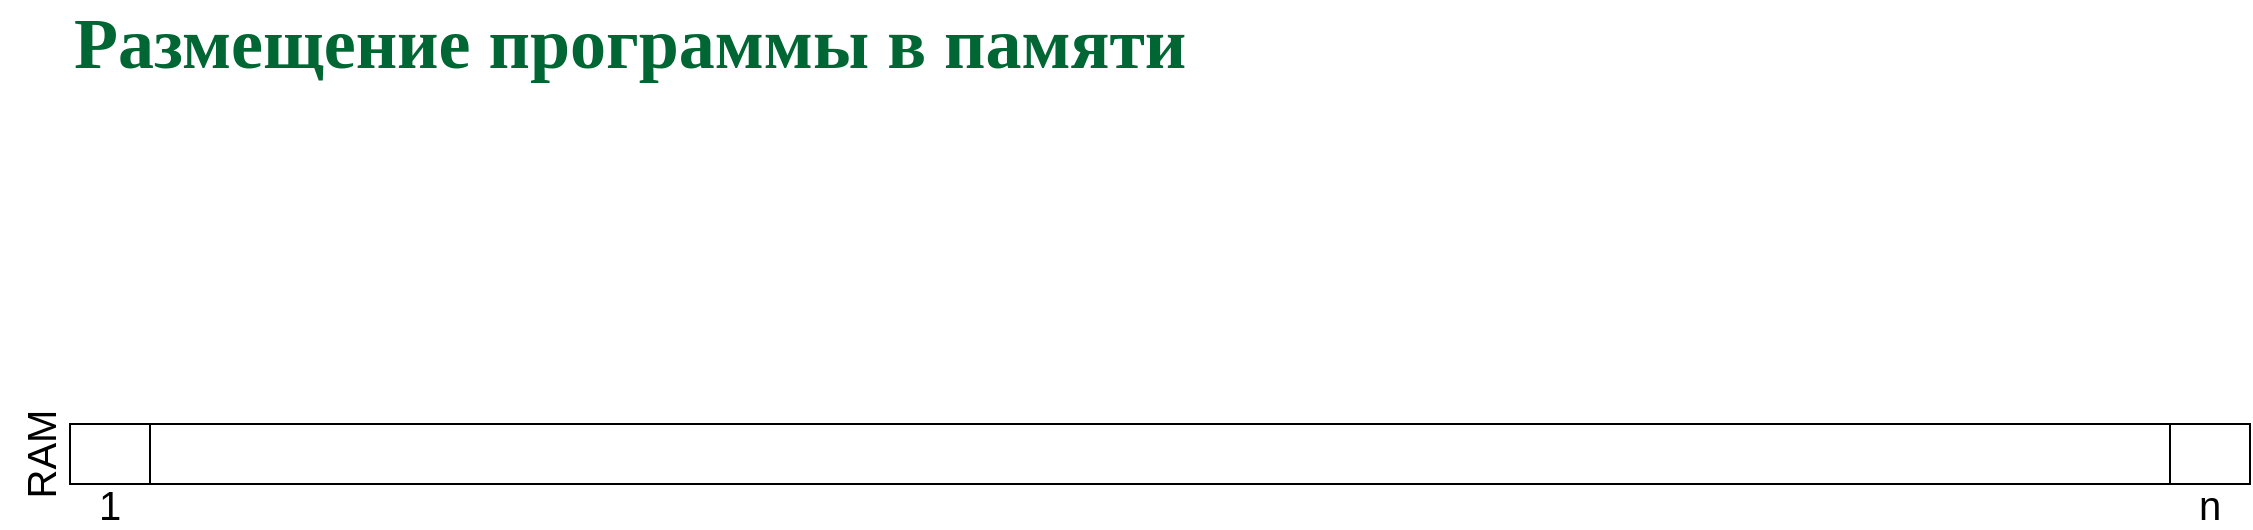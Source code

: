 <mxfile version="13.8.2" type="github" pages="34">
  <diagram id="Hq_yZwOrh3xCcCDJItGe" name="P01">
    <mxGraphModel dx="1422" dy="802" grid="1" gridSize="10" guides="1" tooltips="1" connect="1" arrows="1" fold="1" page="1" pageScale="1" pageWidth="1169" pageHeight="827" math="0" shadow="0">
      <root>
        <mxCell id="0" />
        <mxCell id="1" parent="0" />
        <mxCell id="ihKAhl2B35g-A5ugpUwH-1" value="" style="rounded=0;whiteSpace=wrap;html=1;" parent="1" vertex="1">
          <mxGeometry x="40" y="240" width="1090" height="30" as="geometry" />
        </mxCell>
        <mxCell id="ihKAhl2B35g-A5ugpUwH-2" value="&lt;font style=&quot;font-size: 20px&quot;&gt;1&lt;/font&gt;" style="text;html=1;strokeColor=none;fillColor=none;align=center;verticalAlign=middle;whiteSpace=wrap;rounded=0;" parent="1" vertex="1">
          <mxGeometry x="40" y="270" width="40" height="20" as="geometry" />
        </mxCell>
        <mxCell id="ihKAhl2B35g-A5ugpUwH-5" value="&lt;font style=&quot;font-size: 20px&quot;&gt;n&lt;/font&gt;" style="text;html=1;strokeColor=none;fillColor=none;align=center;verticalAlign=middle;whiteSpace=wrap;rounded=0;" parent="1" vertex="1">
          <mxGeometry x="1090" y="270" width="40" height="20" as="geometry" />
        </mxCell>
        <mxCell id="ihKAhl2B35g-A5ugpUwH-6" value="" style="rounded=0;whiteSpace=wrap;html=1;" parent="1" vertex="1">
          <mxGeometry x="40" y="240" width="40" height="30" as="geometry" />
        </mxCell>
        <mxCell id="ihKAhl2B35g-A5ugpUwH-7" value="" style="rounded=0;whiteSpace=wrap;html=1;" parent="1" vertex="1">
          <mxGeometry x="1090" y="240" width="40" height="30" as="geometry" />
        </mxCell>
        <mxCell id="te4kP81dSXtbOxxGbvHp-1" value="&lt;font style=&quot;font-size: 20px&quot;&gt;RAM&lt;/font&gt;" style="text;html=1;strokeColor=none;fillColor=none;align=center;verticalAlign=middle;whiteSpace=wrap;rounded=0;rotation=-90;" parent="1" vertex="1">
          <mxGeometry y="235" width="50" height="40" as="geometry" />
        </mxCell>
        <mxCell id="r8Cw2YVHcn5dxUQ2HV9V-1" value="&lt;b style=&quot;color: rgb(0 , 102 , 51) ; font-family: &amp;#34;garamond&amp;#34; ; font-size: 36px&quot;&gt;Размещение программы в памяти&lt;br&gt;&lt;/b&gt;" style="text;html=1;align=left;verticalAlign=middle;whiteSpace=wrap;rounded=0;" parent="1" vertex="1">
          <mxGeometry x="40" y="40" width="920" height="20" as="geometry" />
        </mxCell>
      </root>
    </mxGraphModel>
  </diagram>
  <diagram name="P02" id="xP0sxH9W9hrfVBDuEIKh">
    <mxGraphModel dx="1422" dy="802" grid="1" gridSize="10" guides="1" tooltips="1" connect="1" arrows="1" fold="1" page="1" pageScale="1" pageWidth="1169" pageHeight="827" math="0" shadow="0">
      <root>
        <mxCell id="0WRTHq2cCrLoI4nK3Hhi-0" />
        <mxCell id="0WRTHq2cCrLoI4nK3Hhi-1" parent="0WRTHq2cCrLoI4nK3Hhi-0" />
        <mxCell id="0WRTHq2cCrLoI4nK3Hhi-2" value="" style="rounded=0;whiteSpace=wrap;html=1;" parent="0WRTHq2cCrLoI4nK3Hhi-1" vertex="1">
          <mxGeometry x="40" y="240" width="1090" height="30" as="geometry" />
        </mxCell>
        <mxCell id="0WRTHq2cCrLoI4nK3Hhi-3" value="&lt;font style=&quot;font-size: 20px&quot;&gt;1&lt;/font&gt;" style="text;html=1;strokeColor=none;fillColor=none;align=center;verticalAlign=middle;whiteSpace=wrap;rounded=0;" parent="0WRTHq2cCrLoI4nK3Hhi-1" vertex="1">
          <mxGeometry x="40" y="270" width="40" height="20" as="geometry" />
        </mxCell>
        <mxCell id="0WRTHq2cCrLoI4nK3Hhi-4" value="&lt;font style=&quot;font-size: 20px&quot;&gt;n&lt;/font&gt;" style="text;html=1;strokeColor=none;fillColor=none;align=center;verticalAlign=middle;whiteSpace=wrap;rounded=0;" parent="0WRTHq2cCrLoI4nK3Hhi-1" vertex="1">
          <mxGeometry x="1090" y="270" width="40" height="20" as="geometry" />
        </mxCell>
        <mxCell id="0WRTHq2cCrLoI4nK3Hhi-5" value="" style="rounded=0;whiteSpace=wrap;html=1;" parent="0WRTHq2cCrLoI4nK3Hhi-1" vertex="1">
          <mxGeometry x="40" y="240" width="40" height="30" as="geometry" />
        </mxCell>
        <mxCell id="0WRTHq2cCrLoI4nK3Hhi-6" value="" style="rounded=0;whiteSpace=wrap;html=1;" parent="0WRTHq2cCrLoI4nK3Hhi-1" vertex="1">
          <mxGeometry x="1090" y="240" width="40" height="30" as="geometry" />
        </mxCell>
        <mxCell id="0WRTHq2cCrLoI4nK3Hhi-7" value="" style="rounded=0;whiteSpace=wrap;html=1;fillColor=#d5e8d4;strokeColor=#000000;" parent="0WRTHq2cCrLoI4nK3Hhi-1" vertex="1">
          <mxGeometry x="180" y="240" width="200" height="30" as="geometry" />
        </mxCell>
        <mxCell id="0WRTHq2cCrLoI4nK3Hhi-8" value="" style="rounded=0;whiteSpace=wrap;html=1;strokeColor=#000000;fillColor=#d5e8d4;" parent="0WRTHq2cCrLoI4nK3Hhi-1" vertex="1">
          <mxGeometry x="150" y="240" width="30" height="30" as="geometry" />
        </mxCell>
        <mxCell id="0WRTHq2cCrLoI4nK3Hhi-9" value="&lt;font style=&quot;font-size: 20px&quot;&gt;100&lt;/font&gt;" style="text;html=1;strokeColor=none;fillColor=none;align=center;verticalAlign=middle;whiteSpace=wrap;rounded=0;" parent="0WRTHq2cCrLoI4nK3Hhi-1" vertex="1">
          <mxGeometry x="145" y="270" width="40" height="20" as="geometry" />
        </mxCell>
        <mxCell id="XartZTxRO0Cq2r5zjfLL-0" value="&lt;font style=&quot;font-size: 20px&quot;&gt;RAM&lt;/font&gt;" style="text;html=1;strokeColor=none;fillColor=none;align=center;verticalAlign=middle;whiteSpace=wrap;rounded=0;rotation=-90;" parent="0WRTHq2cCrLoI4nK3Hhi-1" vertex="1">
          <mxGeometry y="235" width="50" height="40" as="geometry" />
        </mxCell>
        <mxCell id="BtfaGDVyMxnYJHKi2Qnb-0" value="&lt;b style=&quot;color: rgb(0 , 102 , 51) ; font-family: &amp;#34;garamond&amp;#34; ; font-size: 36px&quot;&gt;Размещение программы в памяти&lt;br&gt;&lt;/b&gt;" style="text;html=1;align=left;verticalAlign=middle;whiteSpace=wrap;rounded=0;" parent="0WRTHq2cCrLoI4nK3Hhi-1" vertex="1">
          <mxGeometry x="40" y="40" width="920" height="20" as="geometry" />
        </mxCell>
      </root>
    </mxGraphModel>
  </diagram>
  <diagram name="P03" id="LJo3ooEPBZ6MUjrDrDWI">
    <mxGraphModel dx="1422" dy="802" grid="1" gridSize="10" guides="1" tooltips="1" connect="1" arrows="1" fold="1" page="1" pageScale="1" pageWidth="1169" pageHeight="827" math="0" shadow="0">
      <root>
        <mxCell id="C8i-PMrWu2-Q0TfA89It-0" />
        <mxCell id="C8i-PMrWu2-Q0TfA89It-1" parent="C8i-PMrWu2-Q0TfA89It-0" />
        <mxCell id="C8i-PMrWu2-Q0TfA89It-2" value="" style="rounded=0;whiteSpace=wrap;html=1;" parent="C8i-PMrWu2-Q0TfA89It-1" vertex="1">
          <mxGeometry x="40" y="240" width="1090" height="30" as="geometry" />
        </mxCell>
        <mxCell id="C8i-PMrWu2-Q0TfA89It-3" value="&lt;font style=&quot;font-size: 20px&quot;&gt;1&lt;/font&gt;" style="text;html=1;strokeColor=none;fillColor=none;align=center;verticalAlign=middle;whiteSpace=wrap;rounded=0;" parent="C8i-PMrWu2-Q0TfA89It-1" vertex="1">
          <mxGeometry x="40" y="270" width="40" height="20" as="geometry" />
        </mxCell>
        <mxCell id="C8i-PMrWu2-Q0TfA89It-4" value="&lt;font style=&quot;font-size: 20px&quot;&gt;n&lt;/font&gt;" style="text;html=1;strokeColor=none;fillColor=none;align=center;verticalAlign=middle;whiteSpace=wrap;rounded=0;" parent="C8i-PMrWu2-Q0TfA89It-1" vertex="1">
          <mxGeometry x="1090" y="270" width="40" height="20" as="geometry" />
        </mxCell>
        <mxCell id="C8i-PMrWu2-Q0TfA89It-5" value="" style="rounded=0;whiteSpace=wrap;html=1;" parent="C8i-PMrWu2-Q0TfA89It-1" vertex="1">
          <mxGeometry x="40" y="240" width="40" height="30" as="geometry" />
        </mxCell>
        <mxCell id="C8i-PMrWu2-Q0TfA89It-6" value="" style="rounded=0;whiteSpace=wrap;html=1;" parent="C8i-PMrWu2-Q0TfA89It-1" vertex="1">
          <mxGeometry x="1090" y="240" width="40" height="30" as="geometry" />
        </mxCell>
        <mxCell id="C8i-PMrWu2-Q0TfA89It-7" value="" style="rounded=0;whiteSpace=wrap;html=1;fillColor=#d5e8d4;strokeColor=#000000;" parent="C8i-PMrWu2-Q0TfA89It-1" vertex="1">
          <mxGeometry x="180" y="240" width="200" height="30" as="geometry" />
        </mxCell>
        <mxCell id="C8i-PMrWu2-Q0TfA89It-8" value="" style="rounded=0;whiteSpace=wrap;html=1;strokeColor=#000000;fillColor=#d5e8d4;" parent="C8i-PMrWu2-Q0TfA89It-1" vertex="1">
          <mxGeometry x="150" y="240" width="30" height="30" as="geometry" />
        </mxCell>
        <mxCell id="C8i-PMrWu2-Q0TfA89It-9" value="&lt;font style=&quot;font-size: 20px&quot;&gt;100&lt;/font&gt;" style="text;html=1;strokeColor=none;fillColor=none;align=center;verticalAlign=middle;whiteSpace=wrap;rounded=0;" parent="C8i-PMrWu2-Q0TfA89It-1" vertex="1">
          <mxGeometry x="145" y="270" width="40" height="20" as="geometry" />
        </mxCell>
        <mxCell id="C8i-PMrWu2-Q0TfA89It-10" value="" style="endArrow=none;html=1;entryX=-0.001;entryY=0.992;entryDx=0;entryDy=0;entryPerimeter=0;dashed=1;" parent="C8i-PMrWu2-Q0TfA89It-1" target="C8i-PMrWu2-Q0TfA89It-8" edge="1">
          <mxGeometry width="50" height="50" relative="1" as="geometry">
            <mxPoint x="40" y="360" as="sourcePoint" />
            <mxPoint x="90" y="310" as="targetPoint" />
          </mxGeometry>
        </mxCell>
        <mxCell id="C8i-PMrWu2-Q0TfA89It-11" value="" style="endArrow=none;dashed=1;html=1;" parent="C8i-PMrWu2-Q0TfA89It-1" edge="1">
          <mxGeometry width="50" height="50" relative="1" as="geometry">
            <mxPoint x="950" y="360" as="sourcePoint" />
            <mxPoint x="380" y="270" as="targetPoint" />
          </mxGeometry>
        </mxCell>
        <mxCell id="C8i-PMrWu2-Q0TfA89It-12" value="" style="rounded=0;whiteSpace=wrap;html=1;strokeColor=#000000;fillColor=#d5e8d4;" parent="C8i-PMrWu2-Q0TfA89It-1" vertex="1">
          <mxGeometry x="40" y="360" width="910" height="30" as="geometry" />
        </mxCell>
        <mxCell id="C8i-PMrWu2-Q0TfA89It-13" value="" style="rounded=0;whiteSpace=wrap;html=1;strokeColor=#000000;fillColor=#d5e8d4;" parent="C8i-PMrWu2-Q0TfA89It-1" vertex="1">
          <mxGeometry x="340" y="360" width="80" height="30" as="geometry" />
        </mxCell>
        <mxCell id="C8i-PMrWu2-Q0TfA89It-14" value="JMP 128" style="text;html=1;strokeColor=none;fillColor=none;align=center;verticalAlign=middle;whiteSpace=wrap;rounded=0;" parent="C8i-PMrWu2-Q0TfA89It-1" vertex="1">
          <mxGeometry x="345" y="365" width="70" height="20" as="geometry" />
        </mxCell>
        <mxCell id="aGqP8fb5Wr-VHq7pUDPO-0" value="&lt;font style=&quot;font-size: 20px&quot;&gt;RAM&lt;/font&gt;" style="text;html=1;strokeColor=none;fillColor=none;align=center;verticalAlign=middle;whiteSpace=wrap;rounded=0;rotation=-90;" parent="C8i-PMrWu2-Q0TfA89It-1" vertex="1">
          <mxGeometry y="235" width="50" height="40" as="geometry" />
        </mxCell>
        <mxCell id="HpQQJDWmnZZWX6bXARLK-0" value="" style="rounded=0;whiteSpace=wrap;html=1;strokeColor=#000000;fillColor=#d5e8d4;" parent="C8i-PMrWu2-Q0TfA89It-1" vertex="1">
          <mxGeometry x="105" y="360" width="75" height="30" as="geometry" />
        </mxCell>
        <mxCell id="HpQQJDWmnZZWX6bXARLK-1" value="MOV ..." style="text;html=1;strokeColor=none;fillColor=none;align=center;verticalAlign=middle;whiteSpace=wrap;rounded=0;" parent="C8i-PMrWu2-Q0TfA89It-1" vertex="1">
          <mxGeometry x="107.5" y="365" width="70" height="20" as="geometry" />
        </mxCell>
        <mxCell id="HpQQJDWmnZZWX6bXARLK-4" value="&lt;font style=&quot;font-size: 20px&quot;&gt;128&lt;/font&gt;" style="text;html=1;strokeColor=none;fillColor=none;align=center;verticalAlign=middle;whiteSpace=wrap;rounded=0;" parent="C8i-PMrWu2-Q0TfA89It-1" vertex="1">
          <mxGeometry x="105" y="393" width="40" height="20" as="geometry" />
        </mxCell>
        <mxCell id="7qri7YEzAW65YKDV0Lhh-0" value="&lt;b style=&quot;color: rgb(0 , 102 , 51) ; font-family: &amp;#34;garamond&amp;#34; ; font-size: 36px&quot;&gt;Размещение программы в памяти&lt;br&gt;&lt;/b&gt;" style="text;html=1;align=left;verticalAlign=middle;whiteSpace=wrap;rounded=0;" parent="C8i-PMrWu2-Q0TfA89It-1" vertex="1">
          <mxGeometry x="40" y="40" width="920" height="20" as="geometry" />
        </mxCell>
      </root>
    </mxGraphModel>
  </diagram>
  <diagram name="P04" id="stj-u92ISsohz3KRrfil">
    <mxGraphModel dx="1422" dy="802" grid="1" gridSize="10" guides="1" tooltips="1" connect="1" arrows="1" fold="1" page="1" pageScale="1" pageWidth="1169" pageHeight="827" math="0" shadow="0">
      <root>
        <mxCell id="qgFvhkGjVvQIxX4EDrty-0" />
        <mxCell id="qgFvhkGjVvQIxX4EDrty-1" parent="qgFvhkGjVvQIxX4EDrty-0" />
        <mxCell id="qgFvhkGjVvQIxX4EDrty-2" value="" style="rounded=0;whiteSpace=wrap;html=1;" parent="qgFvhkGjVvQIxX4EDrty-1" vertex="1">
          <mxGeometry x="40" y="240" width="1090" height="30" as="geometry" />
        </mxCell>
        <mxCell id="qgFvhkGjVvQIxX4EDrty-3" value="&lt;font style=&quot;font-size: 20px&quot;&gt;1&lt;/font&gt;" style="text;html=1;strokeColor=none;fillColor=none;align=center;verticalAlign=middle;whiteSpace=wrap;rounded=0;" parent="qgFvhkGjVvQIxX4EDrty-1" vertex="1">
          <mxGeometry x="40" y="270" width="40" height="20" as="geometry" />
        </mxCell>
        <mxCell id="qgFvhkGjVvQIxX4EDrty-4" value="&lt;font style=&quot;font-size: 20px&quot;&gt;n&lt;/font&gt;" style="text;html=1;strokeColor=none;fillColor=none;align=center;verticalAlign=middle;whiteSpace=wrap;rounded=0;" parent="qgFvhkGjVvQIxX4EDrty-1" vertex="1">
          <mxGeometry x="1090" y="270" width="40" height="20" as="geometry" />
        </mxCell>
        <mxCell id="qgFvhkGjVvQIxX4EDrty-5" value="" style="rounded=0;whiteSpace=wrap;html=1;" parent="qgFvhkGjVvQIxX4EDrty-1" vertex="1">
          <mxGeometry x="40" y="240" width="40" height="30" as="geometry" />
        </mxCell>
        <mxCell id="qgFvhkGjVvQIxX4EDrty-6" value="" style="rounded=0;whiteSpace=wrap;html=1;" parent="qgFvhkGjVvQIxX4EDrty-1" vertex="1">
          <mxGeometry x="1090" y="240" width="40" height="30" as="geometry" />
        </mxCell>
        <mxCell id="qgFvhkGjVvQIxX4EDrty-7" value="" style="rounded=0;whiteSpace=wrap;html=1;fillColor=#d5e8d4;strokeColor=#000000;" parent="qgFvhkGjVvQIxX4EDrty-1" vertex="1">
          <mxGeometry x="180" y="240" width="200" height="30" as="geometry" />
        </mxCell>
        <mxCell id="qgFvhkGjVvQIxX4EDrty-8" value="" style="rounded=0;whiteSpace=wrap;html=1;strokeColor=#000000;fillColor=#d5e8d4;" parent="qgFvhkGjVvQIxX4EDrty-1" vertex="1">
          <mxGeometry x="150" y="240" width="30" height="30" as="geometry" />
        </mxCell>
        <mxCell id="qgFvhkGjVvQIxX4EDrty-9" value="&lt;font style=&quot;font-size: 20px&quot;&gt;100&lt;/font&gt;" style="text;html=1;strokeColor=none;fillColor=none;align=center;verticalAlign=middle;whiteSpace=wrap;rounded=0;" parent="qgFvhkGjVvQIxX4EDrty-1" vertex="1">
          <mxGeometry x="145" y="270" width="40" height="20" as="geometry" />
        </mxCell>
        <mxCell id="qgFvhkGjVvQIxX4EDrty-10" value="" style="endArrow=none;html=1;entryX=-0.001;entryY=0.992;entryDx=0;entryDy=0;entryPerimeter=0;dashed=1;" parent="qgFvhkGjVvQIxX4EDrty-1" target="qgFvhkGjVvQIxX4EDrty-8" edge="1">
          <mxGeometry width="50" height="50" relative="1" as="geometry">
            <mxPoint x="40" y="360" as="sourcePoint" />
            <mxPoint x="90" y="310" as="targetPoint" />
          </mxGeometry>
        </mxCell>
        <mxCell id="qgFvhkGjVvQIxX4EDrty-11" value="" style="endArrow=none;dashed=1;html=1;" parent="qgFvhkGjVvQIxX4EDrty-1" edge="1">
          <mxGeometry width="50" height="50" relative="1" as="geometry">
            <mxPoint x="950" y="360" as="sourcePoint" />
            <mxPoint x="380" y="270" as="targetPoint" />
          </mxGeometry>
        </mxCell>
        <mxCell id="qgFvhkGjVvQIxX4EDrty-12" value="" style="rounded=0;whiteSpace=wrap;html=1;strokeColor=#000000;fillColor=#d5e8d4;" parent="qgFvhkGjVvQIxX4EDrty-1" vertex="1">
          <mxGeometry x="40" y="360" width="910" height="30" as="geometry" />
        </mxCell>
        <mxCell id="qgFvhkGjVvQIxX4EDrty-13" value="" style="rounded=0;whiteSpace=wrap;html=1;strokeColor=#000000;fillColor=#d5e8d4;" parent="qgFvhkGjVvQIxX4EDrty-1" vertex="1">
          <mxGeometry x="340" y="360" width="80" height="30" as="geometry" />
        </mxCell>
        <mxCell id="qgFvhkGjVvQIxX4EDrty-14" value="JMP 128" style="text;html=1;strokeColor=none;fillColor=none;align=center;verticalAlign=middle;whiteSpace=wrap;rounded=0;" parent="qgFvhkGjVvQIxX4EDrty-1" vertex="1">
          <mxGeometry x="345" y="365" width="70" height="20" as="geometry" />
        </mxCell>
        <mxCell id="qgFvhkGjVvQIxX4EDrty-16" value="&lt;font style=&quot;font-size: 20px&quot;&gt;Абсолютный адрес в физической памяти&lt;/font&gt;" style="text;html=1;strokeColor=none;fillColor=none;align=center;verticalAlign=middle;whiteSpace=wrap;rounded=0;" parent="qgFvhkGjVvQIxX4EDrty-1" vertex="1">
          <mxGeometry x="550" y="550" width="460" height="20" as="geometry" />
        </mxCell>
        <mxCell id="Q4JNXuE4a2z8tygJLRfB-1" value="&lt;font style=&quot;font-size: 20px&quot;&gt;Инструкция безусловного перехода&lt;/font&gt;" style="text;html=1;strokeColor=none;fillColor=none;align=center;verticalAlign=middle;whiteSpace=wrap;rounded=0;" parent="qgFvhkGjVvQIxX4EDrty-1" vertex="1">
          <mxGeometry x="20" y="500" width="400" height="20" as="geometry" />
        </mxCell>
        <mxCell id="EvGSQLiJv_v4D5XHOVey-0" value="&lt;font style=&quot;font-size: 20px&quot;&gt;RAM&lt;/font&gt;" style="text;html=1;strokeColor=none;fillColor=none;align=center;verticalAlign=middle;whiteSpace=wrap;rounded=0;rotation=-90;" parent="qgFvhkGjVvQIxX4EDrty-1" vertex="1">
          <mxGeometry y="235" width="50" height="40" as="geometry" />
        </mxCell>
        <mxCell id="JA_tVfLGRVqwotB5kF6h-0" value="" style="rounded=0;whiteSpace=wrap;html=1;strokeColor=#000000;fillColor=#d5e8d4;" parent="qgFvhkGjVvQIxX4EDrty-1" vertex="1">
          <mxGeometry x="105" y="360" width="75" height="30" as="geometry" />
        </mxCell>
        <mxCell id="JA_tVfLGRVqwotB5kF6h-1" value="MOV ..." style="text;html=1;strokeColor=none;fillColor=none;align=center;verticalAlign=middle;whiteSpace=wrap;rounded=0;" parent="qgFvhkGjVvQIxX4EDrty-1" vertex="1">
          <mxGeometry x="107.5" y="365" width="70" height="20" as="geometry" />
        </mxCell>
        <mxCell id="JA_tVfLGRVqwotB5kF6h-2" value="&lt;font style=&quot;font-size: 20px&quot;&gt;128&lt;/font&gt;" style="text;html=1;strokeColor=none;fillColor=none;align=center;verticalAlign=middle;whiteSpace=wrap;rounded=0;" parent="qgFvhkGjVvQIxX4EDrty-1" vertex="1">
          <mxGeometry x="105" y="393" width="40" height="20" as="geometry" />
        </mxCell>
        <mxCell id="6fbsboiX2wDeTh7q-4hI-0" value="&lt;b style=&quot;color: rgb(0 , 102 , 51) ; font-family: &amp;#34;garamond&amp;#34; ; font-size: 36px&quot;&gt;Размещение программы в памяти&lt;br&gt;&lt;/b&gt;" style="text;html=1;align=left;verticalAlign=middle;whiteSpace=wrap;rounded=0;" parent="qgFvhkGjVvQIxX4EDrty-1" vertex="1">
          <mxGeometry x="40" y="40" width="920" height="20" as="geometry" />
        </mxCell>
        <mxCell id="Dl0YBGp_C7Z_rH1t6pVR-0" value="" style="endArrow=classic;html=1;dashed=1;entryX=0.25;entryY=1;entryDx=0;entryDy=0;" parent="qgFvhkGjVvQIxX4EDrty-1" target="qgFvhkGjVvQIxX4EDrty-14" edge="1">
          <mxGeometry width="50" height="50" relative="1" as="geometry">
            <mxPoint x="280" y="480" as="sourcePoint" />
            <mxPoint x="330" y="430" as="targetPoint" />
          </mxGeometry>
        </mxCell>
        <mxCell id="Dl0YBGp_C7Z_rH1t6pVR-1" value="" style="endArrow=classic;html=1;dashed=1;entryX=0.75;entryY=1;entryDx=0;entryDy=0;" parent="qgFvhkGjVvQIxX4EDrty-1" target="qgFvhkGjVvQIxX4EDrty-14" edge="1">
          <mxGeometry width="50" height="50" relative="1" as="geometry">
            <mxPoint x="710" y="540" as="sourcePoint" />
            <mxPoint x="372.5" y="395" as="targetPoint" />
          </mxGeometry>
        </mxCell>
      </root>
    </mxGraphModel>
  </diagram>
  <diagram name="P05" id="DLtuZr3e34IldsdiKCsL">
    <mxGraphModel dx="1422" dy="802" grid="1" gridSize="10" guides="1" tooltips="1" connect="1" arrows="1" fold="1" page="1" pageScale="1" pageWidth="1169" pageHeight="827" math="0" shadow="0">
      <root>
        <mxCell id="OQXLnPIsrVLAOBR4jmKz-0" />
        <mxCell id="OQXLnPIsrVLAOBR4jmKz-1" parent="OQXLnPIsrVLAOBR4jmKz-0" />
        <mxCell id="OQXLnPIsrVLAOBR4jmKz-2" value="" style="rounded=0;whiteSpace=wrap;html=1;" parent="OQXLnPIsrVLAOBR4jmKz-1" vertex="1">
          <mxGeometry x="40" y="240" width="1090" height="30" as="geometry" />
        </mxCell>
        <mxCell id="OQXLnPIsrVLAOBR4jmKz-3" value="&lt;font style=&quot;font-size: 20px&quot;&gt;1&lt;/font&gt;" style="text;html=1;strokeColor=none;fillColor=none;align=center;verticalAlign=middle;whiteSpace=wrap;rounded=0;" parent="OQXLnPIsrVLAOBR4jmKz-1" vertex="1">
          <mxGeometry x="40" y="270" width="40" height="20" as="geometry" />
        </mxCell>
        <mxCell id="OQXLnPIsrVLAOBR4jmKz-4" value="&lt;font style=&quot;font-size: 20px&quot;&gt;n&lt;/font&gt;" style="text;html=1;strokeColor=none;fillColor=none;align=center;verticalAlign=middle;whiteSpace=wrap;rounded=0;" parent="OQXLnPIsrVLAOBR4jmKz-1" vertex="1">
          <mxGeometry x="1090" y="270" width="40" height="20" as="geometry" />
        </mxCell>
        <mxCell id="OQXLnPIsrVLAOBR4jmKz-5" value="" style="rounded=0;whiteSpace=wrap;html=1;" parent="OQXLnPIsrVLAOBR4jmKz-1" vertex="1">
          <mxGeometry x="40" y="240" width="40" height="30" as="geometry" />
        </mxCell>
        <mxCell id="OQXLnPIsrVLAOBR4jmKz-6" value="" style="rounded=0;whiteSpace=wrap;html=1;" parent="OQXLnPIsrVLAOBR4jmKz-1" vertex="1">
          <mxGeometry x="1090" y="240" width="40" height="30" as="geometry" />
        </mxCell>
        <mxCell id="OQXLnPIsrVLAOBR4jmKz-7" value="" style="rounded=0;whiteSpace=wrap;html=1;fillColor=#d5e8d4;strokeColor=#000000;" parent="OQXLnPIsrVLAOBR4jmKz-1" vertex="1">
          <mxGeometry x="180" y="240" width="200" height="30" as="geometry" />
        </mxCell>
        <mxCell id="OQXLnPIsrVLAOBR4jmKz-8" value="" style="rounded=0;whiteSpace=wrap;html=1;strokeColor=#000000;fillColor=#d5e8d4;" parent="OQXLnPIsrVLAOBR4jmKz-1" vertex="1">
          <mxGeometry x="150" y="240" width="30" height="30" as="geometry" />
        </mxCell>
        <mxCell id="OQXLnPIsrVLAOBR4jmKz-9" value="&lt;font style=&quot;font-size: 20px&quot;&gt;100&lt;/font&gt;" style="text;html=1;strokeColor=none;fillColor=none;align=center;verticalAlign=middle;whiteSpace=wrap;rounded=0;" parent="OQXLnPIsrVLAOBR4jmKz-1" vertex="1">
          <mxGeometry x="145" y="270" width="40" height="20" as="geometry" />
        </mxCell>
        <mxCell id="OQXLnPIsrVLAOBR4jmKz-10" value="" style="endArrow=none;html=1;entryX=-0.001;entryY=0.992;entryDx=0;entryDy=0;entryPerimeter=0;dashed=1;" parent="OQXLnPIsrVLAOBR4jmKz-1" target="OQXLnPIsrVLAOBR4jmKz-8" edge="1">
          <mxGeometry width="50" height="50" relative="1" as="geometry">
            <mxPoint x="40" y="360" as="sourcePoint" />
            <mxPoint x="90" y="310" as="targetPoint" />
          </mxGeometry>
        </mxCell>
        <mxCell id="OQXLnPIsrVLAOBR4jmKz-11" value="" style="endArrow=none;dashed=1;html=1;" parent="OQXLnPIsrVLAOBR4jmKz-1" edge="1">
          <mxGeometry width="50" height="50" relative="1" as="geometry">
            <mxPoint x="950" y="360" as="sourcePoint" />
            <mxPoint x="380" y="270" as="targetPoint" />
          </mxGeometry>
        </mxCell>
        <mxCell id="OQXLnPIsrVLAOBR4jmKz-12" value="" style="rounded=0;whiteSpace=wrap;html=1;strokeColor=#000000;fillColor=#d5e8d4;" parent="OQXLnPIsrVLAOBR4jmKz-1" vertex="1">
          <mxGeometry x="40" y="360" width="910" height="30" as="geometry" />
        </mxCell>
        <mxCell id="OQXLnPIsrVLAOBR4jmKz-13" value="" style="rounded=0;whiteSpace=wrap;html=1;strokeColor=#000000;fillColor=#d5e8d4;" parent="OQXLnPIsrVLAOBR4jmKz-1" vertex="1">
          <mxGeometry x="340" y="360" width="80" height="30" as="geometry" />
        </mxCell>
        <mxCell id="OQXLnPIsrVLAOBR4jmKz-14" value="JMP 128" style="text;html=1;strokeColor=none;fillColor=none;align=center;verticalAlign=middle;whiteSpace=wrap;rounded=0;" parent="OQXLnPIsrVLAOBR4jmKz-1" vertex="1">
          <mxGeometry x="345" y="365" width="70" height="20" as="geometry" />
        </mxCell>
        <mxCell id="OQXLnPIsrVLAOBR4jmKz-16" value="&lt;font style=&quot;font-size: 20px&quot;&gt;Абсолютный адрес в физической памяти&lt;/font&gt;" style="text;html=1;strokeColor=none;fillColor=none;align=center;verticalAlign=middle;whiteSpace=wrap;rounded=0;" parent="OQXLnPIsrVLAOBR4jmKz-1" vertex="1">
          <mxGeometry x="550" y="550" width="460" height="20" as="geometry" />
        </mxCell>
        <mxCell id="OQXLnPIsrVLAOBR4jmKz-18" value="&lt;font style=&quot;font-size: 20px&quot;&gt;Инструкция безусловного перехода&lt;/font&gt;" style="text;html=1;strokeColor=none;fillColor=none;align=center;verticalAlign=middle;whiteSpace=wrap;rounded=0;" parent="OQXLnPIsrVLAOBR4jmKz-1" vertex="1">
          <mxGeometry x="20" y="500" width="400" height="20" as="geometry" />
        </mxCell>
        <mxCell id="OQXLnPIsrVLAOBR4jmKz-19" value="" style="rounded=0;whiteSpace=wrap;html=1;fillColor=#ffe6cc;strokeColor=#000000;" parent="OQXLnPIsrVLAOBR4jmKz-1" vertex="1">
          <mxGeometry x="450" y="240" width="100" height="30" as="geometry" />
        </mxCell>
        <mxCell id="OQXLnPIsrVLAOBR4jmKz-20" value="" style="rounded=0;whiteSpace=wrap;html=1;strokeColor=#000000;fillColor=#fff2cc;" parent="OQXLnPIsrVLAOBR4jmKz-1" vertex="1">
          <mxGeometry x="585" y="240" width="170" height="30" as="geometry" />
        </mxCell>
        <mxCell id="YTI94g275kw7OQWodMje-0" value="&lt;font style=&quot;font-size: 20px&quot;&gt;RAM&lt;/font&gt;" style="text;html=1;strokeColor=none;fillColor=none;align=center;verticalAlign=middle;whiteSpace=wrap;rounded=0;rotation=-90;" parent="OQXLnPIsrVLAOBR4jmKz-1" vertex="1">
          <mxGeometry y="235" width="50" height="40" as="geometry" />
        </mxCell>
        <mxCell id="Yy2rluzd3J9lWOb1yOHz-0" value="" style="rounded=0;whiteSpace=wrap;html=1;strokeColor=#000000;fillColor=#d5e8d4;" parent="OQXLnPIsrVLAOBR4jmKz-1" vertex="1">
          <mxGeometry x="105" y="360" width="75" height="30" as="geometry" />
        </mxCell>
        <mxCell id="Yy2rluzd3J9lWOb1yOHz-1" value="MOV ..." style="text;html=1;strokeColor=none;fillColor=none;align=center;verticalAlign=middle;whiteSpace=wrap;rounded=0;" parent="OQXLnPIsrVLAOBR4jmKz-1" vertex="1">
          <mxGeometry x="107.5" y="365" width="70" height="20" as="geometry" />
        </mxCell>
        <mxCell id="Yy2rluzd3J9lWOb1yOHz-2" value="&lt;font style=&quot;font-size: 20px&quot;&gt;128&lt;/font&gt;" style="text;html=1;strokeColor=none;fillColor=none;align=center;verticalAlign=middle;whiteSpace=wrap;rounded=0;" parent="OQXLnPIsrVLAOBR4jmKz-1" vertex="1">
          <mxGeometry x="105" y="393" width="40" height="20" as="geometry" />
        </mxCell>
        <mxCell id="m7Ef1dyS7vnStqq96jse-0" value="&lt;b style=&quot;color: rgb(0 , 102 , 51) ; font-family: &amp;#34;garamond&amp;#34; ; font-size: 36px&quot;&gt;Несколько программ&lt;br&gt;&lt;/b&gt;" style="text;html=1;align=left;verticalAlign=middle;whiteSpace=wrap;rounded=0;" parent="OQXLnPIsrVLAOBR4jmKz-1" vertex="1">
          <mxGeometry x="40" y="40" width="920" height="20" as="geometry" />
        </mxCell>
        <mxCell id="m7Ef1dyS7vnStqq96jse-1" value="" style="endArrow=classic;html=1;dashed=1;entryX=0.25;entryY=1;entryDx=0;entryDy=0;" parent="OQXLnPIsrVLAOBR4jmKz-1" edge="1">
          <mxGeometry width="50" height="50" relative="1" as="geometry">
            <mxPoint x="280" y="480" as="sourcePoint" />
            <mxPoint x="362.5" y="385" as="targetPoint" />
          </mxGeometry>
        </mxCell>
        <mxCell id="m7Ef1dyS7vnStqq96jse-2" value="" style="endArrow=classic;html=1;dashed=1;entryX=0.75;entryY=1;entryDx=0;entryDy=0;" parent="OQXLnPIsrVLAOBR4jmKz-1" edge="1">
          <mxGeometry width="50" height="50" relative="1" as="geometry">
            <mxPoint x="710" y="540" as="sourcePoint" />
            <mxPoint x="397.5" y="385" as="targetPoint" />
          </mxGeometry>
        </mxCell>
      </root>
    </mxGraphModel>
  </diagram>
  <diagram name="P06" id="-qhp21MzQUmPKJt2-mrm">
    <mxGraphModel dx="1422" dy="802" grid="1" gridSize="10" guides="1" tooltips="1" connect="1" arrows="1" fold="1" page="1" pageScale="1" pageWidth="1169" pageHeight="827" math="0" shadow="0">
      <root>
        <mxCell id="-tpXIRI_kO2-JnOrI1hC-0" />
        <mxCell id="-tpXIRI_kO2-JnOrI1hC-1" parent="-tpXIRI_kO2-JnOrI1hC-0" />
        <mxCell id="-tpXIRI_kO2-JnOrI1hC-2" value="" style="rounded=0;whiteSpace=wrap;html=1;" parent="-tpXIRI_kO2-JnOrI1hC-1" vertex="1">
          <mxGeometry x="40" y="240" width="1090" height="30" as="geometry" />
        </mxCell>
        <mxCell id="-tpXIRI_kO2-JnOrI1hC-3" value="&lt;font style=&quot;font-size: 20px&quot;&gt;1&lt;/font&gt;" style="text;html=1;strokeColor=none;fillColor=none;align=center;verticalAlign=middle;whiteSpace=wrap;rounded=0;" parent="-tpXIRI_kO2-JnOrI1hC-1" vertex="1">
          <mxGeometry x="40" y="270" width="40" height="20" as="geometry" />
        </mxCell>
        <mxCell id="-tpXIRI_kO2-JnOrI1hC-4" value="&lt;font style=&quot;font-size: 20px&quot;&gt;n&lt;/font&gt;" style="text;html=1;strokeColor=none;fillColor=none;align=center;verticalAlign=middle;whiteSpace=wrap;rounded=0;" parent="-tpXIRI_kO2-JnOrI1hC-1" vertex="1">
          <mxGeometry x="1090" y="270" width="40" height="20" as="geometry" />
        </mxCell>
        <mxCell id="-tpXIRI_kO2-JnOrI1hC-5" value="" style="rounded=0;whiteSpace=wrap;html=1;" parent="-tpXIRI_kO2-JnOrI1hC-1" vertex="1">
          <mxGeometry x="40" y="240" width="40" height="30" as="geometry" />
        </mxCell>
        <mxCell id="-tpXIRI_kO2-JnOrI1hC-6" value="" style="rounded=0;whiteSpace=wrap;html=1;" parent="-tpXIRI_kO2-JnOrI1hC-1" vertex="1">
          <mxGeometry x="1090" y="240" width="40" height="30" as="geometry" />
        </mxCell>
        <mxCell id="-tpXIRI_kO2-JnOrI1hC-7" value="" style="rounded=0;whiteSpace=wrap;html=1;fillColor=#d5e8d4;strokeColor=#000000;" parent="-tpXIRI_kO2-JnOrI1hC-1" vertex="1">
          <mxGeometry x="180" y="240" width="200" height="30" as="geometry" />
        </mxCell>
        <mxCell id="-tpXIRI_kO2-JnOrI1hC-8" value="" style="rounded=0;whiteSpace=wrap;html=1;strokeColor=#000000;fillColor=#d5e8d4;" parent="-tpXIRI_kO2-JnOrI1hC-1" vertex="1">
          <mxGeometry x="150" y="240" width="30" height="30" as="geometry" />
        </mxCell>
        <mxCell id="-tpXIRI_kO2-JnOrI1hC-9" value="&lt;font style=&quot;font-size: 20px&quot;&gt;100&lt;/font&gt;" style="text;html=1;strokeColor=none;fillColor=none;align=center;verticalAlign=middle;whiteSpace=wrap;rounded=0;" parent="-tpXIRI_kO2-JnOrI1hC-1" vertex="1">
          <mxGeometry x="145" y="270" width="40" height="20" as="geometry" />
        </mxCell>
        <mxCell id="-tpXIRI_kO2-JnOrI1hC-10" value="" style="endArrow=none;html=1;entryX=-0.001;entryY=0.992;entryDx=0;entryDy=0;entryPerimeter=0;dashed=1;" parent="-tpXIRI_kO2-JnOrI1hC-1" target="-tpXIRI_kO2-JnOrI1hC-8" edge="1">
          <mxGeometry width="50" height="50" relative="1" as="geometry">
            <mxPoint x="40" y="360" as="sourcePoint" />
            <mxPoint x="90" y="310" as="targetPoint" />
          </mxGeometry>
        </mxCell>
        <mxCell id="-tpXIRI_kO2-JnOrI1hC-11" value="" style="endArrow=none;dashed=1;html=1;" parent="-tpXIRI_kO2-JnOrI1hC-1" edge="1">
          <mxGeometry width="50" height="50" relative="1" as="geometry">
            <mxPoint x="950" y="360" as="sourcePoint" />
            <mxPoint x="380" y="270" as="targetPoint" />
          </mxGeometry>
        </mxCell>
        <mxCell id="-tpXIRI_kO2-JnOrI1hC-12" value="" style="rounded=0;whiteSpace=wrap;html=1;strokeColor=#000000;fillColor=#d5e8d4;" parent="-tpXIRI_kO2-JnOrI1hC-1" vertex="1">
          <mxGeometry x="40" y="360" width="910" height="30" as="geometry" />
        </mxCell>
        <mxCell id="-tpXIRI_kO2-JnOrI1hC-13" value="" style="rounded=0;whiteSpace=wrap;html=1;strokeColor=#000000;fillColor=#d5e8d4;" parent="-tpXIRI_kO2-JnOrI1hC-1" vertex="1">
          <mxGeometry x="340" y="360" width="80" height="30" as="geometry" />
        </mxCell>
        <mxCell id="-tpXIRI_kO2-JnOrI1hC-14" value="JMP 128" style="text;html=1;strokeColor=none;fillColor=none;align=center;verticalAlign=middle;whiteSpace=wrap;rounded=0;" parent="-tpXIRI_kO2-JnOrI1hC-1" vertex="1">
          <mxGeometry x="345" y="365" width="70" height="20" as="geometry" />
        </mxCell>
        <mxCell id="-tpXIRI_kO2-JnOrI1hC-16" value="&lt;font style=&quot;font-size: 20px&quot;&gt;Абсолютный адрес в физической памяти&lt;/font&gt;" style="text;html=1;strokeColor=none;fillColor=none;align=center;verticalAlign=middle;whiteSpace=wrap;rounded=0;" parent="-tpXIRI_kO2-JnOrI1hC-1" vertex="1">
          <mxGeometry x="550" y="550" width="460" height="20" as="geometry" />
        </mxCell>
        <mxCell id="-tpXIRI_kO2-JnOrI1hC-18" value="&lt;font style=&quot;font-size: 20px&quot;&gt;Инструкция безусловного перехода&lt;/font&gt;" style="text;html=1;strokeColor=none;fillColor=none;align=center;verticalAlign=middle;whiteSpace=wrap;rounded=0;" parent="-tpXIRI_kO2-JnOrI1hC-1" vertex="1">
          <mxGeometry x="20" y="500" width="400" height="20" as="geometry" />
        </mxCell>
        <mxCell id="-tpXIRI_kO2-JnOrI1hC-19" value="" style="rounded=0;whiteSpace=wrap;html=1;fillColor=#ffe6cc;strokeColor=#000000;" parent="-tpXIRI_kO2-JnOrI1hC-1" vertex="1">
          <mxGeometry x="450" y="240" width="100" height="30" as="geometry" />
        </mxCell>
        <mxCell id="-tpXIRI_kO2-JnOrI1hC-20" value="" style="rounded=0;whiteSpace=wrap;html=1;strokeColor=#000000;fillColor=#fff2cc;" parent="-tpXIRI_kO2-JnOrI1hC-1" vertex="1">
          <mxGeometry x="585" y="240" width="170" height="30" as="geometry" />
        </mxCell>
        <mxCell id="-tpXIRI_kO2-JnOrI1hC-21" value="&lt;font style=&quot;font-size: 20px&quot;&gt;RAM&lt;/font&gt;" style="text;html=1;strokeColor=none;fillColor=none;align=center;verticalAlign=middle;whiteSpace=wrap;rounded=0;rotation=-90;" parent="-tpXIRI_kO2-JnOrI1hC-1" vertex="1">
          <mxGeometry y="235" width="50" height="40" as="geometry" />
        </mxCell>
        <mxCell id="-tpXIRI_kO2-JnOrI1hC-22" value="" style="rounded=0;whiteSpace=wrap;html=1;fillColor=#d5e8d4;strokeColor=#000000;" parent="-tpXIRI_kO2-JnOrI1hC-1" vertex="1">
          <mxGeometry x="840" y="240" width="200" height="30" as="geometry" />
        </mxCell>
        <mxCell id="-tpXIRI_kO2-JnOrI1hC-23" value="" style="rounded=0;whiteSpace=wrap;html=1;strokeColor=#000000;fillColor=#d5e8d4;" parent="-tpXIRI_kO2-JnOrI1hC-1" vertex="1">
          <mxGeometry x="810" y="240" width="30" height="30" as="geometry" />
        </mxCell>
        <mxCell id="-tpXIRI_kO2-JnOrI1hC-24" value="&lt;font style=&quot;font-size: 20px&quot;&gt;6000&lt;/font&gt;" style="text;html=1;strokeColor=none;fillColor=none;align=center;verticalAlign=middle;whiteSpace=wrap;rounded=0;" parent="-tpXIRI_kO2-JnOrI1hC-1" vertex="1">
          <mxGeometry x="805" y="275" width="40" height="20" as="geometry" />
        </mxCell>
        <mxCell id="RRJ0YcBAJgGCuIrRq0Mo-0" value="" style="rounded=0;whiteSpace=wrap;html=1;strokeColor=#000000;fillColor=#d5e8d4;" parent="-tpXIRI_kO2-JnOrI1hC-1" vertex="1">
          <mxGeometry x="105" y="360" width="75" height="30" as="geometry" />
        </mxCell>
        <mxCell id="RRJ0YcBAJgGCuIrRq0Mo-1" value="MOV ..." style="text;html=1;strokeColor=none;fillColor=none;align=center;verticalAlign=middle;whiteSpace=wrap;rounded=0;" parent="-tpXIRI_kO2-JnOrI1hC-1" vertex="1">
          <mxGeometry x="107.5" y="365" width="70" height="20" as="geometry" />
        </mxCell>
        <mxCell id="RRJ0YcBAJgGCuIrRq0Mo-2" value="&lt;font style=&quot;font-size: 20px&quot;&gt;128&lt;/font&gt;" style="text;html=1;strokeColor=none;fillColor=none;align=center;verticalAlign=middle;whiteSpace=wrap;rounded=0;" parent="-tpXIRI_kO2-JnOrI1hC-1" vertex="1">
          <mxGeometry x="105" y="393" width="40" height="20" as="geometry" />
        </mxCell>
        <mxCell id="238zY6s439wAQiDbi_bm-0" value="&lt;b style=&quot;color: rgb(0 , 102 , 51) ; font-family: &amp;#34;garamond&amp;#34; ; font-size: 36px&quot;&gt;Несколько экземпляров одной программы&lt;br&gt;&lt;/b&gt;" style="text;html=1;align=left;verticalAlign=middle;whiteSpace=wrap;rounded=0;" parent="-tpXIRI_kO2-JnOrI1hC-1" vertex="1">
          <mxGeometry x="40" y="40" width="920" height="20" as="geometry" />
        </mxCell>
        <mxCell id="238zY6s439wAQiDbi_bm-1" value="" style="endArrow=classic;html=1;dashed=1;entryX=0.25;entryY=1;entryDx=0;entryDy=0;" parent="-tpXIRI_kO2-JnOrI1hC-1" edge="1">
          <mxGeometry width="50" height="50" relative="1" as="geometry">
            <mxPoint x="280" y="480" as="sourcePoint" />
            <mxPoint x="362.5" y="385" as="targetPoint" />
          </mxGeometry>
        </mxCell>
        <mxCell id="238zY6s439wAQiDbi_bm-2" value="" style="endArrow=classic;html=1;dashed=1;entryX=0.75;entryY=1;entryDx=0;entryDy=0;" parent="-tpXIRI_kO2-JnOrI1hC-1" edge="1">
          <mxGeometry width="50" height="50" relative="1" as="geometry">
            <mxPoint x="710" y="540" as="sourcePoint" />
            <mxPoint x="397.5" y="385" as="targetPoint" />
          </mxGeometry>
        </mxCell>
      </root>
    </mxGraphModel>
  </diagram>
  <diagram name="P07" id="LDo008zjCfoId1NmfWFk">
    <mxGraphModel dx="1422" dy="802" grid="1" gridSize="10" guides="1" tooltips="1" connect="1" arrows="1" fold="1" page="1" pageScale="1" pageWidth="1169" pageHeight="827" math="0" shadow="0">
      <root>
        <mxCell id="A9Dsp-qV69aEzgHeFyvY-0" />
        <mxCell id="A9Dsp-qV69aEzgHeFyvY-1" parent="A9Dsp-qV69aEzgHeFyvY-0" />
        <mxCell id="A9Dsp-qV69aEzgHeFyvY-2" value="" style="rounded=0;whiteSpace=wrap;html=1;" parent="A9Dsp-qV69aEzgHeFyvY-1" vertex="1">
          <mxGeometry x="40" y="240" width="1090" height="30" as="geometry" />
        </mxCell>
        <mxCell id="A9Dsp-qV69aEzgHeFyvY-3" value="&lt;font style=&quot;font-size: 20px&quot;&gt;1&lt;/font&gt;" style="text;html=1;strokeColor=none;fillColor=none;align=center;verticalAlign=middle;whiteSpace=wrap;rounded=0;" parent="A9Dsp-qV69aEzgHeFyvY-1" vertex="1">
          <mxGeometry x="40" y="270" width="40" height="20" as="geometry" />
        </mxCell>
        <mxCell id="A9Dsp-qV69aEzgHeFyvY-4" value="&lt;font style=&quot;font-size: 20px&quot;&gt;n&lt;/font&gt;" style="text;html=1;strokeColor=none;fillColor=none;align=center;verticalAlign=middle;whiteSpace=wrap;rounded=0;" parent="A9Dsp-qV69aEzgHeFyvY-1" vertex="1">
          <mxGeometry x="1090" y="270" width="40" height="20" as="geometry" />
        </mxCell>
        <mxCell id="A9Dsp-qV69aEzgHeFyvY-5" value="" style="rounded=0;whiteSpace=wrap;html=1;" parent="A9Dsp-qV69aEzgHeFyvY-1" vertex="1">
          <mxGeometry x="40" y="240" width="40" height="30" as="geometry" />
        </mxCell>
        <mxCell id="A9Dsp-qV69aEzgHeFyvY-6" value="" style="rounded=0;whiteSpace=wrap;html=1;" parent="A9Dsp-qV69aEzgHeFyvY-1" vertex="1">
          <mxGeometry x="1090" y="240" width="40" height="30" as="geometry" />
        </mxCell>
        <mxCell id="A9Dsp-qV69aEzgHeFyvY-7" value="" style="rounded=0;whiteSpace=wrap;html=1;fillColor=#d5e8d4;strokeColor=#000000;" parent="A9Dsp-qV69aEzgHeFyvY-1" vertex="1">
          <mxGeometry x="180" y="240" width="200" height="30" as="geometry" />
        </mxCell>
        <mxCell id="A9Dsp-qV69aEzgHeFyvY-8" value="" style="rounded=0;whiteSpace=wrap;html=1;strokeColor=#000000;fillColor=#d5e8d4;" parent="A9Dsp-qV69aEzgHeFyvY-1" vertex="1">
          <mxGeometry x="150" y="240" width="30" height="30" as="geometry" />
        </mxCell>
        <mxCell id="A9Dsp-qV69aEzgHeFyvY-9" value="&lt;font style=&quot;font-size: 20px&quot;&gt;100&lt;/font&gt;" style="text;html=1;strokeColor=none;fillColor=none;align=center;verticalAlign=middle;whiteSpace=wrap;rounded=0;" parent="A9Dsp-qV69aEzgHeFyvY-1" vertex="1">
          <mxGeometry x="145" y="270" width="40" height="20" as="geometry" />
        </mxCell>
        <mxCell id="A9Dsp-qV69aEzgHeFyvY-10" value="" style="endArrow=none;html=1;entryX=-0.001;entryY=0.992;entryDx=0;entryDy=0;entryPerimeter=0;dashed=1;" parent="A9Dsp-qV69aEzgHeFyvY-1" target="A9Dsp-qV69aEzgHeFyvY-8" edge="1">
          <mxGeometry width="50" height="50" relative="1" as="geometry">
            <mxPoint x="40" y="360" as="sourcePoint" />
            <mxPoint x="90" y="310" as="targetPoint" />
          </mxGeometry>
        </mxCell>
        <mxCell id="A9Dsp-qV69aEzgHeFyvY-11" value="" style="endArrow=none;dashed=1;html=1;" parent="A9Dsp-qV69aEzgHeFyvY-1" edge="1">
          <mxGeometry width="50" height="50" relative="1" as="geometry">
            <mxPoint x="950" y="360" as="sourcePoint" />
            <mxPoint x="380" y="270" as="targetPoint" />
          </mxGeometry>
        </mxCell>
        <mxCell id="A9Dsp-qV69aEzgHeFyvY-12" value="" style="rounded=0;whiteSpace=wrap;html=1;strokeColor=#000000;fillColor=#d5e8d4;" parent="A9Dsp-qV69aEzgHeFyvY-1" vertex="1">
          <mxGeometry x="40" y="360" width="910" height="30" as="geometry" />
        </mxCell>
        <mxCell id="A9Dsp-qV69aEzgHeFyvY-13" value="" style="rounded=0;whiteSpace=wrap;html=1;strokeColor=#000000;fillColor=#d5e8d4;" parent="A9Dsp-qV69aEzgHeFyvY-1" vertex="1">
          <mxGeometry x="340" y="360" width="80" height="30" as="geometry" />
        </mxCell>
        <mxCell id="A9Dsp-qV69aEzgHeFyvY-14" value="JMP 128" style="text;html=1;strokeColor=none;fillColor=none;align=center;verticalAlign=middle;whiteSpace=wrap;rounded=0;" parent="A9Dsp-qV69aEzgHeFyvY-1" vertex="1">
          <mxGeometry x="345" y="365" width="70" height="20" as="geometry" />
        </mxCell>
        <mxCell id="A9Dsp-qV69aEzgHeFyvY-16" value="&lt;font style=&quot;font-size: 20px&quot;&gt;Абсолютный адрес в физической памяти&lt;/font&gt;" style="text;html=1;strokeColor=none;fillColor=none;align=center;verticalAlign=middle;whiteSpace=wrap;rounded=0;" parent="A9Dsp-qV69aEzgHeFyvY-1" vertex="1">
          <mxGeometry x="550" y="550" width="460" height="20" as="geometry" />
        </mxCell>
        <mxCell id="A9Dsp-qV69aEzgHeFyvY-18" value="&lt;font style=&quot;font-size: 20px&quot;&gt;Инструкция безусловного перехода&lt;/font&gt;" style="text;html=1;strokeColor=none;fillColor=none;align=center;verticalAlign=middle;whiteSpace=wrap;rounded=0;" parent="A9Dsp-qV69aEzgHeFyvY-1" vertex="1">
          <mxGeometry x="20" y="500" width="400" height="20" as="geometry" />
        </mxCell>
        <mxCell id="A9Dsp-qV69aEzgHeFyvY-19" value="" style="rounded=0;whiteSpace=wrap;html=1;fillColor=#ffe6cc;strokeColor=#000000;" parent="A9Dsp-qV69aEzgHeFyvY-1" vertex="1">
          <mxGeometry x="450" y="240" width="100" height="30" as="geometry" />
        </mxCell>
        <mxCell id="A9Dsp-qV69aEzgHeFyvY-20" value="" style="rounded=0;whiteSpace=wrap;html=1;strokeColor=#000000;fillColor=#fff2cc;" parent="A9Dsp-qV69aEzgHeFyvY-1" vertex="1">
          <mxGeometry x="585" y="240" width="170" height="30" as="geometry" />
        </mxCell>
        <mxCell id="A9Dsp-qV69aEzgHeFyvY-21" value="&lt;font style=&quot;font-size: 20px&quot;&gt;RAM&lt;/font&gt;" style="text;html=1;strokeColor=none;fillColor=none;align=center;verticalAlign=middle;whiteSpace=wrap;rounded=0;rotation=-90;" parent="A9Dsp-qV69aEzgHeFyvY-1" vertex="1">
          <mxGeometry y="235" width="50" height="40" as="geometry" />
        </mxCell>
        <mxCell id="A9Dsp-qV69aEzgHeFyvY-22" value="" style="rounded=0;whiteSpace=wrap;html=1;fillColor=#d5e8d4;strokeColor=#000000;" parent="A9Dsp-qV69aEzgHeFyvY-1" vertex="1">
          <mxGeometry x="840" y="240" width="200" height="30" as="geometry" />
        </mxCell>
        <mxCell id="A9Dsp-qV69aEzgHeFyvY-23" value="" style="rounded=0;whiteSpace=wrap;html=1;strokeColor=#000000;fillColor=#d5e8d4;" parent="A9Dsp-qV69aEzgHeFyvY-1" vertex="1">
          <mxGeometry x="810" y="240" width="30" height="30" as="geometry" />
        </mxCell>
        <mxCell id="A9Dsp-qV69aEzgHeFyvY-24" value="&lt;font style=&quot;font-size: 20px&quot;&gt;6000&lt;/font&gt;" style="text;html=1;strokeColor=none;fillColor=none;align=center;verticalAlign=middle;whiteSpace=wrap;rounded=0;" parent="A9Dsp-qV69aEzgHeFyvY-1" vertex="1">
          <mxGeometry x="805" y="275" width="40" height="20" as="geometry" />
        </mxCell>
        <mxCell id="A9Dsp-qV69aEzgHeFyvY-25" value="" style="rounded=0;whiteSpace=wrap;html=1;strokeColor=#000000;fillColor=#d5e8d4;" parent="A9Dsp-qV69aEzgHeFyvY-1" vertex="1">
          <mxGeometry x="105" y="360" width="75" height="30" as="geometry" />
        </mxCell>
        <mxCell id="A9Dsp-qV69aEzgHeFyvY-26" value="MOV ..." style="text;html=1;strokeColor=none;fillColor=none;align=center;verticalAlign=middle;whiteSpace=wrap;rounded=0;" parent="A9Dsp-qV69aEzgHeFyvY-1" vertex="1">
          <mxGeometry x="107.5" y="365" width="70" height="20" as="geometry" />
        </mxCell>
        <mxCell id="A9Dsp-qV69aEzgHeFyvY-27" value="&lt;font style=&quot;font-size: 20px&quot;&gt;128&lt;/font&gt;" style="text;html=1;strokeColor=none;fillColor=none;align=center;verticalAlign=middle;whiteSpace=wrap;rounded=0;" parent="A9Dsp-qV69aEzgHeFyvY-1" vertex="1">
          <mxGeometry x="105" y="393" width="40" height="20" as="geometry" />
        </mxCell>
        <mxCell id="A9Dsp-qV69aEzgHeFyvY-28" value="" style="rounded=0;whiteSpace=wrap;html=1;strokeColor=#000000;fillColor=#d5e8d4;" parent="A9Dsp-qV69aEzgHeFyvY-1" vertex="1">
          <mxGeometry x="180" y="120" width="910" height="30" as="geometry" />
        </mxCell>
        <mxCell id="A9Dsp-qV69aEzgHeFyvY-29" value="" style="rounded=0;whiteSpace=wrap;html=1;strokeColor=#000000;fillColor=#d5e8d4;" parent="A9Dsp-qV69aEzgHeFyvY-1" vertex="1">
          <mxGeometry x="480" y="120" width="80" height="30" as="geometry" />
        </mxCell>
        <mxCell id="A9Dsp-qV69aEzgHeFyvY-30" value="JMP 6028" style="text;html=1;strokeColor=none;fillColor=none;align=center;verticalAlign=middle;whiteSpace=wrap;rounded=0;" parent="A9Dsp-qV69aEzgHeFyvY-1" vertex="1">
          <mxGeometry x="485" y="125" width="70" height="20" as="geometry" />
        </mxCell>
        <mxCell id="A9Dsp-qV69aEzgHeFyvY-31" value="" style="rounded=0;whiteSpace=wrap;html=1;strokeColor=#000000;fillColor=#d5e8d4;" parent="A9Dsp-qV69aEzgHeFyvY-1" vertex="1">
          <mxGeometry x="245" y="120" width="75" height="30" as="geometry" />
        </mxCell>
        <mxCell id="A9Dsp-qV69aEzgHeFyvY-32" value="MOV ..." style="text;html=1;strokeColor=none;fillColor=none;align=center;verticalAlign=middle;whiteSpace=wrap;rounded=0;" parent="A9Dsp-qV69aEzgHeFyvY-1" vertex="1">
          <mxGeometry x="247.5" y="125" width="70" height="20" as="geometry" />
        </mxCell>
        <mxCell id="A9Dsp-qV69aEzgHeFyvY-33" value="&lt;font style=&quot;font-size: 20px&quot;&gt;6028&lt;/font&gt;" style="text;html=1;strokeColor=none;fillColor=none;align=center;verticalAlign=middle;whiteSpace=wrap;rounded=0;" parent="A9Dsp-qV69aEzgHeFyvY-1" vertex="1">
          <mxGeometry x="245" y="100" width="40" height="20" as="geometry" />
        </mxCell>
        <mxCell id="A9Dsp-qV69aEzgHeFyvY-34" value="" style="endArrow=none;dashed=1;html=1;exitX=-0.1;exitY=0;exitDx=0;exitDy=0;exitPerimeter=0;entryX=0;entryY=1.1;entryDx=0;entryDy=0;entryPerimeter=0;" parent="A9Dsp-qV69aEzgHeFyvY-1" source="A9Dsp-qV69aEzgHeFyvY-23" target="A9Dsp-qV69aEzgHeFyvY-28" edge="1">
          <mxGeometry width="50" height="50" relative="1" as="geometry">
            <mxPoint x="10" y="640" as="sourcePoint" />
            <mxPoint x="60" y="590" as="targetPoint" />
          </mxGeometry>
        </mxCell>
        <mxCell id="A9Dsp-qV69aEzgHeFyvY-36" value="" style="endArrow=none;dashed=1;html=1;entryX=1;entryY=1.073;entryDx=0;entryDy=0;entryPerimeter=0;exitX=1;exitY=-0.057;exitDx=0;exitDy=0;exitPerimeter=0;" parent="A9Dsp-qV69aEzgHeFyvY-1" source="A9Dsp-qV69aEzgHeFyvY-22" target="A9Dsp-qV69aEzgHeFyvY-28" edge="1">
          <mxGeometry width="50" height="50" relative="1" as="geometry">
            <mxPoint x="10" y="640" as="sourcePoint" />
            <mxPoint x="60" y="590" as="targetPoint" />
          </mxGeometry>
        </mxCell>
        <mxCell id="SI8oXQfX4qJANeC31UxT-0" value="&lt;b style=&quot;color: rgb(0 , 102 , 51) ; font-family: &amp;#34;garamond&amp;#34; ; font-size: 36px&quot;&gt;Несколько экземпляров одной программы&lt;br&gt;&lt;/b&gt;" style="text;html=1;align=left;verticalAlign=middle;whiteSpace=wrap;rounded=0;" parent="A9Dsp-qV69aEzgHeFyvY-1" vertex="1">
          <mxGeometry x="40" y="40" width="920" height="20" as="geometry" />
        </mxCell>
        <mxCell id="SI8oXQfX4qJANeC31UxT-1" value="" style="endArrow=classic;html=1;dashed=1;entryX=0.25;entryY=1;entryDx=0;entryDy=0;" parent="A9Dsp-qV69aEzgHeFyvY-1" edge="1">
          <mxGeometry width="50" height="50" relative="1" as="geometry">
            <mxPoint x="280" y="480" as="sourcePoint" />
            <mxPoint x="362.5" y="385" as="targetPoint" />
          </mxGeometry>
        </mxCell>
        <mxCell id="SI8oXQfX4qJANeC31UxT-2" value="" style="endArrow=classic;html=1;dashed=1;entryX=0.75;entryY=1;entryDx=0;entryDy=0;" parent="A9Dsp-qV69aEzgHeFyvY-1" edge="1">
          <mxGeometry width="50" height="50" relative="1" as="geometry">
            <mxPoint x="710" y="540" as="sourcePoint" />
            <mxPoint x="397.5" y="385" as="targetPoint" />
          </mxGeometry>
        </mxCell>
      </root>
    </mxGraphModel>
  </diagram>
  <diagram name="P08" id="2pG-K2tQi7dZ-zMFXGZ6">
    <mxGraphModel dx="2370" dy="1337" grid="1" gridSize="10" guides="1" tooltips="1" connect="1" arrows="1" fold="1" page="1" pageScale="1" pageWidth="1169" pageHeight="827" math="0" shadow="0">
      <root>
        <mxCell id="10F7jogesX_cCvE8DajP-0" />
        <mxCell id="10F7jogesX_cCvE8DajP-1" parent="10F7jogesX_cCvE8DajP-0" />
        <mxCell id="10F7jogesX_cCvE8DajP-2" value="" style="rounded=0;whiteSpace=wrap;html=1;" parent="10F7jogesX_cCvE8DajP-1" vertex="1">
          <mxGeometry x="40" y="240" width="1090" height="30" as="geometry" />
        </mxCell>
        <mxCell id="10F7jogesX_cCvE8DajP-3" value="&lt;font style=&quot;font-size: 20px&quot;&gt;1&lt;/font&gt;" style="text;html=1;strokeColor=none;fillColor=none;align=center;verticalAlign=middle;whiteSpace=wrap;rounded=0;" parent="10F7jogesX_cCvE8DajP-1" vertex="1">
          <mxGeometry x="40" y="270" width="40" height="20" as="geometry" />
        </mxCell>
        <mxCell id="10F7jogesX_cCvE8DajP-4" value="&lt;font style=&quot;font-size: 20px&quot;&gt;n&lt;/font&gt;" style="text;html=1;strokeColor=none;fillColor=none;align=center;verticalAlign=middle;whiteSpace=wrap;rounded=0;" parent="10F7jogesX_cCvE8DajP-1" vertex="1">
          <mxGeometry x="1090" y="270" width="40" height="20" as="geometry" />
        </mxCell>
        <mxCell id="10F7jogesX_cCvE8DajP-5" value="" style="rounded=0;whiteSpace=wrap;html=1;" parent="10F7jogesX_cCvE8DajP-1" vertex="1">
          <mxGeometry x="40" y="240" width="40" height="30" as="geometry" />
        </mxCell>
        <mxCell id="10F7jogesX_cCvE8DajP-6" value="" style="rounded=0;whiteSpace=wrap;html=1;" parent="10F7jogesX_cCvE8DajP-1" vertex="1">
          <mxGeometry x="1090" y="240" width="40" height="30" as="geometry" />
        </mxCell>
        <mxCell id="10F7jogesX_cCvE8DajP-7" value="" style="rounded=0;whiteSpace=wrap;html=1;fillColor=#d5e8d4;strokeColor=#000000;" parent="10F7jogesX_cCvE8DajP-1" vertex="1">
          <mxGeometry x="180" y="240" width="200" height="30" as="geometry" />
        </mxCell>
        <mxCell id="10F7jogesX_cCvE8DajP-8" value="" style="rounded=0;whiteSpace=wrap;html=1;strokeColor=#000000;fillColor=#d5e8d4;" parent="10F7jogesX_cCvE8DajP-1" vertex="1">
          <mxGeometry x="150" y="240" width="30" height="30" as="geometry" />
        </mxCell>
        <mxCell id="10F7jogesX_cCvE8DajP-9" value="&lt;font style=&quot;font-size: 20px&quot;&gt;100&lt;/font&gt;" style="text;html=1;strokeColor=none;fillColor=none;align=center;verticalAlign=middle;whiteSpace=wrap;rounded=0;" parent="10F7jogesX_cCvE8DajP-1" vertex="1">
          <mxGeometry x="145" y="270" width="40" height="20" as="geometry" />
        </mxCell>
        <mxCell id="10F7jogesX_cCvE8DajP-10" value="" style="endArrow=none;html=1;entryX=-0.001;entryY=0.992;entryDx=0;entryDy=0;entryPerimeter=0;dashed=1;" parent="10F7jogesX_cCvE8DajP-1" target="10F7jogesX_cCvE8DajP-8" edge="1">
          <mxGeometry width="50" height="50" relative="1" as="geometry">
            <mxPoint x="40" y="360" as="sourcePoint" />
            <mxPoint x="90" y="310" as="targetPoint" />
          </mxGeometry>
        </mxCell>
        <mxCell id="10F7jogesX_cCvE8DajP-11" value="" style="endArrow=none;dashed=1;html=1;" parent="10F7jogesX_cCvE8DajP-1" edge="1">
          <mxGeometry width="50" height="50" relative="1" as="geometry">
            <mxPoint x="950" y="360" as="sourcePoint" />
            <mxPoint x="380" y="270" as="targetPoint" />
          </mxGeometry>
        </mxCell>
        <mxCell id="10F7jogesX_cCvE8DajP-12" value="" style="rounded=0;whiteSpace=wrap;html=1;strokeColor=#000000;fillColor=#d5e8d4;" parent="10F7jogesX_cCvE8DajP-1" vertex="1">
          <mxGeometry x="40" y="360" width="910" height="30" as="geometry" />
        </mxCell>
        <mxCell id="10F7jogesX_cCvE8DajP-13" value="" style="rounded=0;whiteSpace=wrap;html=1;strokeColor=#000000;fillColor=#d5e8d4;" parent="10F7jogesX_cCvE8DajP-1" vertex="1">
          <mxGeometry x="340" y="360" width="80" height="30" as="geometry" />
        </mxCell>
        <mxCell id="10F7jogesX_cCvE8DajP-14" value="JMP 128" style="text;html=1;strokeColor=none;fillColor=none;align=center;verticalAlign=middle;whiteSpace=wrap;rounded=0;" parent="10F7jogesX_cCvE8DajP-1" vertex="1">
          <mxGeometry x="345" y="365" width="70" height="20" as="geometry" />
        </mxCell>
        <mxCell id="10F7jogesX_cCvE8DajP-16" value="&lt;font style=&quot;font-size: 20px&quot;&gt;Абсолютный адрес в физической памяти&lt;/font&gt;" style="text;html=1;strokeColor=none;fillColor=none;align=center;verticalAlign=middle;whiteSpace=wrap;rounded=0;" parent="10F7jogesX_cCvE8DajP-1" vertex="1">
          <mxGeometry x="550" y="550" width="460" height="20" as="geometry" />
        </mxCell>
        <mxCell id="10F7jogesX_cCvE8DajP-18" value="&lt;font style=&quot;font-size: 20px&quot;&gt;Инструкция безусловного перехода&lt;/font&gt;" style="text;html=1;strokeColor=none;fillColor=none;align=center;verticalAlign=middle;whiteSpace=wrap;rounded=0;" parent="10F7jogesX_cCvE8DajP-1" vertex="1">
          <mxGeometry x="20" y="500" width="400" height="20" as="geometry" />
        </mxCell>
        <mxCell id="10F7jogesX_cCvE8DajP-19" value="" style="rounded=0;whiteSpace=wrap;html=1;fillColor=#ffe6cc;strokeColor=#000000;" parent="10F7jogesX_cCvE8DajP-1" vertex="1">
          <mxGeometry x="450" y="240" width="100" height="30" as="geometry" />
        </mxCell>
        <mxCell id="10F7jogesX_cCvE8DajP-20" value="" style="rounded=0;whiteSpace=wrap;html=1;strokeColor=#000000;fillColor=#fff2cc;" parent="10F7jogesX_cCvE8DajP-1" vertex="1">
          <mxGeometry x="585" y="240" width="170" height="30" as="geometry" />
        </mxCell>
        <mxCell id="10F7jogesX_cCvE8DajP-21" value="&lt;font style=&quot;font-size: 20px&quot;&gt;RAM&lt;/font&gt;" style="text;html=1;strokeColor=none;fillColor=none;align=center;verticalAlign=middle;whiteSpace=wrap;rounded=0;rotation=-90;" parent="10F7jogesX_cCvE8DajP-1" vertex="1">
          <mxGeometry y="235" width="50" height="40" as="geometry" />
        </mxCell>
        <mxCell id="10F7jogesX_cCvE8DajP-22" value="" style="rounded=0;whiteSpace=wrap;html=1;fillColor=#d5e8d4;strokeColor=#000000;" parent="10F7jogesX_cCvE8DajP-1" vertex="1">
          <mxGeometry x="840" y="240" width="200" height="30" as="geometry" />
        </mxCell>
        <mxCell id="10F7jogesX_cCvE8DajP-23" value="" style="rounded=0;whiteSpace=wrap;html=1;strokeColor=#000000;fillColor=#d5e8d4;" parent="10F7jogesX_cCvE8DajP-1" vertex="1">
          <mxGeometry x="810" y="240" width="30" height="30" as="geometry" />
        </mxCell>
        <mxCell id="10F7jogesX_cCvE8DajP-24" value="&lt;font style=&quot;font-size: 20px&quot;&gt;6000&lt;/font&gt;" style="text;html=1;strokeColor=none;fillColor=none;align=center;verticalAlign=middle;whiteSpace=wrap;rounded=0;" parent="10F7jogesX_cCvE8DajP-1" vertex="1">
          <mxGeometry x="805" y="275" width="40" height="20" as="geometry" />
        </mxCell>
        <mxCell id="10F7jogesX_cCvE8DajP-25" value="" style="rounded=0;whiteSpace=wrap;html=1;strokeColor=#000000;fillColor=#d5e8d4;" parent="10F7jogesX_cCvE8DajP-1" vertex="1">
          <mxGeometry x="105" y="360" width="75" height="30" as="geometry" />
        </mxCell>
        <mxCell id="10F7jogesX_cCvE8DajP-26" value="MOV ..." style="text;html=1;strokeColor=none;fillColor=none;align=center;verticalAlign=middle;whiteSpace=wrap;rounded=0;" parent="10F7jogesX_cCvE8DajP-1" vertex="1">
          <mxGeometry x="107.5" y="365" width="70" height="20" as="geometry" />
        </mxCell>
        <mxCell id="10F7jogesX_cCvE8DajP-27" value="&lt;font style=&quot;font-size: 20px&quot;&gt;128&lt;/font&gt;" style="text;html=1;strokeColor=none;fillColor=none;align=center;verticalAlign=middle;whiteSpace=wrap;rounded=0;" parent="10F7jogesX_cCvE8DajP-1" vertex="1">
          <mxGeometry x="105" y="393" width="40" height="20" as="geometry" />
        </mxCell>
        <mxCell id="10F7jogesX_cCvE8DajP-28" value="" style="rounded=0;whiteSpace=wrap;html=1;strokeColor=#000000;fillColor=#d5e8d4;" parent="10F7jogesX_cCvE8DajP-1" vertex="1">
          <mxGeometry x="180" y="120" width="910" height="30" as="geometry" />
        </mxCell>
        <mxCell id="10F7jogesX_cCvE8DajP-29" value="" style="rounded=0;whiteSpace=wrap;html=1;strokeColor=#000000;fillColor=#d5e8d4;" parent="10F7jogesX_cCvE8DajP-1" vertex="1">
          <mxGeometry x="480" y="120" width="80" height="30" as="geometry" />
        </mxCell>
        <mxCell id="10F7jogesX_cCvE8DajP-30" value="JMP 6028" style="text;html=1;strokeColor=none;fillColor=none;align=center;verticalAlign=middle;whiteSpace=wrap;rounded=0;" parent="10F7jogesX_cCvE8DajP-1" vertex="1">
          <mxGeometry x="485" y="125" width="70" height="20" as="geometry" />
        </mxCell>
        <mxCell id="10F7jogesX_cCvE8DajP-31" value="" style="rounded=0;whiteSpace=wrap;html=1;strokeColor=#000000;fillColor=#d5e8d4;" parent="10F7jogesX_cCvE8DajP-1" vertex="1">
          <mxGeometry x="245" y="120" width="75" height="30" as="geometry" />
        </mxCell>
        <mxCell id="10F7jogesX_cCvE8DajP-32" value="MOV ..." style="text;html=1;strokeColor=none;fillColor=none;align=center;verticalAlign=middle;whiteSpace=wrap;rounded=0;" parent="10F7jogesX_cCvE8DajP-1" vertex="1">
          <mxGeometry x="247.5" y="125" width="70" height="20" as="geometry" />
        </mxCell>
        <mxCell id="10F7jogesX_cCvE8DajP-33" value="&lt;font style=&quot;font-size: 20px&quot;&gt;6028&lt;/font&gt;" style="text;html=1;strokeColor=none;fillColor=none;align=center;verticalAlign=middle;whiteSpace=wrap;rounded=0;" parent="10F7jogesX_cCvE8DajP-1" vertex="1">
          <mxGeometry x="245" y="100" width="40" height="20" as="geometry" />
        </mxCell>
        <mxCell id="10F7jogesX_cCvE8DajP-34" value="" style="endArrow=none;dashed=1;html=1;exitX=-0.1;exitY=0;exitDx=0;exitDy=0;exitPerimeter=0;entryX=0;entryY=1.1;entryDx=0;entryDy=0;entryPerimeter=0;" parent="10F7jogesX_cCvE8DajP-1" source="10F7jogesX_cCvE8DajP-23" target="10F7jogesX_cCvE8DajP-28" edge="1">
          <mxGeometry width="50" height="50" relative="1" as="geometry">
            <mxPoint x="10" y="640" as="sourcePoint" />
            <mxPoint x="60" y="590" as="targetPoint" />
          </mxGeometry>
        </mxCell>
        <mxCell id="10F7jogesX_cCvE8DajP-35" value="" style="endArrow=none;dashed=1;html=1;entryX=1;entryY=1.073;entryDx=0;entryDy=0;entryPerimeter=0;exitX=1;exitY=-0.057;exitDx=0;exitDy=0;exitPerimeter=0;" parent="10F7jogesX_cCvE8DajP-1" source="10F7jogesX_cCvE8DajP-22" target="10F7jogesX_cCvE8DajP-28" edge="1">
          <mxGeometry width="50" height="50" relative="1" as="geometry">
            <mxPoint x="10" y="640" as="sourcePoint" />
            <mxPoint x="60" y="590" as="targetPoint" />
          </mxGeometry>
        </mxCell>
        <mxCell id="10F7jogesX_cCvE8DajP-36" value="&lt;h2 style=&quot;text-align: justify&quot;&gt;&lt;font style=&quot;font-size: 18px ; background-color: rgb(255 , 255 , 255)&quot;&gt;&lt;i&gt;Каждый раз при загрузке программы переписывать адреса, по которым осуществляется обращение,&lt;/i&gt;&lt;/font&gt;&lt;/h2&gt;&lt;h2 style=&quot;text-align: justify&quot;&gt;&lt;font style=&quot;font-size: 18px ; background-color: rgb(255 , 255 , 255)&quot;&gt;&lt;i&gt;&amp;nbsp;в соответствии с абсолютным физическим адресом размещения программы?&lt;/i&gt;&lt;/font&gt;&lt;/h2&gt;" style="text;html=1;strokeColor=none;fillColor=none;align=left;verticalAlign=middle;whiteSpace=wrap;rounded=0;" parent="10F7jogesX_cCvE8DajP-1" vertex="1">
          <mxGeometry x="120" y="565" width="1000" height="170" as="geometry" />
        </mxCell>
        <mxCell id="xhj2mgglXcUQCS3dECob-0" value="&lt;b style=&quot;color: rgb(0 , 102 , 51) ; font-family: &amp;#34;garamond&amp;#34; ; font-size: 36px&quot;&gt;Несколько экземпляров одной программы&lt;br&gt;&lt;/b&gt;" style="text;html=1;align=left;verticalAlign=middle;whiteSpace=wrap;rounded=0;" parent="10F7jogesX_cCvE8DajP-1" vertex="1">
          <mxGeometry x="40" y="40" width="920" height="20" as="geometry" />
        </mxCell>
        <mxCell id="xhj2mgglXcUQCS3dECob-1" value="" style="endArrow=classic;html=1;dashed=1;entryX=0.25;entryY=1;entryDx=0;entryDy=0;" parent="10F7jogesX_cCvE8DajP-1" edge="1">
          <mxGeometry width="50" height="50" relative="1" as="geometry">
            <mxPoint x="280" y="480" as="sourcePoint" />
            <mxPoint x="362.5" y="385" as="targetPoint" />
          </mxGeometry>
        </mxCell>
        <mxCell id="xhj2mgglXcUQCS3dECob-2" value="" style="endArrow=classic;html=1;dashed=1;entryX=0.75;entryY=1;entryDx=0;entryDy=0;" parent="10F7jogesX_cCvE8DajP-1" edge="1">
          <mxGeometry width="50" height="50" relative="1" as="geometry">
            <mxPoint x="710" y="540" as="sourcePoint" />
            <mxPoint x="397.5" y="385" as="targetPoint" />
          </mxGeometry>
        </mxCell>
        <mxCell id="GjaZ7FqOP1lGjQACzM-7-0" value="" style="group" parent="10F7jogesX_cCvE8DajP-1" vertex="1" connectable="0">
          <mxGeometry x="27.5" y="610" width="80" height="80" as="geometry" />
        </mxCell>
        <mxCell id="GjaZ7FqOP1lGjQACzM-7-1" value="" style="endArrow=none;html=1;strokeWidth=10;strokeColor=#FF0000;jumpStyle=arc;" parent="GjaZ7FqOP1lGjQACzM-7-0" edge="1">
          <mxGeometry width="50" height="50" relative="1" as="geometry">
            <mxPoint x="40" y="80" as="sourcePoint" />
            <mxPoint x="40" y="80" as="targetPoint" />
            <Array as="points">
              <mxPoint y="80" />
              <mxPoint x="40" />
              <mxPoint x="80" y="80" />
            </Array>
          </mxGeometry>
        </mxCell>
        <mxCell id="GjaZ7FqOP1lGjQACzM-7-2" value="&lt;font style=&quot;font-size: 63px&quot;&gt;!&lt;/font&gt;" style="text;html=1;strokeColor=none;fillColor=none;align=center;verticalAlign=middle;whiteSpace=wrap;rounded=0;fontFamily=Times New Roman;" parent="GjaZ7FqOP1lGjQACzM-7-0" vertex="1">
          <mxGeometry x="20" y="40" width="40" height="20" as="geometry" />
        </mxCell>
      </root>
    </mxGraphModel>
  </diagram>
  <diagram name="P09" id="o8DFKEoGXD5JglS9iska">
    <mxGraphModel dx="2370" dy="1337" grid="1" gridSize="10" guides="1" tooltips="1" connect="1" arrows="1" fold="1" page="1" pageScale="1" pageWidth="1169" pageHeight="827" math="0" shadow="0">
      <root>
        <mxCell id="KqwIoi3MeUA2JS6wAL4h-0" />
        <mxCell id="KqwIoi3MeUA2JS6wAL4h-1" parent="KqwIoi3MeUA2JS6wAL4h-0" />
        <mxCell id="KqwIoi3MeUA2JS6wAL4h-2" value="" style="rounded=0;whiteSpace=wrap;html=1;" parent="KqwIoi3MeUA2JS6wAL4h-1" vertex="1">
          <mxGeometry x="40" y="240" width="1090" height="30" as="geometry" />
        </mxCell>
        <mxCell id="KqwIoi3MeUA2JS6wAL4h-3" value="&lt;font style=&quot;font-size: 20px&quot;&gt;1&lt;/font&gt;" style="text;html=1;strokeColor=none;fillColor=none;align=center;verticalAlign=middle;whiteSpace=wrap;rounded=0;" parent="KqwIoi3MeUA2JS6wAL4h-1" vertex="1">
          <mxGeometry x="40" y="270" width="40" height="20" as="geometry" />
        </mxCell>
        <mxCell id="KqwIoi3MeUA2JS6wAL4h-4" value="&lt;font style=&quot;font-size: 20px&quot;&gt;n&lt;/font&gt;" style="text;html=1;strokeColor=none;fillColor=none;align=center;verticalAlign=middle;whiteSpace=wrap;rounded=0;" parent="KqwIoi3MeUA2JS6wAL4h-1" vertex="1">
          <mxGeometry x="1090" y="270" width="40" height="20" as="geometry" />
        </mxCell>
        <mxCell id="KqwIoi3MeUA2JS6wAL4h-5" value="" style="rounded=0;whiteSpace=wrap;html=1;" parent="KqwIoi3MeUA2JS6wAL4h-1" vertex="1">
          <mxGeometry x="40" y="240" width="40" height="30" as="geometry" />
        </mxCell>
        <mxCell id="KqwIoi3MeUA2JS6wAL4h-6" value="" style="rounded=0;whiteSpace=wrap;html=1;" parent="KqwIoi3MeUA2JS6wAL4h-1" vertex="1">
          <mxGeometry x="1090" y="240" width="40" height="30" as="geometry" />
        </mxCell>
        <mxCell id="KqwIoi3MeUA2JS6wAL4h-7" value="" style="rounded=0;whiteSpace=wrap;html=1;fillColor=#d5e8d4;strokeColor=#000000;" parent="KqwIoi3MeUA2JS6wAL4h-1" vertex="1">
          <mxGeometry x="180" y="240" width="200" height="30" as="geometry" />
        </mxCell>
        <mxCell id="KqwIoi3MeUA2JS6wAL4h-8" value="" style="rounded=0;whiteSpace=wrap;html=1;strokeColor=#000000;fillColor=#d5e8d4;" parent="KqwIoi3MeUA2JS6wAL4h-1" vertex="1">
          <mxGeometry x="150" y="240" width="30" height="30" as="geometry" />
        </mxCell>
        <mxCell id="KqwIoi3MeUA2JS6wAL4h-9" value="&lt;font style=&quot;font-size: 20px&quot;&gt;100&lt;/font&gt;" style="text;html=1;strokeColor=none;fillColor=none;align=center;verticalAlign=middle;whiteSpace=wrap;rounded=0;" parent="KqwIoi3MeUA2JS6wAL4h-1" vertex="1">
          <mxGeometry x="145" y="270" width="40" height="20" as="geometry" />
        </mxCell>
        <mxCell id="KqwIoi3MeUA2JS6wAL4h-10" value="" style="endArrow=none;html=1;entryX=-0.001;entryY=0.992;entryDx=0;entryDy=0;entryPerimeter=0;dashed=1;" parent="KqwIoi3MeUA2JS6wAL4h-1" target="KqwIoi3MeUA2JS6wAL4h-8" edge="1">
          <mxGeometry width="50" height="50" relative="1" as="geometry">
            <mxPoint x="40" y="360" as="sourcePoint" />
            <mxPoint x="90" y="310" as="targetPoint" />
          </mxGeometry>
        </mxCell>
        <mxCell id="KqwIoi3MeUA2JS6wAL4h-11" value="" style="endArrow=none;dashed=1;html=1;" parent="KqwIoi3MeUA2JS6wAL4h-1" edge="1">
          <mxGeometry width="50" height="50" relative="1" as="geometry">
            <mxPoint x="950" y="360" as="sourcePoint" />
            <mxPoint x="380" y="270" as="targetPoint" />
          </mxGeometry>
        </mxCell>
        <mxCell id="KqwIoi3MeUA2JS6wAL4h-12" value="" style="rounded=0;whiteSpace=wrap;html=1;strokeColor=#000000;fillColor=#d5e8d4;" parent="KqwIoi3MeUA2JS6wAL4h-1" vertex="1">
          <mxGeometry x="40" y="360" width="910" height="30" as="geometry" />
        </mxCell>
        <mxCell id="KqwIoi3MeUA2JS6wAL4h-13" value="" style="rounded=0;whiteSpace=wrap;html=1;strokeColor=#000000;fillColor=#d5e8d4;" parent="KqwIoi3MeUA2JS6wAL4h-1" vertex="1">
          <mxGeometry x="340" y="360" width="80" height="30" as="geometry" />
        </mxCell>
        <mxCell id="KqwIoi3MeUA2JS6wAL4h-14" value="JMP 28" style="text;html=1;strokeColor=none;fillColor=none;align=center;verticalAlign=middle;whiteSpace=wrap;rounded=0;" parent="KqwIoi3MeUA2JS6wAL4h-1" vertex="1">
          <mxGeometry x="345" y="365" width="70" height="20" as="geometry" />
        </mxCell>
        <mxCell id="KqwIoi3MeUA2JS6wAL4h-16" value="&lt;font style=&quot;font-size: 20px&quot;&gt;Виртуальный адрес в адресном пространстве программы&lt;/font&gt;" style="text;html=1;strokeColor=none;fillColor=none;align=center;verticalAlign=middle;whiteSpace=wrap;rounded=0;" parent="KqwIoi3MeUA2JS6wAL4h-1" vertex="1">
          <mxGeometry x="550" y="550" width="460" height="20" as="geometry" />
        </mxCell>
        <mxCell id="KqwIoi3MeUA2JS6wAL4h-18" value="&lt;font style=&quot;font-size: 20px&quot;&gt;Инструкция безусловного перехода&lt;/font&gt;" style="text;html=1;strokeColor=none;fillColor=none;align=center;verticalAlign=middle;whiteSpace=wrap;rounded=0;" parent="KqwIoi3MeUA2JS6wAL4h-1" vertex="1">
          <mxGeometry x="20" y="500" width="400" height="20" as="geometry" />
        </mxCell>
        <mxCell id="KqwIoi3MeUA2JS6wAL4h-19" value="" style="rounded=0;whiteSpace=wrap;html=1;fillColor=#ffe6cc;strokeColor=#000000;" parent="KqwIoi3MeUA2JS6wAL4h-1" vertex="1">
          <mxGeometry x="450" y="240" width="100" height="30" as="geometry" />
        </mxCell>
        <mxCell id="KqwIoi3MeUA2JS6wAL4h-20" value="" style="rounded=0;whiteSpace=wrap;html=1;strokeColor=#000000;fillColor=#fff2cc;" parent="KqwIoi3MeUA2JS6wAL4h-1" vertex="1">
          <mxGeometry x="585" y="240" width="170" height="30" as="geometry" />
        </mxCell>
        <mxCell id="KqwIoi3MeUA2JS6wAL4h-21" value="&lt;font style=&quot;font-size: 20px&quot;&gt;RAM&lt;/font&gt;" style="text;html=1;strokeColor=none;fillColor=none;align=center;verticalAlign=middle;whiteSpace=wrap;rounded=0;rotation=-90;" parent="KqwIoi3MeUA2JS6wAL4h-1" vertex="1">
          <mxGeometry y="235" width="50" height="40" as="geometry" />
        </mxCell>
        <mxCell id="KqwIoi3MeUA2JS6wAL4h-22" value="" style="rounded=0;whiteSpace=wrap;html=1;fillColor=#d5e8d4;strokeColor=#000000;" parent="KqwIoi3MeUA2JS6wAL4h-1" vertex="1">
          <mxGeometry x="840" y="240" width="200" height="30" as="geometry" />
        </mxCell>
        <mxCell id="KqwIoi3MeUA2JS6wAL4h-23" value="" style="rounded=0;whiteSpace=wrap;html=1;strokeColor=#000000;fillColor=#d5e8d4;" parent="KqwIoi3MeUA2JS6wAL4h-1" vertex="1">
          <mxGeometry x="810" y="240" width="30" height="30" as="geometry" />
        </mxCell>
        <mxCell id="KqwIoi3MeUA2JS6wAL4h-24" value="&lt;font style=&quot;font-size: 20px&quot;&gt;6000&lt;/font&gt;" style="text;html=1;strokeColor=none;fillColor=none;align=center;verticalAlign=middle;whiteSpace=wrap;rounded=0;" parent="KqwIoi3MeUA2JS6wAL4h-1" vertex="1">
          <mxGeometry x="805" y="275" width="40" height="20" as="geometry" />
        </mxCell>
        <mxCell id="KqwIoi3MeUA2JS6wAL4h-25" value="" style="rounded=0;whiteSpace=wrap;html=1;strokeColor=#000000;fillColor=#d5e8d4;" parent="KqwIoi3MeUA2JS6wAL4h-1" vertex="1">
          <mxGeometry x="105" y="360" width="75" height="30" as="geometry" />
        </mxCell>
        <mxCell id="KqwIoi3MeUA2JS6wAL4h-26" value="MOV ..." style="text;html=1;strokeColor=none;fillColor=none;align=center;verticalAlign=middle;whiteSpace=wrap;rounded=0;" parent="KqwIoi3MeUA2JS6wAL4h-1" vertex="1">
          <mxGeometry x="107.5" y="365" width="70" height="20" as="geometry" />
        </mxCell>
        <mxCell id="KqwIoi3MeUA2JS6wAL4h-27" value="&lt;font style=&quot;font-size: 20px&quot;&gt;128&lt;/font&gt;" style="text;html=1;strokeColor=none;fillColor=none;align=center;verticalAlign=middle;whiteSpace=wrap;rounded=0;" parent="KqwIoi3MeUA2JS6wAL4h-1" vertex="1">
          <mxGeometry x="105" y="393" width="40" height="20" as="geometry" />
        </mxCell>
        <mxCell id="KqwIoi3MeUA2JS6wAL4h-28" value="" style="rounded=0;whiteSpace=wrap;html=1;strokeColor=#000000;fillColor=#d5e8d4;" parent="KqwIoi3MeUA2JS6wAL4h-1" vertex="1">
          <mxGeometry x="180" y="120" width="910" height="30" as="geometry" />
        </mxCell>
        <mxCell id="KqwIoi3MeUA2JS6wAL4h-29" value="" style="rounded=0;whiteSpace=wrap;html=1;strokeColor=#000000;fillColor=#d5e8d4;" parent="KqwIoi3MeUA2JS6wAL4h-1" vertex="1">
          <mxGeometry x="480" y="120" width="80" height="30" as="geometry" />
        </mxCell>
        <mxCell id="KqwIoi3MeUA2JS6wAL4h-30" value="JMP 28" style="text;html=1;strokeColor=none;fillColor=none;align=center;verticalAlign=middle;whiteSpace=wrap;rounded=0;" parent="KqwIoi3MeUA2JS6wAL4h-1" vertex="1">
          <mxGeometry x="485" y="125" width="70" height="20" as="geometry" />
        </mxCell>
        <mxCell id="KqwIoi3MeUA2JS6wAL4h-31" value="" style="rounded=0;whiteSpace=wrap;html=1;strokeColor=#000000;fillColor=#d5e8d4;" parent="KqwIoi3MeUA2JS6wAL4h-1" vertex="1">
          <mxGeometry x="245" y="120" width="75" height="30" as="geometry" />
        </mxCell>
        <mxCell id="KqwIoi3MeUA2JS6wAL4h-32" value="MOV ..." style="text;html=1;strokeColor=none;fillColor=none;align=center;verticalAlign=middle;whiteSpace=wrap;rounded=0;" parent="KqwIoi3MeUA2JS6wAL4h-1" vertex="1">
          <mxGeometry x="247.5" y="125" width="70" height="20" as="geometry" />
        </mxCell>
        <mxCell id="KqwIoi3MeUA2JS6wAL4h-33" value="&lt;font style=&quot;font-size: 20px&quot;&gt;6028&lt;/font&gt;" style="text;html=1;strokeColor=none;fillColor=none;align=center;verticalAlign=middle;whiteSpace=wrap;rounded=0;" parent="KqwIoi3MeUA2JS6wAL4h-1" vertex="1">
          <mxGeometry x="245" y="100" width="40" height="20" as="geometry" />
        </mxCell>
        <mxCell id="KqwIoi3MeUA2JS6wAL4h-34" value="" style="endArrow=none;dashed=1;html=1;exitX=-0.1;exitY=0;exitDx=0;exitDy=0;exitPerimeter=0;entryX=0;entryY=1.1;entryDx=0;entryDy=0;entryPerimeter=0;" parent="KqwIoi3MeUA2JS6wAL4h-1" source="KqwIoi3MeUA2JS6wAL4h-23" target="KqwIoi3MeUA2JS6wAL4h-28" edge="1">
          <mxGeometry width="50" height="50" relative="1" as="geometry">
            <mxPoint x="10" y="640" as="sourcePoint" />
            <mxPoint x="60" y="590" as="targetPoint" />
          </mxGeometry>
        </mxCell>
        <mxCell id="KqwIoi3MeUA2JS6wAL4h-35" value="" style="endArrow=none;dashed=1;html=1;entryX=1;entryY=1.073;entryDx=0;entryDy=0;entryPerimeter=0;exitX=1;exitY=-0.057;exitDx=0;exitDy=0;exitPerimeter=0;" parent="KqwIoi3MeUA2JS6wAL4h-1" source="KqwIoi3MeUA2JS6wAL4h-22" target="KqwIoi3MeUA2JS6wAL4h-28" edge="1">
          <mxGeometry width="50" height="50" relative="1" as="geometry">
            <mxPoint x="10" y="640" as="sourcePoint" />
            <mxPoint x="60" y="590" as="targetPoint" />
          </mxGeometry>
        </mxCell>
        <mxCell id="KqwIoi3MeUA2JS6wAL4h-36" value="&lt;h2&gt;&lt;font style=&quot;font-size: 20px ; background-color: rgb(255 , 255 , 255)&quot;&gt;&lt;i&gt;Использовать виртуальный адрес !!!&lt;/i&gt;&lt;/font&gt;&lt;/h2&gt;" style="text;html=1;strokeColor=none;fillColor=none;align=center;verticalAlign=middle;whiteSpace=wrap;rounded=0;" parent="KqwIoi3MeUA2JS6wAL4h-1" vertex="1">
          <mxGeometry x="120" y="570" width="430" height="170" as="geometry" />
        </mxCell>
        <mxCell id="lU0mu4Eo3_XfTL_0MPoP-0" value="&lt;b style=&quot;color: rgb(0 , 102 , 51) ; font-family: &amp;#34;garamond&amp;#34; ; font-size: 36px&quot;&gt;Несколько экземпляров одной программы&lt;br&gt;&lt;/b&gt;" style="text;html=1;align=left;verticalAlign=middle;whiteSpace=wrap;rounded=0;" parent="KqwIoi3MeUA2JS6wAL4h-1" vertex="1">
          <mxGeometry x="40" y="40" width="920" height="20" as="geometry" />
        </mxCell>
        <mxCell id="lU0mu4Eo3_XfTL_0MPoP-1" value="" style="endArrow=classic;html=1;dashed=1;entryX=0.25;entryY=1;entryDx=0;entryDy=0;" parent="KqwIoi3MeUA2JS6wAL4h-1" edge="1">
          <mxGeometry width="50" height="50" relative="1" as="geometry">
            <mxPoint x="280" y="480" as="sourcePoint" />
            <mxPoint x="362.5" y="385" as="targetPoint" />
          </mxGeometry>
        </mxCell>
        <mxCell id="lU0mu4Eo3_XfTL_0MPoP-2" value="" style="endArrow=classic;html=1;dashed=1;entryX=0.75;entryY=1;entryDx=0;entryDy=0;" parent="KqwIoi3MeUA2JS6wAL4h-1" edge="1">
          <mxGeometry width="50" height="50" relative="1" as="geometry">
            <mxPoint x="710" y="540" as="sourcePoint" />
            <mxPoint x="397.5" y="385" as="targetPoint" />
          </mxGeometry>
        </mxCell>
        <mxCell id="lU0mu4Eo3_XfTL_0MPoP-3" value="" style="group" parent="KqwIoi3MeUA2JS6wAL4h-1" vertex="1" connectable="0">
          <mxGeometry x="27.5" y="610" width="80" height="80" as="geometry" />
        </mxCell>
        <mxCell id="lU0mu4Eo3_XfTL_0MPoP-4" value="" style="endArrow=none;html=1;strokeWidth=10;strokeColor=#FF0000;jumpStyle=arc;" parent="lU0mu4Eo3_XfTL_0MPoP-3" edge="1">
          <mxGeometry width="50" height="50" relative="1" as="geometry">
            <mxPoint x="40" y="80" as="sourcePoint" />
            <mxPoint x="40" y="80" as="targetPoint" />
            <Array as="points">
              <mxPoint y="80" />
              <mxPoint x="40" />
              <mxPoint x="80" y="80" />
            </Array>
          </mxGeometry>
        </mxCell>
        <mxCell id="lU0mu4Eo3_XfTL_0MPoP-5" value="&lt;font style=&quot;font-size: 63px&quot;&gt;!&lt;/font&gt;" style="text;html=1;strokeColor=none;fillColor=none;align=center;verticalAlign=middle;whiteSpace=wrap;rounded=0;fontFamily=Times New Roman;" parent="lU0mu4Eo3_XfTL_0MPoP-3" vertex="1">
          <mxGeometry x="20" y="40" width="40" height="20" as="geometry" />
        </mxCell>
      </root>
    </mxGraphModel>
  </diagram>
  <diagram name="P10" id="zC9YrLWvJpWTzNhokSxF">
    <mxGraphModel dx="2370" dy="1337" grid="1" gridSize="10" guides="1" tooltips="1" connect="1" arrows="1" fold="1" page="1" pageScale="1" pageWidth="1169" pageHeight="827" math="0" shadow="0">
      <root>
        <mxCell id="buWN8UJaPDa8OZnL3O8c-0" />
        <mxCell id="buWN8UJaPDa8OZnL3O8c-1" parent="buWN8UJaPDa8OZnL3O8c-0" />
        <mxCell id="buWN8UJaPDa8OZnL3O8c-2" value="" style="rounded=0;whiteSpace=wrap;html=1;" parent="buWN8UJaPDa8OZnL3O8c-1" vertex="1">
          <mxGeometry x="40" y="240" width="1090" height="30" as="geometry" />
        </mxCell>
        <mxCell id="buWN8UJaPDa8OZnL3O8c-3" value="&lt;font style=&quot;font-size: 20px&quot;&gt;1&lt;/font&gt;" style="text;html=1;strokeColor=none;fillColor=none;align=center;verticalAlign=middle;whiteSpace=wrap;rounded=0;" parent="buWN8UJaPDa8OZnL3O8c-1" vertex="1">
          <mxGeometry x="40" y="270" width="40" height="20" as="geometry" />
        </mxCell>
        <mxCell id="buWN8UJaPDa8OZnL3O8c-4" value="&lt;font style=&quot;font-size: 20px&quot;&gt;n&lt;/font&gt;" style="text;html=1;strokeColor=none;fillColor=none;align=center;verticalAlign=middle;whiteSpace=wrap;rounded=0;" parent="buWN8UJaPDa8OZnL3O8c-1" vertex="1">
          <mxGeometry x="1090" y="270" width="40" height="20" as="geometry" />
        </mxCell>
        <mxCell id="buWN8UJaPDa8OZnL3O8c-5" value="" style="rounded=0;whiteSpace=wrap;html=1;" parent="buWN8UJaPDa8OZnL3O8c-1" vertex="1">
          <mxGeometry x="40" y="240" width="40" height="30" as="geometry" />
        </mxCell>
        <mxCell id="buWN8UJaPDa8OZnL3O8c-6" value="" style="rounded=0;whiteSpace=wrap;html=1;" parent="buWN8UJaPDa8OZnL3O8c-1" vertex="1">
          <mxGeometry x="1090" y="240" width="40" height="30" as="geometry" />
        </mxCell>
        <mxCell id="buWN8UJaPDa8OZnL3O8c-7" value="" style="rounded=0;whiteSpace=wrap;html=1;fillColor=#d5e8d4;strokeColor=#000000;" parent="buWN8UJaPDa8OZnL3O8c-1" vertex="1">
          <mxGeometry x="180" y="240" width="200" height="30" as="geometry" />
        </mxCell>
        <mxCell id="buWN8UJaPDa8OZnL3O8c-8" value="" style="rounded=0;whiteSpace=wrap;html=1;strokeColor=#000000;fillColor=#d5e8d4;" parent="buWN8UJaPDa8OZnL3O8c-1" vertex="1">
          <mxGeometry x="150" y="240" width="30" height="30" as="geometry" />
        </mxCell>
        <mxCell id="buWN8UJaPDa8OZnL3O8c-9" value="&lt;font style=&quot;font-size: 20px&quot;&gt;100&lt;/font&gt;" style="text;html=1;strokeColor=none;fillColor=none;align=center;verticalAlign=middle;whiteSpace=wrap;rounded=0;" parent="buWN8UJaPDa8OZnL3O8c-1" vertex="1">
          <mxGeometry x="145" y="270" width="40" height="20" as="geometry" />
        </mxCell>
        <mxCell id="buWN8UJaPDa8OZnL3O8c-10" value="" style="endArrow=none;html=1;entryX=-0.001;entryY=0.992;entryDx=0;entryDy=0;entryPerimeter=0;dashed=1;" parent="buWN8UJaPDa8OZnL3O8c-1" target="buWN8UJaPDa8OZnL3O8c-8" edge="1">
          <mxGeometry width="50" height="50" relative="1" as="geometry">
            <mxPoint x="40" y="360" as="sourcePoint" />
            <mxPoint x="90" y="310" as="targetPoint" />
          </mxGeometry>
        </mxCell>
        <mxCell id="buWN8UJaPDa8OZnL3O8c-11" value="" style="endArrow=none;dashed=1;html=1;" parent="buWN8UJaPDa8OZnL3O8c-1" edge="1">
          <mxGeometry width="50" height="50" relative="1" as="geometry">
            <mxPoint x="950" y="360" as="sourcePoint" />
            <mxPoint x="380" y="270" as="targetPoint" />
          </mxGeometry>
        </mxCell>
        <mxCell id="buWN8UJaPDa8OZnL3O8c-12" value="" style="rounded=0;whiteSpace=wrap;html=1;strokeColor=#000000;fillColor=#d5e8d4;" parent="buWN8UJaPDa8OZnL3O8c-1" vertex="1">
          <mxGeometry x="40" y="360" width="910" height="30" as="geometry" />
        </mxCell>
        <mxCell id="buWN8UJaPDa8OZnL3O8c-13" value="" style="rounded=0;whiteSpace=wrap;html=1;strokeColor=#000000;fillColor=#d5e8d4;" parent="buWN8UJaPDa8OZnL3O8c-1" vertex="1">
          <mxGeometry x="340" y="360" width="80" height="30" as="geometry" />
        </mxCell>
        <mxCell id="buWN8UJaPDa8OZnL3O8c-14" value="JMP 28" style="text;html=1;strokeColor=none;fillColor=none;align=center;verticalAlign=middle;whiteSpace=wrap;rounded=0;" parent="buWN8UJaPDa8OZnL3O8c-1" vertex="1">
          <mxGeometry x="345" y="365" width="70" height="20" as="geometry" />
        </mxCell>
        <mxCell id="buWN8UJaPDa8OZnL3O8c-16" value="&lt;font style=&quot;font-size: 20px&quot;&gt;Виртуальный адрес в адресном пространстве программы&lt;/font&gt;" style="text;html=1;strokeColor=none;fillColor=none;align=center;verticalAlign=middle;whiteSpace=wrap;rounded=0;" parent="buWN8UJaPDa8OZnL3O8c-1" vertex="1">
          <mxGeometry x="550" y="550" width="460" height="20" as="geometry" />
        </mxCell>
        <mxCell id="buWN8UJaPDa8OZnL3O8c-18" value="&lt;font style=&quot;font-size: 20px&quot;&gt;Инструкция безусловного перехода&lt;/font&gt;" style="text;html=1;strokeColor=none;fillColor=none;align=center;verticalAlign=middle;whiteSpace=wrap;rounded=0;" parent="buWN8UJaPDa8OZnL3O8c-1" vertex="1">
          <mxGeometry x="20" y="500" width="400" height="20" as="geometry" />
        </mxCell>
        <mxCell id="buWN8UJaPDa8OZnL3O8c-19" value="" style="rounded=0;whiteSpace=wrap;html=1;fillColor=#ffe6cc;strokeColor=#000000;" parent="buWN8UJaPDa8OZnL3O8c-1" vertex="1">
          <mxGeometry x="450" y="240" width="100" height="30" as="geometry" />
        </mxCell>
        <mxCell id="buWN8UJaPDa8OZnL3O8c-20" value="" style="rounded=0;whiteSpace=wrap;html=1;strokeColor=#000000;fillColor=#fff2cc;" parent="buWN8UJaPDa8OZnL3O8c-1" vertex="1">
          <mxGeometry x="585" y="240" width="170" height="30" as="geometry" />
        </mxCell>
        <mxCell id="buWN8UJaPDa8OZnL3O8c-21" value="&lt;font style=&quot;font-size: 20px&quot;&gt;RAM&lt;/font&gt;" style="text;html=1;strokeColor=none;fillColor=none;align=center;verticalAlign=middle;whiteSpace=wrap;rounded=0;rotation=-90;" parent="buWN8UJaPDa8OZnL3O8c-1" vertex="1">
          <mxGeometry y="235" width="50" height="40" as="geometry" />
        </mxCell>
        <mxCell id="buWN8UJaPDa8OZnL3O8c-22" value="" style="rounded=0;whiteSpace=wrap;html=1;fillColor=#d5e8d4;strokeColor=#000000;" parent="buWN8UJaPDa8OZnL3O8c-1" vertex="1">
          <mxGeometry x="840" y="240" width="200" height="30" as="geometry" />
        </mxCell>
        <mxCell id="buWN8UJaPDa8OZnL3O8c-23" value="" style="rounded=0;whiteSpace=wrap;html=1;strokeColor=#000000;fillColor=#d5e8d4;" parent="buWN8UJaPDa8OZnL3O8c-1" vertex="1">
          <mxGeometry x="810" y="240" width="30" height="30" as="geometry" />
        </mxCell>
        <mxCell id="buWN8UJaPDa8OZnL3O8c-24" value="&lt;font style=&quot;font-size: 20px&quot;&gt;6000&lt;/font&gt;" style="text;html=1;strokeColor=none;fillColor=none;align=center;verticalAlign=middle;whiteSpace=wrap;rounded=0;" parent="buWN8UJaPDa8OZnL3O8c-1" vertex="1">
          <mxGeometry x="805" y="275" width="40" height="20" as="geometry" />
        </mxCell>
        <mxCell id="buWN8UJaPDa8OZnL3O8c-25" value="" style="rounded=0;whiteSpace=wrap;html=1;strokeColor=#000000;fillColor=#d5e8d4;" parent="buWN8UJaPDa8OZnL3O8c-1" vertex="1">
          <mxGeometry x="105" y="360" width="75" height="30" as="geometry" />
        </mxCell>
        <mxCell id="buWN8UJaPDa8OZnL3O8c-26" value="MOV ..." style="text;html=1;strokeColor=none;fillColor=none;align=center;verticalAlign=middle;whiteSpace=wrap;rounded=0;" parent="buWN8UJaPDa8OZnL3O8c-1" vertex="1">
          <mxGeometry x="107.5" y="365" width="70" height="20" as="geometry" />
        </mxCell>
        <mxCell id="buWN8UJaPDa8OZnL3O8c-27" value="&lt;font style=&quot;font-size: 20px&quot;&gt;128&lt;/font&gt;" style="text;html=1;strokeColor=none;fillColor=none;align=center;verticalAlign=middle;whiteSpace=wrap;rounded=0;" parent="buWN8UJaPDa8OZnL3O8c-1" vertex="1">
          <mxGeometry x="105" y="393" width="40" height="20" as="geometry" />
        </mxCell>
        <mxCell id="buWN8UJaPDa8OZnL3O8c-28" value="" style="rounded=0;whiteSpace=wrap;html=1;strokeColor=#000000;fillColor=#d5e8d4;" parent="buWN8UJaPDa8OZnL3O8c-1" vertex="1">
          <mxGeometry x="180" y="120" width="910" height="30" as="geometry" />
        </mxCell>
        <mxCell id="buWN8UJaPDa8OZnL3O8c-29" value="" style="rounded=0;whiteSpace=wrap;html=1;strokeColor=#000000;fillColor=#d5e8d4;" parent="buWN8UJaPDa8OZnL3O8c-1" vertex="1">
          <mxGeometry x="480" y="120" width="80" height="30" as="geometry" />
        </mxCell>
        <mxCell id="buWN8UJaPDa8OZnL3O8c-30" value="JMP 28" style="text;html=1;strokeColor=none;fillColor=none;align=center;verticalAlign=middle;whiteSpace=wrap;rounded=0;" parent="buWN8UJaPDa8OZnL3O8c-1" vertex="1">
          <mxGeometry x="485" y="125" width="70" height="20" as="geometry" />
        </mxCell>
        <mxCell id="buWN8UJaPDa8OZnL3O8c-31" value="" style="rounded=0;whiteSpace=wrap;html=1;strokeColor=#000000;fillColor=#d5e8d4;" parent="buWN8UJaPDa8OZnL3O8c-1" vertex="1">
          <mxGeometry x="245" y="120" width="75" height="30" as="geometry" />
        </mxCell>
        <mxCell id="buWN8UJaPDa8OZnL3O8c-32" value="MOV ..." style="text;html=1;strokeColor=none;fillColor=none;align=center;verticalAlign=middle;whiteSpace=wrap;rounded=0;" parent="buWN8UJaPDa8OZnL3O8c-1" vertex="1">
          <mxGeometry x="247.5" y="125" width="70" height="20" as="geometry" />
        </mxCell>
        <mxCell id="buWN8UJaPDa8OZnL3O8c-33" value="&lt;font style=&quot;font-size: 20px&quot;&gt;6028&lt;/font&gt;" style="text;html=1;strokeColor=none;fillColor=none;align=center;verticalAlign=middle;whiteSpace=wrap;rounded=0;" parent="buWN8UJaPDa8OZnL3O8c-1" vertex="1">
          <mxGeometry x="245" y="100" width="40" height="20" as="geometry" />
        </mxCell>
        <mxCell id="buWN8UJaPDa8OZnL3O8c-34" value="" style="endArrow=none;dashed=1;html=1;exitX=-0.1;exitY=0;exitDx=0;exitDy=0;exitPerimeter=0;entryX=0;entryY=1.1;entryDx=0;entryDy=0;entryPerimeter=0;" parent="buWN8UJaPDa8OZnL3O8c-1" source="buWN8UJaPDa8OZnL3O8c-23" target="buWN8UJaPDa8OZnL3O8c-28" edge="1">
          <mxGeometry width="50" height="50" relative="1" as="geometry">
            <mxPoint x="10" y="640" as="sourcePoint" />
            <mxPoint x="60" y="590" as="targetPoint" />
          </mxGeometry>
        </mxCell>
        <mxCell id="buWN8UJaPDa8OZnL3O8c-35" value="" style="endArrow=none;dashed=1;html=1;entryX=1;entryY=1.073;entryDx=0;entryDy=0;entryPerimeter=0;exitX=1;exitY=-0.057;exitDx=0;exitDy=0;exitPerimeter=0;" parent="buWN8UJaPDa8OZnL3O8c-1" source="buWN8UJaPDa8OZnL3O8c-22" target="buWN8UJaPDa8OZnL3O8c-28" edge="1">
          <mxGeometry width="50" height="50" relative="1" as="geometry">
            <mxPoint x="10" y="640" as="sourcePoint" />
            <mxPoint x="60" y="590" as="targetPoint" />
          </mxGeometry>
        </mxCell>
        <mxCell id="buWN8UJaPDa8OZnL3O8c-37" value="&lt;h2&gt;&lt;i&gt;&lt;font style=&quot;font-size: 20px ; background-color: rgb(255 , 255 , 255)&quot;&gt;Преобразовывать виртуальный адрес в физический &lt;br&gt;при каждом фактическом обращении к&amp;nbsp; памяти&lt;/font&gt;&lt;/i&gt;&lt;/h2&gt;" style="text;html=1;strokeColor=none;fillColor=none;align=center;verticalAlign=middle;whiteSpace=wrap;rounded=0;" parent="buWN8UJaPDa8OZnL3O8c-1" vertex="1">
          <mxGeometry x="140" y="600" width="610" height="170" as="geometry" />
        </mxCell>
        <mxCell id="8fJLieLCdbyXYqrDJxUZ-0" value="&lt;h2&gt;&lt;font style=&quot;font-size: 20px ; background-color: rgb(255 , 255 , 255)&quot;&gt;&lt;i&gt;Использовать виртуальный адрес !!!&lt;/i&gt;&lt;/font&gt;&lt;/h2&gt;" style="text;html=1;strokeColor=none;fillColor=none;align=center;verticalAlign=middle;whiteSpace=wrap;rounded=0;" parent="buWN8UJaPDa8OZnL3O8c-1" vertex="1">
          <mxGeometry x="130" y="540" width="430" height="170" as="geometry" />
        </mxCell>
        <mxCell id="8fJLieLCdbyXYqrDJxUZ-1" value="&lt;b style=&quot;color: rgb(0 , 102 , 51) ; font-family: &amp;#34;garamond&amp;#34; ; font-size: 36px&quot;&gt;Несколько экземпляров одной программы&lt;br&gt;&lt;/b&gt;" style="text;html=1;align=left;verticalAlign=middle;whiteSpace=wrap;rounded=0;" parent="buWN8UJaPDa8OZnL3O8c-1" vertex="1">
          <mxGeometry x="40" y="40" width="920" height="20" as="geometry" />
        </mxCell>
        <mxCell id="8fJLieLCdbyXYqrDJxUZ-2" value="" style="endArrow=classic;html=1;dashed=1;entryX=0.25;entryY=1;entryDx=0;entryDy=0;" parent="buWN8UJaPDa8OZnL3O8c-1" edge="1">
          <mxGeometry width="50" height="50" relative="1" as="geometry">
            <mxPoint x="280" y="480" as="sourcePoint" />
            <mxPoint x="362.5" y="385" as="targetPoint" />
          </mxGeometry>
        </mxCell>
        <mxCell id="8fJLieLCdbyXYqrDJxUZ-3" value="" style="endArrow=classic;html=1;dashed=1;entryX=0.75;entryY=1;entryDx=0;entryDy=0;" parent="buWN8UJaPDa8OZnL3O8c-1" edge="1">
          <mxGeometry width="50" height="50" relative="1" as="geometry">
            <mxPoint x="710" y="540" as="sourcePoint" />
            <mxPoint x="397.5" y="385" as="targetPoint" />
          </mxGeometry>
        </mxCell>
        <mxCell id="8fJLieLCdbyXYqrDJxUZ-4" value="" style="group" parent="buWN8UJaPDa8OZnL3O8c-1" vertex="1" connectable="0">
          <mxGeometry x="27.5" y="610" width="80" height="80" as="geometry" />
        </mxCell>
        <mxCell id="8fJLieLCdbyXYqrDJxUZ-5" value="" style="endArrow=none;html=1;strokeWidth=10;strokeColor=#FF0000;jumpStyle=arc;" parent="8fJLieLCdbyXYqrDJxUZ-4" edge="1">
          <mxGeometry width="50" height="50" relative="1" as="geometry">
            <mxPoint x="40" y="80" as="sourcePoint" />
            <mxPoint x="40" y="80" as="targetPoint" />
            <Array as="points">
              <mxPoint y="80" />
              <mxPoint x="40" />
              <mxPoint x="80" y="80" />
            </Array>
          </mxGeometry>
        </mxCell>
        <mxCell id="8fJLieLCdbyXYqrDJxUZ-6" value="&lt;font style=&quot;font-size: 63px&quot;&gt;!&lt;/font&gt;" style="text;html=1;strokeColor=none;fillColor=none;align=center;verticalAlign=middle;whiteSpace=wrap;rounded=0;fontFamily=Times New Roman;" parent="8fJLieLCdbyXYqrDJxUZ-4" vertex="1">
          <mxGeometry x="20" y="40" width="40" height="20" as="geometry" />
        </mxCell>
      </root>
    </mxGraphModel>
  </diagram>
  <diagram name="P11" id="kvClXjBKHo27xF0-N5Ph">
    <mxGraphModel dx="2031" dy="1146" grid="1" gridSize="10" guides="1" tooltips="1" connect="1" arrows="1" fold="1" page="1" pageScale="1" pageWidth="1169" pageHeight="827" math="0" shadow="0">
      <root>
        <mxCell id="TPWq_AAmz6OTFNG6VFkw-0" />
        <mxCell id="TPWq_AAmz6OTFNG6VFkw-1" parent="TPWq_AAmz6OTFNG6VFkw-0" />
        <mxCell id="TPWq_AAmz6OTFNG6VFkw-2" value="" style="rounded=0;whiteSpace=wrap;html=1;" parent="TPWq_AAmz6OTFNG6VFkw-1" vertex="1">
          <mxGeometry x="40" y="240" width="1090" height="30" as="geometry" />
        </mxCell>
        <mxCell id="TPWq_AAmz6OTFNG6VFkw-3" value="&lt;font style=&quot;font-size: 20px&quot;&gt;1&lt;/font&gt;" style="text;html=1;strokeColor=none;fillColor=none;align=center;verticalAlign=middle;whiteSpace=wrap;rounded=0;" parent="TPWq_AAmz6OTFNG6VFkw-1" vertex="1">
          <mxGeometry x="40" y="270" width="40" height="20" as="geometry" />
        </mxCell>
        <mxCell id="TPWq_AAmz6OTFNG6VFkw-4" value="&lt;font style=&quot;font-size: 20px&quot;&gt;n&lt;/font&gt;" style="text;html=1;strokeColor=none;fillColor=none;align=center;verticalAlign=middle;whiteSpace=wrap;rounded=0;" parent="TPWq_AAmz6OTFNG6VFkw-1" vertex="1">
          <mxGeometry x="1090" y="270" width="40" height="20" as="geometry" />
        </mxCell>
        <mxCell id="TPWq_AAmz6OTFNG6VFkw-5" value="" style="rounded=0;whiteSpace=wrap;html=1;" parent="TPWq_AAmz6OTFNG6VFkw-1" vertex="1">
          <mxGeometry x="40" y="240" width="40" height="30" as="geometry" />
        </mxCell>
        <mxCell id="TPWq_AAmz6OTFNG6VFkw-6" value="" style="rounded=0;whiteSpace=wrap;html=1;" parent="TPWq_AAmz6OTFNG6VFkw-1" vertex="1">
          <mxGeometry x="1090" y="240" width="40" height="30" as="geometry" />
        </mxCell>
        <mxCell id="TPWq_AAmz6OTFNG6VFkw-7" value="" style="rounded=0;whiteSpace=wrap;html=1;fillColor=#d5e8d4;strokeColor=#000000;" parent="TPWq_AAmz6OTFNG6VFkw-1" vertex="1">
          <mxGeometry x="180" y="240" width="200" height="30" as="geometry" />
        </mxCell>
        <mxCell id="TPWq_AAmz6OTFNG6VFkw-8" value="" style="rounded=0;whiteSpace=wrap;html=1;strokeColor=#000000;fillColor=#d5e8d4;" parent="TPWq_AAmz6OTFNG6VFkw-1" vertex="1">
          <mxGeometry x="150" y="240" width="30" height="30" as="geometry" />
        </mxCell>
        <mxCell id="TPWq_AAmz6OTFNG6VFkw-9" value="&lt;font style=&quot;font-size: 20px&quot;&gt;100&lt;/font&gt;" style="text;html=1;strokeColor=none;fillColor=none;align=center;verticalAlign=middle;whiteSpace=wrap;rounded=0;" parent="TPWq_AAmz6OTFNG6VFkw-1" vertex="1">
          <mxGeometry x="145" y="270" width="40" height="20" as="geometry" />
        </mxCell>
        <mxCell id="TPWq_AAmz6OTFNG6VFkw-16" value="&lt;font style=&quot;font-size: 20px&quot;&gt;Виртуальный адрес&lt;/font&gt;" style="text;html=1;strokeColor=#666666;fillColor=#f5f5f5;align=center;verticalAlign=middle;whiteSpace=wrap;rounded=0;fontColor=#333333;" parent="TPWq_AAmz6OTFNG6VFkw-1" vertex="1">
          <mxGeometry x="620" y="505" width="230" height="20" as="geometry" />
        </mxCell>
        <mxCell id="TPWq_AAmz6OTFNG6VFkw-19" value="" style="rounded=0;whiteSpace=wrap;html=1;fillColor=#ffe6cc;strokeColor=#000000;" parent="TPWq_AAmz6OTFNG6VFkw-1" vertex="1">
          <mxGeometry x="450" y="240" width="100" height="30" as="geometry" />
        </mxCell>
        <mxCell id="TPWq_AAmz6OTFNG6VFkw-20" value="" style="rounded=0;whiteSpace=wrap;html=1;strokeColor=#000000;fillColor=#fff2cc;" parent="TPWq_AAmz6OTFNG6VFkw-1" vertex="1">
          <mxGeometry x="585" y="240" width="170" height="30" as="geometry" />
        </mxCell>
        <mxCell id="TPWq_AAmz6OTFNG6VFkw-21" value="&lt;font style=&quot;font-size: 20px&quot;&gt;RAM&lt;/font&gt;" style="text;html=1;strokeColor=none;fillColor=none;align=center;verticalAlign=middle;whiteSpace=wrap;rounded=0;rotation=-90;" parent="TPWq_AAmz6OTFNG6VFkw-1" vertex="1">
          <mxGeometry y="235" width="50" height="40" as="geometry" />
        </mxCell>
        <mxCell id="TPWq_AAmz6OTFNG6VFkw-39" value="&lt;font style=&quot;font-size: 20px&quot;&gt;Физический адрес&lt;/font&gt;" style="text;html=1;strokeColor=#666666;fillColor=#f5f5f5;align=center;verticalAlign=middle;whiteSpace=wrap;rounded=0;fontColor=#333333;" parent="TPWq_AAmz6OTFNG6VFkw-1" vertex="1">
          <mxGeometry x="190" y="505" width="230" height="20" as="geometry" />
        </mxCell>
        <mxCell id="TPWq_AAmz6OTFNG6VFkw-40" value="&lt;font style=&quot;font-size: 20px&quot;&gt;227&lt;/font&gt;" style="text;html=1;strokeColor=none;fillColor=none;align=center;verticalAlign=middle;whiteSpace=wrap;rounded=0;" parent="TPWq_AAmz6OTFNG6VFkw-1" vertex="1">
          <mxGeometry x="380" y="270" width="40" height="20" as="geometry" />
        </mxCell>
        <mxCell id="TPWq_AAmz6OTFNG6VFkw-42" value="&lt;font style=&quot;font-size: 20px&quot;&gt;База&lt;/font&gt;" style="text;html=1;strokeColor=none;fillColor=none;align=center;verticalAlign=middle;whiteSpace=wrap;rounded=0;" parent="TPWq_AAmz6OTFNG6VFkw-1" vertex="1">
          <mxGeometry x="40" y="350" width="150" height="50" as="geometry" />
        </mxCell>
        <mxCell id="TPWq_AAmz6OTFNG6VFkw-44" value="&lt;font style=&quot;font-size: 20px&quot;&gt;Граница&lt;/font&gt;" style="text;html=1;strokeColor=none;fillColor=none;align=center;verticalAlign=middle;whiteSpace=wrap;rounded=0;" parent="TPWq_AAmz6OTFNG6VFkw-1" vertex="1">
          <mxGeometry x="390" y="350" width="150" height="50" as="geometry" />
        </mxCell>
        <mxCell id="TPWq_AAmz6OTFNG6VFkw-48" value="&lt;font style=&quot;font-size: 20px&quot;&gt;=&lt;/font&gt;" style="text;html=1;strokeColor=none;fillColor=none;align=center;verticalAlign=middle;whiteSpace=wrap;rounded=0;" parent="TPWq_AAmz6OTFNG6VFkw-1" vertex="1">
          <mxGeometry x="417.5" y="500" width="55" height="25" as="geometry" />
        </mxCell>
        <mxCell id="TPWq_AAmz6OTFNG6VFkw-49" value="&lt;font style=&quot;font-size: 20px&quot;&gt;База&lt;/font&gt;" style="text;html=1;strokeColor=#666666;fillColor=#f5f5f5;align=center;verticalAlign=middle;whiteSpace=wrap;rounded=0;fontColor=#333333;" parent="TPWq_AAmz6OTFNG6VFkw-1" vertex="1">
          <mxGeometry x="470" y="505" width="95" height="20" as="geometry" />
        </mxCell>
        <mxCell id="TPWq_AAmz6OTFNG6VFkw-50" value="&lt;font style=&quot;font-size: 20px&quot;&gt;+&lt;/font&gt;" style="text;html=1;strokeColor=none;fillColor=none;align=center;verticalAlign=middle;whiteSpace=wrap;rounded=0;" parent="TPWq_AAmz6OTFNG6VFkw-1" vertex="1">
          <mxGeometry x="565" y="500" width="55" height="25" as="geometry" />
        </mxCell>
        <mxCell id="hNu92Yl9hQCirhvZi7AF-0" value="&lt;b style=&quot;color: rgb(0 , 102 , 51) ; font-family: &amp;#34;garamond&amp;#34; ; font-size: 36px&quot;&gt;Алгоритмы трансляции адресов: база+граница&lt;br&gt;&lt;/b&gt;" style="text;html=1;align=left;verticalAlign=middle;whiteSpace=wrap;rounded=0;" parent="TPWq_AAmz6OTFNG6VFkw-1" vertex="1">
          <mxGeometry x="40" y="40" width="920" height="20" as="geometry" />
        </mxCell>
        <mxCell id="w_0v_f94yXm78UDz9BYW-0" value="" style="endArrow=classic;html=1;dashed=1;entryX=0.25;entryY=1;entryDx=0;entryDy=0;" parent="TPWq_AAmz6OTFNG6VFkw-1" target="TPWq_AAmz6OTFNG6VFkw-9" edge="1">
          <mxGeometry width="50" height="50" relative="1" as="geometry">
            <mxPoint x="120" y="360" as="sourcePoint" />
            <mxPoint x="170" y="310" as="targetPoint" />
          </mxGeometry>
        </mxCell>
        <mxCell id="w_0v_f94yXm78UDz9BYW-1" value="" style="endArrow=classic;html=1;dashed=1;entryX=0.25;entryY=1;entryDx=0;entryDy=0;exitX=0.5;exitY=0;exitDx=0;exitDy=0;" parent="TPWq_AAmz6OTFNG6VFkw-1" source="TPWq_AAmz6OTFNG6VFkw-44" target="TPWq_AAmz6OTFNG6VFkw-40" edge="1">
          <mxGeometry width="50" height="50" relative="1" as="geometry">
            <mxPoint x="130" y="370" as="sourcePoint" />
            <mxPoint x="165" y="300" as="targetPoint" />
          </mxGeometry>
        </mxCell>
      </root>
    </mxGraphModel>
  </diagram>
  <diagram name="P12" id="bWHMdGqn-AzZARGcNV5r">
    <mxGraphModel dx="2031" dy="1146" grid="1" gridSize="10" guides="1" tooltips="1" connect="1" arrows="1" fold="1" page="1" pageScale="1" pageWidth="1169" pageHeight="827" math="0" shadow="0">
      <root>
        <mxCell id="mD0gmF9lCQAa54VRq48r-0" />
        <mxCell id="mD0gmF9lCQAa54VRq48r-1" parent="mD0gmF9lCQAa54VRq48r-0" />
        <mxCell id="mD0gmF9lCQAa54VRq48r-2" value="" style="rounded=0;whiteSpace=wrap;html=1;" parent="mD0gmF9lCQAa54VRq48r-1" vertex="1">
          <mxGeometry x="40" y="240" width="1090" height="30" as="geometry" />
        </mxCell>
        <mxCell id="mD0gmF9lCQAa54VRq48r-3" value="&lt;font style=&quot;font-size: 20px&quot;&gt;1&lt;/font&gt;" style="text;html=1;strokeColor=none;fillColor=none;align=center;verticalAlign=middle;whiteSpace=wrap;rounded=0;" parent="mD0gmF9lCQAa54VRq48r-1" vertex="1">
          <mxGeometry x="40" y="270" width="40" height="20" as="geometry" />
        </mxCell>
        <mxCell id="mD0gmF9lCQAa54VRq48r-4" value="&lt;font style=&quot;font-size: 20px&quot;&gt;n&lt;/font&gt;" style="text;html=1;strokeColor=none;fillColor=none;align=center;verticalAlign=middle;whiteSpace=wrap;rounded=0;" parent="mD0gmF9lCQAa54VRq48r-1" vertex="1">
          <mxGeometry x="1090" y="270" width="40" height="20" as="geometry" />
        </mxCell>
        <mxCell id="mD0gmF9lCQAa54VRq48r-5" value="" style="rounded=0;whiteSpace=wrap;html=1;" parent="mD0gmF9lCQAa54VRq48r-1" vertex="1">
          <mxGeometry x="40" y="240" width="40" height="30" as="geometry" />
        </mxCell>
        <mxCell id="mD0gmF9lCQAa54VRq48r-6" value="" style="rounded=0;whiteSpace=wrap;html=1;" parent="mD0gmF9lCQAa54VRq48r-1" vertex="1">
          <mxGeometry x="1090" y="240" width="40" height="30" as="geometry" />
        </mxCell>
        <mxCell id="mD0gmF9lCQAa54VRq48r-7" value="" style="rounded=0;whiteSpace=wrap;html=1;fillColor=#d5e8d4;strokeColor=#000000;" parent="mD0gmF9lCQAa54VRq48r-1" vertex="1">
          <mxGeometry x="180" y="240" width="200" height="30" as="geometry" />
        </mxCell>
        <mxCell id="mD0gmF9lCQAa54VRq48r-8" value="" style="rounded=0;whiteSpace=wrap;html=1;strokeColor=#000000;fillColor=#d5e8d4;" parent="mD0gmF9lCQAa54VRq48r-1" vertex="1">
          <mxGeometry x="150" y="240" width="30" height="30" as="geometry" />
        </mxCell>
        <mxCell id="mD0gmF9lCQAa54VRq48r-9" value="&lt;font style=&quot;font-size: 20px&quot;&gt;100&lt;/font&gt;" style="text;html=1;strokeColor=none;fillColor=none;align=center;verticalAlign=middle;whiteSpace=wrap;rounded=0;" parent="mD0gmF9lCQAa54VRq48r-1" vertex="1">
          <mxGeometry x="145" y="270" width="40" height="20" as="geometry" />
        </mxCell>
        <mxCell id="mD0gmF9lCQAa54VRq48r-10" value="&lt;font style=&quot;font-size: 24px&quot;&gt;Виртуальный адрес&lt;/font&gt;" style="text;html=1;strokeColor=#666666;fillColor=#f5f5f5;align=center;verticalAlign=middle;whiteSpace=wrap;rounded=0;fontColor=#333333;" parent="mD0gmF9lCQAa54VRq48r-1" vertex="1">
          <mxGeometry x="700" y="540" width="280" height="40" as="geometry" />
        </mxCell>
        <mxCell id="mD0gmF9lCQAa54VRq48r-11" value="" style="rounded=0;whiteSpace=wrap;html=1;fillColor=#ffe6cc;strokeColor=#000000;" parent="mD0gmF9lCQAa54VRq48r-1" vertex="1">
          <mxGeometry x="450" y="240" width="100" height="30" as="geometry" />
        </mxCell>
        <mxCell id="mD0gmF9lCQAa54VRq48r-12" value="" style="rounded=0;whiteSpace=wrap;html=1;strokeColor=#000000;fillColor=#fff2cc;" parent="mD0gmF9lCQAa54VRq48r-1" vertex="1">
          <mxGeometry x="585" y="240" width="170" height="30" as="geometry" />
        </mxCell>
        <mxCell id="mD0gmF9lCQAa54VRq48r-13" value="&lt;font style=&quot;font-size: 20px&quot;&gt;RAM&lt;/font&gt;" style="text;html=1;strokeColor=none;fillColor=none;align=center;verticalAlign=middle;whiteSpace=wrap;rounded=0;rotation=-90;" parent="mD0gmF9lCQAa54VRq48r-1" vertex="1">
          <mxGeometry y="235" width="50" height="40" as="geometry" />
        </mxCell>
        <mxCell id="mD0gmF9lCQAa54VRq48r-14" value="&lt;font style=&quot;font-size: 24px&quot;&gt;Физический адрес&lt;/font&gt;" style="text;html=1;strokeColor=#666666;fillColor=#f5f5f5;align=center;verticalAlign=middle;whiteSpace=wrap;rounded=0;fontColor=#333333;" parent="mD0gmF9lCQAa54VRq48r-1" vertex="1">
          <mxGeometry x="230" y="540" width="270" height="40" as="geometry" />
        </mxCell>
        <mxCell id="mD0gmF9lCQAa54VRq48r-15" value="&lt;font style=&quot;font-size: 20px&quot;&gt;227&lt;/font&gt;" style="text;html=1;strokeColor=none;fillColor=none;align=center;verticalAlign=middle;whiteSpace=wrap;rounded=0;" parent="mD0gmF9lCQAa54VRq48r-1" vertex="1">
          <mxGeometry x="380" y="270" width="40" height="20" as="geometry" />
        </mxCell>
        <mxCell id="mD0gmF9lCQAa54VRq48r-17" value="&lt;font style=&quot;font-size: 20px&quot;&gt;База&lt;/font&gt;" style="text;html=1;strokeColor=none;fillColor=none;align=center;verticalAlign=middle;whiteSpace=wrap;rounded=0;" parent="mD0gmF9lCQAa54VRq48r-1" vertex="1">
          <mxGeometry x="40" y="350" width="150" height="50" as="geometry" />
        </mxCell>
        <mxCell id="mD0gmF9lCQAa54VRq48r-19" value="&lt;font style=&quot;font-size: 20px&quot;&gt;Граница&lt;/font&gt;" style="text;html=1;strokeColor=none;fillColor=none;align=center;verticalAlign=middle;whiteSpace=wrap;rounded=0;" parent="mD0gmF9lCQAa54VRq48r-1" vertex="1">
          <mxGeometry x="390" y="350" width="150" height="50" as="geometry" />
        </mxCell>
        <mxCell id="mD0gmF9lCQAa54VRq48r-20" value="&lt;font style=&quot;font-size: 24px&quot;&gt;=&lt;/font&gt;" style="text;html=1;strokeColor=none;fillColor=none;align=center;verticalAlign=middle;whiteSpace=wrap;rounded=0;" parent="mD0gmF9lCQAa54VRq48r-1" vertex="1">
          <mxGeometry x="500" y="542.5" width="55" height="25" as="geometry" />
        </mxCell>
        <mxCell id="mD0gmF9lCQAa54VRq48r-21" value="&lt;font style=&quot;font-size: 24px&quot;&gt;База&lt;/font&gt;" style="text;html=1;strokeColor=#666666;fillColor=#f5f5f5;align=center;verticalAlign=middle;whiteSpace=wrap;rounded=0;fontColor=#333333;" parent="mD0gmF9lCQAa54VRq48r-1" vertex="1">
          <mxGeometry x="550" y="540" width="90" height="40" as="geometry" />
        </mxCell>
        <mxCell id="mD0gmF9lCQAa54VRq48r-22" value="&lt;font style=&quot;font-size: 24px&quot;&gt;+&lt;/font&gt;" style="text;html=1;strokeColor=none;fillColor=none;align=center;verticalAlign=middle;whiteSpace=wrap;rounded=0;" parent="mD0gmF9lCQAa54VRq48r-1" vertex="1">
          <mxGeometry x="645" y="542.5" width="55" height="25" as="geometry" />
        </mxCell>
        <mxCell id="mD0gmF9lCQAa54VRq48r-24" value="&lt;font style=&quot;font-size: 24px&quot;&gt;&amp;lt;&lt;/font&gt;" style="text;html=1;strokeColor=none;fillColor=none;align=center;verticalAlign=middle;whiteSpace=wrap;rounded=0;" parent="mD0gmF9lCQAa54VRq48r-1" vertex="1">
          <mxGeometry x="581.5" y="677.5" width="55" height="25" as="geometry" />
        </mxCell>
        <mxCell id="mD0gmF9lCQAa54VRq48r-25" value="&lt;font style=&quot;font-size: 24px&quot;&gt;Граница&lt;/font&gt;" style="text;html=1;strokeColor=#666666;fillColor=#FFFFFF;align=center;verticalAlign=middle;whiteSpace=wrap;rounded=0;fontColor=#333333;" parent="mD0gmF9lCQAa54VRq48r-1" vertex="1">
          <mxGeometry x="636.5" y="670" width="125" height="40" as="geometry" />
        </mxCell>
        <mxCell id="RXpJDM93kAViue-vMRuJ-0" value="&lt;font style=&quot;font-size: 24px&quot;&gt;???&lt;/font&gt;" style="text;html=1;strokeColor=none;fillColor=none;align=center;verticalAlign=middle;whiteSpace=wrap;rounded=0;" parent="mD0gmF9lCQAa54VRq48r-1" vertex="1">
          <mxGeometry x="770.5" y="677.5" width="55" height="25" as="geometry" />
        </mxCell>
        <mxCell id="_fQ3dDcGoVNHzKg-u-4r-3" value="&lt;font style=&quot;font-size: 24px&quot;&gt;Физический адрес&lt;/font&gt;" style="text;html=1;strokeColor=#666666;fillColor=#FFFFFF;align=center;verticalAlign=middle;whiteSpace=wrap;rounded=0;fontColor=#333333;" parent="mD0gmF9lCQAa54VRq48r-1" vertex="1">
          <mxGeometry x="310.5" y="670" width="270" height="40" as="geometry" />
        </mxCell>
        <mxCell id="LSxMl3yTVVfK5M7rzwlg-0" value="&lt;b style=&quot;color: rgb(0 , 102 , 51) ; font-family: &amp;#34;garamond&amp;#34; ; font-size: 36px&quot;&gt;Алгоритмы трансляции адресов:&amp;nbsp;&lt;/b&gt;&lt;b style=&quot;color: rgb(0 , 102 , 51) ; font-family: &amp;#34;garamond&amp;#34; ; font-size: 36px&quot;&gt;база+граница&lt;/b&gt;&lt;b style=&quot;color: rgb(0 , 102 , 51) ; font-family: &amp;#34;garamond&amp;#34; ; font-size: 36px&quot;&gt;&lt;br&gt;&lt;/b&gt;" style="text;html=1;align=left;verticalAlign=middle;whiteSpace=wrap;rounded=0;" parent="mD0gmF9lCQAa54VRq48r-1" vertex="1">
          <mxGeometry x="40" y="40" width="920" height="20" as="geometry" />
        </mxCell>
        <mxCell id="d7Ks0t-mm2a0HLCDWjOZ-0" value="" style="endArrow=classic;html=1;dashed=1;entryX=0.25;entryY=1;entryDx=0;entryDy=0;" parent="mD0gmF9lCQAa54VRq48r-1" edge="1">
          <mxGeometry width="50" height="50" relative="1" as="geometry">
            <mxPoint x="120" y="360" as="sourcePoint" />
            <mxPoint x="155" y="290" as="targetPoint" />
          </mxGeometry>
        </mxCell>
        <mxCell id="d7Ks0t-mm2a0HLCDWjOZ-1" value="" style="endArrow=classic;html=1;dashed=1;entryX=0.25;entryY=1;entryDx=0;entryDy=0;exitX=0.5;exitY=0;exitDx=0;exitDy=0;" parent="mD0gmF9lCQAa54VRq48r-1" edge="1">
          <mxGeometry width="50" height="50" relative="1" as="geometry">
            <mxPoint x="465" y="350" as="sourcePoint" />
            <mxPoint x="390" y="290" as="targetPoint" />
          </mxGeometry>
        </mxCell>
      </root>
    </mxGraphModel>
  </diagram>
  <diagram name="P13" id="ofhg7nzuEFJeg5zP1Cax">
    <mxGraphModel dx="1422" dy="802" grid="1" gridSize="10" guides="1" tooltips="1" connect="1" arrows="1" fold="1" page="1" pageScale="1" pageWidth="1169" pageHeight="827" math="0" shadow="0">
      <root>
        <mxCell id="Sf6nW1pHJhnb30hpvfZ0-0" />
        <mxCell id="Sf6nW1pHJhnb30hpvfZ0-1" parent="Sf6nW1pHJhnb30hpvfZ0-0" />
        <mxCell id="OYs_gMdop5f9G1QVR5dD-2" value="" style="rounded=1;whiteSpace=wrap;html=1;fillColor=#f5f5f5;strokeColor=#666666;fontColor=#333333;" parent="Sf6nW1pHJhnb30hpvfZ0-1" vertex="1">
          <mxGeometry x="10" y="510" width="1000" height="230" as="geometry" />
        </mxCell>
        <mxCell id="k6XJd_xPJeH-R62aGOUC-6" value="" style="rounded=0;whiteSpace=wrap;html=1;fillColor=#FF0000;strokeColor=#b85450;" parent="Sf6nW1pHJhnb30hpvfZ0-1" vertex="1">
          <mxGeometry x="250" y="660" width="570" height="60" as="geometry" />
        </mxCell>
        <mxCell id="Sf6nW1pHJhnb30hpvfZ0-2" value="" style="rounded=0;whiteSpace=wrap;html=1;" parent="Sf6nW1pHJhnb30hpvfZ0-1" vertex="1">
          <mxGeometry x="40" y="240" width="1090" height="30" as="geometry" />
        </mxCell>
        <mxCell id="Sf6nW1pHJhnb30hpvfZ0-3" value="&lt;font style=&quot;font-size: 20px&quot;&gt;1&lt;/font&gt;" style="text;html=1;strokeColor=none;fillColor=none;align=center;verticalAlign=middle;whiteSpace=wrap;rounded=0;" parent="Sf6nW1pHJhnb30hpvfZ0-1" vertex="1">
          <mxGeometry x="40" y="270" width="40" height="20" as="geometry" />
        </mxCell>
        <mxCell id="Sf6nW1pHJhnb30hpvfZ0-4" value="&lt;font style=&quot;font-size: 20px&quot;&gt;n&lt;/font&gt;" style="text;html=1;strokeColor=none;fillColor=none;align=center;verticalAlign=middle;whiteSpace=wrap;rounded=0;" parent="Sf6nW1pHJhnb30hpvfZ0-1" vertex="1">
          <mxGeometry x="1090" y="270" width="40" height="20" as="geometry" />
        </mxCell>
        <mxCell id="Sf6nW1pHJhnb30hpvfZ0-5" value="" style="rounded=0;whiteSpace=wrap;html=1;" parent="Sf6nW1pHJhnb30hpvfZ0-1" vertex="1">
          <mxGeometry x="40" y="240" width="40" height="30" as="geometry" />
        </mxCell>
        <mxCell id="Sf6nW1pHJhnb30hpvfZ0-6" value="" style="rounded=0;whiteSpace=wrap;html=1;" parent="Sf6nW1pHJhnb30hpvfZ0-1" vertex="1">
          <mxGeometry x="1090" y="240" width="40" height="30" as="geometry" />
        </mxCell>
        <mxCell id="Sf6nW1pHJhnb30hpvfZ0-7" value="" style="rounded=0;whiteSpace=wrap;html=1;fillColor=#d5e8d4;strokeColor=#000000;" parent="Sf6nW1pHJhnb30hpvfZ0-1" vertex="1">
          <mxGeometry x="180" y="240" width="200" height="30" as="geometry" />
        </mxCell>
        <mxCell id="Sf6nW1pHJhnb30hpvfZ0-8" value="" style="rounded=0;whiteSpace=wrap;html=1;strokeColor=#000000;fillColor=#d5e8d4;" parent="Sf6nW1pHJhnb30hpvfZ0-1" vertex="1">
          <mxGeometry x="150" y="240" width="30" height="30" as="geometry" />
        </mxCell>
        <mxCell id="Sf6nW1pHJhnb30hpvfZ0-9" value="&lt;font style=&quot;font-size: 20px&quot;&gt;100&lt;/font&gt;" style="text;html=1;strokeColor=none;fillColor=none;align=center;verticalAlign=middle;whiteSpace=wrap;rounded=0;" parent="Sf6nW1pHJhnb30hpvfZ0-1" vertex="1">
          <mxGeometry x="145" y="270" width="40" height="20" as="geometry" />
        </mxCell>
        <mxCell id="Sf6nW1pHJhnb30hpvfZ0-10" value="&lt;font style=&quot;font-size: 24px&quot;&gt;Виртуальный адрес&lt;/font&gt;" style="text;html=1;strokeColor=#666666;fillColor=#f5f5f5;align=center;verticalAlign=middle;whiteSpace=wrap;rounded=0;fontColor=#333333;" parent="Sf6nW1pHJhnb30hpvfZ0-1" vertex="1">
          <mxGeometry x="700" y="540" width="280" height="40" as="geometry" />
        </mxCell>
        <mxCell id="Sf6nW1pHJhnb30hpvfZ0-11" value="" style="rounded=0;whiteSpace=wrap;html=1;fillColor=#ffe6cc;strokeColor=#000000;" parent="Sf6nW1pHJhnb30hpvfZ0-1" vertex="1">
          <mxGeometry x="450" y="240" width="100" height="30" as="geometry" />
        </mxCell>
        <mxCell id="Sf6nW1pHJhnb30hpvfZ0-12" value="" style="rounded=0;whiteSpace=wrap;html=1;strokeColor=#000000;fillColor=#fff2cc;" parent="Sf6nW1pHJhnb30hpvfZ0-1" vertex="1">
          <mxGeometry x="585" y="240" width="170" height="30" as="geometry" />
        </mxCell>
        <mxCell id="Sf6nW1pHJhnb30hpvfZ0-13" value="&lt;font style=&quot;font-size: 20px&quot;&gt;RAM&lt;/font&gt;" style="text;html=1;strokeColor=none;fillColor=none;align=center;verticalAlign=middle;whiteSpace=wrap;rounded=0;rotation=-90;" parent="Sf6nW1pHJhnb30hpvfZ0-1" vertex="1">
          <mxGeometry y="235" width="50" height="40" as="geometry" />
        </mxCell>
        <mxCell id="Sf6nW1pHJhnb30hpvfZ0-14" value="&lt;font style=&quot;font-size: 24px&quot;&gt;Физический адрес&lt;/font&gt;" style="text;html=1;strokeColor=#666666;fillColor=#f5f5f5;align=center;verticalAlign=middle;whiteSpace=wrap;rounded=0;fontColor=#333333;" parent="Sf6nW1pHJhnb30hpvfZ0-1" vertex="1">
          <mxGeometry x="230" y="540" width="270" height="40" as="geometry" />
        </mxCell>
        <mxCell id="Sf6nW1pHJhnb30hpvfZ0-15" value="&lt;font style=&quot;font-size: 20px&quot;&gt;227&lt;/font&gt;" style="text;html=1;strokeColor=none;fillColor=none;align=center;verticalAlign=middle;whiteSpace=wrap;rounded=0;" parent="Sf6nW1pHJhnb30hpvfZ0-1" vertex="1">
          <mxGeometry x="380" y="270" width="40" height="20" as="geometry" />
        </mxCell>
        <mxCell id="Sf6nW1pHJhnb30hpvfZ0-17" value="&lt;font style=&quot;font-size: 20px&quot;&gt;База&lt;/font&gt;" style="text;html=1;strokeColor=none;fillColor=none;align=center;verticalAlign=middle;whiteSpace=wrap;rounded=0;" parent="Sf6nW1pHJhnb30hpvfZ0-1" vertex="1">
          <mxGeometry x="40" y="350" width="150" height="50" as="geometry" />
        </mxCell>
        <mxCell id="Sf6nW1pHJhnb30hpvfZ0-19" value="&lt;font style=&quot;font-size: 20px&quot;&gt;Граница&lt;/font&gt;" style="text;html=1;strokeColor=none;fillColor=none;align=center;verticalAlign=middle;whiteSpace=wrap;rounded=0;" parent="Sf6nW1pHJhnb30hpvfZ0-1" vertex="1">
          <mxGeometry x="390" y="350" width="150" height="50" as="geometry" />
        </mxCell>
        <mxCell id="Sf6nW1pHJhnb30hpvfZ0-20" value="&lt;font style=&quot;font-size: 24px&quot;&gt;=&lt;/font&gt;" style="text;html=1;strokeColor=none;fillColor=none;align=center;verticalAlign=middle;whiteSpace=wrap;rounded=0;" parent="Sf6nW1pHJhnb30hpvfZ0-1" vertex="1">
          <mxGeometry x="500" y="542.5" width="55" height="25" as="geometry" />
        </mxCell>
        <mxCell id="Sf6nW1pHJhnb30hpvfZ0-21" value="&lt;font style=&quot;font-size: 24px&quot;&gt;База&lt;/font&gt;" style="text;html=1;strokeColor=#666666;fillColor=#f5f5f5;align=center;verticalAlign=middle;whiteSpace=wrap;rounded=0;fontColor=#333333;" parent="Sf6nW1pHJhnb30hpvfZ0-1" vertex="1">
          <mxGeometry x="550" y="540" width="90" height="40" as="geometry" />
        </mxCell>
        <mxCell id="Sf6nW1pHJhnb30hpvfZ0-22" value="&lt;font style=&quot;font-size: 24px&quot;&gt;+&lt;/font&gt;" style="text;html=1;strokeColor=none;fillColor=none;align=center;verticalAlign=middle;whiteSpace=wrap;rounded=0;" parent="Sf6nW1pHJhnb30hpvfZ0-1" vertex="1">
          <mxGeometry x="645" y="542.5" width="55" height="25" as="geometry" />
        </mxCell>
        <mxCell id="Sf6nW1pHJhnb30hpvfZ0-23" value="&lt;font style=&quot;font-size: 24px&quot;&gt;&amp;gt;=&lt;/font&gt;" style="text;html=1;strokeColor=none;fillColor=none;align=center;verticalAlign=middle;whiteSpace=wrap;rounded=0;" parent="Sf6nW1pHJhnb30hpvfZ0-1" vertex="1">
          <mxGeometry x="581.5" y="677.5" width="55" height="25" as="geometry" />
        </mxCell>
        <mxCell id="Sf6nW1pHJhnb30hpvfZ0-24" value="&lt;font style=&quot;font-size: 24px&quot;&gt;Граница&lt;/font&gt;" style="text;html=1;strokeColor=#666666;fillColor=#FFFFFF;align=center;verticalAlign=middle;whiteSpace=wrap;rounded=0;fontColor=#333333;" parent="Sf6nW1pHJhnb30hpvfZ0-1" vertex="1">
          <mxGeometry x="636.5" y="670" width="125" height="40" as="geometry" />
        </mxCell>
        <mxCell id="Sf6nW1pHJhnb30hpvfZ0-26" value="&lt;font style=&quot;font-size: 24px&quot;&gt;Физический адрес&lt;/font&gt;" style="text;html=1;strokeColor=#666666;fillColor=#FFFFFF;align=center;verticalAlign=middle;whiteSpace=wrap;rounded=0;fontColor=#333333;" parent="Sf6nW1pHJhnb30hpvfZ0-1" vertex="1">
          <mxGeometry x="310.5" y="670" width="270" height="40" as="geometry" />
        </mxCell>
        <mxCell id="k6XJd_xPJeH-R62aGOUC-0" value="" style="shape=flexArrow;endArrow=classic;html=1;entryX=0.5;entryY=0;entryDx=0;entryDy=0;" parent="Sf6nW1pHJhnb30hpvfZ0-1" edge="1">
          <mxGeometry width="50" height="50" relative="1" as="geometry">
            <mxPoint x="177" y="475" as="sourcePoint" />
            <mxPoint x="594.5" y="540.0" as="targetPoint" />
            <Array as="points">
              <mxPoint x="595" y="475" />
            </Array>
          </mxGeometry>
        </mxCell>
        <mxCell id="k6XJd_xPJeH-R62aGOUC-1" value="&lt;font size=&quot;1&quot;&gt;&lt;b style=&quot;font-size: 24px&quot;&gt;ОС&lt;/b&gt;&lt;/font&gt;" style="text;html=1;strokeColor=none;fillColor=none;align=center;verticalAlign=middle;whiteSpace=wrap;rounded=0;" parent="Sf6nW1pHJhnb30hpvfZ0-1" vertex="1">
          <mxGeometry x="90" y="465" width="40" height="20" as="geometry" />
        </mxCell>
        <mxCell id="k6XJd_xPJeH-R62aGOUC-2" value="&lt;font size=&quot;1&quot;&gt;&lt;b style=&quot;font-size: 24px&quot;&gt;Аппаратно&lt;/b&gt;&lt;/font&gt;" style="text;html=1;strokeColor=none;fillColor=none;align=center;verticalAlign=middle;whiteSpace=wrap;rounded=0;" parent="Sf6nW1pHJhnb30hpvfZ0-1" vertex="1">
          <mxGeometry x="30" y="550" width="140" height="20" as="geometry" />
        </mxCell>
        <mxCell id="k6XJd_xPJeH-R62aGOUC-3" value="" style="shape=flexArrow;endArrow=classic;html=1;" parent="Sf6nW1pHJhnb30hpvfZ0-1" edge="1">
          <mxGeometry width="50" height="50" relative="1" as="geometry">
            <mxPoint x="835" y="690.0" as="sourcePoint" />
            <mxPoint x="1070" y="750" as="targetPoint" />
            <Array as="points">
              <mxPoint x="1070" y="690" />
            </Array>
          </mxGeometry>
        </mxCell>
        <mxCell id="k6XJd_xPJeH-R62aGOUC-4" value="&lt;font size=&quot;1&quot;&gt;&lt;b style=&quot;font-size: 24px&quot;&gt;ОС&lt;/b&gt;&lt;/font&gt;" style="text;html=1;strokeColor=none;fillColor=none;align=center;verticalAlign=middle;whiteSpace=wrap;rounded=0;" parent="Sf6nW1pHJhnb30hpvfZ0-1" vertex="1">
          <mxGeometry x="1050" y="755" width="40" height="20" as="geometry" />
        </mxCell>
        <mxCell id="4GSl5PCu_ycRudTTdQM7-0" value="&lt;b style=&quot;color: rgb(0 , 102 , 51) ; font-family: &amp;#34;garamond&amp;#34; ; font-size: 36px&quot;&gt;Алгоритмы трансляции адресов:&amp;nbsp;&lt;/b&gt;&lt;b style=&quot;color: rgb(0 , 102 , 51) ; font-family: &amp;#34;garamond&amp;#34; ; font-size: 36px&quot;&gt;база+граница&lt;/b&gt;&lt;b style=&quot;color: rgb(0 , 102 , 51) ; font-family: &amp;#34;garamond&amp;#34; ; font-size: 36px&quot;&gt;&lt;br&gt;&lt;/b&gt;" style="text;html=1;align=left;verticalAlign=middle;whiteSpace=wrap;rounded=0;" parent="Sf6nW1pHJhnb30hpvfZ0-1" vertex="1">
          <mxGeometry x="40" y="40" width="920" height="20" as="geometry" />
        </mxCell>
        <mxCell id="RbsejPiA0F5U13qNOfRM-0" value="" style="endArrow=classic;html=1;dashed=1;entryX=0.25;entryY=1;entryDx=0;entryDy=0;" parent="Sf6nW1pHJhnb30hpvfZ0-1" edge="1">
          <mxGeometry width="50" height="50" relative="1" as="geometry">
            <mxPoint x="120" y="360" as="sourcePoint" />
            <mxPoint x="155" y="290" as="targetPoint" />
          </mxGeometry>
        </mxCell>
        <mxCell id="RbsejPiA0F5U13qNOfRM-1" value="" style="endArrow=classic;html=1;dashed=1;entryX=0.25;entryY=1;entryDx=0;entryDy=0;exitX=0.5;exitY=0;exitDx=0;exitDy=0;" parent="Sf6nW1pHJhnb30hpvfZ0-1" edge="1">
          <mxGeometry width="50" height="50" relative="1" as="geometry">
            <mxPoint x="465" y="350" as="sourcePoint" />
            <mxPoint x="390" y="290" as="targetPoint" />
          </mxGeometry>
        </mxCell>
        <mxCell id="I6Lp1vu5kWdcNpzntAU3-0" value="" style="endArrow=classic;html=1;dashed=1;entryX=0.922;entryY=0.025;entryDx=0;entryDy=0;entryPerimeter=0;" parent="Sf6nW1pHJhnb30hpvfZ0-1" target="Sf6nW1pHJhnb30hpvfZ0-21" edge="1">
          <mxGeometry width="50" height="50" relative="1" as="geometry">
            <mxPoint x="690" y="410" as="sourcePoint" />
            <mxPoint x="165" y="300" as="targetPoint" />
          </mxGeometry>
        </mxCell>
        <mxCell id="I6Lp1vu5kWdcNpzntAU3-1" value="&lt;font style=&quot;font-size: 20px&quot;&gt;Регистры процессора&lt;/font&gt;" style="text;html=1;align=center;verticalAlign=middle;resizable=0;points=[];autosize=1;" parent="Sf6nW1pHJhnb30hpvfZ0-1" vertex="1">
          <mxGeometry x="610" y="390" width="220" height="20" as="geometry" />
        </mxCell>
        <mxCell id="I6Lp1vu5kWdcNpzntAU3-2" value="" style="endArrow=classic;html=1;dashed=1;entryX=0.5;entryY=0;entryDx=0;entryDy=0;exitX=0.373;exitY=1;exitDx=0;exitDy=0;exitPerimeter=0;" parent="Sf6nW1pHJhnb30hpvfZ0-1" source="I6Lp1vu5kWdcNpzntAU3-1" target="Sf6nW1pHJhnb30hpvfZ0-24" edge="1">
          <mxGeometry width="50" height="50" relative="1" as="geometry">
            <mxPoint x="700" y="420" as="sourcePoint" />
            <mxPoint x="642.98" y="551" as="targetPoint" />
          </mxGeometry>
        </mxCell>
      </root>
    </mxGraphModel>
  </diagram>
  <diagram name="P14" id="gSVE58D_EtazkN-ok42L">
    <mxGraphModel dx="1422" dy="802" grid="1" gridSize="10" guides="1" tooltips="1" connect="1" arrows="1" fold="1" page="1" pageScale="1" pageWidth="1169" pageHeight="827" math="0" shadow="0">
      <root>
        <mxCell id="zmTNMf7A-fQcUC4iGw3T-0" />
        <mxCell id="zmTNMf7A-fQcUC4iGw3T-1" parent="zmTNMf7A-fQcUC4iGw3T-0" />
        <mxCell id="zmTNMf7A-fQcUC4iGw3T-4" value="" style="rounded=0;whiteSpace=wrap;html=1;" parent="zmTNMf7A-fQcUC4iGw3T-1" vertex="1">
          <mxGeometry x="40" y="240" width="1090" height="30" as="geometry" />
        </mxCell>
        <mxCell id="zmTNMf7A-fQcUC4iGw3T-5" value="&lt;font style=&quot;font-size: 20px&quot;&gt;1&lt;/font&gt;" style="text;html=1;strokeColor=none;fillColor=none;align=center;verticalAlign=middle;whiteSpace=wrap;rounded=0;" parent="zmTNMf7A-fQcUC4iGw3T-1" vertex="1">
          <mxGeometry x="40" y="270" width="40" height="20" as="geometry" />
        </mxCell>
        <mxCell id="zmTNMf7A-fQcUC4iGw3T-6" value="&lt;font style=&quot;font-size: 20px&quot;&gt;n&lt;/font&gt;" style="text;html=1;strokeColor=none;fillColor=none;align=center;verticalAlign=middle;whiteSpace=wrap;rounded=0;" parent="zmTNMf7A-fQcUC4iGw3T-1" vertex="1">
          <mxGeometry x="1090" y="270" width="40" height="20" as="geometry" />
        </mxCell>
        <mxCell id="zmTNMf7A-fQcUC4iGw3T-7" value="" style="rounded=0;whiteSpace=wrap;html=1;" parent="zmTNMf7A-fQcUC4iGw3T-1" vertex="1">
          <mxGeometry x="40" y="240" width="40" height="30" as="geometry" />
        </mxCell>
        <mxCell id="zmTNMf7A-fQcUC4iGw3T-8" value="" style="rounded=0;whiteSpace=wrap;html=1;" parent="zmTNMf7A-fQcUC4iGw3T-1" vertex="1">
          <mxGeometry x="1090" y="240" width="40" height="30" as="geometry" />
        </mxCell>
        <mxCell id="zmTNMf7A-fQcUC4iGw3T-9" value="" style="rounded=0;whiteSpace=wrap;html=1;fillColor=#d5e8d4;strokeColor=#000000;" parent="zmTNMf7A-fQcUC4iGw3T-1" vertex="1">
          <mxGeometry x="180" y="240" width="200" height="30" as="geometry" />
        </mxCell>
        <mxCell id="zmTNMf7A-fQcUC4iGw3T-10" value="" style="rounded=0;whiteSpace=wrap;html=1;strokeColor=#000000;fillColor=#d5e8d4;" parent="zmTNMf7A-fQcUC4iGw3T-1" vertex="1">
          <mxGeometry x="150" y="240" width="30" height="30" as="geometry" />
        </mxCell>
        <mxCell id="zmTNMf7A-fQcUC4iGw3T-11" value="&lt;font style=&quot;font-size: 20px&quot;&gt;100&lt;/font&gt;" style="text;html=1;strokeColor=none;fillColor=none;align=center;verticalAlign=middle;whiteSpace=wrap;rounded=0;" parent="zmTNMf7A-fQcUC4iGw3T-1" vertex="1">
          <mxGeometry x="145" y="270" width="40" height="20" as="geometry" />
        </mxCell>
        <mxCell id="zmTNMf7A-fQcUC4iGw3T-12" value="&lt;font style=&quot;font-size: 24px&quot;&gt;Виртуальный адрес&lt;/font&gt;" style="text;html=1;strokeColor=#666666;fillColor=#f5f5f5;align=center;verticalAlign=middle;whiteSpace=wrap;rounded=0;fontColor=#333333;" parent="zmTNMf7A-fQcUC4iGw3T-1" vertex="1">
          <mxGeometry x="670" y="413" width="280" height="40" as="geometry" />
        </mxCell>
        <mxCell id="zmTNMf7A-fQcUC4iGw3T-13" value="" style="rounded=0;whiteSpace=wrap;html=1;fillColor=#ffe6cc;strokeColor=#000000;" parent="zmTNMf7A-fQcUC4iGw3T-1" vertex="1">
          <mxGeometry x="450" y="240" width="100" height="30" as="geometry" />
        </mxCell>
        <mxCell id="zmTNMf7A-fQcUC4iGw3T-14" value="" style="rounded=0;whiteSpace=wrap;html=1;strokeColor=#000000;fillColor=#fff2cc;" parent="zmTNMf7A-fQcUC4iGw3T-1" vertex="1">
          <mxGeometry x="585" y="240" width="170" height="30" as="geometry" />
        </mxCell>
        <mxCell id="zmTNMf7A-fQcUC4iGw3T-15" value="&lt;font style=&quot;font-size: 20px&quot;&gt;RAM&lt;/font&gt;" style="text;html=1;strokeColor=none;fillColor=none;align=center;verticalAlign=middle;whiteSpace=wrap;rounded=0;rotation=-90;" parent="zmTNMf7A-fQcUC4iGw3T-1" vertex="1">
          <mxGeometry y="235" width="50" height="40" as="geometry" />
        </mxCell>
        <mxCell id="zmTNMf7A-fQcUC4iGw3T-16" value="&lt;font style=&quot;font-size: 24px&quot;&gt;Физический адрес&lt;/font&gt;" style="text;html=1;strokeColor=#666666;fillColor=#f5f5f5;align=center;verticalAlign=middle;whiteSpace=wrap;rounded=0;fontColor=#333333;" parent="zmTNMf7A-fQcUC4iGw3T-1" vertex="1">
          <mxGeometry x="200" y="413" width="270" height="40" as="geometry" />
        </mxCell>
        <mxCell id="zmTNMf7A-fQcUC4iGw3T-17" value="&lt;font style=&quot;font-size: 20px&quot;&gt;227&lt;/font&gt;" style="text;html=1;strokeColor=none;fillColor=none;align=center;verticalAlign=middle;whiteSpace=wrap;rounded=0;" parent="zmTNMf7A-fQcUC4iGw3T-1" vertex="1">
          <mxGeometry x="380" y="270" width="40" height="20" as="geometry" />
        </mxCell>
        <mxCell id="zmTNMf7A-fQcUC4iGw3T-18" value="" style="shape=flexArrow;endArrow=classic;html=1;entryX=0.25;entryY=1;entryDx=0;entryDy=0;" parent="zmTNMf7A-fQcUC4iGw3T-1" target="zmTNMf7A-fQcUC4iGw3T-11" edge="1">
          <mxGeometry width="50" height="50" relative="1" as="geometry">
            <mxPoint x="120" y="360" as="sourcePoint" />
            <mxPoint x="170" y="310" as="targetPoint" />
          </mxGeometry>
        </mxCell>
        <mxCell id="zmTNMf7A-fQcUC4iGw3T-19" value="&lt;font style=&quot;font-size: 20px&quot;&gt;База&lt;/font&gt;" style="text;html=1;strokeColor=none;fillColor=none;align=center;verticalAlign=middle;whiteSpace=wrap;rounded=0;" parent="zmTNMf7A-fQcUC4iGw3T-1" vertex="1">
          <mxGeometry x="40" y="350" width="150" height="50" as="geometry" />
        </mxCell>
        <mxCell id="zmTNMf7A-fQcUC4iGw3T-20" value="" style="shape=flexArrow;endArrow=classic;html=1;entryX=0.5;entryY=1;entryDx=0;entryDy=0;" parent="zmTNMf7A-fQcUC4iGw3T-1" target="zmTNMf7A-fQcUC4iGw3T-17" edge="1">
          <mxGeometry width="50" height="50" relative="1" as="geometry">
            <mxPoint x="440" y="360" as="sourcePoint" />
            <mxPoint x="60" y="570" as="targetPoint" />
          </mxGeometry>
        </mxCell>
        <mxCell id="zmTNMf7A-fQcUC4iGw3T-21" value="&lt;font style=&quot;font-size: 20px&quot;&gt;Граница&lt;/font&gt;" style="text;html=1;strokeColor=none;fillColor=none;align=center;verticalAlign=middle;whiteSpace=wrap;rounded=0;" parent="zmTNMf7A-fQcUC4iGw3T-1" vertex="1">
          <mxGeometry x="390" y="350" width="150" height="50" as="geometry" />
        </mxCell>
        <mxCell id="zmTNMf7A-fQcUC4iGw3T-22" value="&lt;font style=&quot;font-size: 24px&quot;&gt;=&lt;/font&gt;" style="text;html=1;strokeColor=none;fillColor=none;align=center;verticalAlign=middle;whiteSpace=wrap;rounded=0;" parent="zmTNMf7A-fQcUC4iGw3T-1" vertex="1">
          <mxGeometry x="470" y="415.5" width="55" height="25" as="geometry" />
        </mxCell>
        <mxCell id="zmTNMf7A-fQcUC4iGw3T-23" value="&lt;font style=&quot;font-size: 24px&quot;&gt;База&lt;/font&gt;" style="text;html=1;strokeColor=#666666;fillColor=#f5f5f5;align=center;verticalAlign=middle;whiteSpace=wrap;rounded=0;fontColor=#333333;" parent="zmTNMf7A-fQcUC4iGw3T-1" vertex="1">
          <mxGeometry x="520" y="413" width="90" height="40" as="geometry" />
        </mxCell>
        <mxCell id="zmTNMf7A-fQcUC4iGw3T-24" value="&lt;font style=&quot;font-size: 24px&quot;&gt;+&lt;/font&gt;" style="text;html=1;strokeColor=none;fillColor=none;align=center;verticalAlign=middle;whiteSpace=wrap;rounded=0;" parent="zmTNMf7A-fQcUC4iGw3T-1" vertex="1">
          <mxGeometry x="615" y="415.5" width="55" height="25" as="geometry" />
        </mxCell>
        <mxCell id="I6MrN-_fcA_dCTqU3rJR-2" value="" style="group" parent="zmTNMf7A-fQcUC4iGw3T-1" vertex="1" connectable="0">
          <mxGeometry x="235" y="490" width="380" height="40" as="geometry" />
        </mxCell>
        <mxCell id="I6MrN-_fcA_dCTqU3rJR-0" value="&lt;i&gt;&lt;font style=&quot;font-size: 20px&quot;&gt;Независимость от размещения&lt;/font&gt;&lt;/i&gt;" style="text;html=1;strokeColor=none;fillColor=none;align=center;verticalAlign=middle;whiteSpace=wrap;rounded=0;" parent="I6MrN-_fcA_dCTqU3rJR-2" vertex="1">
          <mxGeometry x="24.704" width="360.296" height="40" as="geometry" />
        </mxCell>
        <mxCell id="I6MrN-_fcA_dCTqU3rJR-1" value="" style="verticalLabelPosition=bottom;verticalAlign=top;html=1;shape=mxgraph.basic.tick;fillColor=#009900;" parent="I6MrN-_fcA_dCTqU3rJR-2" vertex="1">
          <mxGeometry x="5" width="28.148" height="40" as="geometry" />
        </mxCell>
        <mxCell id="I6MrN-_fcA_dCTqU3rJR-3" value="" style="group" parent="zmTNMf7A-fQcUC4iGw3T-1" vertex="1" connectable="0">
          <mxGeometry x="235" y="540" width="380" height="40" as="geometry" />
        </mxCell>
        <mxCell id="I6MrN-_fcA_dCTqU3rJR-4" value="&lt;i&gt;&lt;font style=&quot;font-size: 20px&quot;&gt;Изоляция памяти процессов&lt;/font&gt;&lt;/i&gt;" style="text;html=1;strokeColor=none;fillColor=none;align=center;verticalAlign=middle;whiteSpace=wrap;rounded=0;" parent="I6MrN-_fcA_dCTqU3rJR-3" vertex="1">
          <mxGeometry x="19.704" width="360.296" height="40" as="geometry" />
        </mxCell>
        <mxCell id="I6MrN-_fcA_dCTqU3rJR-5" value="" style="verticalLabelPosition=bottom;verticalAlign=top;html=1;shape=mxgraph.basic.tick;fillColor=#009900;" parent="I6MrN-_fcA_dCTqU3rJR-3" vertex="1">
          <mxGeometry width="28.148" height="40" as="geometry" />
        </mxCell>
        <mxCell id="I6MrN-_fcA_dCTqU3rJR-6" value="" style="group" parent="zmTNMf7A-fQcUC4iGw3T-1" vertex="1" connectable="0">
          <mxGeometry x="235" y="590" width="380" height="40" as="geometry" />
        </mxCell>
        <mxCell id="I6MrN-_fcA_dCTqU3rJR-7" value="&lt;span style=&quot;font-size: 20px&quot;&gt;&lt;i&gt;Простота реализации&lt;/i&gt;&lt;/span&gt;" style="text;html=1;strokeColor=none;fillColor=none;align=center;verticalAlign=middle;whiteSpace=wrap;rounded=0;" parent="I6MrN-_fcA_dCTqU3rJR-6" vertex="1">
          <mxGeometry x="19.704" width="360.296" height="40" as="geometry" />
        </mxCell>
        <mxCell id="I6MrN-_fcA_dCTqU3rJR-8" value="" style="verticalLabelPosition=bottom;verticalAlign=top;html=1;shape=mxgraph.basic.tick;fillColor=#009900;" parent="I6MrN-_fcA_dCTqU3rJR-6" vertex="1">
          <mxGeometry width="28.148" height="40" as="geometry" />
        </mxCell>
        <mxCell id="I6MrN-_fcA_dCTqU3rJR-9" value="" style="group" parent="zmTNMf7A-fQcUC4iGw3T-1" vertex="1" connectable="0">
          <mxGeometry x="230" y="640" width="650" height="40" as="geometry" />
        </mxCell>
        <mxCell id="qVtpscHgrZgfdN3h_iQ0-6" value="" style="verticalLabelPosition=bottom;verticalAlign=top;html=1;shape=mxgraph.basic.x;fillColor=#FF0000;" parent="I6MrN-_fcA_dCTqU3rJR-9" vertex="1">
          <mxGeometry y="10" width="23.78" height="30" as="geometry" />
        </mxCell>
        <mxCell id="qVtpscHgrZgfdN3h_iQ0-8" value="&lt;i&gt;&lt;font style=&quot;font-size: 20px&quot;&gt;Совместное использование памяти несколькими процессами&lt;/font&gt;&lt;/i&gt;" style="text;html=1;strokeColor=none;fillColor=none;align=center;verticalAlign=middle;whiteSpace=wrap;rounded=0;" parent="I6MrN-_fcA_dCTqU3rJR-9" vertex="1">
          <mxGeometry x="18.628" width="631.372" height="40" as="geometry" />
        </mxCell>
        <mxCell id="I6MrN-_fcA_dCTqU3rJR-10" value="" style="group" parent="zmTNMf7A-fQcUC4iGw3T-1" vertex="1" connectable="0">
          <mxGeometry x="230" y="690" width="432.5" height="40" as="geometry" />
        </mxCell>
        <mxCell id="I6MrN-_fcA_dCTqU3rJR-11" value="" style="verticalLabelPosition=bottom;verticalAlign=top;html=1;shape=mxgraph.basic.x;fillColor=#FF0000;" parent="I6MrN-_fcA_dCTqU3rJR-10" vertex="1">
          <mxGeometry y="10" width="30" height="30" as="geometry" />
        </mxCell>
        <mxCell id="I6MrN-_fcA_dCTqU3rJR-12" value="&lt;i&gt;&lt;font style=&quot;font-size: 20px&quot;&gt;Выделение памяти по запросу&lt;/font&gt;&lt;/i&gt;" style="text;html=1;strokeColor=none;fillColor=none;align=center;verticalAlign=middle;whiteSpace=wrap;rounded=0;" parent="I6MrN-_fcA_dCTqU3rJR-10" vertex="1">
          <mxGeometry x="23.5" width="409" height="40" as="geometry" />
        </mxCell>
        <mxCell id="I6MrN-_fcA_dCTqU3rJR-13" value="" style="group" parent="zmTNMf7A-fQcUC4iGw3T-1" vertex="1" connectable="0">
          <mxGeometry x="230" y="740" width="432.5" height="40" as="geometry" />
        </mxCell>
        <mxCell id="I6MrN-_fcA_dCTqU3rJR-14" value="" style="verticalLabelPosition=bottom;verticalAlign=top;html=1;shape=mxgraph.basic.x;fillColor=#FF0000;" parent="I6MrN-_fcA_dCTqU3rJR-13" vertex="1">
          <mxGeometry y="10" width="30" height="30" as="geometry" />
        </mxCell>
        <mxCell id="I6MrN-_fcA_dCTqU3rJR-15" value="&lt;i&gt;&lt;font style=&quot;font-size: 20px&quot;&gt;Контроль доступа - специализация&lt;/font&gt;&lt;/i&gt;" style="text;html=1;strokeColor=none;fillColor=none;align=center;verticalAlign=middle;whiteSpace=wrap;rounded=0;" parent="I6MrN-_fcA_dCTqU3rJR-13" vertex="1">
          <mxGeometry x="23.5" width="409" height="40" as="geometry" />
        </mxCell>
        <mxCell id="fPzr6BpS2nvyj1j9YZiF-0" value="&lt;b style=&quot;color: rgb(0 , 102 , 51) ; font-family: &amp;#34;garamond&amp;#34; ; font-size: 36px&quot;&gt;Алгоритмы трансляции адресов:&amp;nbsp;&lt;/b&gt;&lt;b style=&quot;color: rgb(0 , 102 , 51) ; font-family: &amp;#34;garamond&amp;#34; ; font-size: 36px&quot;&gt;база+граница&lt;/b&gt;&lt;b style=&quot;color: rgb(0 , 102 , 51) ; font-family: &amp;#34;garamond&amp;#34; ; font-size: 36px&quot;&gt;&lt;br&gt;&lt;/b&gt;" style="text;html=1;align=left;verticalAlign=middle;whiteSpace=wrap;rounded=0;" parent="zmTNMf7A-fQcUC4iGw3T-1" vertex="1">
          <mxGeometry x="40" y="40" width="920" height="20" as="geometry" />
        </mxCell>
      </root>
    </mxGraphModel>
  </diagram>
  <diagram name="P15" id="C-QfwPj5rkbHQORFHtxK">
    <mxGraphModel dx="1422" dy="802" grid="1" gridSize="10" guides="1" tooltips="1" connect="1" arrows="1" fold="1" page="1" pageScale="1" pageWidth="1169" pageHeight="827" math="0" shadow="0">
      <root>
        <mxCell id="n-VsWElUGSNF7ZHS8AQz-0" />
        <mxCell id="n-VsWElUGSNF7ZHS8AQz-1" parent="n-VsWElUGSNF7ZHS8AQz-0" />
        <mxCell id="n-VsWElUGSNF7ZHS8AQz-2" value="" style="rounded=0;whiteSpace=wrap;html=1;" parent="n-VsWElUGSNF7ZHS8AQz-1" vertex="1">
          <mxGeometry x="40" y="240" width="1090" height="30" as="geometry" />
        </mxCell>
        <mxCell id="n-VsWElUGSNF7ZHS8AQz-3" value="&lt;font style=&quot;font-size: 20px&quot;&gt;1&lt;/font&gt;" style="text;html=1;strokeColor=none;fillColor=none;align=center;verticalAlign=middle;whiteSpace=wrap;rounded=0;" parent="n-VsWElUGSNF7ZHS8AQz-1" vertex="1">
          <mxGeometry x="40" y="270" width="40" height="20" as="geometry" />
        </mxCell>
        <mxCell id="n-VsWElUGSNF7ZHS8AQz-4" value="&lt;font style=&quot;font-size: 20px&quot;&gt;n&lt;/font&gt;" style="text;html=1;strokeColor=none;fillColor=none;align=center;verticalAlign=middle;whiteSpace=wrap;rounded=0;" parent="n-VsWElUGSNF7ZHS8AQz-1" vertex="1">
          <mxGeometry x="1090" y="270" width="40" height="20" as="geometry" />
        </mxCell>
        <mxCell id="n-VsWElUGSNF7ZHS8AQz-5" value="" style="rounded=0;whiteSpace=wrap;html=1;" parent="n-VsWElUGSNF7ZHS8AQz-1" vertex="1">
          <mxGeometry x="40" y="240" width="40" height="30" as="geometry" />
        </mxCell>
        <mxCell id="n-VsWElUGSNF7ZHS8AQz-6" value="" style="rounded=0;whiteSpace=wrap;html=1;" parent="n-VsWElUGSNF7ZHS8AQz-1" vertex="1">
          <mxGeometry x="1090" y="240" width="40" height="30" as="geometry" />
        </mxCell>
        <mxCell id="n-VsWElUGSNF7ZHS8AQz-7" value="" style="rounded=0;whiteSpace=wrap;html=1;fillColor=#d5e8d4;strokeColor=#000000;" parent="n-VsWElUGSNF7ZHS8AQz-1" vertex="1">
          <mxGeometry x="180" y="240" width="200" height="30" as="geometry" />
        </mxCell>
        <mxCell id="n-VsWElUGSNF7ZHS8AQz-8" value="" style="rounded=0;whiteSpace=wrap;html=1;strokeColor=#000000;fillColor=#d5e8d4;" parent="n-VsWElUGSNF7ZHS8AQz-1" vertex="1">
          <mxGeometry x="150" y="240" width="30" height="30" as="geometry" />
        </mxCell>
        <mxCell id="n-VsWElUGSNF7ZHS8AQz-9" value="&lt;font style=&quot;font-size: 20px&quot;&gt;100&lt;/font&gt;" style="text;html=1;strokeColor=none;fillColor=none;align=center;verticalAlign=middle;whiteSpace=wrap;rounded=0;" parent="n-VsWElUGSNF7ZHS8AQz-1" vertex="1">
          <mxGeometry x="145" y="270" width="40" height="20" as="geometry" />
        </mxCell>
        <mxCell id="n-VsWElUGSNF7ZHS8AQz-11" value="" style="rounded=0;whiteSpace=wrap;html=1;fillColor=#ffe6cc;strokeColor=#000000;" parent="n-VsWElUGSNF7ZHS8AQz-1" vertex="1">
          <mxGeometry x="380" y="240" width="100" height="30" as="geometry" />
        </mxCell>
        <mxCell id="n-VsWElUGSNF7ZHS8AQz-12" value="" style="rounded=0;whiteSpace=wrap;html=1;strokeColor=#000000;fillColor=#fff2cc;" parent="n-VsWElUGSNF7ZHS8AQz-1" vertex="1">
          <mxGeometry x="620" y="240" width="170" height="30" as="geometry" />
        </mxCell>
        <mxCell id="n-VsWElUGSNF7ZHS8AQz-13" value="&lt;font style=&quot;font-size: 20px&quot;&gt;RAM&lt;/font&gt;" style="text;html=1;strokeColor=none;fillColor=none;align=center;verticalAlign=middle;whiteSpace=wrap;rounded=0;rotation=-90;" parent="n-VsWElUGSNF7ZHS8AQz-1" vertex="1">
          <mxGeometry y="235" width="50" height="40" as="geometry" />
        </mxCell>
        <mxCell id="n-VsWElUGSNF7ZHS8AQz-15" value="&lt;font style=&quot;font-size: 20px&quot;&gt;227&lt;/font&gt;" style="text;html=1;strokeColor=none;fillColor=none;align=center;verticalAlign=middle;whiteSpace=wrap;rounded=0;" parent="n-VsWElUGSNF7ZHS8AQz-1" vertex="1">
          <mxGeometry x="380" y="270" width="40" height="20" as="geometry" />
        </mxCell>
        <mxCell id="_ZNsphPuc96B7wb6hSlc-0" value="" style="rounded=0;whiteSpace=wrap;html=1;fillColor=#d5e8d4;strokeColor=#000000;" parent="n-VsWElUGSNF7ZHS8AQz-1" vertex="1">
          <mxGeometry x="520" y="240" width="70" height="30" as="geometry" />
        </mxCell>
        <mxCell id="_ZNsphPuc96B7wb6hSlc-1" value="" style="rounded=0;whiteSpace=wrap;html=1;fillColor=#d5e8d4;strokeColor=#000000;" parent="n-VsWElUGSNF7ZHS8AQz-1" vertex="1">
          <mxGeometry x="480" y="240" width="40" height="30" as="geometry" />
        </mxCell>
        <mxCell id="_ZNsphPuc96B7wb6hSlc-2" value="&lt;font style=&quot;font-size: 20px&quot;&gt;524&lt;/font&gt;" style="text;html=1;strokeColor=none;fillColor=none;align=center;verticalAlign=middle;whiteSpace=wrap;rounded=0;" parent="n-VsWElUGSNF7ZHS8AQz-1" vertex="1">
          <mxGeometry x="480" y="270" width="40" height="20" as="geometry" />
        </mxCell>
        <mxCell id="_ZNsphPuc96B7wb6hSlc-3" value="" style="rounded=0;whiteSpace=wrap;html=1;fillColor=#d5e8d4;strokeColor=#000000;" parent="n-VsWElUGSNF7ZHS8AQz-1" vertex="1">
          <mxGeometry x="860" y="240" width="100" height="30" as="geometry" />
        </mxCell>
        <mxCell id="_ZNsphPuc96B7wb6hSlc-4" value="" style="rounded=0;whiteSpace=wrap;html=1;fillColor=#d5e8d4;strokeColor=#000000;" parent="n-VsWElUGSNF7ZHS8AQz-1" vertex="1">
          <mxGeometry x="820" y="240" width="40" height="30" as="geometry" />
        </mxCell>
        <mxCell id="_ZNsphPuc96B7wb6hSlc-5" value="&lt;font style=&quot;font-size: 20px&quot;&gt;612&lt;/font&gt;" style="text;html=1;strokeColor=none;fillColor=none;align=center;verticalAlign=middle;whiteSpace=wrap;rounded=0;" parent="n-VsWElUGSNF7ZHS8AQz-1" vertex="1">
          <mxGeometry x="590" y="270" width="40" height="20" as="geometry" />
        </mxCell>
        <mxCell id="_ZNsphPuc96B7wb6hSlc-6" value="&lt;font style=&quot;font-size: 20px&quot;&gt;856&lt;/font&gt;" style="text;html=1;strokeColor=none;fillColor=none;align=center;verticalAlign=middle;whiteSpace=wrap;rounded=0;" parent="n-VsWElUGSNF7ZHS8AQz-1" vertex="1">
          <mxGeometry x="820" y="270" width="40" height="20" as="geometry" />
        </mxCell>
        <mxCell id="_ZNsphPuc96B7wb6hSlc-7" value="&lt;font style=&quot;font-size: 20px&quot;&gt;1022&lt;/font&gt;" style="text;html=1;strokeColor=none;fillColor=none;align=center;verticalAlign=middle;whiteSpace=wrap;rounded=0;" parent="n-VsWElUGSNF7ZHS8AQz-1" vertex="1">
          <mxGeometry x="960" y="270" width="40" height="20" as="geometry" />
        </mxCell>
        <mxCell id="Sw1BGK_KSfyIq9Pjy1GT-0" value="&lt;b style=&quot;color: rgb(0 , 102 , 51) ; font-family: &amp;#34;garamond&amp;#34; ; font-size: 36px&quot;&gt;Алгоритмы трансляции адресов: сегмент&lt;/b&gt;&lt;b style=&quot;color: rgb(0 , 102 , 51) ; font-family: &amp;#34;garamond&amp;#34; ; font-size: 36px&quot;&gt;+смещение&lt;/b&gt;&lt;b style=&quot;color: rgb(0 , 102 , 51) ; font-family: &amp;#34;garamond&amp;#34; ; font-size: 36px&quot;&gt;&lt;br&gt;&lt;/b&gt;" style="text;html=1;align=left;verticalAlign=middle;whiteSpace=wrap;rounded=0;" parent="n-VsWElUGSNF7ZHS8AQz-1" vertex="1">
          <mxGeometry x="40" y="40" width="920" height="20" as="geometry" />
        </mxCell>
      </root>
    </mxGraphModel>
  </diagram>
  <diagram name="P16" id="hle0ARR5jF4karnRZYJ0">
    <mxGraphModel dx="1422" dy="802" grid="1" gridSize="10" guides="1" tooltips="1" connect="1" arrows="1" fold="1" page="1" pageScale="1" pageWidth="1169" pageHeight="827" math="0" shadow="0">
      <root>
        <mxCell id="AkTV4lI1PMGqYOeNhQew-0" />
        <mxCell id="AkTV4lI1PMGqYOeNhQew-1" parent="AkTV4lI1PMGqYOeNhQew-0" />
        <mxCell id="AkTV4lI1PMGqYOeNhQew-2" value="" style="rounded=0;whiteSpace=wrap;html=1;" parent="AkTV4lI1PMGqYOeNhQew-1" vertex="1">
          <mxGeometry x="40" y="240" width="1090" height="30" as="geometry" />
        </mxCell>
        <mxCell id="AkTV4lI1PMGqYOeNhQew-3" value="&lt;font style=&quot;font-size: 20px&quot;&gt;1&lt;/font&gt;" style="text;html=1;strokeColor=none;fillColor=none;align=center;verticalAlign=middle;whiteSpace=wrap;rounded=0;" parent="AkTV4lI1PMGqYOeNhQew-1" vertex="1">
          <mxGeometry x="40" y="270" width="40" height="20" as="geometry" />
        </mxCell>
        <mxCell id="AkTV4lI1PMGqYOeNhQew-4" value="&lt;font style=&quot;font-size: 20px&quot;&gt;n&lt;/font&gt;" style="text;html=1;strokeColor=none;fillColor=none;align=center;verticalAlign=middle;whiteSpace=wrap;rounded=0;" parent="AkTV4lI1PMGqYOeNhQew-1" vertex="1">
          <mxGeometry x="1090" y="270" width="40" height="20" as="geometry" />
        </mxCell>
        <mxCell id="AkTV4lI1PMGqYOeNhQew-5" value="" style="rounded=0;whiteSpace=wrap;html=1;" parent="AkTV4lI1PMGqYOeNhQew-1" vertex="1">
          <mxGeometry x="40" y="240" width="40" height="30" as="geometry" />
        </mxCell>
        <mxCell id="AkTV4lI1PMGqYOeNhQew-6" value="" style="rounded=0;whiteSpace=wrap;html=1;" parent="AkTV4lI1PMGqYOeNhQew-1" vertex="1">
          <mxGeometry x="1090" y="240" width="40" height="30" as="geometry" />
        </mxCell>
        <mxCell id="AkTV4lI1PMGqYOeNhQew-7" value="" style="rounded=0;whiteSpace=wrap;html=1;fillColor=#d5e8d4;strokeColor=#000000;" parent="AkTV4lI1PMGqYOeNhQew-1" vertex="1">
          <mxGeometry x="180" y="240" width="200" height="30" as="geometry" />
        </mxCell>
        <mxCell id="AkTV4lI1PMGqYOeNhQew-8" value="" style="rounded=0;whiteSpace=wrap;html=1;strokeColor=#000000;fillColor=#d5e8d4;" parent="AkTV4lI1PMGqYOeNhQew-1" vertex="1">
          <mxGeometry x="150" y="240" width="30" height="30" as="geometry" />
        </mxCell>
        <mxCell id="AkTV4lI1PMGqYOeNhQew-9" value="&lt;font style=&quot;font-size: 20px&quot;&gt;100&lt;/font&gt;" style="text;html=1;strokeColor=none;fillColor=none;align=center;verticalAlign=middle;whiteSpace=wrap;rounded=0;" parent="AkTV4lI1PMGqYOeNhQew-1" vertex="1">
          <mxGeometry x="145" y="270" width="40" height="20" as="geometry" />
        </mxCell>
        <mxCell id="AkTV4lI1PMGqYOeNhQew-11" value="" style="rounded=0;whiteSpace=wrap;html=1;fillColor=#ffe6cc;strokeColor=#000000;" parent="AkTV4lI1PMGqYOeNhQew-1" vertex="1">
          <mxGeometry x="380" y="240" width="100" height="30" as="geometry" />
        </mxCell>
        <mxCell id="AkTV4lI1PMGqYOeNhQew-12" value="" style="rounded=0;whiteSpace=wrap;html=1;strokeColor=#000000;fillColor=#fff2cc;" parent="AkTV4lI1PMGqYOeNhQew-1" vertex="1">
          <mxGeometry x="620" y="240" width="170" height="30" as="geometry" />
        </mxCell>
        <mxCell id="AkTV4lI1PMGqYOeNhQew-13" value="&lt;font style=&quot;font-size: 20px&quot;&gt;RAM&lt;/font&gt;" style="text;html=1;strokeColor=none;fillColor=none;align=center;verticalAlign=middle;whiteSpace=wrap;rounded=0;rotation=-90;" parent="AkTV4lI1PMGqYOeNhQew-1" vertex="1">
          <mxGeometry y="235" width="50" height="40" as="geometry" />
        </mxCell>
        <mxCell id="AkTV4lI1PMGqYOeNhQew-15" value="&lt;font style=&quot;font-size: 20px&quot;&gt;227&lt;/font&gt;" style="text;html=1;strokeColor=none;fillColor=none;align=center;verticalAlign=middle;whiteSpace=wrap;rounded=0;" parent="AkTV4lI1PMGqYOeNhQew-1" vertex="1">
          <mxGeometry x="380" y="270" width="40" height="20" as="geometry" />
        </mxCell>
        <mxCell id="AkTV4lI1PMGqYOeNhQew-18" value="" style="rounded=0;whiteSpace=wrap;html=1;fillColor=#d5e8d4;strokeColor=#000000;" parent="AkTV4lI1PMGqYOeNhQew-1" vertex="1">
          <mxGeometry x="520" y="240" width="70" height="30" as="geometry" />
        </mxCell>
        <mxCell id="AkTV4lI1PMGqYOeNhQew-19" value="" style="rounded=0;whiteSpace=wrap;html=1;fillColor=#d5e8d4;strokeColor=#000000;" parent="AkTV4lI1PMGqYOeNhQew-1" vertex="1">
          <mxGeometry x="480" y="240" width="40" height="30" as="geometry" />
        </mxCell>
        <mxCell id="AkTV4lI1PMGqYOeNhQew-20" value="&lt;font style=&quot;font-size: 20px&quot;&gt;524&lt;/font&gt;" style="text;html=1;strokeColor=none;fillColor=none;align=center;verticalAlign=middle;whiteSpace=wrap;rounded=0;" parent="AkTV4lI1PMGqYOeNhQew-1" vertex="1">
          <mxGeometry x="480" y="270" width="40" height="20" as="geometry" />
        </mxCell>
        <mxCell id="AkTV4lI1PMGqYOeNhQew-21" value="" style="rounded=0;whiteSpace=wrap;html=1;fillColor=#d5e8d4;strokeColor=#000000;" parent="AkTV4lI1PMGqYOeNhQew-1" vertex="1">
          <mxGeometry x="860" y="240" width="100" height="30" as="geometry" />
        </mxCell>
        <mxCell id="AkTV4lI1PMGqYOeNhQew-22" value="" style="rounded=0;whiteSpace=wrap;html=1;fillColor=#d5e8d4;strokeColor=#000000;" parent="AkTV4lI1PMGqYOeNhQew-1" vertex="1">
          <mxGeometry x="820" y="240" width="40" height="30" as="geometry" />
        </mxCell>
        <mxCell id="AkTV4lI1PMGqYOeNhQew-23" value="&lt;font style=&quot;font-size: 20px&quot;&gt;612&lt;/font&gt;" style="text;html=1;strokeColor=none;fillColor=none;align=center;verticalAlign=middle;whiteSpace=wrap;rounded=0;" parent="AkTV4lI1PMGqYOeNhQew-1" vertex="1">
          <mxGeometry x="590" y="270" width="40" height="20" as="geometry" />
        </mxCell>
        <mxCell id="AkTV4lI1PMGqYOeNhQew-24" value="&lt;font style=&quot;font-size: 20px&quot;&gt;856&lt;/font&gt;" style="text;html=1;strokeColor=none;fillColor=none;align=center;verticalAlign=middle;whiteSpace=wrap;rounded=0;" parent="AkTV4lI1PMGqYOeNhQew-1" vertex="1">
          <mxGeometry x="820" y="270" width="40" height="20" as="geometry" />
        </mxCell>
        <mxCell id="AkTV4lI1PMGqYOeNhQew-25" value="&lt;font style=&quot;font-size: 20px&quot;&gt;1022&lt;/font&gt;" style="text;html=1;strokeColor=none;fillColor=none;align=center;verticalAlign=middle;whiteSpace=wrap;rounded=0;" parent="AkTV4lI1PMGqYOeNhQew-1" vertex="1">
          <mxGeometry x="960" y="270" width="40" height="20" as="geometry" />
        </mxCell>
        <mxCell id="AkTV4lI1PMGqYOeNhQew-26" value="&lt;table border=&quot;1&quot; style=&quot;border: 1px solid rgb(0 , 0 , 0) ; border-collapse: collapse ; font-size: 20px&quot;&gt;&lt;tbody&gt;&lt;tr&gt;&lt;td&gt;&lt;font style=&quot;font-size: 20px&quot;&gt;С&lt;/font&gt;&lt;/td&gt;&lt;td&gt;&lt;font style=&quot;font-size: 20px&quot;&gt;Б&lt;/font&gt;&lt;/td&gt;&lt;td&gt;&lt;font style=&quot;font-size: 20px&quot;&gt;Г&lt;/font&gt;&lt;/td&gt;&lt;/tr&gt;&lt;tr&gt;&lt;td style=&quot;border-collapse: collapse&quot;&gt;&lt;font style=&quot;font-size: 20px&quot;&gt;1&lt;/font&gt;&lt;/td&gt;&lt;td&gt;&lt;font style=&quot;font-size: 20px&quot;&gt;100&lt;/font&gt;&lt;/td&gt;&lt;td&gt;&lt;font style=&quot;font-size: 20px&quot;&gt;227&lt;/font&gt;&lt;/td&gt;&lt;/tr&gt;&lt;tr&gt;&lt;td&gt;&lt;font style=&quot;font-size: 20px&quot;&gt;2&lt;/font&gt;&lt;/td&gt;&lt;td&gt;&lt;font style=&quot;font-size: 20px&quot;&gt;524&lt;/font&gt;&lt;/td&gt;&lt;td&gt;&lt;font style=&quot;font-size: 20px&quot;&gt;612&lt;/font&gt;&lt;/td&gt;&lt;/tr&gt;&lt;tr&gt;&lt;td&gt;&lt;font style=&quot;font-size: 20px&quot;&gt;3&lt;/font&gt;&lt;/td&gt;&lt;td&gt;&lt;font style=&quot;font-size: 20px&quot;&gt;856&lt;/font&gt;&lt;/td&gt;&lt;td&gt;&lt;font style=&quot;font-size: 20px&quot;&gt;1022&lt;/font&gt;&lt;/td&gt;&lt;/tr&gt;&lt;/tbody&gt;&lt;/table&gt;" style="text;html=1;strokeColor=#82b366;fillColor=#d5e8d4;align=center;verticalAlign=middle;whiteSpace=wrap;rounded=0;" parent="AkTV4lI1PMGqYOeNhQew-1" vertex="1">
          <mxGeometry x="60" y="413" width="150" height="140" as="geometry" />
        </mxCell>
        <mxCell id="AkTV4lI1PMGqYOeNhQew-27" value="" style="endArrow=classic;html=1;entryX=0.375;entryY=1;entryDx=0;entryDy=0;entryPerimeter=0;dashed=1;" parent="AkTV4lI1PMGqYOeNhQew-1" target="AkTV4lI1PMGqYOeNhQew-9" edge="1">
          <mxGeometry width="50" height="50" relative="1" as="geometry">
            <mxPoint x="200" y="470" as="sourcePoint" />
            <mxPoint x="200" y="390" as="targetPoint" />
            <Array as="points">
              <mxPoint x="220" y="370" />
            </Array>
          </mxGeometry>
        </mxCell>
        <mxCell id="AkTV4lI1PMGqYOeNhQew-28" value="" style="endArrow=classic;html=1;entryX=0.25;entryY=1;entryDx=0;entryDy=0;dashed=1;" parent="AkTV4lI1PMGqYOeNhQew-1" target="AkTV4lI1PMGqYOeNhQew-20" edge="1">
          <mxGeometry width="50" height="50" relative="1" as="geometry">
            <mxPoint x="200" y="500" as="sourcePoint" />
            <mxPoint x="60" y="820" as="targetPoint" />
            <Array as="points">
              <mxPoint x="440" y="380" />
            </Array>
          </mxGeometry>
        </mxCell>
        <mxCell id="AkTV4lI1PMGqYOeNhQew-29" value="" style="endArrow=classic;html=1;entryX=0.25;entryY=1;entryDx=0;entryDy=0;dashed=1;" parent="AkTV4lI1PMGqYOeNhQew-1" target="AkTV4lI1PMGqYOeNhQew-24" edge="1">
          <mxGeometry width="50" height="50" relative="1" as="geometry">
            <mxPoint x="200" y="520" as="sourcePoint" />
            <mxPoint x="60" y="820" as="targetPoint" />
            <Array as="points">
              <mxPoint x="770" y="370" />
            </Array>
          </mxGeometry>
        </mxCell>
        <mxCell id="yi-p_JwD9h0Mw9ZsDimP-0" value="" style="shape=flexArrow;endArrow=classic;html=1;entryX=0.5;entryY=0;entryDx=0;entryDy=0;" parent="AkTV4lI1PMGqYOeNhQew-1" edge="1">
          <mxGeometry width="50" height="50" relative="1" as="geometry">
            <mxPoint x="100" y="340" as="sourcePoint" />
            <mxPoint x="134.5" y="405.0" as="targetPoint" />
            <Array as="points">
              <mxPoint x="135" y="340" />
            </Array>
          </mxGeometry>
        </mxCell>
        <mxCell id="yi-p_JwD9h0Mw9ZsDimP-1" value="&lt;font size=&quot;1&quot;&gt;&lt;b style=&quot;font-size: 24px&quot;&gt;ОС&lt;/b&gt;&lt;/font&gt;" style="text;html=1;strokeColor=none;fillColor=none;align=center;verticalAlign=middle;whiteSpace=wrap;rounded=0;" parent="AkTV4lI1PMGqYOeNhQew-1" vertex="1">
          <mxGeometry x="40" y="330" width="40" height="20" as="geometry" />
        </mxCell>
        <mxCell id="7Uk1y9cSa6eyYi6gU9kY-0" value="&lt;b style=&quot;color: rgb(0 , 102 , 51) ; font-family: &amp;#34;garamond&amp;#34; ; font-size: 36px&quot;&gt;Алгоритмы трансляции адресов: сегмент&lt;/b&gt;&lt;b style=&quot;color: rgb(0 , 102 , 51) ; font-family: &amp;#34;garamond&amp;#34; ; font-size: 36px&quot;&gt;+смещение&lt;/b&gt;&lt;b style=&quot;color: rgb(0 , 102 , 51) ; font-family: &amp;#34;garamond&amp;#34; ; font-size: 36px&quot;&gt;&lt;br&gt;&lt;/b&gt;" style="text;html=1;align=left;verticalAlign=middle;whiteSpace=wrap;rounded=0;" parent="AkTV4lI1PMGqYOeNhQew-1" vertex="1">
          <mxGeometry x="40" y="40" width="920" height="20" as="geometry" />
        </mxCell>
      </root>
    </mxGraphModel>
  </diagram>
  <diagram name="P17" id="aTy4Xv-fPPAy-iNzkP_r">
    <mxGraphModel dx="1422" dy="802" grid="1" gridSize="10" guides="1" tooltips="1" connect="1" arrows="1" fold="1" page="1" pageScale="1" pageWidth="1169" pageHeight="827" math="0" shadow="0">
      <root>
        <mxCell id="kKW2nwefFg_Y_YAWVzNV-0" />
        <mxCell id="kKW2nwefFg_Y_YAWVzNV-1" parent="kKW2nwefFg_Y_YAWVzNV-0" />
        <mxCell id="kKW2nwefFg_Y_YAWVzNV-2" value="" style="rounded=0;whiteSpace=wrap;html=1;" parent="kKW2nwefFg_Y_YAWVzNV-1" vertex="1">
          <mxGeometry x="40" y="240" width="1090" height="30" as="geometry" />
        </mxCell>
        <mxCell id="kKW2nwefFg_Y_YAWVzNV-3" value="&lt;font style=&quot;font-size: 20px&quot;&gt;1&lt;/font&gt;" style="text;html=1;strokeColor=none;fillColor=none;align=center;verticalAlign=middle;whiteSpace=wrap;rounded=0;" parent="kKW2nwefFg_Y_YAWVzNV-1" vertex="1">
          <mxGeometry x="40" y="270" width="40" height="20" as="geometry" />
        </mxCell>
        <mxCell id="kKW2nwefFg_Y_YAWVzNV-4" value="&lt;font style=&quot;font-size: 20px&quot;&gt;n&lt;/font&gt;" style="text;html=1;strokeColor=none;fillColor=none;align=center;verticalAlign=middle;whiteSpace=wrap;rounded=0;" parent="kKW2nwefFg_Y_YAWVzNV-1" vertex="1">
          <mxGeometry x="1090" y="270" width="40" height="20" as="geometry" />
        </mxCell>
        <mxCell id="kKW2nwefFg_Y_YAWVzNV-5" value="" style="rounded=0;whiteSpace=wrap;html=1;" parent="kKW2nwefFg_Y_YAWVzNV-1" vertex="1">
          <mxGeometry x="40" y="240" width="40" height="30" as="geometry" />
        </mxCell>
        <mxCell id="kKW2nwefFg_Y_YAWVzNV-6" value="" style="rounded=0;whiteSpace=wrap;html=1;" parent="kKW2nwefFg_Y_YAWVzNV-1" vertex="1">
          <mxGeometry x="1090" y="240" width="40" height="30" as="geometry" />
        </mxCell>
        <mxCell id="kKW2nwefFg_Y_YAWVzNV-7" value="" style="rounded=0;whiteSpace=wrap;html=1;fillColor=#d5e8d4;strokeColor=#000000;" parent="kKW2nwefFg_Y_YAWVzNV-1" vertex="1">
          <mxGeometry x="180" y="240" width="200" height="30" as="geometry" />
        </mxCell>
        <mxCell id="kKW2nwefFg_Y_YAWVzNV-8" value="" style="rounded=0;whiteSpace=wrap;html=1;strokeColor=#000000;fillColor=#d5e8d4;" parent="kKW2nwefFg_Y_YAWVzNV-1" vertex="1">
          <mxGeometry x="150" y="240" width="30" height="30" as="geometry" />
        </mxCell>
        <mxCell id="kKW2nwefFg_Y_YAWVzNV-9" value="&lt;font style=&quot;font-size: 20px&quot;&gt;100&lt;/font&gt;" style="text;html=1;strokeColor=none;fillColor=none;align=center;verticalAlign=middle;whiteSpace=wrap;rounded=0;" parent="kKW2nwefFg_Y_YAWVzNV-1" vertex="1">
          <mxGeometry x="145" y="270" width="40" height="20" as="geometry" />
        </mxCell>
        <mxCell id="kKW2nwefFg_Y_YAWVzNV-10" value="&lt;font style=&quot;font-size: 24px&quot;&gt;Виртуальный адрес&lt;/font&gt;" style="text;html=1;strokeColor=#666666;fillColor=#f5f5f5;align=center;verticalAlign=middle;whiteSpace=wrap;rounded=0;fontColor=#333333;" parent="kKW2nwefFg_Y_YAWVzNV-1" vertex="1">
          <mxGeometry x="430" y="553" width="280" height="40" as="geometry" />
        </mxCell>
        <mxCell id="kKW2nwefFg_Y_YAWVzNV-11" value="" style="rounded=0;whiteSpace=wrap;html=1;fillColor=#ffe6cc;strokeColor=#000000;" parent="kKW2nwefFg_Y_YAWVzNV-1" vertex="1">
          <mxGeometry x="380" y="240" width="100" height="30" as="geometry" />
        </mxCell>
        <mxCell id="kKW2nwefFg_Y_YAWVzNV-12" value="" style="rounded=0;whiteSpace=wrap;html=1;strokeColor=#000000;fillColor=#fff2cc;" parent="kKW2nwefFg_Y_YAWVzNV-1" vertex="1">
          <mxGeometry x="620" y="240" width="170" height="30" as="geometry" />
        </mxCell>
        <mxCell id="kKW2nwefFg_Y_YAWVzNV-13" value="&lt;font style=&quot;font-size: 20px&quot;&gt;RAM&lt;/font&gt;" style="text;html=1;strokeColor=none;fillColor=none;align=center;verticalAlign=middle;whiteSpace=wrap;rounded=0;rotation=-90;" parent="kKW2nwefFg_Y_YAWVzNV-1" vertex="1">
          <mxGeometry y="235" width="50" height="40" as="geometry" />
        </mxCell>
        <mxCell id="kKW2nwefFg_Y_YAWVzNV-15" value="&lt;font style=&quot;font-size: 20px&quot;&gt;227&lt;/font&gt;" style="text;html=1;strokeColor=none;fillColor=none;align=center;verticalAlign=middle;whiteSpace=wrap;rounded=0;" parent="kKW2nwefFg_Y_YAWVzNV-1" vertex="1">
          <mxGeometry x="380" y="270" width="40" height="20" as="geometry" />
        </mxCell>
        <mxCell id="kKW2nwefFg_Y_YAWVzNV-18" value="" style="rounded=0;whiteSpace=wrap;html=1;fillColor=#d5e8d4;strokeColor=#000000;" parent="kKW2nwefFg_Y_YAWVzNV-1" vertex="1">
          <mxGeometry x="520" y="240" width="70" height="30" as="geometry" />
        </mxCell>
        <mxCell id="kKW2nwefFg_Y_YAWVzNV-19" value="" style="rounded=0;whiteSpace=wrap;html=1;fillColor=#d5e8d4;strokeColor=#000000;" parent="kKW2nwefFg_Y_YAWVzNV-1" vertex="1">
          <mxGeometry x="480" y="240" width="40" height="30" as="geometry" />
        </mxCell>
        <mxCell id="kKW2nwefFg_Y_YAWVzNV-20" value="&lt;font style=&quot;font-size: 20px&quot;&gt;524&lt;/font&gt;" style="text;html=1;strokeColor=none;fillColor=none;align=center;verticalAlign=middle;whiteSpace=wrap;rounded=0;" parent="kKW2nwefFg_Y_YAWVzNV-1" vertex="1">
          <mxGeometry x="480" y="270" width="40" height="20" as="geometry" />
        </mxCell>
        <mxCell id="kKW2nwefFg_Y_YAWVzNV-21" value="" style="rounded=0;whiteSpace=wrap;html=1;fillColor=#d5e8d4;strokeColor=#000000;" parent="kKW2nwefFg_Y_YAWVzNV-1" vertex="1">
          <mxGeometry x="860" y="240" width="100" height="30" as="geometry" />
        </mxCell>
        <mxCell id="kKW2nwefFg_Y_YAWVzNV-22" value="" style="rounded=0;whiteSpace=wrap;html=1;fillColor=#d5e8d4;strokeColor=#000000;" parent="kKW2nwefFg_Y_YAWVzNV-1" vertex="1">
          <mxGeometry x="820" y="240" width="40" height="30" as="geometry" />
        </mxCell>
        <mxCell id="kKW2nwefFg_Y_YAWVzNV-23" value="&lt;font style=&quot;font-size: 20px&quot;&gt;612&lt;/font&gt;" style="text;html=1;strokeColor=none;fillColor=none;align=center;verticalAlign=middle;whiteSpace=wrap;rounded=0;" parent="kKW2nwefFg_Y_YAWVzNV-1" vertex="1">
          <mxGeometry x="590" y="270" width="40" height="20" as="geometry" />
        </mxCell>
        <mxCell id="kKW2nwefFg_Y_YAWVzNV-24" value="&lt;font style=&quot;font-size: 20px&quot;&gt;856&lt;/font&gt;" style="text;html=1;strokeColor=none;fillColor=none;align=center;verticalAlign=middle;whiteSpace=wrap;rounded=0;" parent="kKW2nwefFg_Y_YAWVzNV-1" vertex="1">
          <mxGeometry x="820" y="270" width="40" height="20" as="geometry" />
        </mxCell>
        <mxCell id="kKW2nwefFg_Y_YAWVzNV-25" value="&lt;font style=&quot;font-size: 20px&quot;&gt;1022&lt;/font&gt;" style="text;html=1;strokeColor=none;fillColor=none;align=center;verticalAlign=middle;whiteSpace=wrap;rounded=0;" parent="kKW2nwefFg_Y_YAWVzNV-1" vertex="1">
          <mxGeometry x="960" y="270" width="40" height="20" as="geometry" />
        </mxCell>
        <mxCell id="kKW2nwefFg_Y_YAWVzNV-26" value="&lt;table border=&quot;1&quot; style=&quot;border: 1px solid rgb(0 , 0 , 0) ; border-collapse: collapse ; font-size: 20px&quot;&gt;&lt;tbody&gt;&lt;tr&gt;&lt;td&gt;&lt;font style=&quot;font-size: 20px&quot;&gt;С&lt;/font&gt;&lt;/td&gt;&lt;td&gt;&lt;font style=&quot;font-size: 20px&quot;&gt;Б&lt;/font&gt;&lt;/td&gt;&lt;td&gt;&lt;font style=&quot;font-size: 20px&quot;&gt;Г&lt;/font&gt;&lt;/td&gt;&lt;/tr&gt;&lt;tr&gt;&lt;td style=&quot;border-collapse: collapse&quot;&gt;&lt;font style=&quot;font-size: 20px&quot;&gt;1&lt;/font&gt;&lt;/td&gt;&lt;td&gt;&lt;font style=&quot;font-size: 20px&quot;&gt;100&lt;/font&gt;&lt;/td&gt;&lt;td&gt;&lt;font style=&quot;font-size: 20px&quot;&gt;227&lt;/font&gt;&lt;/td&gt;&lt;/tr&gt;&lt;tr&gt;&lt;td&gt;&lt;font style=&quot;font-size: 20px&quot;&gt;2&lt;/font&gt;&lt;/td&gt;&lt;td&gt;&lt;font style=&quot;font-size: 20px&quot;&gt;524&lt;/font&gt;&lt;/td&gt;&lt;td&gt;&lt;font style=&quot;font-size: 20px&quot;&gt;612&lt;/font&gt;&lt;/td&gt;&lt;/tr&gt;&lt;tr&gt;&lt;td&gt;&lt;font style=&quot;font-size: 20px&quot;&gt;3&lt;/font&gt;&lt;/td&gt;&lt;td&gt;&lt;font style=&quot;font-size: 20px&quot;&gt;856&lt;/font&gt;&lt;/td&gt;&lt;td&gt;&lt;font style=&quot;font-size: 20px&quot;&gt;1022&lt;/font&gt;&lt;/td&gt;&lt;/tr&gt;&lt;/tbody&gt;&lt;/table&gt;" style="text;html=1;strokeColor=#82b366;fillColor=#d5e8d4;align=center;verticalAlign=middle;whiteSpace=wrap;rounded=0;" parent="kKW2nwefFg_Y_YAWVzNV-1" vertex="1">
          <mxGeometry x="60" y="413" width="150" height="140" as="geometry" />
        </mxCell>
        <mxCell id="kKW2nwefFg_Y_YAWVzNV-27" value="" style="endArrow=classic;html=1;entryX=0.375;entryY=1;entryDx=0;entryDy=0;entryPerimeter=0;dashed=1;" parent="kKW2nwefFg_Y_YAWVzNV-1" target="kKW2nwefFg_Y_YAWVzNV-9" edge="1">
          <mxGeometry width="50" height="50" relative="1" as="geometry">
            <mxPoint x="200" y="470" as="sourcePoint" />
            <mxPoint x="200" y="390" as="targetPoint" />
            <Array as="points">
              <mxPoint x="220" y="370" />
            </Array>
          </mxGeometry>
        </mxCell>
        <mxCell id="kKW2nwefFg_Y_YAWVzNV-28" value="" style="endArrow=classic;html=1;entryX=0.25;entryY=1;entryDx=0;entryDy=0;dashed=1;" parent="kKW2nwefFg_Y_YAWVzNV-1" target="kKW2nwefFg_Y_YAWVzNV-20" edge="1">
          <mxGeometry width="50" height="50" relative="1" as="geometry">
            <mxPoint x="200" y="500" as="sourcePoint" />
            <mxPoint x="60" y="820" as="targetPoint" />
            <Array as="points">
              <mxPoint x="440" y="380" />
            </Array>
          </mxGeometry>
        </mxCell>
        <mxCell id="kKW2nwefFg_Y_YAWVzNV-29" value="" style="endArrow=classic;html=1;entryX=0.25;entryY=1;entryDx=0;entryDy=0;dashed=1;" parent="kKW2nwefFg_Y_YAWVzNV-1" target="kKW2nwefFg_Y_YAWVzNV-24" edge="1">
          <mxGeometry width="50" height="50" relative="1" as="geometry">
            <mxPoint x="200" y="520" as="sourcePoint" />
            <mxPoint x="60" y="820" as="targetPoint" />
            <Array as="points">
              <mxPoint x="770" y="370" />
            </Array>
          </mxGeometry>
        </mxCell>
        <mxCell id="VjvPvVTfHg2NUGeIn69D-0" value="" style="shape=flexArrow;endArrow=classic;html=1;entryX=0.5;entryY=0;entryDx=0;entryDy=0;" parent="kKW2nwefFg_Y_YAWVzNV-1" edge="1">
          <mxGeometry width="50" height="50" relative="1" as="geometry">
            <mxPoint x="100" y="340" as="sourcePoint" />
            <mxPoint x="134.5" y="405.0" as="targetPoint" />
            <Array as="points">
              <mxPoint x="135" y="340" />
            </Array>
          </mxGeometry>
        </mxCell>
        <mxCell id="VjvPvVTfHg2NUGeIn69D-1" value="&lt;font size=&quot;1&quot;&gt;&lt;b style=&quot;font-size: 24px&quot;&gt;ОС&lt;/b&gt;&lt;/font&gt;" style="text;html=1;strokeColor=none;fillColor=none;align=center;verticalAlign=middle;whiteSpace=wrap;rounded=0;" parent="kKW2nwefFg_Y_YAWVzNV-1" vertex="1">
          <mxGeometry x="40" y="330" width="40" height="20" as="geometry" />
        </mxCell>
        <mxCell id="XnaG3To9OGVxV77CuZi6-0" value="&lt;b style=&quot;color: rgb(0 , 102 , 51) ; font-family: &amp;#34;garamond&amp;#34; ; font-size: 36px&quot;&gt;Алгоритмы трансляции адресов: сегмент&lt;/b&gt;&lt;b style=&quot;color: rgb(0 , 102 , 51) ; font-family: &amp;#34;garamond&amp;#34; ; font-size: 36px&quot;&gt;+смещение&lt;/b&gt;&lt;b style=&quot;color: rgb(0 , 102 , 51) ; font-family: &amp;#34;garamond&amp;#34; ; font-size: 36px&quot;&gt;&lt;br&gt;&lt;/b&gt;" style="text;html=1;align=left;verticalAlign=middle;whiteSpace=wrap;rounded=0;" parent="kKW2nwefFg_Y_YAWVzNV-1" vertex="1">
          <mxGeometry x="40" y="40" width="920" height="20" as="geometry" />
        </mxCell>
      </root>
    </mxGraphModel>
  </diagram>
  <diagram name="P18" id="7L5azp0qnKhslS2uY8V5">
    <mxGraphModel dx="1422" dy="802" grid="1" gridSize="10" guides="1" tooltips="1" connect="1" arrows="1" fold="1" page="1" pageScale="1" pageWidth="1169" pageHeight="827" math="0" shadow="0">
      <root>
        <mxCell id="Z3dHCeVHLBsahzcN5rS9-0" />
        <mxCell id="Z3dHCeVHLBsahzcN5rS9-1" parent="Z3dHCeVHLBsahzcN5rS9-0" />
        <mxCell id="Z3dHCeVHLBsahzcN5rS9-2" value="" style="rounded=0;whiteSpace=wrap;html=1;" parent="Z3dHCeVHLBsahzcN5rS9-1" vertex="1">
          <mxGeometry x="40" y="240" width="1090" height="30" as="geometry" />
        </mxCell>
        <mxCell id="Z3dHCeVHLBsahzcN5rS9-3" value="&lt;font style=&quot;font-size: 20px&quot;&gt;1&lt;/font&gt;" style="text;html=1;strokeColor=none;fillColor=none;align=center;verticalAlign=middle;whiteSpace=wrap;rounded=0;" parent="Z3dHCeVHLBsahzcN5rS9-1" vertex="1">
          <mxGeometry x="40" y="270" width="40" height="20" as="geometry" />
        </mxCell>
        <mxCell id="Z3dHCeVHLBsahzcN5rS9-4" value="&lt;font style=&quot;font-size: 20px&quot;&gt;n&lt;/font&gt;" style="text;html=1;strokeColor=none;fillColor=none;align=center;verticalAlign=middle;whiteSpace=wrap;rounded=0;" parent="Z3dHCeVHLBsahzcN5rS9-1" vertex="1">
          <mxGeometry x="1090" y="270" width="40" height="20" as="geometry" />
        </mxCell>
        <mxCell id="Z3dHCeVHLBsahzcN5rS9-5" value="" style="rounded=0;whiteSpace=wrap;html=1;" parent="Z3dHCeVHLBsahzcN5rS9-1" vertex="1">
          <mxGeometry x="40" y="240" width="40" height="30" as="geometry" />
        </mxCell>
        <mxCell id="Z3dHCeVHLBsahzcN5rS9-6" value="" style="rounded=0;whiteSpace=wrap;html=1;" parent="Z3dHCeVHLBsahzcN5rS9-1" vertex="1">
          <mxGeometry x="1090" y="240" width="40" height="30" as="geometry" />
        </mxCell>
        <mxCell id="Z3dHCeVHLBsahzcN5rS9-7" value="" style="rounded=0;whiteSpace=wrap;html=1;fillColor=#d5e8d4;strokeColor=#000000;" parent="Z3dHCeVHLBsahzcN5rS9-1" vertex="1">
          <mxGeometry x="180" y="240" width="200" height="30" as="geometry" />
        </mxCell>
        <mxCell id="Z3dHCeVHLBsahzcN5rS9-8" value="" style="rounded=0;whiteSpace=wrap;html=1;strokeColor=#000000;fillColor=#d5e8d4;" parent="Z3dHCeVHLBsahzcN5rS9-1" vertex="1">
          <mxGeometry x="150" y="240" width="30" height="30" as="geometry" />
        </mxCell>
        <mxCell id="Z3dHCeVHLBsahzcN5rS9-9" value="&lt;font style=&quot;font-size: 20px&quot;&gt;100&lt;/font&gt;" style="text;html=1;strokeColor=none;fillColor=none;align=center;verticalAlign=middle;whiteSpace=wrap;rounded=0;" parent="Z3dHCeVHLBsahzcN5rS9-1" vertex="1">
          <mxGeometry x="145" y="270" width="40" height="20" as="geometry" />
        </mxCell>
        <mxCell id="Z3dHCeVHLBsahzcN5rS9-10" value="&lt;font style=&quot;font-size: 24px&quot;&gt;Виртуальный адрес&lt;/font&gt;" style="text;html=1;strokeColor=#666666;fillColor=#f5f5f5;align=center;verticalAlign=middle;whiteSpace=wrap;rounded=0;fontColor=#333333;" parent="Z3dHCeVHLBsahzcN5rS9-1" vertex="1">
          <mxGeometry x="430" y="553" width="280" height="40" as="geometry" />
        </mxCell>
        <mxCell id="Z3dHCeVHLBsahzcN5rS9-11" value="" style="rounded=0;whiteSpace=wrap;html=1;fillColor=#ffe6cc;strokeColor=#000000;" parent="Z3dHCeVHLBsahzcN5rS9-1" vertex="1">
          <mxGeometry x="380" y="240" width="100" height="30" as="geometry" />
        </mxCell>
        <mxCell id="Z3dHCeVHLBsahzcN5rS9-12" value="" style="rounded=0;whiteSpace=wrap;html=1;strokeColor=#000000;fillColor=#fff2cc;" parent="Z3dHCeVHLBsahzcN5rS9-1" vertex="1">
          <mxGeometry x="620" y="240" width="170" height="30" as="geometry" />
        </mxCell>
        <mxCell id="Z3dHCeVHLBsahzcN5rS9-13" value="&lt;font style=&quot;font-size: 20px&quot;&gt;RAM&lt;/font&gt;" style="text;html=1;strokeColor=none;fillColor=none;align=center;verticalAlign=middle;whiteSpace=wrap;rounded=0;rotation=-90;" parent="Z3dHCeVHLBsahzcN5rS9-1" vertex="1">
          <mxGeometry y="235" width="50" height="40" as="geometry" />
        </mxCell>
        <mxCell id="Z3dHCeVHLBsahzcN5rS9-14" value="&lt;font style=&quot;font-size: 20px&quot;&gt;227&lt;/font&gt;" style="text;html=1;strokeColor=none;fillColor=none;align=center;verticalAlign=middle;whiteSpace=wrap;rounded=0;" parent="Z3dHCeVHLBsahzcN5rS9-1" vertex="1">
          <mxGeometry x="380" y="270" width="40" height="20" as="geometry" />
        </mxCell>
        <mxCell id="Z3dHCeVHLBsahzcN5rS9-15" value="" style="rounded=0;whiteSpace=wrap;html=1;fillColor=#d5e8d4;strokeColor=#000000;" parent="Z3dHCeVHLBsahzcN5rS9-1" vertex="1">
          <mxGeometry x="520" y="240" width="70" height="30" as="geometry" />
        </mxCell>
        <mxCell id="Z3dHCeVHLBsahzcN5rS9-16" value="" style="rounded=0;whiteSpace=wrap;html=1;fillColor=#d5e8d4;strokeColor=#000000;" parent="Z3dHCeVHLBsahzcN5rS9-1" vertex="1">
          <mxGeometry x="480" y="240" width="40" height="30" as="geometry" />
        </mxCell>
        <mxCell id="Z3dHCeVHLBsahzcN5rS9-17" value="&lt;font style=&quot;font-size: 20px&quot;&gt;524&lt;/font&gt;" style="text;html=1;strokeColor=none;fillColor=none;align=center;verticalAlign=middle;whiteSpace=wrap;rounded=0;" parent="Z3dHCeVHLBsahzcN5rS9-1" vertex="1">
          <mxGeometry x="480" y="270" width="40" height="20" as="geometry" />
        </mxCell>
        <mxCell id="Z3dHCeVHLBsahzcN5rS9-18" value="" style="rounded=0;whiteSpace=wrap;html=1;fillColor=#d5e8d4;strokeColor=#000000;" parent="Z3dHCeVHLBsahzcN5rS9-1" vertex="1">
          <mxGeometry x="860" y="240" width="100" height="30" as="geometry" />
        </mxCell>
        <mxCell id="Z3dHCeVHLBsahzcN5rS9-19" value="" style="rounded=0;whiteSpace=wrap;html=1;fillColor=#d5e8d4;strokeColor=#000000;" parent="Z3dHCeVHLBsahzcN5rS9-1" vertex="1">
          <mxGeometry x="820" y="240" width="40" height="30" as="geometry" />
        </mxCell>
        <mxCell id="Z3dHCeVHLBsahzcN5rS9-20" value="&lt;font style=&quot;font-size: 20px&quot;&gt;612&lt;/font&gt;" style="text;html=1;strokeColor=none;fillColor=none;align=center;verticalAlign=middle;whiteSpace=wrap;rounded=0;" parent="Z3dHCeVHLBsahzcN5rS9-1" vertex="1">
          <mxGeometry x="590" y="270" width="40" height="20" as="geometry" />
        </mxCell>
        <mxCell id="Z3dHCeVHLBsahzcN5rS9-21" value="&lt;font style=&quot;font-size: 20px&quot;&gt;856&lt;/font&gt;" style="text;html=1;strokeColor=none;fillColor=none;align=center;verticalAlign=middle;whiteSpace=wrap;rounded=0;" parent="Z3dHCeVHLBsahzcN5rS9-1" vertex="1">
          <mxGeometry x="820" y="270" width="40" height="20" as="geometry" />
        </mxCell>
        <mxCell id="Z3dHCeVHLBsahzcN5rS9-22" value="&lt;font style=&quot;font-size: 20px&quot;&gt;1022&lt;/font&gt;" style="text;html=1;strokeColor=none;fillColor=none;align=center;verticalAlign=middle;whiteSpace=wrap;rounded=0;" parent="Z3dHCeVHLBsahzcN5rS9-1" vertex="1">
          <mxGeometry x="960" y="270" width="40" height="20" as="geometry" />
        </mxCell>
        <mxCell id="Z3dHCeVHLBsahzcN5rS9-23" value="&lt;table border=&quot;1&quot; style=&quot;border: 1px solid rgb(0 , 0 , 0) ; border-collapse: collapse ; font-size: 20px&quot;&gt;&lt;tbody&gt;&lt;tr&gt;&lt;td&gt;&lt;font style=&quot;font-size: 20px&quot;&gt;С&lt;/font&gt;&lt;/td&gt;&lt;td&gt;&lt;font style=&quot;font-size: 20px&quot;&gt;Б&lt;/font&gt;&lt;/td&gt;&lt;td&gt;&lt;font style=&quot;font-size: 20px&quot;&gt;Г&lt;/font&gt;&lt;/td&gt;&lt;/tr&gt;&lt;tr&gt;&lt;td style=&quot;border-collapse: collapse&quot;&gt;&lt;font style=&quot;font-size: 20px&quot;&gt;1&lt;/font&gt;&lt;/td&gt;&lt;td&gt;&lt;font style=&quot;font-size: 20px&quot;&gt;100&lt;/font&gt;&lt;/td&gt;&lt;td&gt;&lt;font style=&quot;font-size: 20px&quot;&gt;227&lt;/font&gt;&lt;/td&gt;&lt;/tr&gt;&lt;tr&gt;&lt;td&gt;&lt;font style=&quot;font-size: 20px&quot;&gt;2&lt;/font&gt;&lt;/td&gt;&lt;td&gt;&lt;font style=&quot;font-size: 20px&quot;&gt;524&lt;/font&gt;&lt;/td&gt;&lt;td&gt;&lt;font style=&quot;font-size: 20px&quot;&gt;612&lt;/font&gt;&lt;/td&gt;&lt;/tr&gt;&lt;tr&gt;&lt;td&gt;&lt;font style=&quot;font-size: 20px&quot;&gt;3&lt;/font&gt;&lt;/td&gt;&lt;td&gt;&lt;font style=&quot;font-size: 20px&quot;&gt;856&lt;/font&gt;&lt;/td&gt;&lt;td&gt;&lt;font style=&quot;font-size: 20px&quot;&gt;1022&lt;/font&gt;&lt;/td&gt;&lt;/tr&gt;&lt;/tbody&gt;&lt;/table&gt;" style="text;html=1;strokeColor=#82b366;fillColor=#d5e8d4;align=center;verticalAlign=middle;whiteSpace=wrap;rounded=0;" parent="Z3dHCeVHLBsahzcN5rS9-1" vertex="1">
          <mxGeometry x="60" y="413" width="150" height="140" as="geometry" />
        </mxCell>
        <mxCell id="Z3dHCeVHLBsahzcN5rS9-24" value="" style="endArrow=classic;html=1;entryX=0.375;entryY=1;entryDx=0;entryDy=0;entryPerimeter=0;dashed=1;" parent="Z3dHCeVHLBsahzcN5rS9-1" target="Z3dHCeVHLBsahzcN5rS9-9" edge="1">
          <mxGeometry width="50" height="50" relative="1" as="geometry">
            <mxPoint x="200" y="470" as="sourcePoint" />
            <mxPoint x="200" y="390" as="targetPoint" />
            <Array as="points">
              <mxPoint x="220" y="370" />
            </Array>
          </mxGeometry>
        </mxCell>
        <mxCell id="Z3dHCeVHLBsahzcN5rS9-25" value="" style="endArrow=classic;html=1;entryX=0.25;entryY=1;entryDx=0;entryDy=0;dashed=1;" parent="Z3dHCeVHLBsahzcN5rS9-1" target="Z3dHCeVHLBsahzcN5rS9-17" edge="1">
          <mxGeometry width="50" height="50" relative="1" as="geometry">
            <mxPoint x="200" y="500" as="sourcePoint" />
            <mxPoint x="60" y="820" as="targetPoint" />
            <Array as="points">
              <mxPoint x="440" y="380" />
            </Array>
          </mxGeometry>
        </mxCell>
        <mxCell id="Z3dHCeVHLBsahzcN5rS9-26" value="" style="endArrow=classic;html=1;entryX=0.25;entryY=1;entryDx=0;entryDy=0;dashed=1;" parent="Z3dHCeVHLBsahzcN5rS9-1" target="Z3dHCeVHLBsahzcN5rS9-21" edge="1">
          <mxGeometry width="50" height="50" relative="1" as="geometry">
            <mxPoint x="200" y="520" as="sourcePoint" />
            <mxPoint x="60" y="820" as="targetPoint" />
            <Array as="points">
              <mxPoint x="770" y="370" />
            </Array>
          </mxGeometry>
        </mxCell>
        <mxCell id="Z3dHCeVHLBsahzcN5rS9-27" value="&lt;font style=&quot;font-size: 24px&quot;&gt;Сегмент&lt;/font&gt;" style="text;html=1;strokeColor=#666666;fillColor=#f5f5f5;align=center;verticalAlign=middle;whiteSpace=wrap;rounded=0;fontColor=#333333;" parent="Z3dHCeVHLBsahzcN5rS9-1" vertex="1">
          <mxGeometry x="430" y="660" width="110" height="40" as="geometry" />
        </mxCell>
        <mxCell id="Z3dHCeVHLBsahzcN5rS9-28" value="&lt;font style=&quot;font-size: 24px&quot;&gt;Смещение&lt;/font&gt;" style="text;html=1;strokeColor=#666666;fillColor=#f5f5f5;align=center;verticalAlign=middle;whiteSpace=wrap;rounded=0;fontColor=#333333;" parent="Z3dHCeVHLBsahzcN5rS9-1" vertex="1">
          <mxGeometry x="540" y="660" width="170" height="40" as="geometry" />
        </mxCell>
        <mxCell id="Z3dHCeVHLBsahzcN5rS9-29" value="" style="shape=flexArrow;endArrow=classic;html=1;entryX=0.171;entryY=0;entryDx=0;entryDy=0;exitX=0.5;exitY=1;exitDx=0;exitDy=0;entryPerimeter=0;" parent="Z3dHCeVHLBsahzcN5rS9-1" source="Z3dHCeVHLBsahzcN5rS9-10" target="Z3dHCeVHLBsahzcN5rS9-28" edge="1">
          <mxGeometry width="50" height="50" relative="1" as="geometry">
            <mxPoint x="10" y="770" as="sourcePoint" />
            <mxPoint x="60" y="720" as="targetPoint" />
          </mxGeometry>
        </mxCell>
        <mxCell id="oWjzWDwIp1RFU3qH0_YP-0" value="" style="shape=flexArrow;endArrow=classic;html=1;entryX=0.5;entryY=0;entryDx=0;entryDy=0;" parent="Z3dHCeVHLBsahzcN5rS9-1" edge="1">
          <mxGeometry width="50" height="50" relative="1" as="geometry">
            <mxPoint x="100" y="340" as="sourcePoint" />
            <mxPoint x="134.5" y="405.0" as="targetPoint" />
            <Array as="points">
              <mxPoint x="135" y="340" />
            </Array>
          </mxGeometry>
        </mxCell>
        <mxCell id="oWjzWDwIp1RFU3qH0_YP-1" value="&lt;font size=&quot;1&quot;&gt;&lt;b style=&quot;font-size: 24px&quot;&gt;ОС&lt;/b&gt;&lt;/font&gt;" style="text;html=1;strokeColor=none;fillColor=none;align=center;verticalAlign=middle;whiteSpace=wrap;rounded=0;" parent="Z3dHCeVHLBsahzcN5rS9-1" vertex="1">
          <mxGeometry x="40" y="330" width="40" height="20" as="geometry" />
        </mxCell>
        <mxCell id="vWtVIU6sNLZ-d7039kzR-0" value="&lt;b style=&quot;color: rgb(0 , 102 , 51) ; font-family: &amp;#34;garamond&amp;#34; ; font-size: 36px&quot;&gt;Алгоритмы трансляции адресов: сегмент&lt;/b&gt;&lt;b style=&quot;color: rgb(0 , 102 , 51) ; font-family: &amp;#34;garamond&amp;#34; ; font-size: 36px&quot;&gt;+смещение&lt;/b&gt;&lt;b style=&quot;color: rgb(0 , 102 , 51) ; font-family: &amp;#34;garamond&amp;#34; ; font-size: 36px&quot;&gt;&lt;br&gt;&lt;/b&gt;" style="text;html=1;align=left;verticalAlign=middle;whiteSpace=wrap;rounded=0;" parent="Z3dHCeVHLBsahzcN5rS9-1" vertex="1">
          <mxGeometry x="40" y="40" width="920" height="20" as="geometry" />
        </mxCell>
      </root>
    </mxGraphModel>
  </diagram>
  <diagram name="P19" id="AQyTUNvRCZpQp-msp6SX">
    <mxGraphModel dx="1422" dy="802" grid="1" gridSize="10" guides="1" tooltips="1" connect="1" arrows="1" fold="1" page="1" pageScale="1" pageWidth="1169" pageHeight="827" math="0" shadow="0">
      <root>
        <mxCell id="DXbnTS4PR0MqbUza2gsA-0" />
        <mxCell id="DXbnTS4PR0MqbUza2gsA-1" parent="DXbnTS4PR0MqbUza2gsA-0" />
        <mxCell id="DXbnTS4PR0MqbUza2gsA-2" value="" style="rounded=0;whiteSpace=wrap;html=1;" parent="DXbnTS4PR0MqbUza2gsA-1" vertex="1">
          <mxGeometry x="40" y="240" width="1090" height="30" as="geometry" />
        </mxCell>
        <mxCell id="DXbnTS4PR0MqbUza2gsA-3" value="&lt;font style=&quot;font-size: 20px&quot;&gt;1&lt;/font&gt;" style="text;html=1;strokeColor=none;fillColor=none;align=center;verticalAlign=middle;whiteSpace=wrap;rounded=0;" parent="DXbnTS4PR0MqbUza2gsA-1" vertex="1">
          <mxGeometry x="40" y="270" width="40" height="20" as="geometry" />
        </mxCell>
        <mxCell id="DXbnTS4PR0MqbUza2gsA-4" value="&lt;font style=&quot;font-size: 20px&quot;&gt;n&lt;/font&gt;" style="text;html=1;strokeColor=none;fillColor=none;align=center;verticalAlign=middle;whiteSpace=wrap;rounded=0;" parent="DXbnTS4PR0MqbUza2gsA-1" vertex="1">
          <mxGeometry x="1090" y="270" width="40" height="20" as="geometry" />
        </mxCell>
        <mxCell id="DXbnTS4PR0MqbUza2gsA-5" value="" style="rounded=0;whiteSpace=wrap;html=1;" parent="DXbnTS4PR0MqbUza2gsA-1" vertex="1">
          <mxGeometry x="40" y="240" width="40" height="30" as="geometry" />
        </mxCell>
        <mxCell id="DXbnTS4PR0MqbUza2gsA-6" value="" style="rounded=0;whiteSpace=wrap;html=1;" parent="DXbnTS4PR0MqbUza2gsA-1" vertex="1">
          <mxGeometry x="1090" y="240" width="40" height="30" as="geometry" />
        </mxCell>
        <mxCell id="DXbnTS4PR0MqbUza2gsA-7" value="" style="rounded=0;whiteSpace=wrap;html=1;fillColor=#d5e8d4;strokeColor=#000000;" parent="DXbnTS4PR0MqbUza2gsA-1" vertex="1">
          <mxGeometry x="180" y="240" width="200" height="30" as="geometry" />
        </mxCell>
        <mxCell id="DXbnTS4PR0MqbUza2gsA-8" value="" style="rounded=0;whiteSpace=wrap;html=1;strokeColor=#000000;fillColor=#d5e8d4;" parent="DXbnTS4PR0MqbUza2gsA-1" vertex="1">
          <mxGeometry x="150" y="240" width="30" height="30" as="geometry" />
        </mxCell>
        <mxCell id="DXbnTS4PR0MqbUza2gsA-9" value="&lt;font style=&quot;font-size: 20px&quot;&gt;100&lt;/font&gt;" style="text;html=1;strokeColor=none;fillColor=none;align=center;verticalAlign=middle;whiteSpace=wrap;rounded=0;" parent="DXbnTS4PR0MqbUza2gsA-1" vertex="1">
          <mxGeometry x="145" y="270" width="40" height="20" as="geometry" />
        </mxCell>
        <mxCell id="DXbnTS4PR0MqbUza2gsA-10" value="&lt;font style=&quot;font-size: 24px&quot;&gt;Виртуальный адрес&lt;/font&gt;" style="text;html=1;strokeColor=#666666;fillColor=#f5f5f5;align=center;verticalAlign=middle;whiteSpace=wrap;rounded=0;fontColor=#333333;" parent="DXbnTS4PR0MqbUza2gsA-1" vertex="1">
          <mxGeometry x="40" y="640" width="280" height="40" as="geometry" />
        </mxCell>
        <mxCell id="DXbnTS4PR0MqbUza2gsA-11" value="" style="rounded=0;whiteSpace=wrap;html=1;fillColor=#ffe6cc;strokeColor=#000000;" parent="DXbnTS4PR0MqbUza2gsA-1" vertex="1">
          <mxGeometry x="380" y="240" width="100" height="30" as="geometry" />
        </mxCell>
        <mxCell id="DXbnTS4PR0MqbUza2gsA-12" value="" style="rounded=0;whiteSpace=wrap;html=1;strokeColor=#000000;fillColor=#fff2cc;" parent="DXbnTS4PR0MqbUza2gsA-1" vertex="1">
          <mxGeometry x="620" y="240" width="170" height="30" as="geometry" />
        </mxCell>
        <mxCell id="DXbnTS4PR0MqbUza2gsA-13" value="&lt;font style=&quot;font-size: 20px&quot;&gt;RAM&lt;/font&gt;" style="text;html=1;strokeColor=none;fillColor=none;align=center;verticalAlign=middle;whiteSpace=wrap;rounded=0;rotation=-90;" parent="DXbnTS4PR0MqbUza2gsA-1" vertex="1">
          <mxGeometry y="235" width="50" height="40" as="geometry" />
        </mxCell>
        <mxCell id="DXbnTS4PR0MqbUza2gsA-14" value="&lt;font style=&quot;font-size: 20px&quot;&gt;227&lt;/font&gt;" style="text;html=1;strokeColor=none;fillColor=none;align=center;verticalAlign=middle;whiteSpace=wrap;rounded=0;" parent="DXbnTS4PR0MqbUza2gsA-1" vertex="1">
          <mxGeometry x="380" y="270" width="40" height="20" as="geometry" />
        </mxCell>
        <mxCell id="DXbnTS4PR0MqbUza2gsA-15" value="" style="rounded=0;whiteSpace=wrap;html=1;fillColor=#d5e8d4;strokeColor=#000000;" parent="DXbnTS4PR0MqbUza2gsA-1" vertex="1">
          <mxGeometry x="520" y="240" width="70" height="30" as="geometry" />
        </mxCell>
        <mxCell id="DXbnTS4PR0MqbUza2gsA-16" value="" style="rounded=0;whiteSpace=wrap;html=1;fillColor=#d5e8d4;strokeColor=#000000;" parent="DXbnTS4PR0MqbUza2gsA-1" vertex="1">
          <mxGeometry x="480" y="240" width="40" height="30" as="geometry" />
        </mxCell>
        <mxCell id="DXbnTS4PR0MqbUza2gsA-17" value="&lt;font style=&quot;font-size: 20px&quot;&gt;524&lt;/font&gt;" style="text;html=1;strokeColor=none;fillColor=none;align=center;verticalAlign=middle;whiteSpace=wrap;rounded=0;" parent="DXbnTS4PR0MqbUza2gsA-1" vertex="1">
          <mxGeometry x="480" y="270" width="40" height="20" as="geometry" />
        </mxCell>
        <mxCell id="DXbnTS4PR0MqbUza2gsA-18" value="" style="rounded=0;whiteSpace=wrap;html=1;fillColor=#d5e8d4;strokeColor=#000000;" parent="DXbnTS4PR0MqbUza2gsA-1" vertex="1">
          <mxGeometry x="860" y="240" width="100" height="30" as="geometry" />
        </mxCell>
        <mxCell id="DXbnTS4PR0MqbUza2gsA-19" value="" style="rounded=0;whiteSpace=wrap;html=1;fillColor=#d5e8d4;strokeColor=#000000;" parent="DXbnTS4PR0MqbUza2gsA-1" vertex="1">
          <mxGeometry x="820" y="240" width="40" height="30" as="geometry" />
        </mxCell>
        <mxCell id="DXbnTS4PR0MqbUza2gsA-20" value="&lt;font style=&quot;font-size: 20px&quot;&gt;612&lt;/font&gt;" style="text;html=1;strokeColor=none;fillColor=none;align=center;verticalAlign=middle;whiteSpace=wrap;rounded=0;" parent="DXbnTS4PR0MqbUza2gsA-1" vertex="1">
          <mxGeometry x="590" y="270" width="40" height="20" as="geometry" />
        </mxCell>
        <mxCell id="DXbnTS4PR0MqbUza2gsA-21" value="&lt;font style=&quot;font-size: 20px&quot;&gt;856&lt;/font&gt;" style="text;html=1;strokeColor=none;fillColor=none;align=center;verticalAlign=middle;whiteSpace=wrap;rounded=0;" parent="DXbnTS4PR0MqbUza2gsA-1" vertex="1">
          <mxGeometry x="820" y="270" width="40" height="20" as="geometry" />
        </mxCell>
        <mxCell id="DXbnTS4PR0MqbUza2gsA-22" value="&lt;font style=&quot;font-size: 20px&quot;&gt;1022&lt;/font&gt;" style="text;html=1;strokeColor=none;fillColor=none;align=center;verticalAlign=middle;whiteSpace=wrap;rounded=0;" parent="DXbnTS4PR0MqbUza2gsA-1" vertex="1">
          <mxGeometry x="960" y="270" width="40" height="20" as="geometry" />
        </mxCell>
        <mxCell id="DXbnTS4PR0MqbUza2gsA-23" value="&lt;table border=&quot;1&quot; style=&quot;border: 1px solid rgb(0 , 0 , 0) ; border-collapse: collapse ; font-size: 20px&quot;&gt;&lt;tbody&gt;&lt;tr&gt;&lt;td&gt;&lt;font style=&quot;font-size: 20px&quot;&gt;С&lt;/font&gt;&lt;/td&gt;&lt;td&gt;&lt;font style=&quot;font-size: 20px&quot;&gt;Б&lt;/font&gt;&lt;/td&gt;&lt;td&gt;&lt;font style=&quot;font-size: 20px&quot;&gt;Г&lt;/font&gt;&lt;/td&gt;&lt;/tr&gt;&lt;tr&gt;&lt;td style=&quot;border-collapse: collapse&quot;&gt;&lt;font style=&quot;font-size: 20px&quot;&gt;1&lt;/font&gt;&lt;/td&gt;&lt;td&gt;&lt;font style=&quot;font-size: 20px&quot;&gt;100&lt;/font&gt;&lt;/td&gt;&lt;td&gt;&lt;font style=&quot;font-size: 20px&quot;&gt;227&lt;/font&gt;&lt;/td&gt;&lt;/tr&gt;&lt;tr&gt;&lt;td&gt;&lt;font style=&quot;font-size: 20px&quot;&gt;2&lt;/font&gt;&lt;/td&gt;&lt;td&gt;&lt;font style=&quot;font-size: 20px&quot;&gt;524&lt;/font&gt;&lt;/td&gt;&lt;td&gt;&lt;font style=&quot;font-size: 20px&quot;&gt;612&lt;/font&gt;&lt;/td&gt;&lt;/tr&gt;&lt;tr&gt;&lt;td&gt;&lt;font style=&quot;font-size: 20px&quot;&gt;3&lt;/font&gt;&lt;/td&gt;&lt;td&gt;&lt;font style=&quot;font-size: 20px&quot;&gt;856&lt;/font&gt;&lt;/td&gt;&lt;td&gt;&lt;font style=&quot;font-size: 20px&quot;&gt;1022&lt;/font&gt;&lt;/td&gt;&lt;/tr&gt;&lt;/tbody&gt;&lt;/table&gt;" style="text;html=1;strokeColor=#82b366;fillColor=#d5e8d4;align=center;verticalAlign=middle;whiteSpace=wrap;rounded=0;" parent="DXbnTS4PR0MqbUza2gsA-1" vertex="1">
          <mxGeometry x="60" y="413" width="150" height="140" as="geometry" />
        </mxCell>
        <mxCell id="DXbnTS4PR0MqbUza2gsA-24" value="" style="endArrow=classic;html=1;entryX=0.375;entryY=1;entryDx=0;entryDy=0;entryPerimeter=0;dashed=1;" parent="DXbnTS4PR0MqbUza2gsA-1" target="DXbnTS4PR0MqbUza2gsA-9" edge="1">
          <mxGeometry width="50" height="50" relative="1" as="geometry">
            <mxPoint x="200" y="470" as="sourcePoint" />
            <mxPoint x="200" y="390" as="targetPoint" />
            <Array as="points">
              <mxPoint x="220" y="370" />
            </Array>
          </mxGeometry>
        </mxCell>
        <mxCell id="DXbnTS4PR0MqbUza2gsA-25" value="" style="endArrow=classic;html=1;entryX=0.25;entryY=1;entryDx=0;entryDy=0;dashed=1;" parent="DXbnTS4PR0MqbUza2gsA-1" target="DXbnTS4PR0MqbUza2gsA-17" edge="1">
          <mxGeometry width="50" height="50" relative="1" as="geometry">
            <mxPoint x="200" y="500" as="sourcePoint" />
            <mxPoint x="60" y="820" as="targetPoint" />
            <Array as="points">
              <mxPoint x="440" y="380" />
            </Array>
          </mxGeometry>
        </mxCell>
        <mxCell id="DXbnTS4PR0MqbUza2gsA-26" value="" style="endArrow=classic;html=1;entryX=0.25;entryY=1;entryDx=0;entryDy=0;dashed=1;" parent="DXbnTS4PR0MqbUza2gsA-1" target="DXbnTS4PR0MqbUza2gsA-21" edge="1">
          <mxGeometry width="50" height="50" relative="1" as="geometry">
            <mxPoint x="200" y="520" as="sourcePoint" />
            <mxPoint x="60" y="820" as="targetPoint" />
            <Array as="points">
              <mxPoint x="770" y="370" />
            </Array>
          </mxGeometry>
        </mxCell>
        <mxCell id="DXbnTS4PR0MqbUza2gsA-27" value="&lt;font style=&quot;font-size: 24px&quot;&gt;Сегмент&lt;/font&gt;" style="text;html=1;strokeColor=#666666;fillColor=#f5f5f5;align=center;verticalAlign=middle;whiteSpace=wrap;rounded=0;fontColor=#333333;" parent="DXbnTS4PR0MqbUza2gsA-1" vertex="1">
          <mxGeometry x="360" y="640" width="110" height="40" as="geometry" />
        </mxCell>
        <mxCell id="DXbnTS4PR0MqbUza2gsA-28" value="&lt;font style=&quot;font-size: 24px&quot;&gt;Смещение&lt;/font&gt;" style="text;html=1;strokeColor=#666666;fillColor=#f5f5f5;align=center;verticalAlign=middle;whiteSpace=wrap;rounded=0;fontColor=#333333;" parent="DXbnTS4PR0MqbUza2gsA-1" vertex="1">
          <mxGeometry x="470" y="640" width="170" height="40" as="geometry" />
        </mxCell>
        <mxCell id="uaCrxsuAWPK_CVByENyY-0" value="" style="curved=1;endArrow=classic;html=1;dashed=1;exitX=0.5;exitY=0;exitDx=0;exitDy=0;strokeWidth=2;" parent="DXbnTS4PR0MqbUza2gsA-1" source="DXbnTS4PR0MqbUza2gsA-27" edge="1">
          <mxGeometry width="50" height="50" relative="1" as="geometry">
            <mxPoint x="10" y="750" as="sourcePoint" />
            <mxPoint x="50" y="500" as="targetPoint" />
            <Array as="points">
              <mxPoint x="415" y="590" />
              <mxPoint x="200" y="590" />
              <mxPoint x="-30" y="560" />
            </Array>
          </mxGeometry>
        </mxCell>
        <mxCell id="uaCrxsuAWPK_CVByENyY-1" value="&lt;font style=&quot;font-size: 24px&quot;&gt;=&lt;/font&gt;" style="text;html=1;strokeColor=none;fillColor=none;align=center;verticalAlign=middle;whiteSpace=wrap;rounded=0;" parent="DXbnTS4PR0MqbUza2gsA-1" vertex="1">
          <mxGeometry x="320" y="650" width="40" height="20" as="geometry" />
        </mxCell>
        <mxCell id="c_ZJ-bTe3WUflbBG6Okj-0" value="" style="shape=flexArrow;endArrow=classic;html=1;entryX=0.5;entryY=0;entryDx=0;entryDy=0;" parent="DXbnTS4PR0MqbUza2gsA-1" edge="1">
          <mxGeometry width="50" height="50" relative="1" as="geometry">
            <mxPoint x="100" y="340" as="sourcePoint" />
            <mxPoint x="134.5" y="405.0" as="targetPoint" />
            <Array as="points">
              <mxPoint x="135" y="340" />
            </Array>
          </mxGeometry>
        </mxCell>
        <mxCell id="c_ZJ-bTe3WUflbBG6Okj-1" value="&lt;font size=&quot;1&quot;&gt;&lt;b style=&quot;font-size: 24px&quot;&gt;ОС&lt;/b&gt;&lt;/font&gt;" style="text;html=1;strokeColor=none;fillColor=none;align=center;verticalAlign=middle;whiteSpace=wrap;rounded=0;" parent="DXbnTS4PR0MqbUza2gsA-1" vertex="1">
          <mxGeometry x="40" y="330" width="40" height="20" as="geometry" />
        </mxCell>
        <mxCell id="bcTbJKJZZe7P8C6Y8CC0-0" value="&lt;b style=&quot;color: rgb(0 , 102 , 51) ; font-family: &amp;#34;garamond&amp;#34; ; font-size: 36px&quot;&gt;Алгоритмы трансляции адресов: сегмент&lt;/b&gt;&lt;b style=&quot;color: rgb(0 , 102 , 51) ; font-family: &amp;#34;garamond&amp;#34; ; font-size: 36px&quot;&gt;+смещение&lt;/b&gt;&lt;b style=&quot;color: rgb(0 , 102 , 51) ; font-family: &amp;#34;garamond&amp;#34; ; font-size: 36px&quot;&gt;&lt;br&gt;&lt;/b&gt;" style="text;html=1;align=left;verticalAlign=middle;whiteSpace=wrap;rounded=0;" parent="DXbnTS4PR0MqbUza2gsA-1" vertex="1">
          <mxGeometry x="40" y="40" width="920" height="20" as="geometry" />
        </mxCell>
      </root>
    </mxGraphModel>
  </diagram>
  <diagram name="P20" id="Q-fnt2_9EYZgPsoNNbKd">
    <mxGraphModel dx="1422" dy="802" grid="1" gridSize="10" guides="1" tooltips="1" connect="1" arrows="1" fold="1" page="1" pageScale="1" pageWidth="1169" pageHeight="827" math="0" shadow="0">
      <root>
        <mxCell id="mFlFtPrj3oLqOeJbxam8-0" />
        <mxCell id="mFlFtPrj3oLqOeJbxam8-1" parent="mFlFtPrj3oLqOeJbxam8-0" />
        <mxCell id="mFlFtPrj3oLqOeJbxam8-2" value="" style="rounded=0;whiteSpace=wrap;html=1;" parent="mFlFtPrj3oLqOeJbxam8-1" vertex="1">
          <mxGeometry x="40" y="240" width="1090" height="30" as="geometry" />
        </mxCell>
        <mxCell id="mFlFtPrj3oLqOeJbxam8-3" value="&lt;font style=&quot;font-size: 20px&quot;&gt;1&lt;/font&gt;" style="text;html=1;strokeColor=none;fillColor=none;align=center;verticalAlign=middle;whiteSpace=wrap;rounded=0;" parent="mFlFtPrj3oLqOeJbxam8-1" vertex="1">
          <mxGeometry x="40" y="270" width="40" height="20" as="geometry" />
        </mxCell>
        <mxCell id="mFlFtPrj3oLqOeJbxam8-4" value="&lt;font style=&quot;font-size: 20px&quot;&gt;n&lt;/font&gt;" style="text;html=1;strokeColor=none;fillColor=none;align=center;verticalAlign=middle;whiteSpace=wrap;rounded=0;" parent="mFlFtPrj3oLqOeJbxam8-1" vertex="1">
          <mxGeometry x="1090" y="270" width="40" height="20" as="geometry" />
        </mxCell>
        <mxCell id="mFlFtPrj3oLqOeJbxam8-5" value="" style="rounded=0;whiteSpace=wrap;html=1;" parent="mFlFtPrj3oLqOeJbxam8-1" vertex="1">
          <mxGeometry x="40" y="240" width="40" height="30" as="geometry" />
        </mxCell>
        <mxCell id="mFlFtPrj3oLqOeJbxam8-6" value="" style="rounded=0;whiteSpace=wrap;html=1;" parent="mFlFtPrj3oLqOeJbxam8-1" vertex="1">
          <mxGeometry x="1090" y="240" width="40" height="30" as="geometry" />
        </mxCell>
        <mxCell id="mFlFtPrj3oLqOeJbxam8-7" value="" style="rounded=0;whiteSpace=wrap;html=1;fillColor=#d5e8d4;strokeColor=#000000;" parent="mFlFtPrj3oLqOeJbxam8-1" vertex="1">
          <mxGeometry x="180" y="240" width="200" height="30" as="geometry" />
        </mxCell>
        <mxCell id="mFlFtPrj3oLqOeJbxam8-8" value="" style="rounded=0;whiteSpace=wrap;html=1;strokeColor=#000000;fillColor=#d5e8d4;" parent="mFlFtPrj3oLqOeJbxam8-1" vertex="1">
          <mxGeometry x="150" y="240" width="30" height="30" as="geometry" />
        </mxCell>
        <mxCell id="mFlFtPrj3oLqOeJbxam8-9" value="&lt;font style=&quot;font-size: 20px&quot;&gt;100&lt;/font&gt;" style="text;html=1;strokeColor=none;fillColor=none;align=center;verticalAlign=middle;whiteSpace=wrap;rounded=0;" parent="mFlFtPrj3oLqOeJbxam8-1" vertex="1">
          <mxGeometry x="145" y="270" width="40" height="20" as="geometry" />
        </mxCell>
        <mxCell id="mFlFtPrj3oLqOeJbxam8-10" value="&lt;font style=&quot;font-size: 24px&quot;&gt;Виртуальный адрес&lt;/font&gt;" style="text;html=1;strokeColor=#666666;fillColor=#f5f5f5;align=center;verticalAlign=middle;whiteSpace=wrap;rounded=0;fontColor=#333333;" parent="mFlFtPrj3oLqOeJbxam8-1" vertex="1">
          <mxGeometry x="40" y="640" width="280" height="40" as="geometry" />
        </mxCell>
        <mxCell id="mFlFtPrj3oLqOeJbxam8-11" value="" style="rounded=0;whiteSpace=wrap;html=1;fillColor=#ffe6cc;strokeColor=#000000;" parent="mFlFtPrj3oLqOeJbxam8-1" vertex="1">
          <mxGeometry x="380" y="240" width="100" height="30" as="geometry" />
        </mxCell>
        <mxCell id="mFlFtPrj3oLqOeJbxam8-12" value="" style="rounded=0;whiteSpace=wrap;html=1;strokeColor=#000000;fillColor=#fff2cc;" parent="mFlFtPrj3oLqOeJbxam8-1" vertex="1">
          <mxGeometry x="620" y="240" width="170" height="30" as="geometry" />
        </mxCell>
        <mxCell id="mFlFtPrj3oLqOeJbxam8-13" value="&lt;font style=&quot;font-size: 20px&quot;&gt;RAM&lt;/font&gt;" style="text;html=1;strokeColor=none;fillColor=none;align=center;verticalAlign=middle;whiteSpace=wrap;rounded=0;rotation=-90;" parent="mFlFtPrj3oLqOeJbxam8-1" vertex="1">
          <mxGeometry y="235" width="50" height="40" as="geometry" />
        </mxCell>
        <mxCell id="mFlFtPrj3oLqOeJbxam8-14" value="&lt;font style=&quot;font-size: 20px&quot;&gt;227&lt;/font&gt;" style="text;html=1;strokeColor=none;fillColor=none;align=center;verticalAlign=middle;whiteSpace=wrap;rounded=0;" parent="mFlFtPrj3oLqOeJbxam8-1" vertex="1">
          <mxGeometry x="380" y="270" width="40" height="20" as="geometry" />
        </mxCell>
        <mxCell id="mFlFtPrj3oLqOeJbxam8-15" value="" style="rounded=0;whiteSpace=wrap;html=1;fillColor=#d5e8d4;strokeColor=#000000;" parent="mFlFtPrj3oLqOeJbxam8-1" vertex="1">
          <mxGeometry x="520" y="240" width="70" height="30" as="geometry" />
        </mxCell>
        <mxCell id="mFlFtPrj3oLqOeJbxam8-16" value="" style="rounded=0;whiteSpace=wrap;html=1;fillColor=#d5e8d4;strokeColor=#000000;" parent="mFlFtPrj3oLqOeJbxam8-1" vertex="1">
          <mxGeometry x="480" y="240" width="40" height="30" as="geometry" />
        </mxCell>
        <mxCell id="mFlFtPrj3oLqOeJbxam8-17" value="&lt;font style=&quot;font-size: 20px&quot;&gt;524&lt;/font&gt;" style="text;html=1;strokeColor=none;fillColor=none;align=center;verticalAlign=middle;whiteSpace=wrap;rounded=0;" parent="mFlFtPrj3oLqOeJbxam8-1" vertex="1">
          <mxGeometry x="480" y="270" width="40" height="20" as="geometry" />
        </mxCell>
        <mxCell id="mFlFtPrj3oLqOeJbxam8-18" value="" style="rounded=0;whiteSpace=wrap;html=1;fillColor=#d5e8d4;strokeColor=#000000;" parent="mFlFtPrj3oLqOeJbxam8-1" vertex="1">
          <mxGeometry x="860" y="240" width="100" height="30" as="geometry" />
        </mxCell>
        <mxCell id="mFlFtPrj3oLqOeJbxam8-19" value="" style="rounded=0;whiteSpace=wrap;html=1;fillColor=#d5e8d4;strokeColor=#000000;" parent="mFlFtPrj3oLqOeJbxam8-1" vertex="1">
          <mxGeometry x="820" y="240" width="40" height="30" as="geometry" />
        </mxCell>
        <mxCell id="mFlFtPrj3oLqOeJbxam8-20" value="&lt;font style=&quot;font-size: 20px&quot;&gt;612&lt;/font&gt;" style="text;html=1;strokeColor=none;fillColor=none;align=center;verticalAlign=middle;whiteSpace=wrap;rounded=0;" parent="mFlFtPrj3oLqOeJbxam8-1" vertex="1">
          <mxGeometry x="590" y="270" width="40" height="20" as="geometry" />
        </mxCell>
        <mxCell id="mFlFtPrj3oLqOeJbxam8-21" value="&lt;font style=&quot;font-size: 20px&quot;&gt;856&lt;/font&gt;" style="text;html=1;strokeColor=none;fillColor=none;align=center;verticalAlign=middle;whiteSpace=wrap;rounded=0;" parent="mFlFtPrj3oLqOeJbxam8-1" vertex="1">
          <mxGeometry x="820" y="270" width="40" height="20" as="geometry" />
        </mxCell>
        <mxCell id="mFlFtPrj3oLqOeJbxam8-22" value="&lt;font style=&quot;font-size: 20px&quot;&gt;1022&lt;/font&gt;" style="text;html=1;strokeColor=none;fillColor=none;align=center;verticalAlign=middle;whiteSpace=wrap;rounded=0;" parent="mFlFtPrj3oLqOeJbxam8-1" vertex="1">
          <mxGeometry x="960" y="270" width="40" height="20" as="geometry" />
        </mxCell>
        <mxCell id="mFlFtPrj3oLqOeJbxam8-23" value="&lt;table border=&quot;1&quot; style=&quot;border: 1px solid rgb(0 , 0 , 0) ; border-collapse: collapse ; font-size: 20px&quot;&gt;&lt;tbody&gt;&lt;tr&gt;&lt;td&gt;&lt;font style=&quot;font-size: 20px&quot;&gt;С&lt;/font&gt;&lt;/td&gt;&lt;td&gt;&lt;font style=&quot;font-size: 20px&quot;&gt;Б&lt;/font&gt;&lt;/td&gt;&lt;td&gt;&lt;font style=&quot;font-size: 20px&quot;&gt;Г&lt;/font&gt;&lt;/td&gt;&lt;/tr&gt;&lt;tr&gt;&lt;td style=&quot;border-collapse: collapse&quot;&gt;&lt;font style=&quot;font-size: 20px&quot;&gt;1&lt;/font&gt;&lt;/td&gt;&lt;td&gt;&lt;font style=&quot;font-size: 20px&quot;&gt;100&lt;/font&gt;&lt;/td&gt;&lt;td&gt;&lt;font style=&quot;font-size: 20px&quot;&gt;227&lt;/font&gt;&lt;/td&gt;&lt;/tr&gt;&lt;tr&gt;&lt;td&gt;&lt;font style=&quot;font-size: 20px&quot;&gt;2&lt;/font&gt;&lt;/td&gt;&lt;td&gt;&lt;font style=&quot;font-size: 20px&quot;&gt;524&lt;/font&gt;&lt;/td&gt;&lt;td&gt;&lt;font style=&quot;font-size: 20px&quot;&gt;612&lt;/font&gt;&lt;/td&gt;&lt;/tr&gt;&lt;tr&gt;&lt;td&gt;&lt;font style=&quot;font-size: 20px&quot;&gt;3&lt;/font&gt;&lt;/td&gt;&lt;td&gt;&lt;font style=&quot;font-size: 20px&quot;&gt;856&lt;/font&gt;&lt;/td&gt;&lt;td&gt;&lt;font style=&quot;font-size: 20px&quot;&gt;1022&lt;/font&gt;&lt;/td&gt;&lt;/tr&gt;&lt;/tbody&gt;&lt;/table&gt;" style="text;html=1;strokeColor=#82b366;fillColor=#d5e8d4;align=center;verticalAlign=middle;whiteSpace=wrap;rounded=0;" parent="mFlFtPrj3oLqOeJbxam8-1" vertex="1">
          <mxGeometry x="60" y="413" width="150" height="140" as="geometry" />
        </mxCell>
        <mxCell id="mFlFtPrj3oLqOeJbxam8-24" value="" style="endArrow=classic;html=1;entryX=0.375;entryY=1;entryDx=0;entryDy=0;entryPerimeter=0;dashed=1;" parent="mFlFtPrj3oLqOeJbxam8-1" target="mFlFtPrj3oLqOeJbxam8-9" edge="1">
          <mxGeometry width="50" height="50" relative="1" as="geometry">
            <mxPoint x="200" y="470" as="sourcePoint" />
            <mxPoint x="200" y="390" as="targetPoint" />
            <Array as="points">
              <mxPoint x="220" y="370" />
            </Array>
          </mxGeometry>
        </mxCell>
        <mxCell id="mFlFtPrj3oLqOeJbxam8-25" value="" style="endArrow=classic;html=1;entryX=0.25;entryY=1;entryDx=0;entryDy=0;dashed=1;" parent="mFlFtPrj3oLqOeJbxam8-1" target="mFlFtPrj3oLqOeJbxam8-17" edge="1">
          <mxGeometry width="50" height="50" relative="1" as="geometry">
            <mxPoint x="200" y="500" as="sourcePoint" />
            <mxPoint x="60" y="820" as="targetPoint" />
            <Array as="points">
              <mxPoint x="440" y="380" />
            </Array>
          </mxGeometry>
        </mxCell>
        <mxCell id="mFlFtPrj3oLqOeJbxam8-26" value="" style="endArrow=classic;html=1;entryX=0.25;entryY=1;entryDx=0;entryDy=0;dashed=1;" parent="mFlFtPrj3oLqOeJbxam8-1" target="mFlFtPrj3oLqOeJbxam8-21" edge="1">
          <mxGeometry width="50" height="50" relative="1" as="geometry">
            <mxPoint x="200" y="520" as="sourcePoint" />
            <mxPoint x="60" y="820" as="targetPoint" />
            <Array as="points">
              <mxPoint x="770" y="370" />
            </Array>
          </mxGeometry>
        </mxCell>
        <mxCell id="mFlFtPrj3oLqOeJbxam8-27" value="&lt;font style=&quot;font-size: 24px&quot;&gt;Сегмент&lt;/font&gt;" style="text;html=1;strokeColor=#666666;fillColor=#f5f5f5;align=center;verticalAlign=middle;whiteSpace=wrap;rounded=0;fontColor=#333333;" parent="mFlFtPrj3oLqOeJbxam8-1" vertex="1">
          <mxGeometry x="360" y="640" width="110" height="40" as="geometry" />
        </mxCell>
        <mxCell id="mFlFtPrj3oLqOeJbxam8-28" value="&lt;font style=&quot;font-size: 24px&quot;&gt;Смещение&lt;/font&gt;" style="text;html=1;strokeColor=#666666;fillColor=#f5f5f5;align=center;verticalAlign=middle;whiteSpace=wrap;rounded=0;fontColor=#333333;" parent="mFlFtPrj3oLqOeJbxam8-1" vertex="1">
          <mxGeometry x="470" y="640" width="170" height="40" as="geometry" />
        </mxCell>
        <mxCell id="mFlFtPrj3oLqOeJbxam8-29" value="" style="curved=1;endArrow=classic;html=1;dashed=1;exitX=0.5;exitY=0;exitDx=0;exitDy=0;strokeWidth=2;" parent="mFlFtPrj3oLqOeJbxam8-1" source="mFlFtPrj3oLqOeJbxam8-27" edge="1">
          <mxGeometry width="50" height="50" relative="1" as="geometry">
            <mxPoint x="10" y="750" as="sourcePoint" />
            <mxPoint x="50" y="500" as="targetPoint" />
            <Array as="points">
              <mxPoint x="415" y="590" />
              <mxPoint x="200" y="590" />
              <mxPoint x="-30" y="560" />
            </Array>
          </mxGeometry>
        </mxCell>
        <mxCell id="mFlFtPrj3oLqOeJbxam8-30" value="&lt;font style=&quot;font-size: 24px&quot;&gt;=&lt;/font&gt;" style="text;html=1;strokeColor=none;fillColor=none;align=center;verticalAlign=middle;whiteSpace=wrap;rounded=0;" parent="mFlFtPrj3oLqOeJbxam8-1" vertex="1">
          <mxGeometry x="320" y="650" width="40" height="20" as="geometry" />
        </mxCell>
        <mxCell id="KCOkZGwCW5RIuUHh_Htr-1" value="" style="curved=1;endArrow=classic;html=1;dashed=1;strokeWidth=2;" parent="mFlFtPrj3oLqOeJbxam8-1" source="mFlFtPrj3oLqOeJbxam8-23" edge="1">
          <mxGeometry width="50" height="50" relative="1" as="geometry">
            <mxPoint x="10" y="750" as="sourcePoint" />
            <mxPoint x="430" y="530" as="targetPoint" />
            <Array as="points">
              <mxPoint x="135" y="590" />
              <mxPoint x="240" y="550" />
              <mxPoint x="290" y="530" />
            </Array>
          </mxGeometry>
        </mxCell>
        <mxCell id="KCOkZGwCW5RIuUHh_Htr-2" value="&lt;font style=&quot;font-size: 20px&quot;&gt;Физический адрес начала сегмента&lt;/font&gt;" style="text;html=1;strokeColor=none;fillColor=none;align=center;verticalAlign=middle;whiteSpace=wrap;rounded=0;" parent="mFlFtPrj3oLqOeJbxam8-1" vertex="1">
          <mxGeometry x="430" y="520" width="400" height="20" as="geometry" />
        </mxCell>
        <mxCell id="29w8ZsvGZKAzP72GRShh-0" value="" style="shape=flexArrow;endArrow=classic;html=1;entryX=0.5;entryY=0;entryDx=0;entryDy=0;" parent="mFlFtPrj3oLqOeJbxam8-1" edge="1">
          <mxGeometry width="50" height="50" relative="1" as="geometry">
            <mxPoint x="100" y="340" as="sourcePoint" />
            <mxPoint x="134.5" y="405.0" as="targetPoint" />
            <Array as="points">
              <mxPoint x="135" y="340" />
            </Array>
          </mxGeometry>
        </mxCell>
        <mxCell id="29w8ZsvGZKAzP72GRShh-1" value="&lt;font size=&quot;1&quot;&gt;&lt;b style=&quot;font-size: 24px&quot;&gt;ОС&lt;/b&gt;&lt;/font&gt;" style="text;html=1;strokeColor=none;fillColor=none;align=center;verticalAlign=middle;whiteSpace=wrap;rounded=0;" parent="mFlFtPrj3oLqOeJbxam8-1" vertex="1">
          <mxGeometry x="40" y="330" width="40" height="20" as="geometry" />
        </mxCell>
        <mxCell id="yxWCb47gT7efcdb2ZPA7-0" value="&lt;b style=&quot;color: rgb(0 , 102 , 51) ; font-family: &amp;#34;garamond&amp;#34; ; font-size: 36px&quot;&gt;Алгоритмы трансляции адресов: сегмент&lt;/b&gt;&lt;b style=&quot;color: rgb(0 , 102 , 51) ; font-family: &amp;#34;garamond&amp;#34; ; font-size: 36px&quot;&gt;+смещение&lt;/b&gt;&lt;b style=&quot;color: rgb(0 , 102 , 51) ; font-family: &amp;#34;garamond&amp;#34; ; font-size: 36px&quot;&gt;&lt;br&gt;&lt;/b&gt;" style="text;html=1;align=left;verticalAlign=middle;whiteSpace=wrap;rounded=0;" parent="mFlFtPrj3oLqOeJbxam8-1" vertex="1">
          <mxGeometry x="40" y="40" width="920" height="20" as="geometry" />
        </mxCell>
      </root>
    </mxGraphModel>
  </diagram>
  <diagram name="P21" id="v1hVBgHXI9DghAAeYV0L">
    <mxGraphModel dx="1422" dy="802" grid="1" gridSize="10" guides="1" tooltips="1" connect="1" arrows="1" fold="1" page="1" pageScale="1" pageWidth="1169" pageHeight="827" math="0" shadow="0">
      <root>
        <mxCell id="fb_VtAP2ij7M4yVz3IXZ-0" />
        <mxCell id="fb_VtAP2ij7M4yVz3IXZ-1" parent="fb_VtAP2ij7M4yVz3IXZ-0" />
        <mxCell id="fb_VtAP2ij7M4yVz3IXZ-2" value="" style="rounded=0;whiteSpace=wrap;html=1;" parent="fb_VtAP2ij7M4yVz3IXZ-1" vertex="1">
          <mxGeometry x="40" y="240" width="1090" height="30" as="geometry" />
        </mxCell>
        <mxCell id="fb_VtAP2ij7M4yVz3IXZ-3" value="&lt;font style=&quot;font-size: 20px&quot;&gt;1&lt;/font&gt;" style="text;html=1;strokeColor=none;fillColor=none;align=center;verticalAlign=middle;whiteSpace=wrap;rounded=0;" parent="fb_VtAP2ij7M4yVz3IXZ-1" vertex="1">
          <mxGeometry x="40" y="270" width="40" height="20" as="geometry" />
        </mxCell>
        <mxCell id="fb_VtAP2ij7M4yVz3IXZ-4" value="&lt;font style=&quot;font-size: 20px&quot;&gt;n&lt;/font&gt;" style="text;html=1;strokeColor=none;fillColor=none;align=center;verticalAlign=middle;whiteSpace=wrap;rounded=0;" parent="fb_VtAP2ij7M4yVz3IXZ-1" vertex="1">
          <mxGeometry x="1090" y="270" width="40" height="20" as="geometry" />
        </mxCell>
        <mxCell id="fb_VtAP2ij7M4yVz3IXZ-5" value="" style="rounded=0;whiteSpace=wrap;html=1;" parent="fb_VtAP2ij7M4yVz3IXZ-1" vertex="1">
          <mxGeometry x="40" y="240" width="40" height="30" as="geometry" />
        </mxCell>
        <mxCell id="fb_VtAP2ij7M4yVz3IXZ-6" value="" style="rounded=0;whiteSpace=wrap;html=1;" parent="fb_VtAP2ij7M4yVz3IXZ-1" vertex="1">
          <mxGeometry x="1090" y="240" width="40" height="30" as="geometry" />
        </mxCell>
        <mxCell id="fb_VtAP2ij7M4yVz3IXZ-7" value="" style="rounded=0;whiteSpace=wrap;html=1;fillColor=#d5e8d4;strokeColor=#000000;" parent="fb_VtAP2ij7M4yVz3IXZ-1" vertex="1">
          <mxGeometry x="180" y="240" width="200" height="30" as="geometry" />
        </mxCell>
        <mxCell id="fb_VtAP2ij7M4yVz3IXZ-8" value="" style="rounded=0;whiteSpace=wrap;html=1;strokeColor=#000000;fillColor=#d5e8d4;" parent="fb_VtAP2ij7M4yVz3IXZ-1" vertex="1">
          <mxGeometry x="150" y="240" width="30" height="30" as="geometry" />
        </mxCell>
        <mxCell id="fb_VtAP2ij7M4yVz3IXZ-9" value="&lt;font style=&quot;font-size: 20px&quot;&gt;100&lt;/font&gt;" style="text;html=1;strokeColor=none;fillColor=none;align=center;verticalAlign=middle;whiteSpace=wrap;rounded=0;" parent="fb_VtAP2ij7M4yVz3IXZ-1" vertex="1">
          <mxGeometry x="145" y="270" width="40" height="20" as="geometry" />
        </mxCell>
        <mxCell id="fb_VtAP2ij7M4yVz3IXZ-10" value="&lt;font style=&quot;font-size: 24px&quot;&gt;Виртуальный адрес&lt;/font&gt;" style="text;html=1;strokeColor=#666666;fillColor=#f5f5f5;align=center;verticalAlign=middle;whiteSpace=wrap;rounded=0;fontColor=#333333;" parent="fb_VtAP2ij7M4yVz3IXZ-1" vertex="1">
          <mxGeometry x="40" y="640" width="280" height="40" as="geometry" />
        </mxCell>
        <mxCell id="fb_VtAP2ij7M4yVz3IXZ-11" value="" style="rounded=0;whiteSpace=wrap;html=1;fillColor=#ffe6cc;strokeColor=#000000;" parent="fb_VtAP2ij7M4yVz3IXZ-1" vertex="1">
          <mxGeometry x="380" y="240" width="100" height="30" as="geometry" />
        </mxCell>
        <mxCell id="fb_VtAP2ij7M4yVz3IXZ-12" value="" style="rounded=0;whiteSpace=wrap;html=1;strokeColor=#000000;fillColor=#fff2cc;" parent="fb_VtAP2ij7M4yVz3IXZ-1" vertex="1">
          <mxGeometry x="620" y="240" width="170" height="30" as="geometry" />
        </mxCell>
        <mxCell id="fb_VtAP2ij7M4yVz3IXZ-13" value="&lt;font style=&quot;font-size: 20px&quot;&gt;RAM&lt;/font&gt;" style="text;html=1;strokeColor=none;fillColor=none;align=center;verticalAlign=middle;whiteSpace=wrap;rounded=0;rotation=-90;" parent="fb_VtAP2ij7M4yVz3IXZ-1" vertex="1">
          <mxGeometry y="235" width="50" height="40" as="geometry" />
        </mxCell>
        <mxCell id="fb_VtAP2ij7M4yVz3IXZ-14" value="&lt;font style=&quot;font-size: 20px&quot;&gt;227&lt;/font&gt;" style="text;html=1;strokeColor=none;fillColor=none;align=center;verticalAlign=middle;whiteSpace=wrap;rounded=0;" parent="fb_VtAP2ij7M4yVz3IXZ-1" vertex="1">
          <mxGeometry x="380" y="270" width="40" height="20" as="geometry" />
        </mxCell>
        <mxCell id="fb_VtAP2ij7M4yVz3IXZ-15" value="" style="rounded=0;whiteSpace=wrap;html=1;fillColor=#d5e8d4;strokeColor=#000000;" parent="fb_VtAP2ij7M4yVz3IXZ-1" vertex="1">
          <mxGeometry x="520" y="240" width="70" height="30" as="geometry" />
        </mxCell>
        <mxCell id="fb_VtAP2ij7M4yVz3IXZ-16" value="" style="rounded=0;whiteSpace=wrap;html=1;fillColor=#d5e8d4;strokeColor=#000000;" parent="fb_VtAP2ij7M4yVz3IXZ-1" vertex="1">
          <mxGeometry x="480" y="240" width="40" height="30" as="geometry" />
        </mxCell>
        <mxCell id="fb_VtAP2ij7M4yVz3IXZ-17" value="&lt;font style=&quot;font-size: 20px&quot;&gt;524&lt;/font&gt;" style="text;html=1;strokeColor=none;fillColor=none;align=center;verticalAlign=middle;whiteSpace=wrap;rounded=0;" parent="fb_VtAP2ij7M4yVz3IXZ-1" vertex="1">
          <mxGeometry x="480" y="270" width="40" height="20" as="geometry" />
        </mxCell>
        <mxCell id="fb_VtAP2ij7M4yVz3IXZ-18" value="" style="rounded=0;whiteSpace=wrap;html=1;fillColor=#d5e8d4;strokeColor=#000000;" parent="fb_VtAP2ij7M4yVz3IXZ-1" vertex="1">
          <mxGeometry x="860" y="240" width="100" height="30" as="geometry" />
        </mxCell>
        <mxCell id="fb_VtAP2ij7M4yVz3IXZ-19" value="" style="rounded=0;whiteSpace=wrap;html=1;fillColor=#d5e8d4;strokeColor=#000000;" parent="fb_VtAP2ij7M4yVz3IXZ-1" vertex="1">
          <mxGeometry x="820" y="240" width="40" height="30" as="geometry" />
        </mxCell>
        <mxCell id="fb_VtAP2ij7M4yVz3IXZ-20" value="&lt;font style=&quot;font-size: 20px&quot;&gt;612&lt;/font&gt;" style="text;html=1;strokeColor=none;fillColor=none;align=center;verticalAlign=middle;whiteSpace=wrap;rounded=0;" parent="fb_VtAP2ij7M4yVz3IXZ-1" vertex="1">
          <mxGeometry x="590" y="270" width="40" height="20" as="geometry" />
        </mxCell>
        <mxCell id="fb_VtAP2ij7M4yVz3IXZ-21" value="&lt;font style=&quot;font-size: 20px&quot;&gt;856&lt;/font&gt;" style="text;html=1;strokeColor=none;fillColor=none;align=center;verticalAlign=middle;whiteSpace=wrap;rounded=0;" parent="fb_VtAP2ij7M4yVz3IXZ-1" vertex="1">
          <mxGeometry x="820" y="270" width="40" height="20" as="geometry" />
        </mxCell>
        <mxCell id="fb_VtAP2ij7M4yVz3IXZ-22" value="&lt;font style=&quot;font-size: 20px&quot;&gt;1022&lt;/font&gt;" style="text;html=1;strokeColor=none;fillColor=none;align=center;verticalAlign=middle;whiteSpace=wrap;rounded=0;" parent="fb_VtAP2ij7M4yVz3IXZ-1" vertex="1">
          <mxGeometry x="960" y="270" width="40" height="20" as="geometry" />
        </mxCell>
        <mxCell id="fb_VtAP2ij7M4yVz3IXZ-23" value="&lt;table border=&quot;1&quot; style=&quot;border: 1px solid rgb(0 , 0 , 0) ; border-collapse: collapse ; font-size: 20px&quot;&gt;&lt;tbody&gt;&lt;tr&gt;&lt;td&gt;&lt;font style=&quot;font-size: 20px&quot;&gt;С&lt;/font&gt;&lt;/td&gt;&lt;td&gt;&lt;font style=&quot;font-size: 20px&quot;&gt;Б&lt;/font&gt;&lt;/td&gt;&lt;td&gt;&lt;font style=&quot;font-size: 20px&quot;&gt;Г&lt;/font&gt;&lt;/td&gt;&lt;/tr&gt;&lt;tr&gt;&lt;td style=&quot;border-collapse: collapse&quot;&gt;&lt;font style=&quot;font-size: 20px&quot;&gt;1&lt;/font&gt;&lt;/td&gt;&lt;td&gt;&lt;font style=&quot;font-size: 20px&quot;&gt;100&lt;/font&gt;&lt;/td&gt;&lt;td&gt;&lt;font style=&quot;font-size: 20px&quot;&gt;227&lt;/font&gt;&lt;/td&gt;&lt;/tr&gt;&lt;tr&gt;&lt;td&gt;&lt;font style=&quot;font-size: 20px&quot;&gt;2&lt;/font&gt;&lt;/td&gt;&lt;td&gt;&lt;font style=&quot;font-size: 20px&quot;&gt;524&lt;/font&gt;&lt;/td&gt;&lt;td&gt;&lt;font style=&quot;font-size: 20px&quot;&gt;612&lt;/font&gt;&lt;/td&gt;&lt;/tr&gt;&lt;tr&gt;&lt;td&gt;&lt;font style=&quot;font-size: 20px&quot;&gt;3&lt;/font&gt;&lt;/td&gt;&lt;td&gt;&lt;font style=&quot;font-size: 20px&quot;&gt;856&lt;/font&gt;&lt;/td&gt;&lt;td&gt;&lt;font style=&quot;font-size: 20px&quot;&gt;1022&lt;/font&gt;&lt;/td&gt;&lt;/tr&gt;&lt;/tbody&gt;&lt;/table&gt;" style="text;html=1;strokeColor=#82b366;fillColor=#d5e8d4;align=center;verticalAlign=middle;whiteSpace=wrap;rounded=0;" parent="fb_VtAP2ij7M4yVz3IXZ-1" vertex="1">
          <mxGeometry x="60" y="413" width="150" height="140" as="geometry" />
        </mxCell>
        <mxCell id="fb_VtAP2ij7M4yVz3IXZ-24" value="" style="endArrow=classic;html=1;entryX=0.375;entryY=1;entryDx=0;entryDy=0;entryPerimeter=0;dashed=1;" parent="fb_VtAP2ij7M4yVz3IXZ-1" target="fb_VtAP2ij7M4yVz3IXZ-9" edge="1">
          <mxGeometry width="50" height="50" relative="1" as="geometry">
            <mxPoint x="200" y="470" as="sourcePoint" />
            <mxPoint x="200" y="390" as="targetPoint" />
            <Array as="points">
              <mxPoint x="220" y="370" />
            </Array>
          </mxGeometry>
        </mxCell>
        <mxCell id="fb_VtAP2ij7M4yVz3IXZ-25" value="" style="endArrow=classic;html=1;entryX=0.25;entryY=1;entryDx=0;entryDy=0;dashed=1;" parent="fb_VtAP2ij7M4yVz3IXZ-1" target="fb_VtAP2ij7M4yVz3IXZ-17" edge="1">
          <mxGeometry width="50" height="50" relative="1" as="geometry">
            <mxPoint x="200" y="500" as="sourcePoint" />
            <mxPoint x="60" y="820" as="targetPoint" />
            <Array as="points">
              <mxPoint x="440" y="380" />
            </Array>
          </mxGeometry>
        </mxCell>
        <mxCell id="fb_VtAP2ij7M4yVz3IXZ-26" value="" style="endArrow=classic;html=1;entryX=0.25;entryY=1;entryDx=0;entryDy=0;dashed=1;" parent="fb_VtAP2ij7M4yVz3IXZ-1" target="fb_VtAP2ij7M4yVz3IXZ-21" edge="1">
          <mxGeometry width="50" height="50" relative="1" as="geometry">
            <mxPoint x="200" y="520" as="sourcePoint" />
            <mxPoint x="60" y="820" as="targetPoint" />
            <Array as="points">
              <mxPoint x="770" y="370" />
            </Array>
          </mxGeometry>
        </mxCell>
        <mxCell id="fb_VtAP2ij7M4yVz3IXZ-27" value="&lt;font style=&quot;font-size: 24px&quot;&gt;Сегмент&lt;/font&gt;" style="text;html=1;strokeColor=#666666;fillColor=#f5f5f5;align=center;verticalAlign=middle;whiteSpace=wrap;rounded=0;fontColor=#333333;" parent="fb_VtAP2ij7M4yVz3IXZ-1" vertex="1">
          <mxGeometry x="360" y="640" width="110" height="40" as="geometry" />
        </mxCell>
        <mxCell id="fb_VtAP2ij7M4yVz3IXZ-28" value="&lt;font style=&quot;font-size: 24px&quot;&gt;Смещение&lt;/font&gt;" style="text;html=1;strokeColor=#666666;fillColor=#f5f5f5;align=center;verticalAlign=middle;whiteSpace=wrap;rounded=0;fontColor=#333333;" parent="fb_VtAP2ij7M4yVz3IXZ-1" vertex="1">
          <mxGeometry x="470" y="640" width="170" height="40" as="geometry" />
        </mxCell>
        <mxCell id="fb_VtAP2ij7M4yVz3IXZ-29" value="" style="curved=1;endArrow=classic;html=1;dashed=1;exitX=0.5;exitY=0;exitDx=0;exitDy=0;strokeWidth=2;" parent="fb_VtAP2ij7M4yVz3IXZ-1" source="fb_VtAP2ij7M4yVz3IXZ-27" edge="1">
          <mxGeometry width="50" height="50" relative="1" as="geometry">
            <mxPoint x="10" y="750" as="sourcePoint" />
            <mxPoint x="50" y="500" as="targetPoint" />
            <Array as="points">
              <mxPoint x="415" y="590" />
              <mxPoint x="200" y="590" />
              <mxPoint x="-30" y="560" />
            </Array>
          </mxGeometry>
        </mxCell>
        <mxCell id="fb_VtAP2ij7M4yVz3IXZ-30" value="&lt;font style=&quot;font-size: 24px&quot;&gt;=&lt;/font&gt;" style="text;html=1;strokeColor=none;fillColor=none;align=center;verticalAlign=middle;whiteSpace=wrap;rounded=0;" parent="fb_VtAP2ij7M4yVz3IXZ-1" vertex="1">
          <mxGeometry x="320" y="650" width="40" height="20" as="geometry" />
        </mxCell>
        <mxCell id="fb_VtAP2ij7M4yVz3IXZ-31" value="" style="curved=1;endArrow=classic;html=1;dashed=1;strokeWidth=2;" parent="fb_VtAP2ij7M4yVz3IXZ-1" source="fb_VtAP2ij7M4yVz3IXZ-23" edge="1">
          <mxGeometry width="50" height="50" relative="1" as="geometry">
            <mxPoint x="10" y="750" as="sourcePoint" />
            <mxPoint x="430" y="530" as="targetPoint" />
            <Array as="points">
              <mxPoint x="135" y="590" />
              <mxPoint x="240" y="550" />
              <mxPoint x="290" y="530" />
            </Array>
          </mxGeometry>
        </mxCell>
        <mxCell id="fb_VtAP2ij7M4yVz3IXZ-32" value="&lt;font style=&quot;font-size: 20px&quot;&gt;Физический адрес начала сегмента&lt;/font&gt;" style="text;html=1;strokeColor=none;fillColor=none;align=center;verticalAlign=middle;whiteSpace=wrap;rounded=0;" parent="fb_VtAP2ij7M4yVz3IXZ-1" vertex="1">
          <mxGeometry x="430" y="520" width="400" height="20" as="geometry" />
        </mxCell>
        <mxCell id="h2El8rh1eqmK57L_sIs1-0" value="" style="endArrow=classic;html=1;dashed=1;strokeWidth=2;exitX=0.5;exitY=1;exitDx=0;exitDy=0;" parent="fb_VtAP2ij7M4yVz3IXZ-1" source="fb_VtAP2ij7M4yVz3IXZ-28" target="h2El8rh1eqmK57L_sIs1-2" edge="1">
          <mxGeometry width="50" height="50" relative="1" as="geometry">
            <mxPoint x="650" y="665" as="sourcePoint" />
            <mxPoint x="680" y="660" as="targetPoint" />
            <Array as="points">
              <mxPoint x="610" y="710" />
            </Array>
          </mxGeometry>
        </mxCell>
        <mxCell id="h2El8rh1eqmK57L_sIs1-1" value="" style="ellipse;whiteSpace=wrap;html=1;aspect=fixed;strokeColor=#000000;fillColor=#FFFFFF;" parent="fb_VtAP2ij7M4yVz3IXZ-1" vertex="1">
          <mxGeometry x="680" y="640" width="40" height="40" as="geometry" />
        </mxCell>
        <mxCell id="h2El8rh1eqmK57L_sIs1-2" value="&lt;font style=&quot;font-size: 16px&quot;&gt;+&lt;/font&gt;" style="text;html=1;strokeColor=none;fillColor=none;align=center;verticalAlign=middle;whiteSpace=wrap;rounded=0;" parent="fb_VtAP2ij7M4yVz3IXZ-1" vertex="1">
          <mxGeometry x="680" y="660" width="20" height="15" as="geometry" />
        </mxCell>
        <mxCell id="h2El8rh1eqmK57L_sIs1-3" value="&lt;font style=&quot;font-size: 16px&quot;&gt;+&lt;/font&gt;" style="text;html=1;strokeColor=none;fillColor=none;align=center;verticalAlign=middle;whiteSpace=wrap;rounded=0;" parent="fb_VtAP2ij7M4yVz3IXZ-1" vertex="1">
          <mxGeometry x="689" y="639" width="20" height="15" as="geometry" />
        </mxCell>
        <mxCell id="h2El8rh1eqmK57L_sIs1-4" value="" style="endArrow=classic;html=1;dashed=1;strokeWidth=2;entryX=0.5;entryY=0;entryDx=0;entryDy=0;exitX=0.675;exitY=1.1;exitDx=0;exitDy=0;exitPerimeter=0;" parent="fb_VtAP2ij7M4yVz3IXZ-1" source="fb_VtAP2ij7M4yVz3IXZ-32" target="h2El8rh1eqmK57L_sIs1-3" edge="1">
          <mxGeometry width="50" height="50" relative="1" as="geometry">
            <mxPoint x="700" y="590" as="sourcePoint" />
            <mxPoint x="750" y="540" as="targetPoint" />
          </mxGeometry>
        </mxCell>
        <mxCell id="KCWDc9_839Xq6_pe5yrw-0" value="&lt;font style=&quot;font-size: 24px&quot;&gt;Физический адрес&lt;/font&gt;" style="text;html=1;strokeColor=#666666;fillColor=#f5f5f5;align=center;verticalAlign=middle;whiteSpace=wrap;rounded=0;fontColor=#333333;" parent="fb_VtAP2ij7M4yVz3IXZ-1" vertex="1">
          <mxGeometry x="820" y="760" width="280" height="40" as="geometry" />
        </mxCell>
        <mxCell id="KCWDc9_839Xq6_pe5yrw-1" value="" style="endArrow=classic;html=1;dashed=1;strokeWidth=2;exitX=1;exitY=0.5;exitDx=0;exitDy=0;entryX=0;entryY=0.5;entryDx=0;entryDy=0;" parent="fb_VtAP2ij7M4yVz3IXZ-1" source="h2El8rh1eqmK57L_sIs1-1" target="2_byqMTduJK2ZPgN_-tE-2" edge="1">
          <mxGeometry width="50" height="50" relative="1" as="geometry">
            <mxPoint x="770" y="615" as="sourcePoint" />
            <mxPoint x="770" y="660" as="targetPoint" />
          </mxGeometry>
        </mxCell>
        <mxCell id="2_byqMTduJK2ZPgN_-tE-2" value="&lt;span style=&quot;font-size: 20px ; white-space: normal&quot;&gt;&amp;lt; Граница сегмента ???&lt;/span&gt;" style="rhombus;whiteSpace=wrap;html=1;strokeColor=#000000;fillColor=#FFFFFF;" parent="fb_VtAP2ij7M4yVz3IXZ-1" vertex="1">
          <mxGeometry x="780" y="620" width="360" height="80" as="geometry" />
        </mxCell>
        <mxCell id="2_byqMTduJK2ZPgN_-tE-3" value="" style="endArrow=classic;html=1;dashed=1;strokeWidth=2;exitX=0.5;exitY=1;exitDx=0;exitDy=0;" parent="fb_VtAP2ij7M4yVz3IXZ-1" source="2_byqMTduJK2ZPgN_-tE-2" target="KCWDc9_839Xq6_pe5yrw-0" edge="1">
          <mxGeometry width="50" height="50" relative="1" as="geometry">
            <mxPoint x="330" y="870" as="sourcePoint" />
            <mxPoint x="380" y="820" as="targetPoint" />
          </mxGeometry>
        </mxCell>
        <mxCell id="2_byqMTduJK2ZPgN_-tE-4" value="" style="verticalLabelPosition=bottom;verticalAlign=top;html=1;shape=mxgraph.basic.tick;strokeColor=#000000;fillColor=#009900;" parent="fb_VtAP2ij7M4yVz3IXZ-1" vertex="1">
          <mxGeometry x="970" y="700" width="20" height="24" as="geometry" />
        </mxCell>
        <mxCell id="14mmh8Obygo06_Mm2NDS-0" value="" style="shape=flexArrow;endArrow=classic;html=1;strokeWidth=1;exitX=0.5;exitY=0;exitDx=0;exitDy=0;" parent="fb_VtAP2ij7M4yVz3IXZ-1" source="2_byqMTduJK2ZPgN_-tE-2" edge="1">
          <mxGeometry width="50" height="50" relative="1" as="geometry">
            <mxPoint x="960" y="610" as="sourcePoint" />
            <mxPoint x="960" y="370" as="targetPoint" />
          </mxGeometry>
        </mxCell>
        <mxCell id="14mmh8Obygo06_Mm2NDS-1" value="" style="verticalLabelPosition=bottom;verticalAlign=top;html=1;shape=mxgraph.basic.x;strokeColor=#000000;fillColor=#FF0000;" parent="fb_VtAP2ij7M4yVz3IXZ-1" vertex="1">
          <mxGeometry x="970" y="600" width="20" height="20" as="geometry" />
        </mxCell>
        <mxCell id="w4_f8j-avJXYljVDmU0w-0" value="&lt;font size=&quot;1&quot;&gt;&lt;b style=&quot;font-size: 24px&quot;&gt;ОС&lt;/b&gt;&lt;/font&gt;" style="text;html=1;strokeColor=none;fillColor=none;align=center;verticalAlign=middle;whiteSpace=wrap;rounded=0;" parent="fb_VtAP2ij7M4yVz3IXZ-1" vertex="1">
          <mxGeometry x="940" y="340" width="40" height="20" as="geometry" />
        </mxCell>
        <mxCell id="sjOhce0_qUuY9B8cGiDo-0" value="" style="shape=flexArrow;endArrow=classic;html=1;entryX=0.5;entryY=0;entryDx=0;entryDy=0;" parent="fb_VtAP2ij7M4yVz3IXZ-1" edge="1">
          <mxGeometry width="50" height="50" relative="1" as="geometry">
            <mxPoint x="100" y="340" as="sourcePoint" />
            <mxPoint x="134.5" y="405.0" as="targetPoint" />
            <Array as="points">
              <mxPoint x="135" y="340" />
            </Array>
          </mxGeometry>
        </mxCell>
        <mxCell id="sjOhce0_qUuY9B8cGiDo-1" value="&lt;font size=&quot;1&quot;&gt;&lt;b style=&quot;font-size: 24px&quot;&gt;ОС&lt;/b&gt;&lt;/font&gt;" style="text;html=1;strokeColor=none;fillColor=none;align=center;verticalAlign=middle;whiteSpace=wrap;rounded=0;" parent="fb_VtAP2ij7M4yVz3IXZ-1" vertex="1">
          <mxGeometry x="40" y="330" width="40" height="20" as="geometry" />
        </mxCell>
        <mxCell id="yjO8g_vlUS193IRfUdlR-0" value="&lt;b style=&quot;color: rgb(0 , 102 , 51) ; font-family: &amp;#34;garamond&amp;#34; ; font-size: 36px&quot;&gt;Алгоритмы трансляции адресов: сегмент&lt;/b&gt;&lt;b style=&quot;color: rgb(0 , 102 , 51) ; font-family: &amp;#34;garamond&amp;#34; ; font-size: 36px&quot;&gt;+смещение&lt;/b&gt;&lt;b style=&quot;color: rgb(0 , 102 , 51) ; font-family: &amp;#34;garamond&amp;#34; ; font-size: 36px&quot;&gt;&lt;br&gt;&lt;/b&gt;" style="text;html=1;align=left;verticalAlign=middle;whiteSpace=wrap;rounded=0;" parent="fb_VtAP2ij7M4yVz3IXZ-1" vertex="1">
          <mxGeometry x="40" y="40" width="920" height="20" as="geometry" />
        </mxCell>
      </root>
    </mxGraphModel>
  </diagram>
  <diagram name="P22" id="22JDzcidrFIxL8mbvEbL">
    <mxGraphModel dx="1422" dy="802" grid="1" gridSize="10" guides="1" tooltips="1" connect="1" arrows="1" fold="1" page="1" pageScale="1" pageWidth="1169" pageHeight="827" math="0" shadow="0">
      <root>
        <mxCell id="OsHBJNasx_6fBFbQAO-i-0" />
        <mxCell id="OsHBJNasx_6fBFbQAO-i-1" parent="OsHBJNasx_6fBFbQAO-i-0" />
        <mxCell id="OsHBJNasx_6fBFbQAO-i-2" value="" style="rounded=1;whiteSpace=wrap;html=1;fillColor=#f5f5f5;strokeColor=#666666;fontColor=#333333;" parent="OsHBJNasx_6fBFbQAO-i-1" vertex="1">
          <mxGeometry x="10" y="400" width="1140" height="410" as="geometry" />
        </mxCell>
        <mxCell id="OsHBJNasx_6fBFbQAO-i-3" value="" style="rounded=0;whiteSpace=wrap;html=1;" parent="OsHBJNasx_6fBFbQAO-i-1" vertex="1">
          <mxGeometry x="40" y="240" width="1090" height="30" as="geometry" />
        </mxCell>
        <mxCell id="OsHBJNasx_6fBFbQAO-i-4" value="&lt;font style=&quot;font-size: 20px&quot;&gt;1&lt;/font&gt;" style="text;html=1;strokeColor=none;fillColor=none;align=center;verticalAlign=middle;whiteSpace=wrap;rounded=0;" parent="OsHBJNasx_6fBFbQAO-i-1" vertex="1">
          <mxGeometry x="40" y="270" width="40" height="20" as="geometry" />
        </mxCell>
        <mxCell id="OsHBJNasx_6fBFbQAO-i-5" value="&lt;font style=&quot;font-size: 20px&quot;&gt;n&lt;/font&gt;" style="text;html=1;strokeColor=none;fillColor=none;align=center;verticalAlign=middle;whiteSpace=wrap;rounded=0;" parent="OsHBJNasx_6fBFbQAO-i-1" vertex="1">
          <mxGeometry x="1090" y="270" width="40" height="20" as="geometry" />
        </mxCell>
        <mxCell id="OsHBJNasx_6fBFbQAO-i-6" value="" style="rounded=0;whiteSpace=wrap;html=1;" parent="OsHBJNasx_6fBFbQAO-i-1" vertex="1">
          <mxGeometry x="40" y="240" width="40" height="30" as="geometry" />
        </mxCell>
        <mxCell id="OsHBJNasx_6fBFbQAO-i-7" value="" style="rounded=0;whiteSpace=wrap;html=1;" parent="OsHBJNasx_6fBFbQAO-i-1" vertex="1">
          <mxGeometry x="1090" y="240" width="40" height="30" as="geometry" />
        </mxCell>
        <mxCell id="OsHBJNasx_6fBFbQAO-i-8" value="" style="rounded=0;whiteSpace=wrap;html=1;fillColor=#d5e8d4;strokeColor=#000000;" parent="OsHBJNasx_6fBFbQAO-i-1" vertex="1">
          <mxGeometry x="180" y="240" width="200" height="30" as="geometry" />
        </mxCell>
        <mxCell id="OsHBJNasx_6fBFbQAO-i-9" value="" style="rounded=0;whiteSpace=wrap;html=1;strokeColor=#000000;fillColor=#d5e8d4;" parent="OsHBJNasx_6fBFbQAO-i-1" vertex="1">
          <mxGeometry x="150" y="240" width="30" height="30" as="geometry" />
        </mxCell>
        <mxCell id="OsHBJNasx_6fBFbQAO-i-10" value="&lt;font style=&quot;font-size: 20px&quot;&gt;100&lt;/font&gt;" style="text;html=1;strokeColor=none;fillColor=none;align=center;verticalAlign=middle;whiteSpace=wrap;rounded=0;" parent="OsHBJNasx_6fBFbQAO-i-1" vertex="1">
          <mxGeometry x="145" y="270" width="40" height="20" as="geometry" />
        </mxCell>
        <mxCell id="OsHBJNasx_6fBFbQAO-i-11" value="&lt;font style=&quot;font-size: 24px&quot;&gt;Виртуальный адрес&lt;/font&gt;" style="text;html=1;strokeColor=#666666;fillColor=#f5f5f5;align=center;verticalAlign=middle;whiteSpace=wrap;rounded=0;fontColor=#333333;" parent="OsHBJNasx_6fBFbQAO-i-1" vertex="1">
          <mxGeometry x="40" y="640" width="280" height="40" as="geometry" />
        </mxCell>
        <mxCell id="OsHBJNasx_6fBFbQAO-i-12" value="" style="rounded=0;whiteSpace=wrap;html=1;fillColor=#ffe6cc;strokeColor=#000000;" parent="OsHBJNasx_6fBFbQAO-i-1" vertex="1">
          <mxGeometry x="380" y="240" width="100" height="30" as="geometry" />
        </mxCell>
        <mxCell id="OsHBJNasx_6fBFbQAO-i-13" value="" style="rounded=0;whiteSpace=wrap;html=1;strokeColor=#000000;fillColor=#fff2cc;" parent="OsHBJNasx_6fBFbQAO-i-1" vertex="1">
          <mxGeometry x="620" y="240" width="170" height="30" as="geometry" />
        </mxCell>
        <mxCell id="OsHBJNasx_6fBFbQAO-i-14" value="&lt;font style=&quot;font-size: 20px&quot;&gt;RAM&lt;/font&gt;" style="text;html=1;strokeColor=none;fillColor=none;align=center;verticalAlign=middle;whiteSpace=wrap;rounded=0;rotation=-90;" parent="OsHBJNasx_6fBFbQAO-i-1" vertex="1">
          <mxGeometry y="235" width="50" height="40" as="geometry" />
        </mxCell>
        <mxCell id="OsHBJNasx_6fBFbQAO-i-15" value="&lt;font style=&quot;font-size: 20px&quot;&gt;227&lt;/font&gt;" style="text;html=1;strokeColor=none;fillColor=none;align=center;verticalAlign=middle;whiteSpace=wrap;rounded=0;" parent="OsHBJNasx_6fBFbQAO-i-1" vertex="1">
          <mxGeometry x="380" y="270" width="40" height="20" as="geometry" />
        </mxCell>
        <mxCell id="OsHBJNasx_6fBFbQAO-i-16" value="" style="rounded=0;whiteSpace=wrap;html=1;fillColor=#d5e8d4;strokeColor=#000000;" parent="OsHBJNasx_6fBFbQAO-i-1" vertex="1">
          <mxGeometry x="520" y="240" width="70" height="30" as="geometry" />
        </mxCell>
        <mxCell id="OsHBJNasx_6fBFbQAO-i-17" value="" style="rounded=0;whiteSpace=wrap;html=1;fillColor=#d5e8d4;strokeColor=#000000;" parent="OsHBJNasx_6fBFbQAO-i-1" vertex="1">
          <mxGeometry x="480" y="240" width="40" height="30" as="geometry" />
        </mxCell>
        <mxCell id="OsHBJNasx_6fBFbQAO-i-18" value="&lt;font style=&quot;font-size: 20px&quot;&gt;524&lt;/font&gt;" style="text;html=1;strokeColor=none;fillColor=none;align=center;verticalAlign=middle;whiteSpace=wrap;rounded=0;" parent="OsHBJNasx_6fBFbQAO-i-1" vertex="1">
          <mxGeometry x="480" y="270" width="40" height="20" as="geometry" />
        </mxCell>
        <mxCell id="OsHBJNasx_6fBFbQAO-i-19" value="" style="rounded=0;whiteSpace=wrap;html=1;fillColor=#d5e8d4;strokeColor=#000000;" parent="OsHBJNasx_6fBFbQAO-i-1" vertex="1">
          <mxGeometry x="860" y="240" width="100" height="30" as="geometry" />
        </mxCell>
        <mxCell id="OsHBJNasx_6fBFbQAO-i-20" value="" style="rounded=0;whiteSpace=wrap;html=1;fillColor=#d5e8d4;strokeColor=#000000;" parent="OsHBJNasx_6fBFbQAO-i-1" vertex="1">
          <mxGeometry x="820" y="240" width="40" height="30" as="geometry" />
        </mxCell>
        <mxCell id="OsHBJNasx_6fBFbQAO-i-21" value="&lt;font style=&quot;font-size: 20px&quot;&gt;612&lt;/font&gt;" style="text;html=1;strokeColor=none;fillColor=none;align=center;verticalAlign=middle;whiteSpace=wrap;rounded=0;" parent="OsHBJNasx_6fBFbQAO-i-1" vertex="1">
          <mxGeometry x="590" y="270" width="40" height="20" as="geometry" />
        </mxCell>
        <mxCell id="OsHBJNasx_6fBFbQAO-i-22" value="&lt;font style=&quot;font-size: 20px&quot;&gt;856&lt;/font&gt;" style="text;html=1;strokeColor=none;fillColor=none;align=center;verticalAlign=middle;whiteSpace=wrap;rounded=0;" parent="OsHBJNasx_6fBFbQAO-i-1" vertex="1">
          <mxGeometry x="820" y="270" width="40" height="20" as="geometry" />
        </mxCell>
        <mxCell id="OsHBJNasx_6fBFbQAO-i-23" value="&lt;font style=&quot;font-size: 20px&quot;&gt;1022&lt;/font&gt;" style="text;html=1;strokeColor=none;fillColor=none;align=center;verticalAlign=middle;whiteSpace=wrap;rounded=0;" parent="OsHBJNasx_6fBFbQAO-i-1" vertex="1">
          <mxGeometry x="960" y="270" width="40" height="20" as="geometry" />
        </mxCell>
        <mxCell id="OsHBJNasx_6fBFbQAO-i-24" value="&lt;table border=&quot;1&quot; style=&quot;border: 1px solid rgb(0 , 0 , 0) ; border-collapse: collapse ; font-size: 20px&quot;&gt;&lt;tbody&gt;&lt;tr&gt;&lt;td&gt;&lt;font style=&quot;font-size: 20px&quot;&gt;С&lt;/font&gt;&lt;/td&gt;&lt;td&gt;&lt;font style=&quot;font-size: 20px&quot;&gt;Б&lt;/font&gt;&lt;/td&gt;&lt;td&gt;&lt;font style=&quot;font-size: 20px&quot;&gt;Г&lt;/font&gt;&lt;/td&gt;&lt;/tr&gt;&lt;tr&gt;&lt;td style=&quot;border-collapse: collapse&quot;&gt;&lt;font style=&quot;font-size: 20px&quot;&gt;1&lt;/font&gt;&lt;/td&gt;&lt;td&gt;&lt;font style=&quot;font-size: 20px&quot;&gt;100&lt;/font&gt;&lt;/td&gt;&lt;td&gt;&lt;font style=&quot;font-size: 20px&quot;&gt;227&lt;/font&gt;&lt;/td&gt;&lt;/tr&gt;&lt;tr&gt;&lt;td&gt;&lt;font style=&quot;font-size: 20px&quot;&gt;2&lt;/font&gt;&lt;/td&gt;&lt;td&gt;&lt;font style=&quot;font-size: 20px&quot;&gt;524&lt;/font&gt;&lt;/td&gt;&lt;td&gt;&lt;font style=&quot;font-size: 20px&quot;&gt;612&lt;/font&gt;&lt;/td&gt;&lt;/tr&gt;&lt;tr&gt;&lt;td&gt;&lt;font style=&quot;font-size: 20px&quot;&gt;3&lt;/font&gt;&lt;/td&gt;&lt;td&gt;&lt;font style=&quot;font-size: 20px&quot;&gt;856&lt;/font&gt;&lt;/td&gt;&lt;td&gt;&lt;font style=&quot;font-size: 20px&quot;&gt;1022&lt;/font&gt;&lt;/td&gt;&lt;/tr&gt;&lt;/tbody&gt;&lt;/table&gt;" style="text;html=1;strokeColor=#82b366;fillColor=#d5e8d4;align=center;verticalAlign=middle;whiteSpace=wrap;rounded=0;" parent="OsHBJNasx_6fBFbQAO-i-1" vertex="1">
          <mxGeometry x="60" y="413" width="150" height="140" as="geometry" />
        </mxCell>
        <mxCell id="OsHBJNasx_6fBFbQAO-i-25" value="" style="endArrow=classic;html=1;entryX=0.375;entryY=1;entryDx=0;entryDy=0;entryPerimeter=0;dashed=1;" parent="OsHBJNasx_6fBFbQAO-i-1" target="OsHBJNasx_6fBFbQAO-i-10" edge="1">
          <mxGeometry width="50" height="50" relative="1" as="geometry">
            <mxPoint x="200" y="470" as="sourcePoint" />
            <mxPoint x="200" y="390" as="targetPoint" />
            <Array as="points">
              <mxPoint x="220" y="370" />
            </Array>
          </mxGeometry>
        </mxCell>
        <mxCell id="OsHBJNasx_6fBFbQAO-i-26" value="" style="endArrow=classic;html=1;entryX=0.25;entryY=1;entryDx=0;entryDy=0;dashed=1;" parent="OsHBJNasx_6fBFbQAO-i-1" target="OsHBJNasx_6fBFbQAO-i-18" edge="1">
          <mxGeometry width="50" height="50" relative="1" as="geometry">
            <mxPoint x="200" y="500" as="sourcePoint" />
            <mxPoint x="60" y="820" as="targetPoint" />
            <Array as="points">
              <mxPoint x="440" y="380" />
            </Array>
          </mxGeometry>
        </mxCell>
        <mxCell id="OsHBJNasx_6fBFbQAO-i-27" value="" style="endArrow=classic;html=1;entryX=0.25;entryY=1;entryDx=0;entryDy=0;dashed=1;" parent="OsHBJNasx_6fBFbQAO-i-1" target="OsHBJNasx_6fBFbQAO-i-22" edge="1">
          <mxGeometry width="50" height="50" relative="1" as="geometry">
            <mxPoint x="200" y="520" as="sourcePoint" />
            <mxPoint x="60" y="820" as="targetPoint" />
            <Array as="points">
              <mxPoint x="770" y="370" />
            </Array>
          </mxGeometry>
        </mxCell>
        <mxCell id="OsHBJNasx_6fBFbQAO-i-28" value="&lt;font style=&quot;font-size: 24px&quot;&gt;Сегмент&lt;/font&gt;" style="text;html=1;strokeColor=#666666;fillColor=#f5f5f5;align=center;verticalAlign=middle;whiteSpace=wrap;rounded=0;fontColor=#333333;" parent="OsHBJNasx_6fBFbQAO-i-1" vertex="1">
          <mxGeometry x="360" y="640" width="110" height="40" as="geometry" />
        </mxCell>
        <mxCell id="OsHBJNasx_6fBFbQAO-i-29" value="&lt;font style=&quot;font-size: 24px&quot;&gt;Смещение&lt;/font&gt;" style="text;html=1;strokeColor=#666666;fillColor=#f5f5f5;align=center;verticalAlign=middle;whiteSpace=wrap;rounded=0;fontColor=#333333;" parent="OsHBJNasx_6fBFbQAO-i-1" vertex="1">
          <mxGeometry x="470" y="640" width="170" height="40" as="geometry" />
        </mxCell>
        <mxCell id="OsHBJNasx_6fBFbQAO-i-30" value="" style="curved=1;endArrow=classic;html=1;dashed=1;exitX=0.5;exitY=0;exitDx=0;exitDy=0;strokeWidth=2;" parent="OsHBJNasx_6fBFbQAO-i-1" source="OsHBJNasx_6fBFbQAO-i-28" edge="1">
          <mxGeometry width="50" height="50" relative="1" as="geometry">
            <mxPoint x="10" y="750" as="sourcePoint" />
            <mxPoint x="50" y="500" as="targetPoint" />
            <Array as="points">
              <mxPoint x="415" y="590" />
              <mxPoint x="200" y="590" />
              <mxPoint x="-30" y="560" />
            </Array>
          </mxGeometry>
        </mxCell>
        <mxCell id="OsHBJNasx_6fBFbQAO-i-31" value="&lt;font style=&quot;font-size: 24px&quot;&gt;=&lt;/font&gt;" style="text;html=1;strokeColor=none;fillColor=none;align=center;verticalAlign=middle;whiteSpace=wrap;rounded=0;" parent="OsHBJNasx_6fBFbQAO-i-1" vertex="1">
          <mxGeometry x="320" y="650" width="40" height="20" as="geometry" />
        </mxCell>
        <mxCell id="OsHBJNasx_6fBFbQAO-i-32" value="" style="curved=1;endArrow=classic;html=1;dashed=1;strokeWidth=2;" parent="OsHBJNasx_6fBFbQAO-i-1" source="OsHBJNasx_6fBFbQAO-i-24" edge="1">
          <mxGeometry width="50" height="50" relative="1" as="geometry">
            <mxPoint x="10" y="750" as="sourcePoint" />
            <mxPoint x="430" y="530" as="targetPoint" />
            <Array as="points">
              <mxPoint x="135" y="590" />
              <mxPoint x="240" y="550" />
              <mxPoint x="290" y="530" />
            </Array>
          </mxGeometry>
        </mxCell>
        <mxCell id="OsHBJNasx_6fBFbQAO-i-33" value="&lt;font style=&quot;font-size: 20px&quot;&gt;Физический адрес начала сегмента&lt;/font&gt;" style="text;html=1;strokeColor=none;fillColor=none;align=center;verticalAlign=middle;whiteSpace=wrap;rounded=0;" parent="OsHBJNasx_6fBFbQAO-i-1" vertex="1">
          <mxGeometry x="430" y="520" width="400" height="20" as="geometry" />
        </mxCell>
        <mxCell id="OsHBJNasx_6fBFbQAO-i-34" value="" style="endArrow=classic;html=1;dashed=1;strokeWidth=2;exitX=0.5;exitY=1;exitDx=0;exitDy=0;" parent="OsHBJNasx_6fBFbQAO-i-1" source="OsHBJNasx_6fBFbQAO-i-29" target="OsHBJNasx_6fBFbQAO-i-36" edge="1">
          <mxGeometry width="50" height="50" relative="1" as="geometry">
            <mxPoint x="650" y="665" as="sourcePoint" />
            <mxPoint x="680" y="660" as="targetPoint" />
            <Array as="points">
              <mxPoint x="610" y="710" />
            </Array>
          </mxGeometry>
        </mxCell>
        <mxCell id="OsHBJNasx_6fBFbQAO-i-35" value="" style="ellipse;whiteSpace=wrap;html=1;aspect=fixed;strokeColor=#000000;fillColor=#FFFFFF;" parent="OsHBJNasx_6fBFbQAO-i-1" vertex="1">
          <mxGeometry x="680" y="640" width="40" height="40" as="geometry" />
        </mxCell>
        <mxCell id="OsHBJNasx_6fBFbQAO-i-36" value="&lt;font style=&quot;font-size: 16px&quot;&gt;+&lt;/font&gt;" style="text;html=1;strokeColor=none;fillColor=none;align=center;verticalAlign=middle;whiteSpace=wrap;rounded=0;" parent="OsHBJNasx_6fBFbQAO-i-1" vertex="1">
          <mxGeometry x="680" y="660" width="20" height="15" as="geometry" />
        </mxCell>
        <mxCell id="OsHBJNasx_6fBFbQAO-i-37" value="&lt;font style=&quot;font-size: 16px&quot;&gt;+&lt;/font&gt;" style="text;html=1;strokeColor=none;fillColor=none;align=center;verticalAlign=middle;whiteSpace=wrap;rounded=0;" parent="OsHBJNasx_6fBFbQAO-i-1" vertex="1">
          <mxGeometry x="689" y="639" width="20" height="15" as="geometry" />
        </mxCell>
        <mxCell id="OsHBJNasx_6fBFbQAO-i-38" value="" style="endArrow=classic;html=1;dashed=1;strokeWidth=2;entryX=0.5;entryY=0;entryDx=0;entryDy=0;exitX=0.675;exitY=1.1;exitDx=0;exitDy=0;exitPerimeter=0;" parent="OsHBJNasx_6fBFbQAO-i-1" source="OsHBJNasx_6fBFbQAO-i-33" target="OsHBJNasx_6fBFbQAO-i-37" edge="1">
          <mxGeometry width="50" height="50" relative="1" as="geometry">
            <mxPoint x="700" y="590" as="sourcePoint" />
            <mxPoint x="750" y="540" as="targetPoint" />
          </mxGeometry>
        </mxCell>
        <mxCell id="OsHBJNasx_6fBFbQAO-i-39" value="&lt;font style=&quot;font-size: 24px&quot;&gt;Физический адрес&lt;/font&gt;" style="text;html=1;strokeColor=#666666;fillColor=#f5f5f5;align=center;verticalAlign=middle;whiteSpace=wrap;rounded=0;fontColor=#333333;" parent="OsHBJNasx_6fBFbQAO-i-1" vertex="1">
          <mxGeometry x="820" y="760" width="280" height="40" as="geometry" />
        </mxCell>
        <mxCell id="OsHBJNasx_6fBFbQAO-i-40" value="" style="endArrow=classic;html=1;dashed=1;strokeWidth=2;exitX=1;exitY=0.5;exitDx=0;exitDy=0;entryX=0;entryY=0.5;entryDx=0;entryDy=0;" parent="OsHBJNasx_6fBFbQAO-i-1" source="OsHBJNasx_6fBFbQAO-i-35" target="OsHBJNasx_6fBFbQAO-i-41" edge="1">
          <mxGeometry width="50" height="50" relative="1" as="geometry">
            <mxPoint x="770" y="615" as="sourcePoint" />
            <mxPoint x="770" y="660" as="targetPoint" />
          </mxGeometry>
        </mxCell>
        <mxCell id="OsHBJNasx_6fBFbQAO-i-41" value="&lt;span style=&quot;font-size: 20px ; white-space: normal&quot;&gt;&amp;lt; Граница сегмента ???&lt;/span&gt;" style="rhombus;whiteSpace=wrap;html=1;strokeColor=#000000;fillColor=#FFFFFF;" parent="OsHBJNasx_6fBFbQAO-i-1" vertex="1">
          <mxGeometry x="780" y="620" width="360" height="80" as="geometry" />
        </mxCell>
        <mxCell id="OsHBJNasx_6fBFbQAO-i-42" value="" style="endArrow=classic;html=1;dashed=1;strokeWidth=2;exitX=0.5;exitY=1;exitDx=0;exitDy=0;" parent="OsHBJNasx_6fBFbQAO-i-1" source="OsHBJNasx_6fBFbQAO-i-41" target="OsHBJNasx_6fBFbQAO-i-39" edge="1">
          <mxGeometry width="50" height="50" relative="1" as="geometry">
            <mxPoint x="330" y="870" as="sourcePoint" />
            <mxPoint x="380" y="820" as="targetPoint" />
          </mxGeometry>
        </mxCell>
        <mxCell id="OsHBJNasx_6fBFbQAO-i-43" value="" style="verticalLabelPosition=bottom;verticalAlign=top;html=1;shape=mxgraph.basic.tick;strokeColor=#000000;fillColor=#009900;" parent="OsHBJNasx_6fBFbQAO-i-1" vertex="1">
          <mxGeometry x="970" y="700" width="20" height="24" as="geometry" />
        </mxCell>
        <mxCell id="OsHBJNasx_6fBFbQAO-i-44" value="" style="shape=flexArrow;endArrow=classic;html=1;strokeWidth=1;exitX=0.5;exitY=0;exitDx=0;exitDy=0;" parent="OsHBJNasx_6fBFbQAO-i-1" source="OsHBJNasx_6fBFbQAO-i-41" edge="1">
          <mxGeometry width="50" height="50" relative="1" as="geometry">
            <mxPoint x="960" y="610" as="sourcePoint" />
            <mxPoint x="960" y="370" as="targetPoint" />
          </mxGeometry>
        </mxCell>
        <mxCell id="OsHBJNasx_6fBFbQAO-i-45" value="" style="verticalLabelPosition=bottom;verticalAlign=top;html=1;shape=mxgraph.basic.x;strokeColor=#000000;fillColor=#FF0000;" parent="OsHBJNasx_6fBFbQAO-i-1" vertex="1">
          <mxGeometry x="970" y="600" width="20" height="20" as="geometry" />
        </mxCell>
        <mxCell id="OsHBJNasx_6fBFbQAO-i-46" value="&lt;font size=&quot;1&quot;&gt;&lt;b style=&quot;font-size: 24px&quot;&gt;ОС&lt;/b&gt;&lt;/font&gt;" style="text;html=1;strokeColor=none;fillColor=none;align=center;verticalAlign=middle;whiteSpace=wrap;rounded=0;" parent="OsHBJNasx_6fBFbQAO-i-1" vertex="1">
          <mxGeometry x="940" y="340" width="40" height="20" as="geometry" />
        </mxCell>
        <mxCell id="OsHBJNasx_6fBFbQAO-i-47" value="" style="shape=flexArrow;endArrow=classic;html=1;entryX=0.5;entryY=0;entryDx=0;entryDy=0;" parent="OsHBJNasx_6fBFbQAO-i-1" edge="1">
          <mxGeometry width="50" height="50" relative="1" as="geometry">
            <mxPoint x="100" y="340" as="sourcePoint" />
            <mxPoint x="134.5" y="405.0" as="targetPoint" />
            <Array as="points">
              <mxPoint x="135" y="340" />
            </Array>
          </mxGeometry>
        </mxCell>
        <mxCell id="OsHBJNasx_6fBFbQAO-i-48" value="&lt;font size=&quot;1&quot;&gt;&lt;b style=&quot;font-size: 24px&quot;&gt;ОС&lt;/b&gt;&lt;/font&gt;" style="text;html=1;strokeColor=none;fillColor=none;align=center;verticalAlign=middle;whiteSpace=wrap;rounded=0;" parent="OsHBJNasx_6fBFbQAO-i-1" vertex="1">
          <mxGeometry x="40" y="330" width="40" height="20" as="geometry" />
        </mxCell>
        <mxCell id="OsHBJNasx_6fBFbQAO-i-49" value="&lt;font size=&quot;1&quot;&gt;&lt;b style=&quot;font-size: 24px&quot;&gt;Аппаратно&lt;/b&gt;&lt;/font&gt;" style="text;html=1;strokeColor=none;fillColor=none;align=center;verticalAlign=middle;whiteSpace=wrap;rounded=0;" parent="OsHBJNasx_6fBFbQAO-i-1" vertex="1">
          <mxGeometry x="70" y="760" width="140" height="20" as="geometry" />
        </mxCell>
        <mxCell id="mHeD8F2-VfrpCaPWW8Vr-0" value="&lt;b style=&quot;color: rgb(0 , 102 , 51) ; font-family: &amp;#34;garamond&amp;#34; ; font-size: 36px&quot;&gt;Алгоритмы трансляции адресов: сегмент&lt;/b&gt;&lt;b style=&quot;color: rgb(0 , 102 , 51) ; font-family: &amp;#34;garamond&amp;#34; ; font-size: 36px&quot;&gt;+смещение&lt;/b&gt;&lt;b style=&quot;color: rgb(0 , 102 , 51) ; font-family: &amp;#34;garamond&amp;#34; ; font-size: 36px&quot;&gt;&lt;br&gt;&lt;/b&gt;" style="text;html=1;align=left;verticalAlign=middle;whiteSpace=wrap;rounded=0;" parent="OsHBJNasx_6fBFbQAO-i-1" vertex="1">
          <mxGeometry x="40" y="40" width="920" height="20" as="geometry" />
        </mxCell>
      </root>
    </mxGraphModel>
  </diagram>
  <diagram name="P23" id="w-hB0UL77dfZseJm1gjI">
    <mxGraphModel dx="1422" dy="802" grid="1" gridSize="10" guides="1" tooltips="1" connect="1" arrows="1" fold="1" page="1" pageScale="1" pageWidth="1169" pageHeight="827" math="0" shadow="0">
      <root>
        <mxCell id="sqEqKrXmt5M8NmL3LsFD-0" />
        <mxCell id="sqEqKrXmt5M8NmL3LsFD-1" parent="sqEqKrXmt5M8NmL3LsFD-0" />
        <mxCell id="sqEqKrXmt5M8NmL3LsFD-3" value="" style="rounded=0;whiteSpace=wrap;html=1;" parent="sqEqKrXmt5M8NmL3LsFD-1" vertex="1">
          <mxGeometry x="40" y="240" width="1090" height="30" as="geometry" />
        </mxCell>
        <mxCell id="sqEqKrXmt5M8NmL3LsFD-4" value="&lt;font style=&quot;font-size: 20px&quot;&gt;1&lt;/font&gt;" style="text;html=1;strokeColor=none;fillColor=none;align=center;verticalAlign=middle;whiteSpace=wrap;rounded=0;" parent="sqEqKrXmt5M8NmL3LsFD-1" vertex="1">
          <mxGeometry x="40" y="270" width="40" height="20" as="geometry" />
        </mxCell>
        <mxCell id="sqEqKrXmt5M8NmL3LsFD-5" value="&lt;font style=&quot;font-size: 20px&quot;&gt;n&lt;/font&gt;" style="text;html=1;strokeColor=none;fillColor=none;align=center;verticalAlign=middle;whiteSpace=wrap;rounded=0;" parent="sqEqKrXmt5M8NmL3LsFD-1" vertex="1">
          <mxGeometry x="1090" y="270" width="40" height="20" as="geometry" />
        </mxCell>
        <mxCell id="sqEqKrXmt5M8NmL3LsFD-6" value="" style="rounded=0;whiteSpace=wrap;html=1;" parent="sqEqKrXmt5M8NmL3LsFD-1" vertex="1">
          <mxGeometry x="40" y="240" width="40" height="30" as="geometry" />
        </mxCell>
        <mxCell id="sqEqKrXmt5M8NmL3LsFD-7" value="" style="rounded=0;whiteSpace=wrap;html=1;" parent="sqEqKrXmt5M8NmL3LsFD-1" vertex="1">
          <mxGeometry x="1090" y="240" width="40" height="30" as="geometry" />
        </mxCell>
        <mxCell id="sqEqKrXmt5M8NmL3LsFD-8" value="" style="rounded=0;whiteSpace=wrap;html=1;fillColor=#d5e8d4;strokeColor=#000000;" parent="sqEqKrXmt5M8NmL3LsFD-1" vertex="1">
          <mxGeometry x="180" y="240" width="200" height="30" as="geometry" />
        </mxCell>
        <mxCell id="sqEqKrXmt5M8NmL3LsFD-9" value="" style="rounded=0;whiteSpace=wrap;html=1;strokeColor=#000000;fillColor=#d5e8d4;" parent="sqEqKrXmt5M8NmL3LsFD-1" vertex="1">
          <mxGeometry x="150" y="240" width="30" height="30" as="geometry" />
        </mxCell>
        <mxCell id="sqEqKrXmt5M8NmL3LsFD-10" value="&lt;font style=&quot;font-size: 20px&quot;&gt;100&lt;/font&gt;" style="text;html=1;strokeColor=none;fillColor=none;align=center;verticalAlign=middle;whiteSpace=wrap;rounded=0;" parent="sqEqKrXmt5M8NmL3LsFD-1" vertex="1">
          <mxGeometry x="145" y="270" width="40" height="20" as="geometry" />
        </mxCell>
        <mxCell id="sqEqKrXmt5M8NmL3LsFD-12" value="" style="rounded=0;whiteSpace=wrap;html=1;fillColor=#ffe6cc;strokeColor=#000000;" parent="sqEqKrXmt5M8NmL3LsFD-1" vertex="1">
          <mxGeometry x="380" y="240" width="100" height="30" as="geometry" />
        </mxCell>
        <mxCell id="sqEqKrXmt5M8NmL3LsFD-13" value="" style="rounded=0;whiteSpace=wrap;html=1;strokeColor=#000000;fillColor=#fff2cc;" parent="sqEqKrXmt5M8NmL3LsFD-1" vertex="1">
          <mxGeometry x="620" y="240" width="170" height="30" as="geometry" />
        </mxCell>
        <mxCell id="sqEqKrXmt5M8NmL3LsFD-14" value="&lt;font style=&quot;font-size: 20px&quot;&gt;RAM&lt;/font&gt;" style="text;html=1;strokeColor=none;fillColor=none;align=center;verticalAlign=middle;whiteSpace=wrap;rounded=0;rotation=-90;" parent="sqEqKrXmt5M8NmL3LsFD-1" vertex="1">
          <mxGeometry y="235" width="50" height="40" as="geometry" />
        </mxCell>
        <mxCell id="sqEqKrXmt5M8NmL3LsFD-15" value="&lt;font style=&quot;font-size: 20px&quot;&gt;227&lt;/font&gt;" style="text;html=1;strokeColor=none;fillColor=none;align=center;verticalAlign=middle;whiteSpace=wrap;rounded=0;" parent="sqEqKrXmt5M8NmL3LsFD-1" vertex="1">
          <mxGeometry x="380" y="270" width="40" height="20" as="geometry" />
        </mxCell>
        <mxCell id="sqEqKrXmt5M8NmL3LsFD-16" value="" style="rounded=0;whiteSpace=wrap;html=1;fillColor=#d5e8d4;strokeColor=#000000;" parent="sqEqKrXmt5M8NmL3LsFD-1" vertex="1">
          <mxGeometry x="520" y="240" width="70" height="30" as="geometry" />
        </mxCell>
        <mxCell id="sqEqKrXmt5M8NmL3LsFD-17" value="" style="rounded=0;whiteSpace=wrap;html=1;fillColor=#d5e8d4;strokeColor=#000000;" parent="sqEqKrXmt5M8NmL3LsFD-1" vertex="1">
          <mxGeometry x="480" y="240" width="40" height="30" as="geometry" />
        </mxCell>
        <mxCell id="sqEqKrXmt5M8NmL3LsFD-18" value="&lt;font style=&quot;font-size: 20px&quot;&gt;524&lt;/font&gt;" style="text;html=1;strokeColor=none;fillColor=none;align=center;verticalAlign=middle;whiteSpace=wrap;rounded=0;" parent="sqEqKrXmt5M8NmL3LsFD-1" vertex="1">
          <mxGeometry x="480" y="270" width="40" height="20" as="geometry" />
        </mxCell>
        <mxCell id="sqEqKrXmt5M8NmL3LsFD-19" value="" style="rounded=0;whiteSpace=wrap;html=1;fillColor=#d5e8d4;strokeColor=#000000;" parent="sqEqKrXmt5M8NmL3LsFD-1" vertex="1">
          <mxGeometry x="860" y="240" width="100" height="30" as="geometry" />
        </mxCell>
        <mxCell id="sqEqKrXmt5M8NmL3LsFD-20" value="" style="rounded=0;whiteSpace=wrap;html=1;fillColor=#d5e8d4;strokeColor=#000000;" parent="sqEqKrXmt5M8NmL3LsFD-1" vertex="1">
          <mxGeometry x="820" y="240" width="40" height="30" as="geometry" />
        </mxCell>
        <mxCell id="sqEqKrXmt5M8NmL3LsFD-21" value="&lt;font style=&quot;font-size: 20px&quot;&gt;612&lt;/font&gt;" style="text;html=1;strokeColor=none;fillColor=none;align=center;verticalAlign=middle;whiteSpace=wrap;rounded=0;" parent="sqEqKrXmt5M8NmL3LsFD-1" vertex="1">
          <mxGeometry x="590" y="270" width="40" height="20" as="geometry" />
        </mxCell>
        <mxCell id="sqEqKrXmt5M8NmL3LsFD-22" value="&lt;font style=&quot;font-size: 20px&quot;&gt;856&lt;/font&gt;" style="text;html=1;strokeColor=none;fillColor=none;align=center;verticalAlign=middle;whiteSpace=wrap;rounded=0;" parent="sqEqKrXmt5M8NmL3LsFD-1" vertex="1">
          <mxGeometry x="820" y="270" width="40" height="20" as="geometry" />
        </mxCell>
        <mxCell id="sqEqKrXmt5M8NmL3LsFD-23" value="&lt;font style=&quot;font-size: 20px&quot;&gt;1022&lt;/font&gt;" style="text;html=1;strokeColor=none;fillColor=none;align=center;verticalAlign=middle;whiteSpace=wrap;rounded=0;" parent="sqEqKrXmt5M8NmL3LsFD-1" vertex="1">
          <mxGeometry x="960" y="270" width="40" height="20" as="geometry" />
        </mxCell>
        <mxCell id="sqEqKrXmt5M8NmL3LsFD-24" value="&lt;table border=&quot;1&quot; style=&quot;border: 1px solid rgb(0 , 0 , 0) ; border-collapse: collapse ; font-size: 20px&quot;&gt;&lt;tbody&gt;&lt;tr&gt;&lt;td&gt;&lt;font style=&quot;font-size: 20px&quot;&gt;С&lt;/font&gt;&lt;/td&gt;&lt;td&gt;&lt;font style=&quot;font-size: 20px&quot;&gt;Б&lt;/font&gt;&lt;/td&gt;&lt;td&gt;&lt;font style=&quot;font-size: 20px&quot;&gt;Г&lt;/font&gt;&lt;/td&gt;&lt;td&gt;RWX&lt;/td&gt;&lt;/tr&gt;&lt;tr&gt;&lt;td style=&quot;border-collapse: collapse&quot;&gt;&lt;font style=&quot;font-size: 20px&quot;&gt;1&lt;/font&gt;&lt;/td&gt;&lt;td&gt;&lt;font style=&quot;font-size: 20px&quot;&gt;100&lt;/font&gt;&lt;/td&gt;&lt;td&gt;&lt;font style=&quot;font-size: 20px&quot;&gt;227&lt;/font&gt;&lt;/td&gt;&lt;td&gt;R&lt;/td&gt;&lt;/tr&gt;&lt;tr&gt;&lt;td&gt;&lt;font style=&quot;font-size: 20px&quot;&gt;2&lt;/font&gt;&lt;/td&gt;&lt;td&gt;&lt;font style=&quot;font-size: 20px&quot;&gt;524&lt;/font&gt;&lt;/td&gt;&lt;td&gt;&lt;font style=&quot;font-size: 20px&quot;&gt;612&lt;/font&gt;&lt;/td&gt;&lt;td&gt;W&lt;/td&gt;&lt;/tr&gt;&lt;tr&gt;&lt;td&gt;&lt;font style=&quot;font-size: 20px&quot;&gt;3&lt;/font&gt;&lt;/td&gt;&lt;td&gt;&lt;font style=&quot;font-size: 20px&quot;&gt;856&lt;/font&gt;&lt;/td&gt;&lt;td&gt;&lt;font style=&quot;font-size: 20px&quot;&gt;1022&lt;/font&gt;&lt;/td&gt;&lt;td&gt;X&lt;/td&gt;&lt;/tr&gt;&lt;/tbody&gt;&lt;/table&gt;" style="text;html=1;strokeColor=#82b366;fillColor=#d5e8d4;align=center;verticalAlign=middle;whiteSpace=wrap;rounded=0;" parent="sqEqKrXmt5M8NmL3LsFD-1" vertex="1">
          <mxGeometry x="110" y="480" width="200" height="140" as="geometry" />
        </mxCell>
        <mxCell id="sqEqKrXmt5M8NmL3LsFD-25" value="" style="endArrow=classic;html=1;entryX=0.375;entryY=1;entryDx=0;entryDy=0;entryPerimeter=0;dashed=1;exitX=1.017;exitY=0.417;exitDx=0;exitDy=0;exitPerimeter=0;" parent="sqEqKrXmt5M8NmL3LsFD-1" source="sqEqKrXmt5M8NmL3LsFD-24" target="sqEqKrXmt5M8NmL3LsFD-10" edge="1">
          <mxGeometry width="50" height="50" relative="1" as="geometry">
            <mxPoint x="500" y="440" as="sourcePoint" />
            <mxPoint x="200" y="390" as="targetPoint" />
            <Array as="points">
              <mxPoint x="340" y="410" />
            </Array>
          </mxGeometry>
        </mxCell>
        <mxCell id="sqEqKrXmt5M8NmL3LsFD-26" value="" style="endArrow=classic;html=1;entryX=0.25;entryY=1;entryDx=0;entryDy=0;dashed=1;exitX=0.999;exitY=0.585;exitDx=0;exitDy=0;exitPerimeter=0;" parent="sqEqKrXmt5M8NmL3LsFD-1" source="sqEqKrXmt5M8NmL3LsFD-24" target="sqEqKrXmt5M8NmL3LsFD-18" edge="1">
          <mxGeometry width="50" height="50" relative="1" as="geometry">
            <mxPoint x="380" y="440" as="sourcePoint" />
            <mxPoint x="60" y="820" as="targetPoint" />
            <Array as="points">
              <mxPoint x="440" y="380" />
            </Array>
          </mxGeometry>
        </mxCell>
        <mxCell id="sqEqKrXmt5M8NmL3LsFD-27" value="" style="endArrow=classic;html=1;entryX=0.25;entryY=1;entryDx=0;entryDy=0;dashed=1;exitX=1;exitY=0.75;exitDx=0;exitDy=0;" parent="sqEqKrXmt5M8NmL3LsFD-1" source="sqEqKrXmt5M8NmL3LsFD-24" target="sqEqKrXmt5M8NmL3LsFD-22" edge="1">
          <mxGeometry width="50" height="50" relative="1" as="geometry">
            <mxPoint x="630" y="520" as="sourcePoint" />
            <mxPoint x="60" y="820" as="targetPoint" />
            <Array as="points">
              <mxPoint x="770" y="370" />
            </Array>
          </mxGeometry>
        </mxCell>
        <mxCell id="uAn4BT-aNDfeVXsJvp-I-0" value="&lt;b style=&quot;color: rgb(0 , 102 , 51) ; font-family: &amp;#34;garamond&amp;#34; ; font-size: 36px&quot;&gt;Алгоритмы трансляции адресов: сегмент&lt;/b&gt;&lt;b style=&quot;color: rgb(0 , 102 , 51) ; font-family: &amp;#34;garamond&amp;#34; ; font-size: 36px&quot;&gt;+смещение&lt;/b&gt;&lt;b style=&quot;color: rgb(0 , 102 , 51) ; font-family: &amp;#34;garamond&amp;#34; ; font-size: 36px&quot;&gt;&lt;br&gt;&lt;/b&gt;" style="text;html=1;align=left;verticalAlign=middle;whiteSpace=wrap;rounded=0;" parent="sqEqKrXmt5M8NmL3LsFD-1" vertex="1">
          <mxGeometry x="40" y="40" width="920" height="20" as="geometry" />
        </mxCell>
      </root>
    </mxGraphModel>
  </diagram>
  <diagram name="P24" id="k-fKO1dCSlXV1J1s4XpY">
    <mxGraphModel dx="1422" dy="802" grid="1" gridSize="10" guides="1" tooltips="1" connect="1" arrows="1" fold="1" page="1" pageScale="1" pageWidth="1169" pageHeight="827" math="0" shadow="0">
      <root>
        <mxCell id="x4Ys5yiZP0h4T8Ebm7Fx-0" />
        <mxCell id="x4Ys5yiZP0h4T8Ebm7Fx-1" parent="x4Ys5yiZP0h4T8Ebm7Fx-0" />
        <mxCell id="x4Ys5yiZP0h4T8Ebm7Fx-2" value="" style="rounded=0;whiteSpace=wrap;html=1;" parent="x4Ys5yiZP0h4T8Ebm7Fx-1" vertex="1">
          <mxGeometry x="40" y="240" width="1090" height="30" as="geometry" />
        </mxCell>
        <mxCell id="x4Ys5yiZP0h4T8Ebm7Fx-3" value="&lt;font style=&quot;font-size: 20px&quot;&gt;1&lt;/font&gt;" style="text;html=1;strokeColor=none;fillColor=none;align=center;verticalAlign=middle;whiteSpace=wrap;rounded=0;" parent="x4Ys5yiZP0h4T8Ebm7Fx-1" vertex="1">
          <mxGeometry x="40" y="270" width="40" height="20" as="geometry" />
        </mxCell>
        <mxCell id="x4Ys5yiZP0h4T8Ebm7Fx-4" value="&lt;font style=&quot;font-size: 20px&quot;&gt;n&lt;/font&gt;" style="text;html=1;strokeColor=none;fillColor=none;align=center;verticalAlign=middle;whiteSpace=wrap;rounded=0;" parent="x4Ys5yiZP0h4T8Ebm7Fx-1" vertex="1">
          <mxGeometry x="1090" y="270" width="40" height="20" as="geometry" />
        </mxCell>
        <mxCell id="x4Ys5yiZP0h4T8Ebm7Fx-5" value="" style="rounded=0;whiteSpace=wrap;html=1;" parent="x4Ys5yiZP0h4T8Ebm7Fx-1" vertex="1">
          <mxGeometry x="40" y="240" width="40" height="30" as="geometry" />
        </mxCell>
        <mxCell id="x4Ys5yiZP0h4T8Ebm7Fx-6" value="" style="rounded=0;whiteSpace=wrap;html=1;" parent="x4Ys5yiZP0h4T8Ebm7Fx-1" vertex="1">
          <mxGeometry x="1090" y="240" width="40" height="30" as="geometry" />
        </mxCell>
        <mxCell id="x4Ys5yiZP0h4T8Ebm7Fx-7" value="" style="rounded=0;whiteSpace=wrap;html=1;fillColor=#d5e8d4;strokeColor=#000000;" parent="x4Ys5yiZP0h4T8Ebm7Fx-1" vertex="1">
          <mxGeometry x="180" y="240" width="200" height="30" as="geometry" />
        </mxCell>
        <mxCell id="x4Ys5yiZP0h4T8Ebm7Fx-8" value="" style="rounded=0;whiteSpace=wrap;html=1;strokeColor=#000000;fillColor=#d5e8d4;" parent="x4Ys5yiZP0h4T8Ebm7Fx-1" vertex="1">
          <mxGeometry x="150" y="240" width="30" height="30" as="geometry" />
        </mxCell>
        <mxCell id="x4Ys5yiZP0h4T8Ebm7Fx-9" value="&lt;font style=&quot;font-size: 20px&quot;&gt;100&lt;/font&gt;" style="text;html=1;strokeColor=none;fillColor=none;align=center;verticalAlign=middle;whiteSpace=wrap;rounded=0;" parent="x4Ys5yiZP0h4T8Ebm7Fx-1" vertex="1">
          <mxGeometry x="145" y="270" width="40" height="20" as="geometry" />
        </mxCell>
        <mxCell id="x4Ys5yiZP0h4T8Ebm7Fx-10" value="" style="rounded=0;whiteSpace=wrap;html=1;fillColor=#ffe6cc;strokeColor=#000000;" parent="x4Ys5yiZP0h4T8Ebm7Fx-1" vertex="1">
          <mxGeometry x="380" y="240" width="100" height="30" as="geometry" />
        </mxCell>
        <mxCell id="x4Ys5yiZP0h4T8Ebm7Fx-11" value="" style="rounded=0;whiteSpace=wrap;html=1;strokeColor=#000000;fillColor=#fff2cc;" parent="x4Ys5yiZP0h4T8Ebm7Fx-1" vertex="1">
          <mxGeometry x="620" y="240" width="170" height="30" as="geometry" />
        </mxCell>
        <mxCell id="x4Ys5yiZP0h4T8Ebm7Fx-12" value="&lt;font style=&quot;font-size: 20px&quot;&gt;RAM&lt;/font&gt;" style="text;html=1;strokeColor=none;fillColor=none;align=center;verticalAlign=middle;whiteSpace=wrap;rounded=0;rotation=-90;" parent="x4Ys5yiZP0h4T8Ebm7Fx-1" vertex="1">
          <mxGeometry y="235" width="50" height="40" as="geometry" />
        </mxCell>
        <mxCell id="x4Ys5yiZP0h4T8Ebm7Fx-13" value="&lt;font style=&quot;font-size: 20px&quot;&gt;227&lt;/font&gt;" style="text;html=1;strokeColor=none;fillColor=none;align=center;verticalAlign=middle;whiteSpace=wrap;rounded=0;" parent="x4Ys5yiZP0h4T8Ebm7Fx-1" vertex="1">
          <mxGeometry x="380" y="270" width="40" height="20" as="geometry" />
        </mxCell>
        <mxCell id="x4Ys5yiZP0h4T8Ebm7Fx-14" value="" style="rounded=0;whiteSpace=wrap;html=1;fillColor=#d5e8d4;strokeColor=#000000;" parent="x4Ys5yiZP0h4T8Ebm7Fx-1" vertex="1">
          <mxGeometry x="520" y="240" width="70" height="30" as="geometry" />
        </mxCell>
        <mxCell id="x4Ys5yiZP0h4T8Ebm7Fx-15" value="" style="rounded=0;whiteSpace=wrap;html=1;fillColor=#d5e8d4;strokeColor=#000000;" parent="x4Ys5yiZP0h4T8Ebm7Fx-1" vertex="1">
          <mxGeometry x="480" y="240" width="40" height="30" as="geometry" />
        </mxCell>
        <mxCell id="x4Ys5yiZP0h4T8Ebm7Fx-16" value="&lt;font style=&quot;font-size: 20px&quot;&gt;524&lt;/font&gt;" style="text;html=1;strokeColor=none;fillColor=none;align=center;verticalAlign=middle;whiteSpace=wrap;rounded=0;" parent="x4Ys5yiZP0h4T8Ebm7Fx-1" vertex="1">
          <mxGeometry x="480" y="270" width="40" height="20" as="geometry" />
        </mxCell>
        <mxCell id="x4Ys5yiZP0h4T8Ebm7Fx-17" value="" style="rounded=0;whiteSpace=wrap;html=1;fillColor=#dae8fc;strokeColor=#6c8ebf;" parent="x4Ys5yiZP0h4T8Ebm7Fx-1" vertex="1">
          <mxGeometry x="860" y="240" width="100" height="30" as="geometry" />
        </mxCell>
        <mxCell id="x4Ys5yiZP0h4T8Ebm7Fx-18" value="" style="rounded=0;whiteSpace=wrap;html=1;fillColor=#dae8fc;strokeColor=#6c8ebf;" parent="x4Ys5yiZP0h4T8Ebm7Fx-1" vertex="1">
          <mxGeometry x="820" y="240" width="40" height="30" as="geometry" />
        </mxCell>
        <mxCell id="x4Ys5yiZP0h4T8Ebm7Fx-19" value="&lt;font style=&quot;font-size: 20px&quot;&gt;612&lt;/font&gt;" style="text;html=1;strokeColor=none;fillColor=none;align=center;verticalAlign=middle;whiteSpace=wrap;rounded=0;" parent="x4Ys5yiZP0h4T8Ebm7Fx-1" vertex="1">
          <mxGeometry x="590" y="270" width="40" height="20" as="geometry" />
        </mxCell>
        <mxCell id="x4Ys5yiZP0h4T8Ebm7Fx-20" value="&lt;font style=&quot;font-size: 20px&quot;&gt;856&lt;/font&gt;" style="text;html=1;strokeColor=none;fillColor=none;align=center;verticalAlign=middle;whiteSpace=wrap;rounded=0;" parent="x4Ys5yiZP0h4T8Ebm7Fx-1" vertex="1">
          <mxGeometry x="820" y="270" width="40" height="20" as="geometry" />
        </mxCell>
        <mxCell id="x4Ys5yiZP0h4T8Ebm7Fx-21" value="&lt;font style=&quot;font-size: 20px&quot;&gt;1022&lt;/font&gt;" style="text;html=1;strokeColor=none;fillColor=none;align=center;verticalAlign=middle;whiteSpace=wrap;rounded=0;" parent="x4Ys5yiZP0h4T8Ebm7Fx-1" vertex="1">
          <mxGeometry x="960" y="270" width="40" height="20" as="geometry" />
        </mxCell>
        <mxCell id="x4Ys5yiZP0h4T8Ebm7Fx-22" value="&lt;table border=&quot;1&quot; style=&quot;border: 1px solid rgb(0 , 0 , 0) ; border-collapse: collapse ; font-size: 20px&quot;&gt;&lt;tbody&gt;&lt;tr&gt;&lt;td&gt;&lt;font style=&quot;font-size: 20px&quot;&gt;С&lt;/font&gt;&lt;/td&gt;&lt;td&gt;&lt;font style=&quot;font-size: 20px&quot;&gt;Б&lt;/font&gt;&lt;/td&gt;&lt;td&gt;&lt;font style=&quot;font-size: 20px&quot;&gt;Г&lt;/font&gt;&lt;/td&gt;&lt;td&gt;RWX&lt;/td&gt;&lt;/tr&gt;&lt;tr&gt;&lt;td style=&quot;border-collapse: collapse&quot;&gt;&lt;font style=&quot;font-size: 20px&quot;&gt;1&lt;/font&gt;&lt;/td&gt;&lt;td&gt;&lt;font style=&quot;font-size: 20px&quot;&gt;100&lt;/font&gt;&lt;/td&gt;&lt;td&gt;&lt;font style=&quot;font-size: 20px&quot;&gt;227&lt;/font&gt;&lt;/td&gt;&lt;td&gt;R&lt;/td&gt;&lt;/tr&gt;&lt;tr&gt;&lt;td&gt;&lt;font style=&quot;font-size: 20px&quot;&gt;2&lt;/font&gt;&lt;/td&gt;&lt;td&gt;&lt;font style=&quot;font-size: 20px&quot;&gt;524&lt;/font&gt;&lt;/td&gt;&lt;td&gt;&lt;font style=&quot;font-size: 20px&quot;&gt;612&lt;/font&gt;&lt;/td&gt;&lt;td&gt;W&lt;/td&gt;&lt;/tr&gt;&lt;tr&gt;&lt;td&gt;&lt;font style=&quot;font-size: 20px&quot;&gt;3&lt;/font&gt;&lt;/td&gt;&lt;td&gt;&lt;font style=&quot;font-size: 20px&quot;&gt;856&lt;/font&gt;&lt;/td&gt;&lt;td&gt;&lt;font style=&quot;font-size: 20px&quot;&gt;1022&lt;/font&gt;&lt;/td&gt;&lt;td&gt;X&lt;/td&gt;&lt;/tr&gt;&lt;/tbody&gt;&lt;/table&gt;" style="text;html=1;strokeColor=#82b366;fillColor=#d5e8d4;align=center;verticalAlign=middle;whiteSpace=wrap;rounded=0;" parent="x4Ys5yiZP0h4T8Ebm7Fx-1" vertex="1">
          <mxGeometry x="110" y="480" width="200" height="140" as="geometry" />
        </mxCell>
        <mxCell id="x4Ys5yiZP0h4T8Ebm7Fx-23" value="" style="endArrow=classic;html=1;entryX=0.375;entryY=1;entryDx=0;entryDy=0;entryPerimeter=0;dashed=1;exitX=1.017;exitY=0.417;exitDx=0;exitDy=0;exitPerimeter=0;" parent="x4Ys5yiZP0h4T8Ebm7Fx-1" source="x4Ys5yiZP0h4T8Ebm7Fx-22" target="x4Ys5yiZP0h4T8Ebm7Fx-9" edge="1">
          <mxGeometry width="50" height="50" relative="1" as="geometry">
            <mxPoint x="500" y="440" as="sourcePoint" />
            <mxPoint x="200" y="390" as="targetPoint" />
            <Array as="points">
              <mxPoint x="340" y="410" />
            </Array>
          </mxGeometry>
        </mxCell>
        <mxCell id="x4Ys5yiZP0h4T8Ebm7Fx-24" value="" style="endArrow=classic;html=1;entryX=0.25;entryY=1;entryDx=0;entryDy=0;dashed=1;exitX=0.999;exitY=0.585;exitDx=0;exitDy=0;exitPerimeter=0;" parent="x4Ys5yiZP0h4T8Ebm7Fx-1" source="x4Ys5yiZP0h4T8Ebm7Fx-22" target="x4Ys5yiZP0h4T8Ebm7Fx-16" edge="1">
          <mxGeometry width="50" height="50" relative="1" as="geometry">
            <mxPoint x="380" y="440" as="sourcePoint" />
            <mxPoint x="60" y="820" as="targetPoint" />
            <Array as="points">
              <mxPoint x="440" y="380" />
            </Array>
          </mxGeometry>
        </mxCell>
        <mxCell id="x4Ys5yiZP0h4T8Ebm7Fx-25" value="" style="endArrow=classic;html=1;entryX=0.25;entryY=1;entryDx=0;entryDy=0;dashed=1;exitX=1;exitY=0.75;exitDx=0;exitDy=0;" parent="x4Ys5yiZP0h4T8Ebm7Fx-1" source="x4Ys5yiZP0h4T8Ebm7Fx-22" target="x4Ys5yiZP0h4T8Ebm7Fx-20" edge="1">
          <mxGeometry width="50" height="50" relative="1" as="geometry">
            <mxPoint x="630" y="520" as="sourcePoint" />
            <mxPoint x="60" y="820" as="targetPoint" />
            <Array as="points">
              <mxPoint x="770" y="370" />
            </Array>
          </mxGeometry>
        </mxCell>
        <mxCell id="5bWGIzAcvliQXND1rsdT-0" value="" style="rounded=0;whiteSpace=wrap;html=1;strokeColor=#000000;fillColor=#fff2cc;" parent="x4Ys5yiZP0h4T8Ebm7Fx-1" vertex="1">
          <mxGeometry x="960" y="240" width="100" height="30" as="geometry" />
        </mxCell>
        <mxCell id="5bWGIzAcvliQXND1rsdT-2" value="&lt;table border=&quot;1&quot; style=&quot;border: 1px solid rgb(0 , 0 , 0) ; border-collapse: collapse ; font-size: 20px&quot;&gt;&lt;tbody&gt;&lt;tr&gt;&lt;td&gt;&lt;font style=&quot;font-size: 20px&quot;&gt;С&lt;/font&gt;&lt;/td&gt;&lt;td&gt;&lt;font style=&quot;font-size: 20px&quot;&gt;Б&lt;/font&gt;&lt;/td&gt;&lt;td&gt;&lt;font style=&quot;font-size: 20px&quot;&gt;Г&lt;/font&gt;&lt;/td&gt;&lt;td&gt;RWX&lt;/td&gt;&lt;/tr&gt;&lt;tr&gt;&lt;td style=&quot;border-collapse: collapse&quot;&gt;&lt;font style=&quot;font-size: 20px&quot;&gt;1&lt;/font&gt;&lt;/td&gt;&lt;td&gt;680&lt;/td&gt;&lt;td&gt;760&lt;/td&gt;&lt;td&gt;R&lt;/td&gt;&lt;/tr&gt;&lt;tr&gt;&lt;td&gt;&lt;font style=&quot;font-size: 20px&quot;&gt;2&lt;/font&gt;&lt;/td&gt;&lt;td&gt;&lt;font style=&quot;font-size: 20px&quot;&gt;1022&lt;/font&gt;&lt;/td&gt;&lt;td&gt;&lt;font style=&quot;font-size: 20px&quot;&gt;1304&lt;/font&gt;&lt;/td&gt;&lt;td&gt;W&lt;/td&gt;&lt;/tr&gt;&lt;tr&gt;&lt;td&gt;&lt;font style=&quot;font-size: 20px&quot;&gt;3&lt;/font&gt;&lt;/td&gt;&lt;td&gt;&lt;font style=&quot;font-size: 20px&quot;&gt;856&lt;/font&gt;&lt;/td&gt;&lt;td&gt;&lt;font style=&quot;font-size: 20px&quot;&gt;1022&lt;/font&gt;&lt;/td&gt;&lt;td&gt;X&lt;/td&gt;&lt;/tr&gt;&lt;/tbody&gt;&lt;/table&gt;" style="text;html=1;strokeColor=#d6b656;fillColor=#fff2cc;align=center;verticalAlign=middle;whiteSpace=wrap;rounded=0;" parent="x4Ys5yiZP0h4T8Ebm7Fx-1" vertex="1">
          <mxGeometry x="480" y="630" width="200" height="140" as="geometry" />
        </mxCell>
        <mxCell id="5bWGIzAcvliQXND1rsdT-4" value="" style="endArrow=classic;html=1;strokeWidth=1;exitX=1.03;exitY=0.843;exitDx=0;exitDy=0;exitPerimeter=0;dashed=1;" parent="x4Ys5yiZP0h4T8Ebm7Fx-1" source="5bWGIzAcvliQXND1rsdT-2" edge="1">
          <mxGeometry width="50" height="50" relative="1" as="geometry">
            <mxPoint x="10" y="840" as="sourcePoint" />
            <mxPoint x="830" y="300" as="targetPoint" />
            <Array as="points">
              <mxPoint x="810" y="700" />
            </Array>
          </mxGeometry>
        </mxCell>
        <mxCell id="5bWGIzAcvliQXND1rsdT-5" value="" style="endArrow=classic;html=1;dashed=1;strokeWidth=1;exitX=1.01;exitY=0.621;exitDx=0;exitDy=0;exitPerimeter=0;entryX=0;entryY=1.5;entryDx=0;entryDy=0;entryPerimeter=0;" parent="x4Ys5yiZP0h4T8Ebm7Fx-1" source="5bWGIzAcvliQXND1rsdT-2" target="x4Ys5yiZP0h4T8Ebm7Fx-21" edge="1">
          <mxGeometry width="50" height="50" relative="1" as="geometry">
            <mxPoint x="10" y="840" as="sourcePoint" />
            <mxPoint x="60" y="790" as="targetPoint" />
            <Array as="points">
              <mxPoint x="940" y="600" />
            </Array>
          </mxGeometry>
        </mxCell>
        <mxCell id="5bWGIzAcvliQXND1rsdT-6" value="" style="endArrow=classic;html=1;dashed=1;strokeWidth=1;exitX=1;exitY=0.386;exitDx=0;exitDy=0;exitPerimeter=0;" parent="x4Ys5yiZP0h4T8Ebm7Fx-1" source="5bWGIzAcvliQXND1rsdT-2" edge="1">
          <mxGeometry width="50" height="50" relative="1" as="geometry">
            <mxPoint x="10" y="840" as="sourcePoint" />
            <mxPoint x="640" y="300" as="targetPoint" />
            <Array as="points">
              <mxPoint x="760" y="600" />
            </Array>
          </mxGeometry>
        </mxCell>
        <mxCell id="FItc4aXNyrD4ULgImdUX-0" value="&lt;b style=&quot;color: rgb(0 , 102 , 51) ; font-family: &amp;#34;garamond&amp;#34; ; font-size: 36px&quot;&gt;Алгоритмы трансляции адресов: сегмент&lt;/b&gt;&lt;b style=&quot;color: rgb(0 , 102 , 51) ; font-family: &amp;#34;garamond&amp;#34; ; font-size: 36px&quot;&gt;+смещение&lt;/b&gt;&lt;b style=&quot;color: rgb(0 , 102 , 51) ; font-family: &amp;#34;garamond&amp;#34; ; font-size: 36px&quot;&gt;&lt;br&gt;&lt;/b&gt;" style="text;html=1;align=left;verticalAlign=middle;whiteSpace=wrap;rounded=0;" parent="x4Ys5yiZP0h4T8Ebm7Fx-1" vertex="1">
          <mxGeometry x="40" y="40" width="920" height="20" as="geometry" />
        </mxCell>
      </root>
    </mxGraphModel>
  </diagram>
  <diagram name="P25" id="aiLkpW8_F7CxVW9DRTzO">
    <mxGraphModel dx="1422" dy="802" grid="1" gridSize="10" guides="1" tooltips="1" connect="1" arrows="1" fold="1" page="1" pageScale="1" pageWidth="1169" pageHeight="827" math="0" shadow="0">
      <root>
        <mxCell id="GE1CHoABJVQeqNBNS3pN-0" />
        <mxCell id="GE1CHoABJVQeqNBNS3pN-1" parent="GE1CHoABJVQeqNBNS3pN-0" />
        <mxCell id="GE1CHoABJVQeqNBNS3pN-3" value="" style="rounded=0;whiteSpace=wrap;html=1;" parent="GE1CHoABJVQeqNBNS3pN-1" vertex="1">
          <mxGeometry x="40" y="240" width="1090" height="30" as="geometry" />
        </mxCell>
        <mxCell id="GE1CHoABJVQeqNBNS3pN-4" value="&lt;font style=&quot;font-size: 20px&quot;&gt;1&lt;/font&gt;" style="text;html=1;strokeColor=none;fillColor=none;align=center;verticalAlign=middle;whiteSpace=wrap;rounded=0;" parent="GE1CHoABJVQeqNBNS3pN-1" vertex="1">
          <mxGeometry x="40" y="270" width="40" height="20" as="geometry" />
        </mxCell>
        <mxCell id="GE1CHoABJVQeqNBNS3pN-5" value="&lt;font style=&quot;font-size: 20px&quot;&gt;n&lt;/font&gt;" style="text;html=1;strokeColor=none;fillColor=none;align=center;verticalAlign=middle;whiteSpace=wrap;rounded=0;" parent="GE1CHoABJVQeqNBNS3pN-1" vertex="1">
          <mxGeometry x="1090" y="270" width="40" height="20" as="geometry" />
        </mxCell>
        <mxCell id="GE1CHoABJVQeqNBNS3pN-6" value="" style="rounded=0;whiteSpace=wrap;html=1;" parent="GE1CHoABJVQeqNBNS3pN-1" vertex="1">
          <mxGeometry x="40" y="240" width="40" height="30" as="geometry" />
        </mxCell>
        <mxCell id="GE1CHoABJVQeqNBNS3pN-7" value="" style="rounded=0;whiteSpace=wrap;html=1;" parent="GE1CHoABJVQeqNBNS3pN-1" vertex="1">
          <mxGeometry x="1090" y="240" width="40" height="30" as="geometry" />
        </mxCell>
        <mxCell id="GE1CHoABJVQeqNBNS3pN-8" value="" style="rounded=0;whiteSpace=wrap;html=1;fillColor=#d5e8d4;strokeColor=#000000;" parent="GE1CHoABJVQeqNBNS3pN-1" vertex="1">
          <mxGeometry x="180" y="240" width="200" height="30" as="geometry" />
        </mxCell>
        <mxCell id="GE1CHoABJVQeqNBNS3pN-9" value="" style="rounded=0;whiteSpace=wrap;html=1;strokeColor=#000000;fillColor=#d5e8d4;" parent="GE1CHoABJVQeqNBNS3pN-1" vertex="1">
          <mxGeometry x="150" y="240" width="30" height="30" as="geometry" />
        </mxCell>
        <mxCell id="GE1CHoABJVQeqNBNS3pN-10" value="&lt;font style=&quot;font-size: 20px&quot;&gt;100&lt;/font&gt;" style="text;html=1;strokeColor=none;fillColor=none;align=center;verticalAlign=middle;whiteSpace=wrap;rounded=0;" parent="GE1CHoABJVQeqNBNS3pN-1" vertex="1">
          <mxGeometry x="145" y="270" width="40" height="20" as="geometry" />
        </mxCell>
        <mxCell id="GE1CHoABJVQeqNBNS3pN-11" value="&lt;font style=&quot;font-size: 24px&quot;&gt;Виртуальный адрес&lt;/font&gt;" style="text;html=1;strokeColor=#666666;fillColor=#f5f5f5;align=center;verticalAlign=middle;whiteSpace=wrap;rounded=0;fontColor=#333333;" parent="GE1CHoABJVQeqNBNS3pN-1" vertex="1">
          <mxGeometry x="540" y="450" width="280" height="40" as="geometry" />
        </mxCell>
        <mxCell id="GE1CHoABJVQeqNBNS3pN-12" value="" style="rounded=0;whiteSpace=wrap;html=1;fillColor=#ffe6cc;strokeColor=#000000;" parent="GE1CHoABJVQeqNBNS3pN-1" vertex="1">
          <mxGeometry x="380" y="240" width="100" height="30" as="geometry" />
        </mxCell>
        <mxCell id="GE1CHoABJVQeqNBNS3pN-13" value="" style="rounded=0;whiteSpace=wrap;html=1;strokeColor=#000000;fillColor=#fff2cc;" parent="GE1CHoABJVQeqNBNS3pN-1" vertex="1">
          <mxGeometry x="620" y="240" width="170" height="30" as="geometry" />
        </mxCell>
        <mxCell id="GE1CHoABJVQeqNBNS3pN-14" value="&lt;font style=&quot;font-size: 20px&quot;&gt;RAM&lt;/font&gt;" style="text;html=1;strokeColor=none;fillColor=none;align=center;verticalAlign=middle;whiteSpace=wrap;rounded=0;rotation=-90;" parent="GE1CHoABJVQeqNBNS3pN-1" vertex="1">
          <mxGeometry y="235" width="50" height="40" as="geometry" />
        </mxCell>
        <mxCell id="GE1CHoABJVQeqNBNS3pN-15" value="&lt;font style=&quot;font-size: 20px&quot;&gt;227&lt;/font&gt;" style="text;html=1;strokeColor=none;fillColor=none;align=center;verticalAlign=middle;whiteSpace=wrap;rounded=0;" parent="GE1CHoABJVQeqNBNS3pN-1" vertex="1">
          <mxGeometry x="380" y="270" width="40" height="20" as="geometry" />
        </mxCell>
        <mxCell id="GE1CHoABJVQeqNBNS3pN-16" value="" style="rounded=0;whiteSpace=wrap;html=1;fillColor=#d5e8d4;strokeColor=#000000;" parent="GE1CHoABJVQeqNBNS3pN-1" vertex="1">
          <mxGeometry x="520" y="240" width="70" height="30" as="geometry" />
        </mxCell>
        <mxCell id="GE1CHoABJVQeqNBNS3pN-17" value="" style="rounded=0;whiteSpace=wrap;html=1;fillColor=#d5e8d4;strokeColor=#000000;" parent="GE1CHoABJVQeqNBNS3pN-1" vertex="1">
          <mxGeometry x="480" y="240" width="40" height="30" as="geometry" />
        </mxCell>
        <mxCell id="GE1CHoABJVQeqNBNS3pN-18" value="&lt;font style=&quot;font-size: 20px&quot;&gt;524&lt;/font&gt;" style="text;html=1;strokeColor=none;fillColor=none;align=center;verticalAlign=middle;whiteSpace=wrap;rounded=0;" parent="GE1CHoABJVQeqNBNS3pN-1" vertex="1">
          <mxGeometry x="480" y="270" width="40" height="20" as="geometry" />
        </mxCell>
        <mxCell id="GE1CHoABJVQeqNBNS3pN-19" value="" style="rounded=0;whiteSpace=wrap;html=1;fillColor=#d5e8d4;strokeColor=#000000;" parent="GE1CHoABJVQeqNBNS3pN-1" vertex="1">
          <mxGeometry x="860" y="240" width="100" height="30" as="geometry" />
        </mxCell>
        <mxCell id="GE1CHoABJVQeqNBNS3pN-20" value="" style="rounded=0;whiteSpace=wrap;html=1;fillColor=#d5e8d4;strokeColor=#000000;" parent="GE1CHoABJVQeqNBNS3pN-1" vertex="1">
          <mxGeometry x="820" y="240" width="40" height="30" as="geometry" />
        </mxCell>
        <mxCell id="GE1CHoABJVQeqNBNS3pN-21" value="&lt;font style=&quot;font-size: 20px&quot;&gt;612&lt;/font&gt;" style="text;html=1;strokeColor=none;fillColor=none;align=center;verticalAlign=middle;whiteSpace=wrap;rounded=0;" parent="GE1CHoABJVQeqNBNS3pN-1" vertex="1">
          <mxGeometry x="590" y="270" width="40" height="20" as="geometry" />
        </mxCell>
        <mxCell id="GE1CHoABJVQeqNBNS3pN-22" value="&lt;font style=&quot;font-size: 20px&quot;&gt;856&lt;/font&gt;" style="text;html=1;strokeColor=none;fillColor=none;align=center;verticalAlign=middle;whiteSpace=wrap;rounded=0;" parent="GE1CHoABJVQeqNBNS3pN-1" vertex="1">
          <mxGeometry x="820" y="270" width="40" height="20" as="geometry" />
        </mxCell>
        <mxCell id="GE1CHoABJVQeqNBNS3pN-23" value="&lt;font style=&quot;font-size: 20px&quot;&gt;1022&lt;/font&gt;" style="text;html=1;strokeColor=none;fillColor=none;align=center;verticalAlign=middle;whiteSpace=wrap;rounded=0;" parent="GE1CHoABJVQeqNBNS3pN-1" vertex="1">
          <mxGeometry x="960" y="270" width="40" height="20" as="geometry" />
        </mxCell>
        <mxCell id="GE1CHoABJVQeqNBNS3pN-24" value="&lt;table border=&quot;1&quot; style=&quot;border: 1px solid rgb(0 , 0 , 0) ; border-collapse: collapse ; font-size: 20px&quot;&gt;&lt;tbody&gt;&lt;tr&gt;&lt;td&gt;&lt;font style=&quot;font-size: 20px&quot;&gt;С&lt;/font&gt;&lt;/td&gt;&lt;td&gt;&lt;font style=&quot;font-size: 20px&quot;&gt;Б&lt;/font&gt;&lt;/td&gt;&lt;td&gt;&lt;font style=&quot;font-size: 20px&quot;&gt;Г&lt;/font&gt;&lt;/td&gt;&lt;/tr&gt;&lt;tr&gt;&lt;td style=&quot;border-collapse: collapse&quot;&gt;&lt;font style=&quot;font-size: 20px&quot;&gt;1&lt;/font&gt;&lt;/td&gt;&lt;td&gt;&lt;font style=&quot;font-size: 20px&quot;&gt;100&lt;/font&gt;&lt;/td&gt;&lt;td&gt;&lt;font style=&quot;font-size: 20px&quot;&gt;227&lt;/font&gt;&lt;/td&gt;&lt;/tr&gt;&lt;tr&gt;&lt;td&gt;&lt;font style=&quot;font-size: 20px&quot;&gt;2&lt;/font&gt;&lt;/td&gt;&lt;td&gt;&lt;font style=&quot;font-size: 20px&quot;&gt;524&lt;/font&gt;&lt;/td&gt;&lt;td&gt;&lt;font style=&quot;font-size: 20px&quot;&gt;612&lt;/font&gt;&lt;/td&gt;&lt;/tr&gt;&lt;tr&gt;&lt;td&gt;&lt;font style=&quot;font-size: 20px&quot;&gt;3&lt;/font&gt;&lt;/td&gt;&lt;td&gt;&lt;font style=&quot;font-size: 20px&quot;&gt;856&lt;/font&gt;&lt;/td&gt;&lt;td&gt;&lt;font style=&quot;font-size: 20px&quot;&gt;1022&lt;/font&gt;&lt;/td&gt;&lt;/tr&gt;&lt;/tbody&gt;&lt;/table&gt;" style="text;html=1;strokeColor=#82b366;fillColor=#d5e8d4;align=center;verticalAlign=middle;whiteSpace=wrap;rounded=0;" parent="GE1CHoABJVQeqNBNS3pN-1" vertex="1">
          <mxGeometry x="60" y="413" width="150" height="140" as="geometry" />
        </mxCell>
        <mxCell id="GE1CHoABJVQeqNBNS3pN-25" value="" style="endArrow=classic;html=1;entryX=0.375;entryY=1;entryDx=0;entryDy=0;entryPerimeter=0;dashed=1;" parent="GE1CHoABJVQeqNBNS3pN-1" target="GE1CHoABJVQeqNBNS3pN-10" edge="1">
          <mxGeometry width="50" height="50" relative="1" as="geometry">
            <mxPoint x="200" y="470" as="sourcePoint" />
            <mxPoint x="200" y="390" as="targetPoint" />
            <Array as="points">
              <mxPoint x="220" y="370" />
            </Array>
          </mxGeometry>
        </mxCell>
        <mxCell id="GE1CHoABJVQeqNBNS3pN-26" value="" style="endArrow=classic;html=1;entryX=0.25;entryY=1;entryDx=0;entryDy=0;dashed=1;" parent="GE1CHoABJVQeqNBNS3pN-1" target="GE1CHoABJVQeqNBNS3pN-18" edge="1">
          <mxGeometry width="50" height="50" relative="1" as="geometry">
            <mxPoint x="200" y="500" as="sourcePoint" />
            <mxPoint x="60" y="820" as="targetPoint" />
            <Array as="points">
              <mxPoint x="440" y="380" />
            </Array>
          </mxGeometry>
        </mxCell>
        <mxCell id="GE1CHoABJVQeqNBNS3pN-27" value="" style="endArrow=classic;html=1;entryX=0.25;entryY=1;entryDx=0;entryDy=0;dashed=1;" parent="GE1CHoABJVQeqNBNS3pN-1" target="GE1CHoABJVQeqNBNS3pN-22" edge="1">
          <mxGeometry width="50" height="50" relative="1" as="geometry">
            <mxPoint x="200" y="520" as="sourcePoint" />
            <mxPoint x="60" y="820" as="targetPoint" />
            <Array as="points">
              <mxPoint x="770" y="370" />
            </Array>
          </mxGeometry>
        </mxCell>
        <mxCell id="GE1CHoABJVQeqNBNS3pN-28" value="&lt;font style=&quot;font-size: 24px&quot;&gt;Сегмент&lt;/font&gt;" style="text;html=1;strokeColor=#666666;fillColor=#f5f5f5;align=center;verticalAlign=middle;whiteSpace=wrap;rounded=0;fontColor=#333333;" parent="GE1CHoABJVQeqNBNS3pN-1" vertex="1">
          <mxGeometry x="860" y="450" width="110" height="40" as="geometry" />
        </mxCell>
        <mxCell id="GE1CHoABJVQeqNBNS3pN-29" value="&lt;font style=&quot;font-size: 24px&quot;&gt;Смещение&lt;/font&gt;" style="text;html=1;strokeColor=#666666;fillColor=#f5f5f5;align=center;verticalAlign=middle;whiteSpace=wrap;rounded=0;fontColor=#333333;" parent="GE1CHoABJVQeqNBNS3pN-1" vertex="1">
          <mxGeometry x="970" y="450" width="170" height="40" as="geometry" />
        </mxCell>
        <mxCell id="GE1CHoABJVQeqNBNS3pN-31" value="&lt;font style=&quot;font-size: 24px&quot;&gt;=&lt;/font&gt;" style="text;html=1;strokeColor=none;fillColor=none;align=center;verticalAlign=middle;whiteSpace=wrap;rounded=0;" parent="GE1CHoABJVQeqNBNS3pN-1" vertex="1">
          <mxGeometry x="820" y="460" width="40" height="20" as="geometry" />
        </mxCell>
        <mxCell id="a1vLI-bdMVoxoT95ziyk-0" value="" style="group" parent="GE1CHoABJVQeqNBNS3pN-1" vertex="1" connectable="0">
          <mxGeometry x="720" y="520" width="380" height="40" as="geometry" />
        </mxCell>
        <mxCell id="a1vLI-bdMVoxoT95ziyk-1" value="&lt;i&gt;&lt;font style=&quot;font-size: 20px&quot;&gt;Независимость от размещения&lt;/font&gt;&lt;/i&gt;" style="text;html=1;strokeColor=none;fillColor=none;align=center;verticalAlign=middle;whiteSpace=wrap;rounded=0;" parent="a1vLI-bdMVoxoT95ziyk-0" vertex="1">
          <mxGeometry x="19.704" width="360.296" height="40" as="geometry" />
        </mxCell>
        <mxCell id="a1vLI-bdMVoxoT95ziyk-2" value="" style="verticalLabelPosition=bottom;verticalAlign=top;html=1;shape=mxgraph.basic.tick;fillColor=#009900;" parent="a1vLI-bdMVoxoT95ziyk-0" vertex="1">
          <mxGeometry width="28.148" height="40" as="geometry" />
        </mxCell>
        <mxCell id="a1vLI-bdMVoxoT95ziyk-3" value="" style="group" parent="GE1CHoABJVQeqNBNS3pN-1" vertex="1" connectable="0">
          <mxGeometry x="720" y="560" width="380" height="40" as="geometry" />
        </mxCell>
        <mxCell id="a1vLI-bdMVoxoT95ziyk-4" value="&lt;i&gt;&lt;font style=&quot;font-size: 20px&quot;&gt;Изоляция памяти процессов&lt;/font&gt;&lt;/i&gt;" style="text;html=1;strokeColor=none;fillColor=none;align=center;verticalAlign=middle;whiteSpace=wrap;rounded=0;" parent="a1vLI-bdMVoxoT95ziyk-3" vertex="1">
          <mxGeometry x="19.704" width="360.296" height="40" as="geometry" />
        </mxCell>
        <mxCell id="a1vLI-bdMVoxoT95ziyk-5" value="" style="verticalLabelPosition=bottom;verticalAlign=top;html=1;shape=mxgraph.basic.tick;fillColor=#009900;" parent="a1vLI-bdMVoxoT95ziyk-3" vertex="1">
          <mxGeometry width="28.148" height="40" as="geometry" />
        </mxCell>
        <mxCell id="a1vLI-bdMVoxoT95ziyk-6" value="" style="group" parent="GE1CHoABJVQeqNBNS3pN-1" vertex="1" connectable="0">
          <mxGeometry x="720" y="600" width="380" height="40" as="geometry" />
        </mxCell>
        <mxCell id="a1vLI-bdMVoxoT95ziyk-7" value="&lt;i&gt;&lt;font style=&quot;font-size: 20px&quot;&gt;Контроль доступа&lt;/font&gt;&lt;/i&gt;" style="text;html=1;strokeColor=none;fillColor=none;align=center;verticalAlign=middle;whiteSpace=wrap;rounded=0;" parent="a1vLI-bdMVoxoT95ziyk-6" vertex="1">
          <mxGeometry x="19.704" width="360.296" height="40" as="geometry" />
        </mxCell>
        <mxCell id="a1vLI-bdMVoxoT95ziyk-8" value="" style="verticalLabelPosition=bottom;verticalAlign=top;html=1;shape=mxgraph.basic.tick;fillColor=#009900;" parent="a1vLI-bdMVoxoT95ziyk-6" vertex="1">
          <mxGeometry width="28.148" height="40" as="geometry" />
        </mxCell>
        <mxCell id="a1vLI-bdMVoxoT95ziyk-18" value="" style="group" parent="GE1CHoABJVQeqNBNS3pN-1" vertex="1" connectable="0">
          <mxGeometry x="720" y="640" width="420" height="40" as="geometry" />
        </mxCell>
        <mxCell id="a1vLI-bdMVoxoT95ziyk-19" value="&lt;i&gt;&lt;font style=&quot;font-size: 20px&quot;&gt;Совместное использование памяти&lt;/font&gt;&lt;/i&gt;" style="text;html=1;strokeColor=none;fillColor=none;align=center;verticalAlign=middle;whiteSpace=wrap;rounded=0;" parent="a1vLI-bdMVoxoT95ziyk-18" vertex="1">
          <mxGeometry x="20" width="400" height="40" as="geometry" />
        </mxCell>
        <mxCell id="a1vLI-bdMVoxoT95ziyk-20" value="" style="verticalLabelPosition=bottom;verticalAlign=top;html=1;shape=mxgraph.basic.tick;fillColor=#009900;" parent="a1vLI-bdMVoxoT95ziyk-18" vertex="1">
          <mxGeometry width="28.148" height="40" as="geometry" />
        </mxCell>
        <mxCell id="a1vLI-bdMVoxoT95ziyk-21" value="" style="group" parent="GE1CHoABJVQeqNBNS3pN-1" vertex="1" connectable="0">
          <mxGeometry x="720" y="760" width="410" height="40" as="geometry" />
        </mxCell>
        <mxCell id="a1vLI-bdMVoxoT95ziyk-22" value="&lt;i&gt;&lt;font style=&quot;font-size: 20px&quot;&gt;Выделение памяти по требованию&lt;/font&gt;&lt;/i&gt;" style="text;html=1;strokeColor=none;fillColor=none;align=center;verticalAlign=middle;whiteSpace=wrap;rounded=0;" parent="a1vLI-bdMVoxoT95ziyk-21" vertex="1">
          <mxGeometry x="20" width="390" height="40" as="geometry" />
        </mxCell>
        <mxCell id="a1vLI-bdMVoxoT95ziyk-23" value="" style="verticalLabelPosition=bottom;verticalAlign=top;html=1;shape=mxgraph.basic.tick;fillColor=#009900;" parent="a1vLI-bdMVoxoT95ziyk-21" vertex="1">
          <mxGeometry width="28.148" height="40" as="geometry" />
        </mxCell>
        <mxCell id="a1vLI-bdMVoxoT95ziyk-24" value="" style="group" parent="GE1CHoABJVQeqNBNS3pN-1" vertex="1" connectable="0">
          <mxGeometry x="80" y="600" width="432.5" height="40" as="geometry" />
        </mxCell>
        <mxCell id="a1vLI-bdMVoxoT95ziyk-25" value="" style="verticalLabelPosition=bottom;verticalAlign=top;html=1;shape=mxgraph.basic.x;fillColor=#FF0000;" parent="a1vLI-bdMVoxoT95ziyk-24" vertex="1">
          <mxGeometry y="10" width="30" height="30" as="geometry" />
        </mxCell>
        <mxCell id="a1vLI-bdMVoxoT95ziyk-26" value="&lt;i style=&quot;font-size: 20px&quot;&gt;Простота реализации&lt;/i&gt;" style="text;html=1;strokeColor=none;fillColor=none;align=center;verticalAlign=middle;whiteSpace=wrap;rounded=0;" parent="a1vLI-bdMVoxoT95ziyk-24" vertex="1">
          <mxGeometry x="23.5" width="409" height="40" as="geometry" />
        </mxCell>
        <mxCell id="7knXJfWetr8J13A_sOq_-0" value="&lt;b style=&quot;color: rgb(0 , 102 , 51) ; font-family: &amp;#34;garamond&amp;#34; ; font-size: 36px&quot;&gt;Алгоритмы трансляции адресов: сегмент&lt;/b&gt;&lt;b style=&quot;color: rgb(0 , 102 , 51) ; font-family: &amp;#34;garamond&amp;#34; ; font-size: 36px&quot;&gt;+смещение&lt;/b&gt;&lt;b style=&quot;color: rgb(0 , 102 , 51) ; font-family: &amp;#34;garamond&amp;#34; ; font-size: 36px&quot;&gt;&lt;br&gt;&lt;/b&gt;" style="text;html=1;align=left;verticalAlign=middle;whiteSpace=wrap;rounded=0;" vertex="1" parent="GE1CHoABJVQeqNBNS3pN-1">
          <mxGeometry x="40" y="40" width="920" height="20" as="geometry" />
        </mxCell>
        <mxCell id="1MukaenwotUClq6cU2v9-5" value="" style="group" vertex="1" connectable="0" parent="GE1CHoABJVQeqNBNS3pN-1">
          <mxGeometry x="80" y="760" width="432.5" height="40" as="geometry" />
        </mxCell>
        <mxCell id="1MukaenwotUClq6cU2v9-6" value="" style="verticalLabelPosition=bottom;verticalAlign=top;html=1;shape=mxgraph.basic.x;fillColor=#FF0000;" vertex="1" parent="1MukaenwotUClq6cU2v9-5">
          <mxGeometry y="10" width="30" height="30" as="geometry" />
        </mxCell>
        <mxCell id="1MukaenwotUClq6cU2v9-7" value="&lt;i style=&quot;font-size: 20px&quot;&gt;Фрагментация&lt;/i&gt;" style="text;html=1;strokeColor=none;fillColor=none;align=center;verticalAlign=middle;whiteSpace=wrap;rounded=0;" vertex="1" parent="1MukaenwotUClq6cU2v9-5">
          <mxGeometry x="23.5" width="409" height="40" as="geometry" />
        </mxCell>
      </root>
    </mxGraphModel>
  </diagram>
  <diagram name="P26" id="kHGod0XMkOEsRaMqwC7b">
    <mxGraphModel dx="1422" dy="802" grid="1" gridSize="10" guides="1" tooltips="1" connect="1" arrows="1" fold="1" page="1" pageScale="1" pageWidth="1169" pageHeight="827" math="0" shadow="0">
      <root>
        <mxCell id="Q7uHKDXSSAMvEKKovgL6-0" />
        <mxCell id="Q7uHKDXSSAMvEKKovgL6-1" parent="Q7uHKDXSSAMvEKKovgL6-0" />
        <mxCell id="Q7uHKDXSSAMvEKKovgL6-2" value="" style="rounded=0;whiteSpace=wrap;html=1;" parent="Q7uHKDXSSAMvEKKovgL6-1" vertex="1">
          <mxGeometry x="40" y="240" width="1090" height="30" as="geometry" />
        </mxCell>
        <mxCell id="Q7uHKDXSSAMvEKKovgL6-3" value="&lt;font style=&quot;font-size: 20px&quot;&gt;1&lt;/font&gt;" style="text;html=1;strokeColor=none;fillColor=none;align=center;verticalAlign=middle;whiteSpace=wrap;rounded=0;" parent="Q7uHKDXSSAMvEKKovgL6-1" vertex="1">
          <mxGeometry x="25" y="275" width="40" height="20" as="geometry" />
        </mxCell>
        <mxCell id="Q7uHKDXSSAMvEKKovgL6-4" value="&lt;font style=&quot;font-size: 20px&quot;&gt;n&lt;/font&gt;" style="text;html=1;strokeColor=none;fillColor=none;align=center;verticalAlign=middle;whiteSpace=wrap;rounded=0;" parent="Q7uHKDXSSAMvEKKovgL6-1" vertex="1">
          <mxGeometry x="1090" y="270" width="40" height="20" as="geometry" />
        </mxCell>
        <mxCell id="Q7uHKDXSSAMvEKKovgL6-5" value="" style="rounded=0;whiteSpace=wrap;html=1;" parent="Q7uHKDXSSAMvEKKovgL6-1" vertex="1">
          <mxGeometry x="40" y="240" width="50" height="30" as="geometry" />
        </mxCell>
        <mxCell id="Q7uHKDXSSAMvEKKovgL6-6" value="" style="rounded=0;whiteSpace=wrap;html=1;" parent="Q7uHKDXSSAMvEKKovgL6-1" vertex="1">
          <mxGeometry x="1090" y="240" width="40" height="30" as="geometry" />
        </mxCell>
        <mxCell id="Q7uHKDXSSAMvEKKovgL6-13" value="&lt;font style=&quot;font-size: 20px&quot;&gt;RAM&lt;/font&gt;" style="text;html=1;strokeColor=none;fillColor=none;align=center;verticalAlign=middle;whiteSpace=wrap;rounded=0;rotation=-90;" parent="Q7uHKDXSSAMvEKKovgL6-1" vertex="1">
          <mxGeometry y="235" width="50" height="40" as="geometry" />
        </mxCell>
        <mxCell id="Q7uHKDXSSAMvEKKovgL6-15" value="" style="rounded=0;whiteSpace=wrap;html=1;fillColor=#FFFFFF;strokeColor=#000000;" parent="Q7uHKDXSSAMvEKKovgL6-1" vertex="1">
          <mxGeometry x="90" y="240" width="50" height="30" as="geometry" />
        </mxCell>
        <mxCell id="Q7uHKDXSSAMvEKKovgL6-17" value="&lt;font style=&quot;font-size: 20px&quot;&gt;P+1&lt;/font&gt;" style="text;html=1;strokeColor=none;fillColor=none;align=center;verticalAlign=middle;whiteSpace=wrap;rounded=0;" parent="Q7uHKDXSSAMvEKKovgL6-1" vertex="1">
          <mxGeometry x="90" y="215" width="40" height="20" as="geometry" />
        </mxCell>
        <mxCell id="Q7uHKDXSSAMvEKKovgL6-48" value="" style="rounded=0;whiteSpace=wrap;html=1;fillColor=#FFFFFF;" parent="Q7uHKDXSSAMvEKKovgL6-1" vertex="1">
          <mxGeometry x="140" y="240" width="50" height="30" as="geometry" />
        </mxCell>
        <mxCell id="Q7uHKDXSSAMvEKKovgL6-49" value="" style="rounded=0;whiteSpace=wrap;html=1;fillColor=#FFFFFF;strokeColor=#000000;" parent="Q7uHKDXSSAMvEKKovgL6-1" vertex="1">
          <mxGeometry x="190" y="240" width="50" height="30" as="geometry" />
        </mxCell>
        <mxCell id="Q7uHKDXSSAMvEKKovgL6-50" value="" style="rounded=0;whiteSpace=wrap;html=1;fillColor=#FFFFFF;" parent="Q7uHKDXSSAMvEKKovgL6-1" vertex="1">
          <mxGeometry x="240" y="240" width="50" height="30" as="geometry" />
        </mxCell>
        <mxCell id="Q7uHKDXSSAMvEKKovgL6-51" value="" style="rounded=0;whiteSpace=wrap;html=1;fillColor=#FFFFFF;strokeColor=#000000;" parent="Q7uHKDXSSAMvEKKovgL6-1" vertex="1">
          <mxGeometry x="290" y="240" width="50" height="30" as="geometry" />
        </mxCell>
        <mxCell id="Q7uHKDXSSAMvEKKovgL6-52" value="" style="rounded=0;whiteSpace=wrap;html=1;fillColor=#FFFFFF;" parent="Q7uHKDXSSAMvEKKovgL6-1" vertex="1">
          <mxGeometry x="340" y="240" width="50" height="30" as="geometry" />
        </mxCell>
        <mxCell id="Q7uHKDXSSAMvEKKovgL6-53" value="" style="rounded=0;whiteSpace=wrap;html=1;fillColor=#FFFFFF;strokeColor=#000000;" parent="Q7uHKDXSSAMvEKKovgL6-1" vertex="1">
          <mxGeometry x="390" y="240" width="50" height="30" as="geometry" />
        </mxCell>
        <mxCell id="Q7uHKDXSSAMvEKKovgL6-54" value="" style="rounded=0;whiteSpace=wrap;html=1;fillColor=#FFFFFF;" parent="Q7uHKDXSSAMvEKKovgL6-1" vertex="1">
          <mxGeometry x="440" y="240" width="50" height="30" as="geometry" />
        </mxCell>
        <mxCell id="Q7uHKDXSSAMvEKKovgL6-55" value="" style="rounded=0;whiteSpace=wrap;html=1;fillColor=#FFFFFF;strokeColor=#000000;" parent="Q7uHKDXSSAMvEKKovgL6-1" vertex="1">
          <mxGeometry x="490" y="240" width="50" height="30" as="geometry" />
        </mxCell>
        <mxCell id="Q7uHKDXSSAMvEKKovgL6-56" value="" style="rounded=0;whiteSpace=wrap;html=1;fillColor=#FFFFFF;" parent="Q7uHKDXSSAMvEKKovgL6-1" vertex="1">
          <mxGeometry x="540" y="240" width="50" height="30" as="geometry" />
        </mxCell>
        <mxCell id="Q7uHKDXSSAMvEKKovgL6-57" value="" style="rounded=0;whiteSpace=wrap;html=1;fillColor=#FFFFFF;strokeColor=#000000;" parent="Q7uHKDXSSAMvEKKovgL6-1" vertex="1">
          <mxGeometry x="590" y="240" width="50" height="30" as="geometry" />
        </mxCell>
        <mxCell id="Q7uHKDXSSAMvEKKovgL6-58" value="" style="rounded=0;whiteSpace=wrap;html=1;fillColor=#FFFFFF;" parent="Q7uHKDXSSAMvEKKovgL6-1" vertex="1">
          <mxGeometry x="640" y="240" width="50" height="30" as="geometry" />
        </mxCell>
        <mxCell id="Q7uHKDXSSAMvEKKovgL6-59" value="" style="rounded=0;whiteSpace=wrap;html=1;fillColor=#FFFFFF;strokeColor=#000000;" parent="Q7uHKDXSSAMvEKKovgL6-1" vertex="1">
          <mxGeometry x="690" y="240" width="50" height="30" as="geometry" />
        </mxCell>
        <mxCell id="Q7uHKDXSSAMvEKKovgL6-60" value="" style="rounded=0;whiteSpace=wrap;html=1;fillColor=#FFFFFF;" parent="Q7uHKDXSSAMvEKKovgL6-1" vertex="1">
          <mxGeometry x="740" y="240" width="50" height="30" as="geometry" />
        </mxCell>
        <mxCell id="Q7uHKDXSSAMvEKKovgL6-61" value="" style="rounded=0;whiteSpace=wrap;html=1;fillColor=#FFFFFF;strokeColor=#000000;" parent="Q7uHKDXSSAMvEKKovgL6-1" vertex="1">
          <mxGeometry x="790" y="240" width="50" height="30" as="geometry" />
        </mxCell>
        <mxCell id="Q7uHKDXSSAMvEKKovgL6-66" value="" style="rounded=0;whiteSpace=wrap;html=1;fillColor=#FFFFFF;" parent="Q7uHKDXSSAMvEKKovgL6-1" vertex="1">
          <mxGeometry x="840" y="240" width="50" height="30" as="geometry" />
        </mxCell>
        <mxCell id="Q7uHKDXSSAMvEKKovgL6-67" value="" style="rounded=0;whiteSpace=wrap;html=1;fillColor=#FFFFFF;strokeColor=#000000;" parent="Q7uHKDXSSAMvEKKovgL6-1" vertex="1">
          <mxGeometry x="890" y="240" width="50" height="30" as="geometry" />
        </mxCell>
        <mxCell id="Q7uHKDXSSAMvEKKovgL6-68" value="" style="rounded=0;whiteSpace=wrap;html=1;fillColor=#FFFFFF;" parent="Q7uHKDXSSAMvEKKovgL6-1" vertex="1">
          <mxGeometry x="940" y="240" width="50" height="30" as="geometry" />
        </mxCell>
        <mxCell id="Q7uHKDXSSAMvEKKovgL6-69" value="" style="rounded=0;whiteSpace=wrap;html=1;fillColor=#FFFFFF;strokeColor=#000000;" parent="Q7uHKDXSSAMvEKKovgL6-1" vertex="1">
          <mxGeometry x="990" y="240" width="50" height="30" as="geometry" />
        </mxCell>
        <mxCell id="Q7uHKDXSSAMvEKKovgL6-70" value="&lt;font style=&quot;font-size: 20px&quot;&gt;2P+1&lt;/font&gt;" style="text;html=1;strokeColor=none;fillColor=none;align=center;verticalAlign=middle;whiteSpace=wrap;rounded=0;" parent="Q7uHKDXSSAMvEKKovgL6-1" vertex="1">
          <mxGeometry x="140" y="275" width="40" height="20" as="geometry" />
        </mxCell>
        <mxCell id="Q7uHKDXSSAMvEKKovgL6-71" value="&lt;font style=&quot;font-size: 20px&quot;&gt;3P+1&lt;/font&gt;" style="text;html=1;strokeColor=none;fillColor=none;align=center;verticalAlign=middle;whiteSpace=wrap;rounded=0;" parent="Q7uHKDXSSAMvEKKovgL6-1" vertex="1">
          <mxGeometry x="190" y="220" width="40" height="20" as="geometry" />
        </mxCell>
        <mxCell id="5Xz7EXCfG2SvzUxw1FWM-0" value="&lt;b style=&quot;color: rgb(0 , 102 , 51) ; font-family: &amp;#34;garamond&amp;#34; ; font-size: 36px&quot;&gt;Алгоритмы трансляции адресов: страничная организация&lt;/b&gt;&lt;b style=&quot;color: rgb(0 , 102 , 51) ; font-family: &amp;#34;garamond&amp;#34; ; font-size: 36px&quot;&gt;&lt;br&gt;&lt;/b&gt;" style="text;html=1;align=left;verticalAlign=middle;whiteSpace=wrap;rounded=0;" vertex="1" parent="Q7uHKDXSSAMvEKKovgL6-1">
          <mxGeometry x="40" y="40" width="1030" height="20" as="geometry" />
        </mxCell>
      </root>
    </mxGraphModel>
  </diagram>
  <diagram name="P27" id="e-FQcrAhaBj3bjjEZdgY">
    <mxGraphModel dx="1422" dy="802" grid="1" gridSize="10" guides="1" tooltips="1" connect="1" arrows="1" fold="1" page="1" pageScale="1" pageWidth="1169" pageHeight="827" math="0" shadow="0">
      <root>
        <mxCell id="9hvxOqK3uzomqcQ6MPO--0" />
        <mxCell id="9hvxOqK3uzomqcQ6MPO--1" parent="9hvxOqK3uzomqcQ6MPO--0" />
        <mxCell id="9hvxOqK3uzomqcQ6MPO--2" value="" style="rounded=0;whiteSpace=wrap;html=1;" parent="9hvxOqK3uzomqcQ6MPO--1" vertex="1">
          <mxGeometry x="40" y="240" width="1090" height="30" as="geometry" />
        </mxCell>
        <mxCell id="9hvxOqK3uzomqcQ6MPO--3" value="&lt;font style=&quot;font-size: 20px&quot;&gt;1&lt;/font&gt;" style="text;html=1;strokeColor=none;fillColor=none;align=center;verticalAlign=middle;whiteSpace=wrap;rounded=0;" parent="9hvxOqK3uzomqcQ6MPO--1" vertex="1">
          <mxGeometry x="25" y="275" width="40" height="20" as="geometry" />
        </mxCell>
        <mxCell id="9hvxOqK3uzomqcQ6MPO--4" value="&lt;font style=&quot;font-size: 20px&quot;&gt;nP+1&lt;/font&gt;" style="text;html=1;strokeColor=none;fillColor=none;align=center;verticalAlign=middle;whiteSpace=wrap;rounded=0;" parent="9hvxOqK3uzomqcQ6MPO--1" vertex="1">
          <mxGeometry x="1090" y="270" width="40" height="20" as="geometry" />
        </mxCell>
        <mxCell id="9hvxOqK3uzomqcQ6MPO--5" value="" style="rounded=0;whiteSpace=wrap;html=1;" parent="9hvxOqK3uzomqcQ6MPO--1" vertex="1">
          <mxGeometry x="40" y="240" width="50" height="30" as="geometry" />
        </mxCell>
        <mxCell id="9hvxOqK3uzomqcQ6MPO--6" value="" style="rounded=0;whiteSpace=wrap;html=1;" parent="9hvxOqK3uzomqcQ6MPO--1" vertex="1">
          <mxGeometry x="1090" y="240" width="50" height="30" as="geometry" />
        </mxCell>
        <mxCell id="9hvxOqK3uzomqcQ6MPO--7" value="&lt;font style=&quot;font-size: 20px&quot;&gt;RAM&lt;/font&gt;" style="text;html=1;strokeColor=none;fillColor=none;align=center;verticalAlign=middle;whiteSpace=wrap;rounded=0;rotation=-90;" parent="9hvxOqK3uzomqcQ6MPO--1" vertex="1">
          <mxGeometry y="235" width="50" height="40" as="geometry" />
        </mxCell>
        <mxCell id="9hvxOqK3uzomqcQ6MPO--8" value="" style="rounded=0;whiteSpace=wrap;html=1;fillColor=#d5e8d4;strokeColor=#000000;" parent="9hvxOqK3uzomqcQ6MPO--1" vertex="1">
          <mxGeometry x="90" y="240" width="50" height="30" as="geometry" />
        </mxCell>
        <mxCell id="9hvxOqK3uzomqcQ6MPO--9" value="&lt;font style=&quot;font-size: 20px&quot;&gt;P+1&lt;/font&gt;" style="text;html=1;strokeColor=none;fillColor=none;align=center;verticalAlign=middle;whiteSpace=wrap;rounded=0;" parent="9hvxOqK3uzomqcQ6MPO--1" vertex="1">
          <mxGeometry x="90" y="215" width="40" height="20" as="geometry" />
        </mxCell>
        <mxCell id="9hvxOqK3uzomqcQ6MPO--10" value="" style="rounded=0;whiteSpace=wrap;html=1;fillColor=#FFFFFF;" parent="9hvxOqK3uzomqcQ6MPO--1" vertex="1">
          <mxGeometry x="140" y="240" width="50" height="30" as="geometry" />
        </mxCell>
        <mxCell id="9hvxOqK3uzomqcQ6MPO--11" value="" style="rounded=0;whiteSpace=wrap;html=1;fillColor=#FFFFFF;strokeColor=#000000;" parent="9hvxOqK3uzomqcQ6MPO--1" vertex="1">
          <mxGeometry x="190" y="240" width="50" height="30" as="geometry" />
        </mxCell>
        <mxCell id="9hvxOqK3uzomqcQ6MPO--12" value="" style="rounded=0;whiteSpace=wrap;html=1;fillColor=#d5e8d4;strokeColor=#000000;" parent="9hvxOqK3uzomqcQ6MPO--1" vertex="1">
          <mxGeometry x="240" y="240" width="50" height="30" as="geometry" />
        </mxCell>
        <mxCell id="9hvxOqK3uzomqcQ6MPO--13" value="" style="rounded=0;whiteSpace=wrap;html=1;fillColor=#d5e8d4;strokeColor=#000000;" parent="9hvxOqK3uzomqcQ6MPO--1" vertex="1">
          <mxGeometry x="290" y="240" width="50" height="30" as="geometry" />
        </mxCell>
        <mxCell id="9hvxOqK3uzomqcQ6MPO--14" value="" style="rounded=0;whiteSpace=wrap;html=1;fillColor=#FFFFFF;" parent="9hvxOqK3uzomqcQ6MPO--1" vertex="1">
          <mxGeometry x="340" y="240" width="50" height="30" as="geometry" />
        </mxCell>
        <mxCell id="9hvxOqK3uzomqcQ6MPO--15" value="" style="rounded=0;whiteSpace=wrap;html=1;fillColor=#FFFFFF;strokeColor=#000000;" parent="9hvxOqK3uzomqcQ6MPO--1" vertex="1">
          <mxGeometry x="390" y="240" width="50" height="30" as="geometry" />
        </mxCell>
        <mxCell id="9hvxOqK3uzomqcQ6MPO--16" value="" style="rounded=0;whiteSpace=wrap;html=1;fillColor=#FFFFFF;" parent="9hvxOqK3uzomqcQ6MPO--1" vertex="1">
          <mxGeometry x="440" y="240" width="50" height="30" as="geometry" />
        </mxCell>
        <mxCell id="9hvxOqK3uzomqcQ6MPO--17" value="" style="rounded=0;whiteSpace=wrap;html=1;fillColor=#ffe6cc;strokeColor=#000000;" parent="9hvxOqK3uzomqcQ6MPO--1" vertex="1">
          <mxGeometry x="490" y="240" width="50" height="30" as="geometry" />
        </mxCell>
        <mxCell id="9hvxOqK3uzomqcQ6MPO--18" value="" style="rounded=0;whiteSpace=wrap;html=1;fillColor=#fff2cc;strokeColor=#000000;" parent="9hvxOqK3uzomqcQ6MPO--1" vertex="1">
          <mxGeometry x="540" y="240" width="50" height="30" as="geometry" />
        </mxCell>
        <mxCell id="9hvxOqK3uzomqcQ6MPO--19" value="" style="rounded=0;whiteSpace=wrap;html=1;fillColor=#d5e8d4;strokeColor=#000000;" parent="9hvxOqK3uzomqcQ6MPO--1" vertex="1">
          <mxGeometry x="590" y="240" width="50" height="30" as="geometry" />
        </mxCell>
        <mxCell id="9hvxOqK3uzomqcQ6MPO--20" value="" style="rounded=0;whiteSpace=wrap;html=1;fillColor=#FFFFFF;" parent="9hvxOqK3uzomqcQ6MPO--1" vertex="1">
          <mxGeometry x="640" y="240" width="50" height="30" as="geometry" />
        </mxCell>
        <mxCell id="9hvxOqK3uzomqcQ6MPO--21" value="" style="rounded=0;whiteSpace=wrap;html=1;fillColor=#ffe6cc;strokeColor=#000000;" parent="9hvxOqK3uzomqcQ6MPO--1" vertex="1">
          <mxGeometry x="690" y="240" width="50" height="30" as="geometry" />
        </mxCell>
        <mxCell id="9hvxOqK3uzomqcQ6MPO--22" value="" style="rounded=0;whiteSpace=wrap;html=1;fillColor=#FFFFFF;" parent="9hvxOqK3uzomqcQ6MPO--1" vertex="1">
          <mxGeometry x="740" y="240" width="50" height="30" as="geometry" />
        </mxCell>
        <mxCell id="9hvxOqK3uzomqcQ6MPO--23" value="" style="rounded=0;whiteSpace=wrap;html=1;fillColor=#d5e8d4;strokeColor=#000000;" parent="9hvxOqK3uzomqcQ6MPO--1" vertex="1">
          <mxGeometry x="790" y="240" width="50" height="30" as="geometry" />
        </mxCell>
        <mxCell id="9hvxOqK3uzomqcQ6MPO--24" value="" style="rounded=0;whiteSpace=wrap;html=1;fillColor=#fff2cc;strokeColor=#000000;" parent="9hvxOqK3uzomqcQ6MPO--1" vertex="1">
          <mxGeometry x="840" y="240" width="50" height="30" as="geometry" />
        </mxCell>
        <mxCell id="9hvxOqK3uzomqcQ6MPO--25" value="" style="rounded=0;whiteSpace=wrap;html=1;fillColor=#ffe6cc;strokeColor=#000000;" parent="9hvxOqK3uzomqcQ6MPO--1" vertex="1">
          <mxGeometry x="890" y="240" width="50" height="30" as="geometry" />
        </mxCell>
        <mxCell id="9hvxOqK3uzomqcQ6MPO--26" value="" style="rounded=0;whiteSpace=wrap;html=1;fillColor=#fff2cc;strokeColor=#000000;" parent="9hvxOqK3uzomqcQ6MPO--1" vertex="1">
          <mxGeometry x="940" y="240" width="50" height="30" as="geometry" />
        </mxCell>
        <mxCell id="9hvxOqK3uzomqcQ6MPO--27" value="" style="rounded=0;whiteSpace=wrap;html=1;fillColor=#FFFFFF;strokeColor=#000000;" parent="9hvxOqK3uzomqcQ6MPO--1" vertex="1">
          <mxGeometry x="990" y="240" width="50" height="30" as="geometry" />
        </mxCell>
        <mxCell id="9hvxOqK3uzomqcQ6MPO--28" value="&lt;font style=&quot;font-size: 20px&quot;&gt;2P+1&lt;/font&gt;" style="text;html=1;strokeColor=none;fillColor=none;align=center;verticalAlign=middle;whiteSpace=wrap;rounded=0;" parent="9hvxOqK3uzomqcQ6MPO--1" vertex="1">
          <mxGeometry x="140" y="275" width="40" height="20" as="geometry" />
        </mxCell>
        <mxCell id="9hvxOqK3uzomqcQ6MPO--29" value="&lt;font style=&quot;font-size: 20px&quot;&gt;3P+1&lt;/font&gt;" style="text;html=1;strokeColor=none;fillColor=none;align=center;verticalAlign=middle;whiteSpace=wrap;rounded=0;" parent="9hvxOqK3uzomqcQ6MPO--1" vertex="1">
          <mxGeometry x="190" y="220" width="40" height="20" as="geometry" />
        </mxCell>
        <mxCell id="Bm8Ttn4gknd5V7bYMceb-0" value="&lt;table border=&quot;1&quot; style=&quot;border: 1px solid rgb(0 , 0 , 0) ; border-collapse: collapse ; font-size: 20px&quot;&gt;&lt;tbody&gt;&lt;tr&gt;&lt;td&gt;&lt;font style=&quot;font-size: 20px&quot;&gt;С&lt;/font&gt;&lt;/td&gt;&lt;td&gt;Ф&lt;/td&gt;&lt;td&gt;RWX&lt;/td&gt;&lt;/tr&gt;&lt;tr&gt;&lt;td style=&quot;border-collapse: collapse&quot;&gt;&lt;font style=&quot;font-size: 20px&quot;&gt;1&lt;/font&gt;&lt;/td&gt;&lt;td&gt;&lt;font style=&quot;font-size: 20px&quot;&gt;2&lt;/font&gt;&lt;/td&gt;&lt;td&gt;R&lt;/td&gt;&lt;/tr&gt;&lt;tr&gt;&lt;td&gt;&lt;font style=&quot;font-size: 20px&quot;&gt;2&lt;/font&gt;&lt;/td&gt;&lt;td&gt;5&lt;/td&gt;&lt;td&gt;W&lt;/td&gt;&lt;/tr&gt;&lt;tr&gt;&lt;td&gt;3&lt;/td&gt;&lt;td&gt;4&lt;/td&gt;&lt;td&gt;W&lt;/td&gt;&lt;/tr&gt;&lt;tr&gt;&lt;td&gt;.&lt;/td&gt;&lt;td&gt;...&lt;/td&gt;&lt;td&gt;.&lt;/td&gt;&lt;/tr&gt;&lt;tr&gt;&lt;td&gt;k&lt;/td&gt;&lt;td&gt;&lt;font style=&quot;font-size: 20px&quot;&gt;856&lt;/font&gt;&lt;/td&gt;&lt;td&gt;X&lt;br&gt;&lt;/td&gt;&lt;/tr&gt;&lt;/tbody&gt;&lt;/table&gt;" style="text;html=1;strokeColor=#82b366;fillColor=#D5E8D4;align=center;verticalAlign=middle;whiteSpace=wrap;rounded=0;" parent="9hvxOqK3uzomqcQ6MPO--1" vertex="1">
          <mxGeometry x="115" y="480" width="135" height="180" as="geometry" />
        </mxCell>
        <mxCell id="Bm8Ttn4gknd5V7bYMceb-2" value="" style="endArrow=classic;html=1;dashed=1;strokeWidth=1;entryX=0.5;entryY=1;entryDx=0;entryDy=0;exitX=1.015;exitY=0.289;exitDx=0;exitDy=0;exitPerimeter=0;" parent="9hvxOqK3uzomqcQ6MPO--1" source="Bm8Ttn4gknd5V7bYMceb-0" target="9hvxOqK3uzomqcQ6MPO--8" edge="1">
          <mxGeometry width="50" height="50" relative="1" as="geometry">
            <mxPoint x="270" y="530" as="sourcePoint" />
            <mxPoint x="320" y="480" as="targetPoint" />
            <Array as="points">
              <mxPoint x="280" y="490" />
            </Array>
          </mxGeometry>
        </mxCell>
        <mxCell id="Bm8Ttn4gknd5V7bYMceb-3" value="" style="endArrow=classic;html=1;dashed=1;strokeWidth=1;entryX=0.5;entryY=1;entryDx=0;entryDy=0;exitX=1;exitY=0.444;exitDx=0;exitDy=0;exitPerimeter=0;" parent="9hvxOqK3uzomqcQ6MPO--1" source="Bm8Ttn4gknd5V7bYMceb-0" target="9hvxOqK3uzomqcQ6MPO--13" edge="1">
          <mxGeometry width="50" height="50" relative="1" as="geometry">
            <mxPoint x="270" y="560" as="sourcePoint" />
            <mxPoint x="320" y="510" as="targetPoint" />
            <Array as="points">
              <mxPoint x="300" y="550" />
            </Array>
          </mxGeometry>
        </mxCell>
        <mxCell id="Bm8Ttn4gknd5V7bYMceb-4" value="" style="endArrow=classic;html=1;dashed=1;strokeWidth=1;exitX=1.006;exitY=0.578;exitDx=0;exitDy=0;exitPerimeter=0;entryX=0.5;entryY=1;entryDx=0;entryDy=0;" parent="9hvxOqK3uzomqcQ6MPO--1" source="Bm8Ttn4gknd5V7bYMceb-0" target="9hvxOqK3uzomqcQ6MPO--12" edge="1">
          <mxGeometry width="50" height="50" relative="1" as="geometry">
            <mxPoint x="10" y="730" as="sourcePoint" />
            <mxPoint x="60" y="680" as="targetPoint" />
            <Array as="points">
              <mxPoint x="320" y="580" />
            </Array>
          </mxGeometry>
        </mxCell>
        <mxCell id="Bm8Ttn4gknd5V7bYMceb-5" value="" style="endArrow=classic;html=1;dashed=1;strokeWidth=1;exitX=1.007;exitY=0.9;exitDx=0;exitDy=0;exitPerimeter=0;entryX=0.5;entryY=1;entryDx=0;entryDy=0;" parent="9hvxOqK3uzomqcQ6MPO--1" source="Bm8Ttn4gknd5V7bYMceb-0" target="9hvxOqK3uzomqcQ6MPO--19" edge="1">
          <mxGeometry width="50" height="50" relative="1" as="geometry">
            <mxPoint x="265" y="640" as="sourcePoint" />
            <mxPoint x="315" y="590" as="targetPoint" />
            <Array as="points">
              <mxPoint x="300" y="640" />
            </Array>
          </mxGeometry>
        </mxCell>
        <mxCell id="gOXd8jFbSmdx3-9z19DG-0" value="&lt;font style=&quot;font-size: 24px&quot;&gt;Виртуальный адрес&lt;/font&gt;" style="text;html=1;strokeColor=#666666;fillColor=#f5f5f5;align=center;verticalAlign=middle;whiteSpace=wrap;rounded=0;fontColor=#333333;" parent="9hvxOqK3uzomqcQ6MPO--1" vertex="1">
          <mxGeometry x="400" y="560" width="280" height="40" as="geometry" />
        </mxCell>
        <mxCell id="gOXd8jFbSmdx3-9z19DG-1" value="&lt;font style=&quot;font-size: 24px&quot;&gt;Страница&lt;/font&gt;" style="text;html=1;strokeColor=#666666;fillColor=#f5f5f5;align=center;verticalAlign=middle;whiteSpace=wrap;rounded=0;fontColor=#333333;" parent="9hvxOqK3uzomqcQ6MPO--1" vertex="1">
          <mxGeometry x="720" y="560" width="140" height="40" as="geometry" />
        </mxCell>
        <mxCell id="gOXd8jFbSmdx3-9z19DG-2" value="&lt;font style=&quot;font-size: 24px&quot;&gt;Смещение&lt;/font&gt;" style="text;html=1;strokeColor=#666666;fillColor=#f5f5f5;align=center;verticalAlign=middle;whiteSpace=wrap;rounded=0;fontColor=#333333;" parent="9hvxOqK3uzomqcQ6MPO--1" vertex="1">
          <mxGeometry x="860" y="560" width="140" height="40" as="geometry" />
        </mxCell>
        <mxCell id="gOXd8jFbSmdx3-9z19DG-3" value="&lt;font style=&quot;font-size: 24px&quot;&gt;=&lt;/font&gt;" style="text;html=1;strokeColor=none;fillColor=none;align=center;verticalAlign=middle;whiteSpace=wrap;rounded=0;" parent="9hvxOqK3uzomqcQ6MPO--1" vertex="1">
          <mxGeometry x="680" y="570" width="40" height="20" as="geometry" />
        </mxCell>
        <mxCell id="GdTL5B-JVSoCY-RxRWbm-0" value="" style="shape=flexArrow;endArrow=classic;html=1;entryX=0.5;entryY=0;entryDx=0;entryDy=0;" parent="9hvxOqK3uzomqcQ6MPO--1" edge="1">
          <mxGeometry width="50" height="50" relative="1" as="geometry">
            <mxPoint x="147.5" y="415" as="sourcePoint" />
            <mxPoint x="182" y="480.0" as="targetPoint" />
            <Array as="points">
              <mxPoint x="182.5" y="415" />
            </Array>
          </mxGeometry>
        </mxCell>
        <mxCell id="GdTL5B-JVSoCY-RxRWbm-1" value="&lt;font size=&quot;1&quot;&gt;&lt;b style=&quot;font-size: 24px&quot;&gt;ОС&lt;/b&gt;&lt;/font&gt;" style="text;html=1;strokeColor=none;fillColor=none;align=center;verticalAlign=middle;whiteSpace=wrap;rounded=0;" parent="9hvxOqK3uzomqcQ6MPO--1" vertex="1">
          <mxGeometry x="87.5" y="405" width="40" height="20" as="geometry" />
        </mxCell>
        <mxCell id="GdTL5B-JVSoCY-RxRWbm-2" value="&lt;font style=&quot;font-size: 16px&quot;&gt;Таблица страниц&lt;/font&gt;" style="text;html=1;strokeColor=none;fillColor=none;align=center;verticalAlign=middle;whiteSpace=wrap;rounded=0;rotation=-90;" parent="9hvxOqK3uzomqcQ6MPO--1" vertex="1">
          <mxGeometry x="10" y="550" width="150" height="30" as="geometry" />
        </mxCell>
        <mxCell id="jvx6VNDnaC9pov3MtoIg-0" value="&lt;b style=&quot;color: rgb(0 , 102 , 51) ; font-family: &amp;#34;garamond&amp;#34; ; font-size: 36px&quot;&gt;Алгоритмы трансляции адресов: страничная организация&lt;/b&gt;&lt;b style=&quot;color: rgb(0 , 102 , 51) ; font-family: &amp;#34;garamond&amp;#34; ; font-size: 36px&quot;&gt;&lt;br&gt;&lt;/b&gt;" style="text;html=1;align=left;verticalAlign=middle;whiteSpace=wrap;rounded=0;" vertex="1" parent="9hvxOqK3uzomqcQ6MPO--1">
          <mxGeometry x="40" y="40" width="1030" height="20" as="geometry" />
        </mxCell>
      </root>
    </mxGraphModel>
  </diagram>
  <diagram name="P28" id="i4hbP4rhXTV5aU-QJ9iz">
    <mxGraphModel dx="1422" dy="802" grid="1" gridSize="10" guides="1" tooltips="1" connect="1" arrows="1" fold="1" page="1" pageScale="1" pageWidth="1169" pageHeight="827" math="0" shadow="0">
      <root>
        <mxCell id="PUU9dbnUzKCAmrbpzSjf-0" />
        <mxCell id="PUU9dbnUzKCAmrbpzSjf-1" parent="PUU9dbnUzKCAmrbpzSjf-0" />
        <mxCell id="PUU9dbnUzKCAmrbpzSjf-2" value="" style="rounded=0;whiteSpace=wrap;html=1;" parent="PUU9dbnUzKCAmrbpzSjf-1" vertex="1">
          <mxGeometry x="40" y="240" width="1090" height="30" as="geometry" />
        </mxCell>
        <mxCell id="PUU9dbnUzKCAmrbpzSjf-3" value="&lt;font style=&quot;font-size: 20px&quot;&gt;1&lt;/font&gt;" style="text;html=1;strokeColor=none;fillColor=none;align=center;verticalAlign=middle;whiteSpace=wrap;rounded=0;" parent="PUU9dbnUzKCAmrbpzSjf-1" vertex="1">
          <mxGeometry x="25" y="275" width="40" height="20" as="geometry" />
        </mxCell>
        <mxCell id="PUU9dbnUzKCAmrbpzSjf-4" value="&lt;font style=&quot;font-size: 20px&quot;&gt;nP+1&lt;/font&gt;" style="text;html=1;strokeColor=none;fillColor=none;align=center;verticalAlign=middle;whiteSpace=wrap;rounded=0;" parent="PUU9dbnUzKCAmrbpzSjf-1" vertex="1">
          <mxGeometry x="1090" y="270" width="40" height="20" as="geometry" />
        </mxCell>
        <mxCell id="PUU9dbnUzKCAmrbpzSjf-5" value="" style="rounded=0;whiteSpace=wrap;html=1;" parent="PUU9dbnUzKCAmrbpzSjf-1" vertex="1">
          <mxGeometry x="40" y="240" width="50" height="30" as="geometry" />
        </mxCell>
        <mxCell id="PUU9dbnUzKCAmrbpzSjf-6" value="" style="rounded=0;whiteSpace=wrap;html=1;" parent="PUU9dbnUzKCAmrbpzSjf-1" vertex="1">
          <mxGeometry x="1090" y="240" width="50" height="30" as="geometry" />
        </mxCell>
        <mxCell id="PUU9dbnUzKCAmrbpzSjf-7" value="&lt;font style=&quot;font-size: 20px&quot;&gt;RAM&lt;/font&gt;" style="text;html=1;strokeColor=none;fillColor=none;align=center;verticalAlign=middle;whiteSpace=wrap;rounded=0;rotation=-90;" parent="PUU9dbnUzKCAmrbpzSjf-1" vertex="1">
          <mxGeometry y="235" width="50" height="40" as="geometry" />
        </mxCell>
        <mxCell id="PUU9dbnUzKCAmrbpzSjf-8" value="" style="rounded=0;whiteSpace=wrap;html=1;fillColor=#d5e8d4;strokeColor=#000000;" parent="PUU9dbnUzKCAmrbpzSjf-1" vertex="1">
          <mxGeometry x="90" y="240" width="50" height="30" as="geometry" />
        </mxCell>
        <mxCell id="PUU9dbnUzKCAmrbpzSjf-9" value="&lt;font style=&quot;font-size: 20px&quot;&gt;P+1&lt;/font&gt;" style="text;html=1;strokeColor=none;fillColor=none;align=center;verticalAlign=middle;whiteSpace=wrap;rounded=0;" parent="PUU9dbnUzKCAmrbpzSjf-1" vertex="1">
          <mxGeometry x="90" y="215" width="40" height="20" as="geometry" />
        </mxCell>
        <mxCell id="PUU9dbnUzKCAmrbpzSjf-10" value="" style="rounded=0;whiteSpace=wrap;html=1;fillColor=#FFFFFF;" parent="PUU9dbnUzKCAmrbpzSjf-1" vertex="1">
          <mxGeometry x="140" y="240" width="50" height="30" as="geometry" />
        </mxCell>
        <mxCell id="PUU9dbnUzKCAmrbpzSjf-11" value="" style="rounded=0;whiteSpace=wrap;html=1;fillColor=#FFFFFF;strokeColor=#000000;" parent="PUU9dbnUzKCAmrbpzSjf-1" vertex="1">
          <mxGeometry x="190" y="240" width="50" height="30" as="geometry" />
        </mxCell>
        <mxCell id="PUU9dbnUzKCAmrbpzSjf-12" value="" style="rounded=0;whiteSpace=wrap;html=1;fillColor=#d5e8d4;strokeColor=#000000;" parent="PUU9dbnUzKCAmrbpzSjf-1" vertex="1">
          <mxGeometry x="240" y="240" width="50" height="30" as="geometry" />
        </mxCell>
        <mxCell id="PUU9dbnUzKCAmrbpzSjf-13" value="" style="rounded=0;whiteSpace=wrap;html=1;fillColor=#d5e8d4;strokeColor=#000000;" parent="PUU9dbnUzKCAmrbpzSjf-1" vertex="1">
          <mxGeometry x="290" y="240" width="50" height="30" as="geometry" />
        </mxCell>
        <mxCell id="PUU9dbnUzKCAmrbpzSjf-14" value="" style="rounded=0;whiteSpace=wrap;html=1;fillColor=#FFFFFF;" parent="PUU9dbnUzKCAmrbpzSjf-1" vertex="1">
          <mxGeometry x="340" y="240" width="50" height="30" as="geometry" />
        </mxCell>
        <mxCell id="PUU9dbnUzKCAmrbpzSjf-15" value="" style="rounded=0;whiteSpace=wrap;html=1;fillColor=#FFFFFF;strokeColor=#000000;" parent="PUU9dbnUzKCAmrbpzSjf-1" vertex="1">
          <mxGeometry x="390" y="240" width="50" height="30" as="geometry" />
        </mxCell>
        <mxCell id="PUU9dbnUzKCAmrbpzSjf-16" value="" style="rounded=0;whiteSpace=wrap;html=1;fillColor=#FFFFFF;" parent="PUU9dbnUzKCAmrbpzSjf-1" vertex="1">
          <mxGeometry x="440" y="240" width="50" height="30" as="geometry" />
        </mxCell>
        <mxCell id="PUU9dbnUzKCAmrbpzSjf-17" value="" style="rounded=0;whiteSpace=wrap;html=1;fillColor=#ffe6cc;strokeColor=#000000;" parent="PUU9dbnUzKCAmrbpzSjf-1" vertex="1">
          <mxGeometry x="490" y="240" width="50" height="30" as="geometry" />
        </mxCell>
        <mxCell id="PUU9dbnUzKCAmrbpzSjf-18" value="" style="rounded=0;whiteSpace=wrap;html=1;fillColor=#fff2cc;strokeColor=#000000;" parent="PUU9dbnUzKCAmrbpzSjf-1" vertex="1">
          <mxGeometry x="540" y="240" width="50" height="30" as="geometry" />
        </mxCell>
        <mxCell id="PUU9dbnUzKCAmrbpzSjf-19" value="" style="rounded=0;whiteSpace=wrap;html=1;fillColor=#d5e8d4;strokeColor=#000000;" parent="PUU9dbnUzKCAmrbpzSjf-1" vertex="1">
          <mxGeometry x="590" y="240" width="50" height="30" as="geometry" />
        </mxCell>
        <mxCell id="PUU9dbnUzKCAmrbpzSjf-20" value="" style="rounded=0;whiteSpace=wrap;html=1;fillColor=#FFFFFF;" parent="PUU9dbnUzKCAmrbpzSjf-1" vertex="1">
          <mxGeometry x="640" y="240" width="50" height="30" as="geometry" />
        </mxCell>
        <mxCell id="PUU9dbnUzKCAmrbpzSjf-21" value="" style="rounded=0;whiteSpace=wrap;html=1;fillColor=#ffe6cc;strokeColor=#000000;" parent="PUU9dbnUzKCAmrbpzSjf-1" vertex="1">
          <mxGeometry x="690" y="240" width="50" height="30" as="geometry" />
        </mxCell>
        <mxCell id="PUU9dbnUzKCAmrbpzSjf-22" value="" style="rounded=0;whiteSpace=wrap;html=1;fillColor=#FFFFFF;" parent="PUU9dbnUzKCAmrbpzSjf-1" vertex="1">
          <mxGeometry x="740" y="240" width="50" height="30" as="geometry" />
        </mxCell>
        <mxCell id="PUU9dbnUzKCAmrbpzSjf-23" value="" style="rounded=0;whiteSpace=wrap;html=1;fillColor=#d5e8d4;strokeColor=#000000;" parent="PUU9dbnUzKCAmrbpzSjf-1" vertex="1">
          <mxGeometry x="790" y="240" width="50" height="30" as="geometry" />
        </mxCell>
        <mxCell id="PUU9dbnUzKCAmrbpzSjf-24" value="" style="rounded=0;whiteSpace=wrap;html=1;fillColor=#fff2cc;strokeColor=#000000;" parent="PUU9dbnUzKCAmrbpzSjf-1" vertex="1">
          <mxGeometry x="840" y="240" width="50" height="30" as="geometry" />
        </mxCell>
        <mxCell id="PUU9dbnUzKCAmrbpzSjf-25" value="" style="rounded=0;whiteSpace=wrap;html=1;fillColor=#ffe6cc;strokeColor=#000000;" parent="PUU9dbnUzKCAmrbpzSjf-1" vertex="1">
          <mxGeometry x="890" y="240" width="50" height="30" as="geometry" />
        </mxCell>
        <mxCell id="PUU9dbnUzKCAmrbpzSjf-26" value="" style="rounded=0;whiteSpace=wrap;html=1;fillColor=#fff2cc;strokeColor=#000000;" parent="PUU9dbnUzKCAmrbpzSjf-1" vertex="1">
          <mxGeometry x="940" y="240" width="50" height="30" as="geometry" />
        </mxCell>
        <mxCell id="PUU9dbnUzKCAmrbpzSjf-27" value="" style="rounded=0;whiteSpace=wrap;html=1;fillColor=#FFFFFF;strokeColor=#000000;" parent="PUU9dbnUzKCAmrbpzSjf-1" vertex="1">
          <mxGeometry x="990" y="240" width="50" height="30" as="geometry" />
        </mxCell>
        <mxCell id="PUU9dbnUzKCAmrbpzSjf-28" value="&lt;font style=&quot;font-size: 20px&quot;&gt;2P+1&lt;/font&gt;" style="text;html=1;strokeColor=none;fillColor=none;align=center;verticalAlign=middle;whiteSpace=wrap;rounded=0;" parent="PUU9dbnUzKCAmrbpzSjf-1" vertex="1">
          <mxGeometry x="140" y="275" width="40" height="20" as="geometry" />
        </mxCell>
        <mxCell id="PUU9dbnUzKCAmrbpzSjf-29" value="&lt;font style=&quot;font-size: 20px&quot;&gt;3P+1&lt;/font&gt;" style="text;html=1;strokeColor=none;fillColor=none;align=center;verticalAlign=middle;whiteSpace=wrap;rounded=0;" parent="PUU9dbnUzKCAmrbpzSjf-1" vertex="1">
          <mxGeometry x="190" y="220" width="40" height="20" as="geometry" />
        </mxCell>
        <mxCell id="PUU9dbnUzKCAmrbpzSjf-30" value="&lt;table border=&quot;1&quot; style=&quot;border: 1px solid rgb(0 , 0 , 0) ; border-collapse: collapse ; font-size: 20px&quot;&gt;&lt;tbody&gt;&lt;tr&gt;&lt;td&gt;&lt;font style=&quot;font-size: 20px&quot;&gt;С&lt;/font&gt;&lt;/td&gt;&lt;td&gt;Ф&lt;/td&gt;&lt;td&gt;RWX&lt;/td&gt;&lt;/tr&gt;&lt;tr&gt;&lt;td style=&quot;border-collapse: collapse&quot;&gt;&lt;font style=&quot;font-size: 20px&quot;&gt;1&lt;/font&gt;&lt;/td&gt;&lt;td&gt;&lt;font style=&quot;font-size: 20px&quot;&gt;2&lt;/font&gt;&lt;/td&gt;&lt;td&gt;R&lt;/td&gt;&lt;/tr&gt;&lt;tr&gt;&lt;td&gt;&lt;font style=&quot;font-size: 20px&quot;&gt;2&lt;/font&gt;&lt;/td&gt;&lt;td&gt;5&lt;/td&gt;&lt;td&gt;W&lt;/td&gt;&lt;/tr&gt;&lt;tr&gt;&lt;td&gt;3&lt;/td&gt;&lt;td&gt;4&lt;/td&gt;&lt;td&gt;W&lt;/td&gt;&lt;/tr&gt;&lt;tr&gt;&lt;td&gt;.&lt;/td&gt;&lt;td&gt;...&lt;/td&gt;&lt;td&gt;.&lt;/td&gt;&lt;/tr&gt;&lt;tr&gt;&lt;td&gt;m&lt;/td&gt;&lt;td&gt;&lt;font style=&quot;font-size: 20px&quot;&gt;856&lt;/font&gt;&lt;/td&gt;&lt;td&gt;X&lt;br&gt;&lt;/td&gt;&lt;/tr&gt;&lt;/tbody&gt;&lt;/table&gt;" style="text;html=1;strokeColor=#82b366;fillColor=#D5E8D4;align=center;verticalAlign=middle;whiteSpace=wrap;rounded=0;" parent="PUU9dbnUzKCAmrbpzSjf-1" vertex="1">
          <mxGeometry x="115" y="480" width="135" height="180" as="geometry" />
        </mxCell>
        <mxCell id="PUU9dbnUzKCAmrbpzSjf-31" value="" style="endArrow=classic;html=1;dashed=1;strokeWidth=1;entryX=0.5;entryY=1;entryDx=0;entryDy=0;exitX=1.015;exitY=0.289;exitDx=0;exitDy=0;exitPerimeter=0;" parent="PUU9dbnUzKCAmrbpzSjf-1" source="PUU9dbnUzKCAmrbpzSjf-30" target="PUU9dbnUzKCAmrbpzSjf-8" edge="1">
          <mxGeometry width="50" height="50" relative="1" as="geometry">
            <mxPoint x="270" y="530" as="sourcePoint" />
            <mxPoint x="320" y="480" as="targetPoint" />
            <Array as="points">
              <mxPoint x="280" y="490" />
            </Array>
          </mxGeometry>
        </mxCell>
        <mxCell id="PUU9dbnUzKCAmrbpzSjf-32" value="" style="endArrow=classic;html=1;dashed=1;strokeWidth=1;entryX=0.5;entryY=1;entryDx=0;entryDy=0;exitX=1;exitY=0.444;exitDx=0;exitDy=0;exitPerimeter=0;" parent="PUU9dbnUzKCAmrbpzSjf-1" source="PUU9dbnUzKCAmrbpzSjf-30" target="PUU9dbnUzKCAmrbpzSjf-13" edge="1">
          <mxGeometry width="50" height="50" relative="1" as="geometry">
            <mxPoint x="270" y="560" as="sourcePoint" />
            <mxPoint x="320" y="510" as="targetPoint" />
            <Array as="points">
              <mxPoint x="300" y="550" />
            </Array>
          </mxGeometry>
        </mxCell>
        <mxCell id="PUU9dbnUzKCAmrbpzSjf-33" value="" style="endArrow=classic;html=1;dashed=1;strokeWidth=1;exitX=1.006;exitY=0.578;exitDx=0;exitDy=0;exitPerimeter=0;entryX=0.5;entryY=1;entryDx=0;entryDy=0;" parent="PUU9dbnUzKCAmrbpzSjf-1" source="PUU9dbnUzKCAmrbpzSjf-30" target="PUU9dbnUzKCAmrbpzSjf-12" edge="1">
          <mxGeometry width="50" height="50" relative="1" as="geometry">
            <mxPoint x="10" y="730" as="sourcePoint" />
            <mxPoint x="60" y="680" as="targetPoint" />
            <Array as="points">
              <mxPoint x="320" y="580" />
            </Array>
          </mxGeometry>
        </mxCell>
        <mxCell id="PUU9dbnUzKCAmrbpzSjf-34" value="" style="endArrow=classic;html=1;dashed=1;strokeWidth=1;exitX=1.007;exitY=0.9;exitDx=0;exitDy=0;exitPerimeter=0;entryX=0.5;entryY=1;entryDx=0;entryDy=0;" parent="PUU9dbnUzKCAmrbpzSjf-1" source="PUU9dbnUzKCAmrbpzSjf-30" target="PUU9dbnUzKCAmrbpzSjf-19" edge="1">
          <mxGeometry width="50" height="50" relative="1" as="geometry">
            <mxPoint x="265" y="640" as="sourcePoint" />
            <mxPoint x="315" y="590" as="targetPoint" />
            <Array as="points">
              <mxPoint x="300" y="640" />
            </Array>
          </mxGeometry>
        </mxCell>
        <mxCell id="PUU9dbnUzKCAmrbpzSjf-35" value="&lt;font style=&quot;font-size: 24px&quot;&gt;Виртуальный адрес&lt;/font&gt;" style="text;html=1;strokeColor=#666666;fillColor=#f5f5f5;align=center;verticalAlign=middle;whiteSpace=wrap;rounded=0;fontColor=#333333;" parent="PUU9dbnUzKCAmrbpzSjf-1" vertex="1">
          <mxGeometry x="40" y="760" width="280" height="40" as="geometry" />
        </mxCell>
        <mxCell id="PUU9dbnUzKCAmrbpzSjf-36" value="&lt;font style=&quot;font-size: 24px&quot;&gt;Страница&lt;/font&gt;" style="text;html=1;strokeColor=#666666;fillColor=#f5f5f5;align=center;verticalAlign=middle;whiteSpace=wrap;rounded=0;fontColor=#333333;" parent="PUU9dbnUzKCAmrbpzSjf-1" vertex="1">
          <mxGeometry x="360" y="760" width="140" height="40" as="geometry" />
        </mxCell>
        <mxCell id="PUU9dbnUzKCAmrbpzSjf-37" value="&lt;font style=&quot;font-size: 24px&quot;&gt;Смещение&lt;/font&gt;" style="text;html=1;strokeColor=#666666;fillColor=#f5f5f5;align=center;verticalAlign=middle;whiteSpace=wrap;rounded=0;fontColor=#333333;" parent="PUU9dbnUzKCAmrbpzSjf-1" vertex="1">
          <mxGeometry x="500" y="760" width="140" height="40" as="geometry" />
        </mxCell>
        <mxCell id="PUU9dbnUzKCAmrbpzSjf-38" value="&lt;font style=&quot;font-size: 24px&quot;&gt;=&lt;/font&gt;" style="text;html=1;strokeColor=none;fillColor=none;align=center;verticalAlign=middle;whiteSpace=wrap;rounded=0;" parent="PUU9dbnUzKCAmrbpzSjf-1" vertex="1">
          <mxGeometry x="320" y="770" width="40" height="20" as="geometry" />
        </mxCell>
        <mxCell id="PUU9dbnUzKCAmrbpzSjf-39" value="" style="shape=flexArrow;endArrow=classic;html=1;entryX=0.5;entryY=0;entryDx=0;entryDy=0;" parent="PUU9dbnUzKCAmrbpzSjf-1" edge="1">
          <mxGeometry width="50" height="50" relative="1" as="geometry">
            <mxPoint x="147.5" y="415" as="sourcePoint" />
            <mxPoint x="182" y="480.0" as="targetPoint" />
            <Array as="points">
              <mxPoint x="182.5" y="415" />
            </Array>
          </mxGeometry>
        </mxCell>
        <mxCell id="PUU9dbnUzKCAmrbpzSjf-40" value="&lt;font size=&quot;1&quot;&gt;&lt;b style=&quot;font-size: 24px&quot;&gt;ОС&lt;/b&gt;&lt;/font&gt;" style="text;html=1;strokeColor=none;fillColor=none;align=center;verticalAlign=middle;whiteSpace=wrap;rounded=0;" parent="PUU9dbnUzKCAmrbpzSjf-1" vertex="1">
          <mxGeometry x="87.5" y="405" width="40" height="20" as="geometry" />
        </mxCell>
        <mxCell id="PUU9dbnUzKCAmrbpzSjf-42" value="" style="curved=1;endArrow=classic;html=1;exitX=0.5;exitY=0;exitDx=0;exitDy=0;dashed=1;strokeWidth=2;" parent="PUU9dbnUzKCAmrbpzSjf-1" source="PUU9dbnUzKCAmrbpzSjf-36" edge="1">
          <mxGeometry width="50" height="50" relative="1" as="geometry">
            <mxPoint x="10" y="870" as="sourcePoint" />
            <mxPoint x="110" y="580" as="targetPoint" />
            <Array as="points">
              <mxPoint x="240" y="730" />
              <mxPoint x="-10" y="750" />
            </Array>
          </mxGeometry>
        </mxCell>
        <mxCell id="PUU9dbnUzKCAmrbpzSjf-43" value="" style="curved=1;endArrow=classic;html=1;dashed=1;strokeWidth=2;exitX=0.333;exitY=1;exitDx=0;exitDy=0;exitPerimeter=0;entryX=0.006;entryY=1.271;entryDx=0;entryDy=0;entryPerimeter=0;" parent="PUU9dbnUzKCAmrbpzSjf-1" source="PUU9dbnUzKCAmrbpzSjf-30" target="PUU9dbnUzKCAmrbpzSjf-44" edge="1">
          <mxGeometry width="50" height="50" relative="1" as="geometry">
            <mxPoint x="10" y="870" as="sourcePoint" />
            <mxPoint x="470" y="660" as="targetPoint" />
            <Array as="points">
              <mxPoint x="220" y="700" />
            </Array>
          </mxGeometry>
        </mxCell>
        <mxCell id="PUU9dbnUzKCAmrbpzSjf-44" value="&lt;font style=&quot;font-size: 20px&quot;&gt;Адрес&amp;nbsp; фрейма в RAM&lt;/font&gt;" style="text;html=1;strokeColor=none;fillColor=none;align=center;verticalAlign=middle;whiteSpace=wrap;rounded=0;" parent="PUU9dbnUzKCAmrbpzSjf-1" vertex="1">
          <mxGeometry x="565" y="580" width="250" height="20" as="geometry" />
        </mxCell>
        <mxCell id="FIhIbgLpu0J69L55k9Af-1" value="" style="ellipse;whiteSpace=wrap;html=1;aspect=fixed;strokeColor=#000000;fillColor=#FFFFFF;" parent="PUU9dbnUzKCAmrbpzSjf-1" vertex="1">
          <mxGeometry x="675" y="760" width="40" height="40" as="geometry" />
        </mxCell>
        <mxCell id="FIhIbgLpu0J69L55k9Af-2" value="" style="endArrow=classic;html=1;dashed=1;strokeWidth=2;entryX=0.5;entryY=0;entryDx=0;entryDy=0;exitX=0.675;exitY=1.1;exitDx=0;exitDy=0;exitPerimeter=0;" parent="PUU9dbnUzKCAmrbpzSjf-1" target="FIhIbgLpu0J69L55k9Af-1" edge="1">
          <mxGeometry width="50" height="50" relative="1" as="geometry">
            <mxPoint x="694.5" y="611.5" as="sourcePoint" />
            <mxPoint x="693.5" y="708.5" as="targetPoint" />
          </mxGeometry>
        </mxCell>
        <mxCell id="FIhIbgLpu0J69L55k9Af-3" value="&lt;font style=&quot;font-size: 24px&quot;&gt;Физический адрес&lt;/font&gt;" style="text;html=1;strokeColor=#666666;fillColor=#f5f5f5;align=center;verticalAlign=middle;whiteSpace=wrap;rounded=0;fontColor=#333333;" parent="PUU9dbnUzKCAmrbpzSjf-1" vertex="1">
          <mxGeometry x="830" y="760" width="280" height="40" as="geometry" />
        </mxCell>
        <mxCell id="FIhIbgLpu0J69L55k9Af-4" value="" style="endArrow=classic;html=1;dashed=1;strokeWidth=2;exitX=1;exitY=0.5;exitDx=0;exitDy=0;entryX=0;entryY=0.5;entryDx=0;entryDy=0;" parent="PUU9dbnUzKCAmrbpzSjf-1" source="FIhIbgLpu0J69L55k9Af-1" target="FIhIbgLpu0J69L55k9Af-3" edge="1">
          <mxGeometry width="50" height="50" relative="1" as="geometry">
            <mxPoint x="770" y="615" as="sourcePoint" />
            <mxPoint x="780" y="660.0" as="targetPoint" />
          </mxGeometry>
        </mxCell>
        <mxCell id="FIhIbgLpu0J69L55k9Af-11" value="" style="endArrow=classic;html=1;dashed=1;strokeWidth=2;exitX=1;exitY=0.5;exitDx=0;exitDy=0;entryX=0;entryY=0.5;entryDx=0;entryDy=0;" parent="PUU9dbnUzKCAmrbpzSjf-1" source="PUU9dbnUzKCAmrbpzSjf-37" target="FIhIbgLpu0J69L55k9Af-1" edge="1">
          <mxGeometry width="50" height="50" relative="1" as="geometry">
            <mxPoint x="10" y="870" as="sourcePoint" />
            <mxPoint x="60" y="820" as="targetPoint" />
          </mxGeometry>
        </mxCell>
        <mxCell id="UxgxOmpiZxO5hra3I-4w-0" value="&lt;font style=&quot;font-size: 16px&quot;&gt;+&lt;/font&gt;" style="text;html=1;strokeColor=none;fillColor=none;align=center;verticalAlign=middle;whiteSpace=wrap;rounded=0;" parent="PUU9dbnUzKCAmrbpzSjf-1" vertex="1">
          <mxGeometry x="675" y="773" width="20" height="15" as="geometry" />
        </mxCell>
        <mxCell id="UxgxOmpiZxO5hra3I-4w-1" value="&lt;font style=&quot;font-size: 16px&quot;&gt;+&lt;/font&gt;" style="text;html=1;strokeColor=none;fillColor=none;align=center;verticalAlign=middle;whiteSpace=wrap;rounded=0;" parent="PUU9dbnUzKCAmrbpzSjf-1" vertex="1">
          <mxGeometry x="685" y="760" width="20" height="15" as="geometry" />
        </mxCell>
        <mxCell id="P450lLTTg4j0ZRREx6tG-0" value="&lt;b style=&quot;color: rgb(0 , 102 , 51) ; font-family: &amp;#34;garamond&amp;#34; ; font-size: 36px&quot;&gt;Алгоритмы трансляции адресов: страничная организация&lt;/b&gt;&lt;b style=&quot;color: rgb(0 , 102 , 51) ; font-family: &amp;#34;garamond&amp;#34; ; font-size: 36px&quot;&gt;&lt;br&gt;&lt;/b&gt;" style="text;html=1;align=left;verticalAlign=middle;whiteSpace=wrap;rounded=0;" vertex="1" parent="PUU9dbnUzKCAmrbpzSjf-1">
          <mxGeometry x="40" y="40" width="1030" height="20" as="geometry" />
        </mxCell>
      </root>
    </mxGraphModel>
  </diagram>
  <diagram name="P29" id="EB-PNWDKbpS1TZZhLJyo">
    <mxGraphModel dx="1422" dy="802" grid="1" gridSize="10" guides="1" tooltips="1" connect="1" arrows="1" fold="1" page="1" pageScale="1" pageWidth="1169" pageHeight="827" math="0" shadow="0">
      <root>
        <mxCell id="G68bgMtMBXJ_naNZayrp-0" />
        <mxCell id="G68bgMtMBXJ_naNZayrp-1" parent="G68bgMtMBXJ_naNZayrp-0" />
        <mxCell id="G68bgMtMBXJ_naNZayrp-2" value="" style="rounded=0;whiteSpace=wrap;html=1;" parent="G68bgMtMBXJ_naNZayrp-1" vertex="1">
          <mxGeometry x="40" y="240" width="1090" height="30" as="geometry" />
        </mxCell>
        <mxCell id="G68bgMtMBXJ_naNZayrp-3" value="&lt;font style=&quot;font-size: 20px&quot;&gt;1&lt;/font&gt;" style="text;html=1;strokeColor=none;fillColor=none;align=center;verticalAlign=middle;whiteSpace=wrap;rounded=0;" parent="G68bgMtMBXJ_naNZayrp-1" vertex="1">
          <mxGeometry x="25" y="275" width="40" height="20" as="geometry" />
        </mxCell>
        <mxCell id="G68bgMtMBXJ_naNZayrp-4" value="&lt;font style=&quot;font-size: 20px&quot;&gt;nP+1&lt;/font&gt;" style="text;html=1;strokeColor=none;fillColor=none;align=center;verticalAlign=middle;whiteSpace=wrap;rounded=0;" parent="G68bgMtMBXJ_naNZayrp-1" vertex="1">
          <mxGeometry x="1090" y="270" width="40" height="20" as="geometry" />
        </mxCell>
        <mxCell id="G68bgMtMBXJ_naNZayrp-5" value="" style="rounded=0;whiteSpace=wrap;html=1;" parent="G68bgMtMBXJ_naNZayrp-1" vertex="1">
          <mxGeometry x="40" y="240" width="50" height="30" as="geometry" />
        </mxCell>
        <mxCell id="G68bgMtMBXJ_naNZayrp-6" value="" style="rounded=0;whiteSpace=wrap;html=1;" parent="G68bgMtMBXJ_naNZayrp-1" vertex="1">
          <mxGeometry x="1090" y="240" width="50" height="30" as="geometry" />
        </mxCell>
        <mxCell id="G68bgMtMBXJ_naNZayrp-7" value="&lt;font style=&quot;font-size: 20px&quot;&gt;RAM&lt;/font&gt;" style="text;html=1;strokeColor=none;fillColor=none;align=center;verticalAlign=middle;whiteSpace=wrap;rounded=0;rotation=-90;" parent="G68bgMtMBXJ_naNZayrp-1" vertex="1">
          <mxGeometry y="235" width="50" height="40" as="geometry" />
        </mxCell>
        <mxCell id="G68bgMtMBXJ_naNZayrp-8" value="" style="rounded=0;whiteSpace=wrap;html=1;fillColor=#d5e8d4;strokeColor=#000000;" parent="G68bgMtMBXJ_naNZayrp-1" vertex="1">
          <mxGeometry x="90" y="240" width="50" height="30" as="geometry" />
        </mxCell>
        <mxCell id="G68bgMtMBXJ_naNZayrp-9" value="&lt;font style=&quot;font-size: 20px&quot;&gt;P+1&lt;/font&gt;" style="text;html=1;strokeColor=none;fillColor=none;align=center;verticalAlign=middle;whiteSpace=wrap;rounded=0;" parent="G68bgMtMBXJ_naNZayrp-1" vertex="1">
          <mxGeometry x="90" y="215" width="40" height="20" as="geometry" />
        </mxCell>
        <mxCell id="G68bgMtMBXJ_naNZayrp-10" value="" style="rounded=0;whiteSpace=wrap;html=1;fillColor=#FFFFFF;" parent="G68bgMtMBXJ_naNZayrp-1" vertex="1">
          <mxGeometry x="140" y="240" width="50" height="30" as="geometry" />
        </mxCell>
        <mxCell id="G68bgMtMBXJ_naNZayrp-11" value="" style="rounded=0;whiteSpace=wrap;html=1;fillColor=#FFFFFF;strokeColor=#000000;" parent="G68bgMtMBXJ_naNZayrp-1" vertex="1">
          <mxGeometry x="190" y="240" width="50" height="30" as="geometry" />
        </mxCell>
        <mxCell id="G68bgMtMBXJ_naNZayrp-12" value="" style="rounded=0;whiteSpace=wrap;html=1;fillColor=#d5e8d4;strokeColor=#000000;" parent="G68bgMtMBXJ_naNZayrp-1" vertex="1">
          <mxGeometry x="240" y="240" width="50" height="30" as="geometry" />
        </mxCell>
        <mxCell id="G68bgMtMBXJ_naNZayrp-13" value="" style="rounded=0;whiteSpace=wrap;html=1;fillColor=#d5e8d4;strokeColor=#000000;" parent="G68bgMtMBXJ_naNZayrp-1" vertex="1">
          <mxGeometry x="290" y="240" width="50" height="30" as="geometry" />
        </mxCell>
        <mxCell id="G68bgMtMBXJ_naNZayrp-14" value="" style="rounded=0;whiteSpace=wrap;html=1;fillColor=#FFFFFF;" parent="G68bgMtMBXJ_naNZayrp-1" vertex="1">
          <mxGeometry x="340" y="240" width="50" height="30" as="geometry" />
        </mxCell>
        <mxCell id="G68bgMtMBXJ_naNZayrp-15" value="" style="rounded=0;whiteSpace=wrap;html=1;fillColor=#FFFFFF;strokeColor=#000000;" parent="G68bgMtMBXJ_naNZayrp-1" vertex="1">
          <mxGeometry x="390" y="240" width="50" height="30" as="geometry" />
        </mxCell>
        <mxCell id="G68bgMtMBXJ_naNZayrp-16" value="" style="rounded=0;whiteSpace=wrap;html=1;fillColor=#FFFFFF;" parent="G68bgMtMBXJ_naNZayrp-1" vertex="1">
          <mxGeometry x="440" y="240" width="50" height="30" as="geometry" />
        </mxCell>
        <mxCell id="G68bgMtMBXJ_naNZayrp-17" value="" style="rounded=0;whiteSpace=wrap;html=1;fillColor=#ffe6cc;strokeColor=#000000;" parent="G68bgMtMBXJ_naNZayrp-1" vertex="1">
          <mxGeometry x="490" y="240" width="50" height="30" as="geometry" />
        </mxCell>
        <mxCell id="G68bgMtMBXJ_naNZayrp-18" value="" style="rounded=0;whiteSpace=wrap;html=1;fillColor=#fff2cc;strokeColor=#000000;" parent="G68bgMtMBXJ_naNZayrp-1" vertex="1">
          <mxGeometry x="540" y="240" width="50" height="30" as="geometry" />
        </mxCell>
        <mxCell id="G68bgMtMBXJ_naNZayrp-19" value="" style="rounded=0;whiteSpace=wrap;html=1;fillColor=#d5e8d4;strokeColor=#000000;" parent="G68bgMtMBXJ_naNZayrp-1" vertex="1">
          <mxGeometry x="590" y="240" width="50" height="30" as="geometry" />
        </mxCell>
        <mxCell id="G68bgMtMBXJ_naNZayrp-20" value="" style="rounded=0;whiteSpace=wrap;html=1;fillColor=#FFFFFF;" parent="G68bgMtMBXJ_naNZayrp-1" vertex="1">
          <mxGeometry x="640" y="240" width="50" height="30" as="geometry" />
        </mxCell>
        <mxCell id="G68bgMtMBXJ_naNZayrp-21" value="" style="rounded=0;whiteSpace=wrap;html=1;fillColor=#ffe6cc;strokeColor=#000000;" parent="G68bgMtMBXJ_naNZayrp-1" vertex="1">
          <mxGeometry x="690" y="240" width="50" height="30" as="geometry" />
        </mxCell>
        <mxCell id="G68bgMtMBXJ_naNZayrp-22" value="" style="rounded=0;whiteSpace=wrap;html=1;fillColor=#FFFFFF;" parent="G68bgMtMBXJ_naNZayrp-1" vertex="1">
          <mxGeometry x="740" y="240" width="50" height="30" as="geometry" />
        </mxCell>
        <mxCell id="G68bgMtMBXJ_naNZayrp-23" value="" style="rounded=0;whiteSpace=wrap;html=1;fillColor=#d5e8d4;strokeColor=#000000;" parent="G68bgMtMBXJ_naNZayrp-1" vertex="1">
          <mxGeometry x="790" y="240" width="50" height="30" as="geometry" />
        </mxCell>
        <mxCell id="G68bgMtMBXJ_naNZayrp-24" value="" style="rounded=0;whiteSpace=wrap;html=1;fillColor=#fff2cc;strokeColor=#000000;" parent="G68bgMtMBXJ_naNZayrp-1" vertex="1">
          <mxGeometry x="840" y="240" width="50" height="30" as="geometry" />
        </mxCell>
        <mxCell id="G68bgMtMBXJ_naNZayrp-25" value="" style="rounded=0;whiteSpace=wrap;html=1;fillColor=#ffe6cc;strokeColor=#000000;" parent="G68bgMtMBXJ_naNZayrp-1" vertex="1">
          <mxGeometry x="890" y="240" width="50" height="30" as="geometry" />
        </mxCell>
        <mxCell id="G68bgMtMBXJ_naNZayrp-26" value="" style="rounded=0;whiteSpace=wrap;html=1;fillColor=#fff2cc;strokeColor=#000000;" parent="G68bgMtMBXJ_naNZayrp-1" vertex="1">
          <mxGeometry x="940" y="240" width="50" height="30" as="geometry" />
        </mxCell>
        <mxCell id="G68bgMtMBXJ_naNZayrp-27" value="" style="rounded=0;whiteSpace=wrap;html=1;fillColor=#FFFFFF;strokeColor=#000000;" parent="G68bgMtMBXJ_naNZayrp-1" vertex="1">
          <mxGeometry x="990" y="240" width="50" height="30" as="geometry" />
        </mxCell>
        <mxCell id="G68bgMtMBXJ_naNZayrp-28" value="&lt;font style=&quot;font-size: 20px&quot;&gt;2P+1&lt;/font&gt;" style="text;html=1;strokeColor=none;fillColor=none;align=center;verticalAlign=middle;whiteSpace=wrap;rounded=0;" parent="G68bgMtMBXJ_naNZayrp-1" vertex="1">
          <mxGeometry x="140" y="275" width="40" height="20" as="geometry" />
        </mxCell>
        <mxCell id="G68bgMtMBXJ_naNZayrp-29" value="&lt;font style=&quot;font-size: 20px&quot;&gt;3P+1&lt;/font&gt;" style="text;html=1;strokeColor=none;fillColor=none;align=center;verticalAlign=middle;whiteSpace=wrap;rounded=0;" parent="G68bgMtMBXJ_naNZayrp-1" vertex="1">
          <mxGeometry x="190" y="220" width="40" height="20" as="geometry" />
        </mxCell>
        <mxCell id="G68bgMtMBXJ_naNZayrp-30" value="&lt;table border=&quot;1&quot; style=&quot;border: 1px solid rgb(0 , 0 , 0) ; border-collapse: collapse ; font-size: 20px&quot;&gt;&lt;tbody&gt;&lt;tr&gt;&lt;td&gt;&lt;font style=&quot;font-size: 20px&quot;&gt;С&lt;/font&gt;&lt;/td&gt;&lt;td&gt;Ф&lt;/td&gt;&lt;td&gt;RWX&lt;/td&gt;&lt;/tr&gt;&lt;tr&gt;&lt;td style=&quot;border-collapse: collapse&quot;&gt;&lt;font style=&quot;font-size: 20px&quot;&gt;1&lt;/font&gt;&lt;/td&gt;&lt;td&gt;&lt;font style=&quot;font-size: 20px&quot;&gt;2&lt;/font&gt;&lt;/td&gt;&lt;td&gt;R&lt;/td&gt;&lt;/tr&gt;&lt;tr&gt;&lt;td&gt;&lt;font style=&quot;font-size: 20px&quot;&gt;2&lt;/font&gt;&lt;/td&gt;&lt;td&gt;5&lt;/td&gt;&lt;td&gt;W&lt;/td&gt;&lt;/tr&gt;&lt;tr&gt;&lt;td&gt;3&lt;/td&gt;&lt;td&gt;4&lt;/td&gt;&lt;td&gt;W&lt;/td&gt;&lt;/tr&gt;&lt;tr&gt;&lt;td&gt;.&lt;/td&gt;&lt;td&gt;...&lt;/td&gt;&lt;td&gt;.&lt;/td&gt;&lt;/tr&gt;&lt;tr&gt;&lt;td&gt;j&lt;/td&gt;&lt;td&gt;0&lt;/td&gt;&lt;td&gt;0&lt;/td&gt;&lt;/tr&gt;&lt;tr&gt;&lt;td&gt;.&lt;/td&gt;&lt;td&gt;...&lt;/td&gt;&lt;td&gt;.&lt;/td&gt;&lt;/tr&gt;&lt;tr&gt;&lt;td&gt;m&lt;/td&gt;&lt;td&gt;&lt;font style=&quot;font-size: 20px&quot;&gt;856&lt;/font&gt;&lt;/td&gt;&lt;td&gt;X&lt;br&gt;&lt;/td&gt;&lt;/tr&gt;&lt;/tbody&gt;&lt;/table&gt;" style="text;html=1;strokeColor=#82b366;fillColor=#D5E8D4;align=center;verticalAlign=middle;whiteSpace=wrap;rounded=0;" parent="G68bgMtMBXJ_naNZayrp-1" vertex="1">
          <mxGeometry x="115" y="480" width="135" height="250" as="geometry" />
        </mxCell>
        <mxCell id="G68bgMtMBXJ_naNZayrp-31" value="" style="endArrow=classic;html=1;dashed=1;strokeWidth=1;entryX=0.5;entryY=1;entryDx=0;entryDy=0;" parent="G68bgMtMBXJ_naNZayrp-1" target="G68bgMtMBXJ_naNZayrp-8" edge="1">
          <mxGeometry width="50" height="50" relative="1" as="geometry">
            <mxPoint x="252" y="530" as="sourcePoint" />
            <mxPoint x="320" y="480" as="targetPoint" />
            <Array as="points">
              <mxPoint x="280" y="490" />
            </Array>
          </mxGeometry>
        </mxCell>
        <mxCell id="G68bgMtMBXJ_naNZayrp-32" value="" style="endArrow=classic;html=1;dashed=1;strokeWidth=1;entryX=0.5;entryY=1;entryDx=0;entryDy=0;exitX=1.02;exitY=0.33;exitDx=0;exitDy=0;exitPerimeter=0;" parent="G68bgMtMBXJ_naNZayrp-1" source="G68bgMtMBXJ_naNZayrp-30" target="G68bgMtMBXJ_naNZayrp-13" edge="1">
          <mxGeometry width="50" height="50" relative="1" as="geometry">
            <mxPoint x="270" y="560" as="sourcePoint" />
            <mxPoint x="320" y="510" as="targetPoint" />
            <Array as="points">
              <mxPoint x="300" y="550" />
            </Array>
          </mxGeometry>
        </mxCell>
        <mxCell id="G68bgMtMBXJ_naNZayrp-33" value="" style="endArrow=classic;html=1;dashed=1;strokeWidth=1;entryX=0.5;entryY=1;entryDx=0;entryDy=0;" parent="G68bgMtMBXJ_naNZayrp-1" target="G68bgMtMBXJ_naNZayrp-12" edge="1">
          <mxGeometry width="50" height="50" relative="1" as="geometry">
            <mxPoint x="251" y="590" as="sourcePoint" />
            <mxPoint x="60" y="680" as="targetPoint" />
            <Array as="points">
              <mxPoint x="320" y="580" />
            </Array>
          </mxGeometry>
        </mxCell>
        <mxCell id="G68bgMtMBXJ_naNZayrp-34" value="" style="endArrow=classic;html=1;dashed=1;strokeWidth=1;exitX=1.007;exitY=0.9;exitDx=0;exitDy=0;exitPerimeter=0;entryX=0.5;entryY=1;entryDx=0;entryDy=0;" parent="G68bgMtMBXJ_naNZayrp-1" source="G68bgMtMBXJ_naNZayrp-30" target="G68bgMtMBXJ_naNZayrp-19" edge="1">
          <mxGeometry width="50" height="50" relative="1" as="geometry">
            <mxPoint x="265" y="640" as="sourcePoint" />
            <mxPoint x="315" y="590" as="targetPoint" />
            <Array as="points">
              <mxPoint x="300" y="640" />
            </Array>
          </mxGeometry>
        </mxCell>
        <mxCell id="G68bgMtMBXJ_naNZayrp-39" value="" style="shape=flexArrow;endArrow=classic;html=1;entryX=0.5;entryY=0;entryDx=0;entryDy=0;" parent="G68bgMtMBXJ_naNZayrp-1" edge="1">
          <mxGeometry width="50" height="50" relative="1" as="geometry">
            <mxPoint x="147.5" y="415" as="sourcePoint" />
            <mxPoint x="182" y="480.0" as="targetPoint" />
            <Array as="points">
              <mxPoint x="182.5" y="415" />
            </Array>
          </mxGeometry>
        </mxCell>
        <mxCell id="G68bgMtMBXJ_naNZayrp-40" value="&lt;font size=&quot;1&quot;&gt;&lt;b style=&quot;font-size: 24px&quot;&gt;ОС&lt;/b&gt;&lt;/font&gt;" style="text;html=1;strokeColor=none;fillColor=none;align=center;verticalAlign=middle;whiteSpace=wrap;rounded=0;" parent="G68bgMtMBXJ_naNZayrp-1" vertex="1">
          <mxGeometry x="87.5" y="405" width="40" height="20" as="geometry" />
        </mxCell>
        <mxCell id="G68bgMtMBXJ_naNZayrp-51" value="&lt;font style=&quot;font-size: 20px ; background-color: rgb(255 , 181 , 112)&quot; color=&quot;#ff0000&quot;&gt;&lt;b&gt;&lt;i&gt;Некоторым страницам не соответствуют фреймы!&lt;/i&gt;&lt;/b&gt;&lt;/font&gt;" style="text;html=1;strokeColor=none;fillColor=#ffffff;align=center;verticalAlign=middle;whiteSpace=wrap;rounded=0;" parent="G68bgMtMBXJ_naNZayrp-1" vertex="1">
          <mxGeometry x="440" y="620" width="650" height="40" as="geometry" />
        </mxCell>
        <mxCell id="tG8CdZnmBMwvU-oRtgkK-0" value="" style="shape=flexArrow;endArrow=classic;html=1;exitX=0;exitY=0.5;exitDx=0;exitDy=0;" parent="G68bgMtMBXJ_naNZayrp-1" source="G68bgMtMBXJ_naNZayrp-51" edge="1">
          <mxGeometry width="50" height="50" relative="1" as="geometry">
            <mxPoint x="10" y="800" as="sourcePoint" />
            <mxPoint x="320" y="640" as="targetPoint" />
          </mxGeometry>
        </mxCell>
      </root>
    </mxGraphModel>
  </diagram>
  <diagram name="P30" id="DqAPXRj22jBoJ2cLWE2v">
    <mxGraphModel dx="1422" dy="802" grid="1" gridSize="10" guides="1" tooltips="1" connect="1" arrows="1" fold="1" page="1" pageScale="1" pageWidth="1169" pageHeight="827" math="0" shadow="0">
      <root>
        <mxCell id="Uc_SRiGl-vx5SllfUNJ6-0" />
        <mxCell id="Uc_SRiGl-vx5SllfUNJ6-1" parent="Uc_SRiGl-vx5SllfUNJ6-0" />
        <mxCell id="Uc_SRiGl-vx5SllfUNJ6-2" value="" style="rounded=0;whiteSpace=wrap;html=1;" parent="Uc_SRiGl-vx5SllfUNJ6-1" vertex="1">
          <mxGeometry x="40" y="240" width="1090" height="30" as="geometry" />
        </mxCell>
        <mxCell id="Uc_SRiGl-vx5SllfUNJ6-3" value="&lt;font style=&quot;font-size: 20px&quot;&gt;1&lt;/font&gt;" style="text;html=1;strokeColor=none;fillColor=none;align=center;verticalAlign=middle;whiteSpace=wrap;rounded=0;" parent="Uc_SRiGl-vx5SllfUNJ6-1" vertex="1">
          <mxGeometry x="25" y="275" width="40" height="20" as="geometry" />
        </mxCell>
        <mxCell id="Uc_SRiGl-vx5SllfUNJ6-4" value="&lt;font style=&quot;font-size: 20px&quot;&gt;nP+1&lt;/font&gt;" style="text;html=1;strokeColor=none;fillColor=none;align=center;verticalAlign=middle;whiteSpace=wrap;rounded=0;" parent="Uc_SRiGl-vx5SllfUNJ6-1" vertex="1">
          <mxGeometry x="1090" y="270" width="40" height="20" as="geometry" />
        </mxCell>
        <mxCell id="Uc_SRiGl-vx5SllfUNJ6-5" value="" style="rounded=0;whiteSpace=wrap;html=1;" parent="Uc_SRiGl-vx5SllfUNJ6-1" vertex="1">
          <mxGeometry x="40" y="240" width="50" height="30" as="geometry" />
        </mxCell>
        <mxCell id="Uc_SRiGl-vx5SllfUNJ6-6" value="" style="rounded=0;whiteSpace=wrap;html=1;" parent="Uc_SRiGl-vx5SllfUNJ6-1" vertex="1">
          <mxGeometry x="1090" y="240" width="50" height="30" as="geometry" />
        </mxCell>
        <mxCell id="Uc_SRiGl-vx5SllfUNJ6-7" value="&lt;font style=&quot;font-size: 20px&quot;&gt;RAM&lt;/font&gt;" style="text;html=1;strokeColor=none;fillColor=none;align=center;verticalAlign=middle;whiteSpace=wrap;rounded=0;rotation=-90;" parent="Uc_SRiGl-vx5SllfUNJ6-1" vertex="1">
          <mxGeometry y="235" width="50" height="40" as="geometry" />
        </mxCell>
        <mxCell id="Uc_SRiGl-vx5SllfUNJ6-8" value="" style="rounded=0;whiteSpace=wrap;html=1;fillColor=#d5e8d4;strokeColor=#000000;" parent="Uc_SRiGl-vx5SllfUNJ6-1" vertex="1">
          <mxGeometry x="90" y="240" width="50" height="30" as="geometry" />
        </mxCell>
        <mxCell id="Uc_SRiGl-vx5SllfUNJ6-9" value="&lt;font style=&quot;font-size: 20px&quot;&gt;P+1&lt;/font&gt;" style="text;html=1;strokeColor=none;fillColor=none;align=center;verticalAlign=middle;whiteSpace=wrap;rounded=0;" parent="Uc_SRiGl-vx5SllfUNJ6-1" vertex="1">
          <mxGeometry x="90" y="215" width="40" height="20" as="geometry" />
        </mxCell>
        <mxCell id="Uc_SRiGl-vx5SllfUNJ6-10" value="" style="rounded=0;whiteSpace=wrap;html=1;fillColor=#FFFFFF;" parent="Uc_SRiGl-vx5SllfUNJ6-1" vertex="1">
          <mxGeometry x="140" y="240" width="50" height="30" as="geometry" />
        </mxCell>
        <mxCell id="Uc_SRiGl-vx5SllfUNJ6-11" value="" style="rounded=0;whiteSpace=wrap;html=1;fillColor=#FFFFFF;strokeColor=#000000;" parent="Uc_SRiGl-vx5SllfUNJ6-1" vertex="1">
          <mxGeometry x="190" y="240" width="50" height="30" as="geometry" />
        </mxCell>
        <mxCell id="Uc_SRiGl-vx5SllfUNJ6-12" value="" style="rounded=0;whiteSpace=wrap;html=1;fillColor=#d5e8d4;strokeColor=#000000;" parent="Uc_SRiGl-vx5SllfUNJ6-1" vertex="1">
          <mxGeometry x="240" y="240" width="50" height="30" as="geometry" />
        </mxCell>
        <mxCell id="Uc_SRiGl-vx5SllfUNJ6-13" value="" style="rounded=0;whiteSpace=wrap;html=1;fillColor=#d5e8d4;strokeColor=#000000;" parent="Uc_SRiGl-vx5SllfUNJ6-1" vertex="1">
          <mxGeometry x="290" y="240" width="50" height="30" as="geometry" />
        </mxCell>
        <mxCell id="Uc_SRiGl-vx5SllfUNJ6-14" value="" style="rounded=0;whiteSpace=wrap;html=1;fillColor=#FFFFFF;" parent="Uc_SRiGl-vx5SllfUNJ6-1" vertex="1">
          <mxGeometry x="340" y="240" width="50" height="30" as="geometry" />
        </mxCell>
        <mxCell id="Uc_SRiGl-vx5SllfUNJ6-15" value="" style="rounded=0;whiteSpace=wrap;html=1;fillColor=#FFFFFF;strokeColor=#000000;" parent="Uc_SRiGl-vx5SllfUNJ6-1" vertex="1">
          <mxGeometry x="390" y="240" width="50" height="30" as="geometry" />
        </mxCell>
        <mxCell id="Uc_SRiGl-vx5SllfUNJ6-16" value="" style="rounded=0;whiteSpace=wrap;html=1;fillColor=#FFFFFF;" parent="Uc_SRiGl-vx5SllfUNJ6-1" vertex="1">
          <mxGeometry x="440" y="240" width="50" height="30" as="geometry" />
        </mxCell>
        <mxCell id="Uc_SRiGl-vx5SllfUNJ6-17" value="" style="rounded=0;whiteSpace=wrap;html=1;fillColor=#ffe6cc;strokeColor=#000000;" parent="Uc_SRiGl-vx5SllfUNJ6-1" vertex="1">
          <mxGeometry x="490" y="240" width="50" height="30" as="geometry" />
        </mxCell>
        <mxCell id="Uc_SRiGl-vx5SllfUNJ6-18" value="" style="rounded=0;whiteSpace=wrap;html=1;fillColor=#fff2cc;strokeColor=#000000;" parent="Uc_SRiGl-vx5SllfUNJ6-1" vertex="1">
          <mxGeometry x="540" y="240" width="50" height="30" as="geometry" />
        </mxCell>
        <mxCell id="Uc_SRiGl-vx5SllfUNJ6-19" value="" style="rounded=0;whiteSpace=wrap;html=1;fillColor=#d5e8d4;strokeColor=#000000;" parent="Uc_SRiGl-vx5SllfUNJ6-1" vertex="1">
          <mxGeometry x="590" y="240" width="50" height="30" as="geometry" />
        </mxCell>
        <mxCell id="Uc_SRiGl-vx5SllfUNJ6-20" value="" style="rounded=0;whiteSpace=wrap;html=1;fillColor=#FFFFFF;" parent="Uc_SRiGl-vx5SllfUNJ6-1" vertex="1">
          <mxGeometry x="640" y="240" width="50" height="30" as="geometry" />
        </mxCell>
        <mxCell id="Uc_SRiGl-vx5SllfUNJ6-21" value="" style="rounded=0;whiteSpace=wrap;html=1;fillColor=#ffe6cc;strokeColor=#000000;" parent="Uc_SRiGl-vx5SllfUNJ6-1" vertex="1">
          <mxGeometry x="690" y="240" width="50" height="30" as="geometry" />
        </mxCell>
        <mxCell id="Uc_SRiGl-vx5SllfUNJ6-22" value="" style="rounded=0;whiteSpace=wrap;html=1;fillColor=#FFFFFF;" parent="Uc_SRiGl-vx5SllfUNJ6-1" vertex="1">
          <mxGeometry x="740" y="240" width="50" height="30" as="geometry" />
        </mxCell>
        <mxCell id="Uc_SRiGl-vx5SllfUNJ6-23" value="" style="rounded=0;whiteSpace=wrap;html=1;fillColor=#d5e8d4;strokeColor=#000000;" parent="Uc_SRiGl-vx5SllfUNJ6-1" vertex="1">
          <mxGeometry x="790" y="240" width="50" height="30" as="geometry" />
        </mxCell>
        <mxCell id="Uc_SRiGl-vx5SllfUNJ6-24" value="" style="rounded=0;whiteSpace=wrap;html=1;fillColor=#fff2cc;strokeColor=#000000;" parent="Uc_SRiGl-vx5SllfUNJ6-1" vertex="1">
          <mxGeometry x="840" y="240" width="50" height="30" as="geometry" />
        </mxCell>
        <mxCell id="Uc_SRiGl-vx5SllfUNJ6-25" value="" style="rounded=0;whiteSpace=wrap;html=1;fillColor=#ffe6cc;strokeColor=#000000;" parent="Uc_SRiGl-vx5SllfUNJ6-1" vertex="1">
          <mxGeometry x="890" y="240" width="50" height="30" as="geometry" />
        </mxCell>
        <mxCell id="Uc_SRiGl-vx5SllfUNJ6-26" value="" style="rounded=0;whiteSpace=wrap;html=1;fillColor=#fff2cc;strokeColor=#000000;" parent="Uc_SRiGl-vx5SllfUNJ6-1" vertex="1">
          <mxGeometry x="940" y="240" width="50" height="30" as="geometry" />
        </mxCell>
        <mxCell id="Uc_SRiGl-vx5SllfUNJ6-27" value="" style="rounded=0;whiteSpace=wrap;html=1;fillColor=#FFFFFF;strokeColor=#000000;" parent="Uc_SRiGl-vx5SllfUNJ6-1" vertex="1">
          <mxGeometry x="990" y="240" width="50" height="30" as="geometry" />
        </mxCell>
        <mxCell id="Uc_SRiGl-vx5SllfUNJ6-28" value="&lt;font style=&quot;font-size: 20px&quot;&gt;2P+1&lt;/font&gt;" style="text;html=1;strokeColor=none;fillColor=none;align=center;verticalAlign=middle;whiteSpace=wrap;rounded=0;" parent="Uc_SRiGl-vx5SllfUNJ6-1" vertex="1">
          <mxGeometry x="140" y="275" width="40" height="20" as="geometry" />
        </mxCell>
        <mxCell id="Uc_SRiGl-vx5SllfUNJ6-29" value="&lt;font style=&quot;font-size: 20px&quot;&gt;3P+1&lt;/font&gt;" style="text;html=1;strokeColor=none;fillColor=none;align=center;verticalAlign=middle;whiteSpace=wrap;rounded=0;" parent="Uc_SRiGl-vx5SllfUNJ6-1" vertex="1">
          <mxGeometry x="190" y="220" width="40" height="20" as="geometry" />
        </mxCell>
        <mxCell id="Uc_SRiGl-vx5SllfUNJ6-30" value="&lt;table border=&quot;1&quot; style=&quot;border: 1px solid rgb(0 , 0 , 0) ; border-collapse: collapse ; font-size: 20px&quot;&gt;&lt;tbody&gt;&lt;tr&gt;&lt;td&gt;&lt;font style=&quot;font-size: 20px&quot;&gt;С&lt;/font&gt;&lt;/td&gt;&lt;td&gt;Ф&lt;/td&gt;&lt;td&gt;RWX&lt;/td&gt;&lt;/tr&gt;&lt;tr&gt;&lt;td style=&quot;border-collapse: collapse&quot;&gt;&lt;font style=&quot;font-size: 20px&quot;&gt;1&lt;/font&gt;&lt;/td&gt;&lt;td&gt;&lt;font style=&quot;font-size: 20px&quot;&gt;2&lt;/font&gt;&lt;/td&gt;&lt;td&gt;R&lt;/td&gt;&lt;/tr&gt;&lt;tr&gt;&lt;td&gt;&lt;font style=&quot;font-size: 20px&quot;&gt;2&lt;/font&gt;&lt;/td&gt;&lt;td&gt;5&lt;/td&gt;&lt;td&gt;W&lt;/td&gt;&lt;/tr&gt;&lt;tr&gt;&lt;td&gt;3&lt;/td&gt;&lt;td&gt;4&lt;/td&gt;&lt;td&gt;W&lt;/td&gt;&lt;/tr&gt;&lt;tr&gt;&lt;td&gt;.&lt;/td&gt;&lt;td&gt;...&lt;/td&gt;&lt;td&gt;.&lt;/td&gt;&lt;/tr&gt;&lt;tr&gt;&lt;td&gt;j&lt;/td&gt;&lt;td&gt;0&lt;/td&gt;&lt;td&gt;0&lt;/td&gt;&lt;/tr&gt;&lt;tr&gt;&lt;td&gt;.&lt;/td&gt;&lt;td&gt;...&lt;/td&gt;&lt;td&gt;.&lt;/td&gt;&lt;/tr&gt;&lt;tr&gt;&lt;td&gt;m&lt;/td&gt;&lt;td&gt;&lt;font style=&quot;font-size: 20px&quot;&gt;856&lt;/font&gt;&lt;/td&gt;&lt;td&gt;X&lt;br&gt;&lt;/td&gt;&lt;/tr&gt;&lt;/tbody&gt;&lt;/table&gt;" style="text;html=1;strokeColor=#82b366;fillColor=#D5E8D4;align=center;verticalAlign=middle;whiteSpace=wrap;rounded=0;" parent="Uc_SRiGl-vx5SllfUNJ6-1" vertex="1">
          <mxGeometry x="115" y="480" width="135" height="250" as="geometry" />
        </mxCell>
        <mxCell id="Uc_SRiGl-vx5SllfUNJ6-31" value="" style="endArrow=classic;html=1;dashed=1;strokeWidth=1;entryX=0.5;entryY=1;entryDx=0;entryDy=0;" parent="Uc_SRiGl-vx5SllfUNJ6-1" target="Uc_SRiGl-vx5SllfUNJ6-8" edge="1">
          <mxGeometry width="50" height="50" relative="1" as="geometry">
            <mxPoint x="252" y="530" as="sourcePoint" />
            <mxPoint x="320" y="480" as="targetPoint" />
            <Array as="points">
              <mxPoint x="280" y="490" />
            </Array>
          </mxGeometry>
        </mxCell>
        <mxCell id="Uc_SRiGl-vx5SllfUNJ6-32" value="" style="endArrow=classic;html=1;dashed=1;strokeWidth=1;entryX=0.5;entryY=1;entryDx=0;entryDy=0;exitX=1.02;exitY=0.33;exitDx=0;exitDy=0;exitPerimeter=0;" parent="Uc_SRiGl-vx5SllfUNJ6-1" source="Uc_SRiGl-vx5SllfUNJ6-30" target="Uc_SRiGl-vx5SllfUNJ6-13" edge="1">
          <mxGeometry width="50" height="50" relative="1" as="geometry">
            <mxPoint x="270" y="560" as="sourcePoint" />
            <mxPoint x="320" y="510" as="targetPoint" />
            <Array as="points">
              <mxPoint x="300" y="550" />
            </Array>
          </mxGeometry>
        </mxCell>
        <mxCell id="Uc_SRiGl-vx5SllfUNJ6-33" value="" style="endArrow=classic;html=1;dashed=1;strokeWidth=1;entryX=0.5;entryY=1;entryDx=0;entryDy=0;" parent="Uc_SRiGl-vx5SllfUNJ6-1" target="Uc_SRiGl-vx5SllfUNJ6-12" edge="1">
          <mxGeometry width="50" height="50" relative="1" as="geometry">
            <mxPoint x="251" y="590" as="sourcePoint" />
            <mxPoint x="60" y="680" as="targetPoint" />
            <Array as="points">
              <mxPoint x="320" y="580" />
            </Array>
          </mxGeometry>
        </mxCell>
        <mxCell id="Uc_SRiGl-vx5SllfUNJ6-34" value="" style="endArrow=classic;html=1;dashed=1;strokeWidth=1;exitX=1.007;exitY=0.9;exitDx=0;exitDy=0;exitPerimeter=0;entryX=0.5;entryY=1;entryDx=0;entryDy=0;" parent="Uc_SRiGl-vx5SllfUNJ6-1" source="Uc_SRiGl-vx5SllfUNJ6-30" target="Uc_SRiGl-vx5SllfUNJ6-19" edge="1">
          <mxGeometry width="50" height="50" relative="1" as="geometry">
            <mxPoint x="265" y="640" as="sourcePoint" />
            <mxPoint x="315" y="590" as="targetPoint" />
            <Array as="points">
              <mxPoint x="300" y="640" />
            </Array>
          </mxGeometry>
        </mxCell>
        <mxCell id="Uc_SRiGl-vx5SllfUNJ6-35" value="" style="shape=flexArrow;endArrow=classic;html=1;entryX=0.5;entryY=0;entryDx=0;entryDy=0;" parent="Uc_SRiGl-vx5SllfUNJ6-1" edge="1">
          <mxGeometry width="50" height="50" relative="1" as="geometry">
            <mxPoint x="147.5" y="415" as="sourcePoint" />
            <mxPoint x="182" y="480.0" as="targetPoint" />
            <Array as="points">
              <mxPoint x="182.5" y="415" />
            </Array>
          </mxGeometry>
        </mxCell>
        <mxCell id="Uc_SRiGl-vx5SllfUNJ6-36" value="&lt;font size=&quot;1&quot;&gt;&lt;b style=&quot;font-size: 24px&quot;&gt;ОС&lt;/b&gt;&lt;/font&gt;" style="text;html=1;strokeColor=none;fillColor=none;align=center;verticalAlign=middle;whiteSpace=wrap;rounded=0;" parent="Uc_SRiGl-vx5SllfUNJ6-1" vertex="1">
          <mxGeometry x="87.5" y="405" width="40" height="20" as="geometry" />
        </mxCell>
        <mxCell id="Uc_SRiGl-vx5SllfUNJ6-37" value="&lt;font style=&quot;font-size: 20px&quot;&gt;Некоторым страницам не соответствуют фреймы!&lt;/font&gt;" style="text;html=1;strokeColor=none;fillColor=none;align=center;verticalAlign=middle;whiteSpace=wrap;rounded=0;" parent="Uc_SRiGl-vx5SllfUNJ6-1" vertex="1">
          <mxGeometry x="365" y="630" width="650" height="40" as="geometry" />
        </mxCell>
        <mxCell id="Uc_SRiGl-vx5SllfUNJ6-38" value="&lt;font style=&quot;font-size: 20px&quot;&gt;При выборе таких страниц управление передается ОС&lt;/font&gt;" style="text;html=1;strokeColor=none;fillColor=none;align=center;verticalAlign=middle;whiteSpace=wrap;rounded=0;" parent="Uc_SRiGl-vx5SllfUNJ6-1" vertex="1">
          <mxGeometry x="405" y="680" width="570" height="30" as="geometry" />
        </mxCell>
      </root>
    </mxGraphModel>
  </diagram>
  <diagram name="P31" id="MOOE6X3sqOSRMCq2YDZu">
    <mxGraphModel dx="1422" dy="802" grid="1" gridSize="10" guides="1" tooltips="1" connect="1" arrows="1" fold="1" page="1" pageScale="1" pageWidth="1169" pageHeight="827" math="0" shadow="0">
      <root>
        <mxCell id="dF5-mQ-QtCVfd7f2ZBzv-0" />
        <mxCell id="dF5-mQ-QtCVfd7f2ZBzv-1" parent="dF5-mQ-QtCVfd7f2ZBzv-0" />
        <mxCell id="dF5-mQ-QtCVfd7f2ZBzv-2" value="" style="rounded=0;whiteSpace=wrap;html=1;" parent="dF5-mQ-QtCVfd7f2ZBzv-1" vertex="1">
          <mxGeometry x="40" y="240" width="1090" height="30" as="geometry" />
        </mxCell>
        <mxCell id="dF5-mQ-QtCVfd7f2ZBzv-3" value="&lt;font style=&quot;font-size: 20px&quot;&gt;1&lt;/font&gt;" style="text;html=1;strokeColor=none;fillColor=none;align=center;verticalAlign=middle;whiteSpace=wrap;rounded=0;" parent="dF5-mQ-QtCVfd7f2ZBzv-1" vertex="1">
          <mxGeometry x="25" y="275" width="40" height="20" as="geometry" />
        </mxCell>
        <mxCell id="dF5-mQ-QtCVfd7f2ZBzv-4" value="&lt;font style=&quot;font-size: 20px&quot;&gt;nP+1&lt;/font&gt;" style="text;html=1;strokeColor=none;fillColor=none;align=center;verticalAlign=middle;whiteSpace=wrap;rounded=0;" parent="dF5-mQ-QtCVfd7f2ZBzv-1" vertex="1">
          <mxGeometry x="1090" y="270" width="40" height="20" as="geometry" />
        </mxCell>
        <mxCell id="dF5-mQ-QtCVfd7f2ZBzv-5" value="" style="rounded=0;whiteSpace=wrap;html=1;" parent="dF5-mQ-QtCVfd7f2ZBzv-1" vertex="1">
          <mxGeometry x="40" y="240" width="50" height="30" as="geometry" />
        </mxCell>
        <mxCell id="dF5-mQ-QtCVfd7f2ZBzv-6" value="" style="rounded=0;whiteSpace=wrap;html=1;" parent="dF5-mQ-QtCVfd7f2ZBzv-1" vertex="1">
          <mxGeometry x="1090" y="240" width="50" height="30" as="geometry" />
        </mxCell>
        <mxCell id="dF5-mQ-QtCVfd7f2ZBzv-7" value="&lt;font style=&quot;font-size: 20px&quot;&gt;RAM&lt;/font&gt;" style="text;html=1;strokeColor=none;fillColor=none;align=center;verticalAlign=middle;whiteSpace=wrap;rounded=0;rotation=-90;" parent="dF5-mQ-QtCVfd7f2ZBzv-1" vertex="1">
          <mxGeometry y="235" width="50" height="40" as="geometry" />
        </mxCell>
        <mxCell id="dF5-mQ-QtCVfd7f2ZBzv-8" value="" style="rounded=0;whiteSpace=wrap;html=1;fillColor=#d5e8d4;strokeColor=#000000;" parent="dF5-mQ-QtCVfd7f2ZBzv-1" vertex="1">
          <mxGeometry x="90" y="240" width="50" height="30" as="geometry" />
        </mxCell>
        <mxCell id="dF5-mQ-QtCVfd7f2ZBzv-9" value="&lt;font style=&quot;font-size: 20px&quot;&gt;P+1&lt;/font&gt;" style="text;html=1;strokeColor=none;fillColor=none;align=center;verticalAlign=middle;whiteSpace=wrap;rounded=0;" parent="dF5-mQ-QtCVfd7f2ZBzv-1" vertex="1">
          <mxGeometry x="90" y="215" width="40" height="20" as="geometry" />
        </mxCell>
        <mxCell id="dF5-mQ-QtCVfd7f2ZBzv-10" value="" style="rounded=0;whiteSpace=wrap;html=1;fillColor=#FFFFFF;" parent="dF5-mQ-QtCVfd7f2ZBzv-1" vertex="1">
          <mxGeometry x="140" y="240" width="50" height="30" as="geometry" />
        </mxCell>
        <mxCell id="dF5-mQ-QtCVfd7f2ZBzv-11" value="" style="rounded=0;whiteSpace=wrap;html=1;fillColor=#FFFFFF;strokeColor=#000000;" parent="dF5-mQ-QtCVfd7f2ZBzv-1" vertex="1">
          <mxGeometry x="190" y="240" width="50" height="30" as="geometry" />
        </mxCell>
        <mxCell id="dF5-mQ-QtCVfd7f2ZBzv-12" value="" style="rounded=0;whiteSpace=wrap;html=1;fillColor=#d5e8d4;strokeColor=#000000;" parent="dF5-mQ-QtCVfd7f2ZBzv-1" vertex="1">
          <mxGeometry x="240" y="240" width="50" height="30" as="geometry" />
        </mxCell>
        <mxCell id="dF5-mQ-QtCVfd7f2ZBzv-13" value="" style="rounded=0;whiteSpace=wrap;html=1;fillColor=#d5e8d4;strokeColor=#000000;" parent="dF5-mQ-QtCVfd7f2ZBzv-1" vertex="1">
          <mxGeometry x="290" y="240" width="50" height="30" as="geometry" />
        </mxCell>
        <mxCell id="dF5-mQ-QtCVfd7f2ZBzv-14" value="" style="rounded=0;whiteSpace=wrap;html=1;fillColor=#FFFFFF;" parent="dF5-mQ-QtCVfd7f2ZBzv-1" vertex="1">
          <mxGeometry x="340" y="240" width="50" height="30" as="geometry" />
        </mxCell>
        <mxCell id="dF5-mQ-QtCVfd7f2ZBzv-15" value="" style="rounded=0;whiteSpace=wrap;html=1;fillColor=#FFFFFF;strokeColor=#000000;" parent="dF5-mQ-QtCVfd7f2ZBzv-1" vertex="1">
          <mxGeometry x="390" y="240" width="50" height="30" as="geometry" />
        </mxCell>
        <mxCell id="dF5-mQ-QtCVfd7f2ZBzv-16" value="" style="rounded=0;whiteSpace=wrap;html=1;fillColor=#FFFFFF;" parent="dF5-mQ-QtCVfd7f2ZBzv-1" vertex="1">
          <mxGeometry x="440" y="240" width="50" height="30" as="geometry" />
        </mxCell>
        <mxCell id="dF5-mQ-QtCVfd7f2ZBzv-17" value="" style="rounded=0;whiteSpace=wrap;html=1;fillColor=#ffe6cc;strokeColor=#000000;" parent="dF5-mQ-QtCVfd7f2ZBzv-1" vertex="1">
          <mxGeometry x="490" y="240" width="50" height="30" as="geometry" />
        </mxCell>
        <mxCell id="dF5-mQ-QtCVfd7f2ZBzv-18" value="" style="rounded=0;whiteSpace=wrap;html=1;fillColor=#fff2cc;strokeColor=#000000;" parent="dF5-mQ-QtCVfd7f2ZBzv-1" vertex="1">
          <mxGeometry x="540" y="240" width="50" height="30" as="geometry" />
        </mxCell>
        <mxCell id="dF5-mQ-QtCVfd7f2ZBzv-19" value="" style="rounded=0;whiteSpace=wrap;html=1;fillColor=#d5e8d4;strokeColor=#000000;" parent="dF5-mQ-QtCVfd7f2ZBzv-1" vertex="1">
          <mxGeometry x="590" y="240" width="50" height="30" as="geometry" />
        </mxCell>
        <mxCell id="dF5-mQ-QtCVfd7f2ZBzv-20" value="" style="rounded=0;whiteSpace=wrap;html=1;fillColor=#FFFFFF;" parent="dF5-mQ-QtCVfd7f2ZBzv-1" vertex="1">
          <mxGeometry x="640" y="240" width="50" height="30" as="geometry" />
        </mxCell>
        <mxCell id="dF5-mQ-QtCVfd7f2ZBzv-21" value="" style="rounded=0;whiteSpace=wrap;html=1;fillColor=#ffe6cc;strokeColor=#000000;" parent="dF5-mQ-QtCVfd7f2ZBzv-1" vertex="1">
          <mxGeometry x="690" y="240" width="50" height="30" as="geometry" />
        </mxCell>
        <mxCell id="dF5-mQ-QtCVfd7f2ZBzv-22" value="" style="rounded=0;whiteSpace=wrap;html=1;fillColor=#FFFFFF;" parent="dF5-mQ-QtCVfd7f2ZBzv-1" vertex="1">
          <mxGeometry x="740" y="240" width="50" height="30" as="geometry" />
        </mxCell>
        <mxCell id="dF5-mQ-QtCVfd7f2ZBzv-23" value="" style="rounded=0;whiteSpace=wrap;html=1;fillColor=#d5e8d4;strokeColor=#000000;" parent="dF5-mQ-QtCVfd7f2ZBzv-1" vertex="1">
          <mxGeometry x="790" y="240" width="50" height="30" as="geometry" />
        </mxCell>
        <mxCell id="dF5-mQ-QtCVfd7f2ZBzv-24" value="" style="rounded=0;whiteSpace=wrap;html=1;fillColor=#fff2cc;strokeColor=#000000;" parent="dF5-mQ-QtCVfd7f2ZBzv-1" vertex="1">
          <mxGeometry x="840" y="240" width="50" height="30" as="geometry" />
        </mxCell>
        <mxCell id="dF5-mQ-QtCVfd7f2ZBzv-25" value="" style="rounded=0;whiteSpace=wrap;html=1;fillColor=#ffe6cc;strokeColor=#000000;" parent="dF5-mQ-QtCVfd7f2ZBzv-1" vertex="1">
          <mxGeometry x="890" y="240" width="50" height="30" as="geometry" />
        </mxCell>
        <mxCell id="dF5-mQ-QtCVfd7f2ZBzv-26" value="" style="rounded=0;whiteSpace=wrap;html=1;fillColor=#fff2cc;strokeColor=#000000;" parent="dF5-mQ-QtCVfd7f2ZBzv-1" vertex="1">
          <mxGeometry x="940" y="240" width="50" height="30" as="geometry" />
        </mxCell>
        <mxCell id="dF5-mQ-QtCVfd7f2ZBzv-27" value="" style="rounded=0;whiteSpace=wrap;html=1;fillColor=#FFFFFF;strokeColor=#000000;" parent="dF5-mQ-QtCVfd7f2ZBzv-1" vertex="1">
          <mxGeometry x="990" y="240" width="50" height="30" as="geometry" />
        </mxCell>
        <mxCell id="dF5-mQ-QtCVfd7f2ZBzv-28" value="&lt;font style=&quot;font-size: 20px&quot;&gt;2P+1&lt;/font&gt;" style="text;html=1;strokeColor=none;fillColor=none;align=center;verticalAlign=middle;whiteSpace=wrap;rounded=0;" parent="dF5-mQ-QtCVfd7f2ZBzv-1" vertex="1">
          <mxGeometry x="140" y="275" width="40" height="20" as="geometry" />
        </mxCell>
        <mxCell id="dF5-mQ-QtCVfd7f2ZBzv-29" value="&lt;font style=&quot;font-size: 20px&quot;&gt;3P+1&lt;/font&gt;" style="text;html=1;strokeColor=none;fillColor=none;align=center;verticalAlign=middle;whiteSpace=wrap;rounded=0;" parent="dF5-mQ-QtCVfd7f2ZBzv-1" vertex="1">
          <mxGeometry x="190" y="220" width="40" height="20" as="geometry" />
        </mxCell>
        <mxCell id="dF5-mQ-QtCVfd7f2ZBzv-30" value="&lt;table border=&quot;1&quot; style=&quot;border: 1px solid rgb(0 , 0 , 0) ; border-collapse: collapse ; font-size: 20px&quot;&gt;&lt;tbody&gt;&lt;tr&gt;&lt;td&gt;&lt;font style=&quot;font-size: 20px&quot;&gt;С&lt;/font&gt;&lt;/td&gt;&lt;td&gt;Ф&lt;/td&gt;&lt;td&gt;RWX&lt;/td&gt;&lt;td&gt;InRAM&lt;/td&gt;&lt;/tr&gt;&lt;tr&gt;&lt;td style=&quot;border-collapse: collapse&quot;&gt;&lt;font style=&quot;font-size: 20px&quot;&gt;1&lt;/font&gt;&lt;/td&gt;&lt;td&gt;&lt;font style=&quot;font-size: 20px&quot;&gt;2&lt;/font&gt;&lt;/td&gt;&lt;td&gt;R&lt;/td&gt;&lt;td&gt;1&lt;/td&gt;&lt;/tr&gt;&lt;tr&gt;&lt;td&gt;&lt;font style=&quot;font-size: 20px&quot;&gt;2&lt;/font&gt;&lt;/td&gt;&lt;td&gt;5&lt;/td&gt;&lt;td&gt;W&lt;/td&gt;&lt;td&gt;1&lt;/td&gt;&lt;/tr&gt;&lt;tr&gt;&lt;td&gt;3&lt;/td&gt;&lt;td&gt;4&lt;/td&gt;&lt;td&gt;W&lt;/td&gt;&lt;td&gt;1&lt;/td&gt;&lt;/tr&gt;&lt;tr&gt;&lt;td&gt;.&lt;/td&gt;&lt;td&gt;...&lt;/td&gt;&lt;td&gt;.&lt;/td&gt;&lt;td&gt;.&lt;/td&gt;&lt;/tr&gt;&lt;tr&gt;&lt;td&gt;j&lt;/td&gt;&lt;td&gt;0&lt;/td&gt;&lt;td&gt;0&lt;/td&gt;&lt;td&gt;0&lt;/td&gt;&lt;/tr&gt;&lt;tr&gt;&lt;td&gt;.&lt;/td&gt;&lt;td&gt;...&lt;/td&gt;&lt;td&gt;.&lt;/td&gt;&lt;td&gt;.&lt;/td&gt;&lt;/tr&gt;&lt;tr&gt;&lt;td&gt;k&lt;/td&gt;&lt;td&gt;548&lt;/td&gt;&lt;td&gt;X&lt;/td&gt;&lt;td&gt;0&lt;/td&gt;&lt;/tr&gt;&lt;tr&gt;&lt;td&gt;.&lt;/td&gt;&lt;td&gt;...&lt;/td&gt;&lt;td&gt;.&lt;/td&gt;&lt;td&gt;.&lt;/td&gt;&lt;/tr&gt;&lt;tr&gt;&lt;td&gt;m&lt;/td&gt;&lt;td&gt;&lt;font style=&quot;font-size: 20px&quot;&gt;856&lt;/font&gt;&lt;/td&gt;&lt;td&gt;X&lt;br&gt;&lt;/td&gt;&lt;td&gt;1&lt;/td&gt;&lt;/tr&gt;&lt;/tbody&gt;&lt;/table&gt;" style="text;html=1;strokeColor=#82b366;fillColor=#D5E8D4;align=center;verticalAlign=middle;whiteSpace=wrap;rounded=0;" parent="dF5-mQ-QtCVfd7f2ZBzv-1" vertex="1">
          <mxGeometry x="60" y="480" width="190" height="300" as="geometry" />
        </mxCell>
        <mxCell id="dF5-mQ-QtCVfd7f2ZBzv-31" value="" style="endArrow=classic;html=1;dashed=1;strokeWidth=1;entryX=0.5;entryY=1;entryDx=0;entryDy=0;" parent="dF5-mQ-QtCVfd7f2ZBzv-1" target="dF5-mQ-QtCVfd7f2ZBzv-8" edge="1">
          <mxGeometry width="50" height="50" relative="1" as="geometry">
            <mxPoint x="252" y="530" as="sourcePoint" />
            <mxPoint x="320" y="480" as="targetPoint" />
            <Array as="points">
              <mxPoint x="280" y="490" />
            </Array>
          </mxGeometry>
        </mxCell>
        <mxCell id="dF5-mQ-QtCVfd7f2ZBzv-32" value="" style="endArrow=classic;html=1;dashed=1;strokeWidth=1;entryX=0.5;entryY=1;entryDx=0;entryDy=0;" parent="dF5-mQ-QtCVfd7f2ZBzv-1" target="dF5-mQ-QtCVfd7f2ZBzv-13" edge="1">
          <mxGeometry width="50" height="50" relative="1" as="geometry">
            <mxPoint x="254" y="560" as="sourcePoint" />
            <mxPoint x="320" y="510" as="targetPoint" />
            <Array as="points">
              <mxPoint x="300" y="550" />
            </Array>
          </mxGeometry>
        </mxCell>
        <mxCell id="dF5-mQ-QtCVfd7f2ZBzv-33" value="" style="endArrow=classic;html=1;dashed=1;strokeWidth=1;entryX=0.5;entryY=1;entryDx=0;entryDy=0;" parent="dF5-mQ-QtCVfd7f2ZBzv-1" target="dF5-mQ-QtCVfd7f2ZBzv-12" edge="1">
          <mxGeometry width="50" height="50" relative="1" as="geometry">
            <mxPoint x="251" y="590" as="sourcePoint" />
            <mxPoint x="60" y="680" as="targetPoint" />
            <Array as="points">
              <mxPoint x="320" y="580" />
            </Array>
          </mxGeometry>
        </mxCell>
        <mxCell id="dF5-mQ-QtCVfd7f2ZBzv-34" value="" style="endArrow=classic;html=1;dashed=1;strokeWidth=1;exitX=1.007;exitY=0.9;exitDx=0;exitDy=0;exitPerimeter=0;entryX=0.5;entryY=1;entryDx=0;entryDy=0;" parent="dF5-mQ-QtCVfd7f2ZBzv-1" source="dF5-mQ-QtCVfd7f2ZBzv-30" target="dF5-mQ-QtCVfd7f2ZBzv-19" edge="1">
          <mxGeometry width="50" height="50" relative="1" as="geometry">
            <mxPoint x="265" y="640" as="sourcePoint" />
            <mxPoint x="315" y="590" as="targetPoint" />
            <Array as="points">
              <mxPoint x="300" y="640" />
            </Array>
          </mxGeometry>
        </mxCell>
        <mxCell id="dF5-mQ-QtCVfd7f2ZBzv-35" value="" style="shape=flexArrow;endArrow=classic;html=1;entryX=0.5;entryY=0;entryDx=0;entryDy=0;" parent="dF5-mQ-QtCVfd7f2ZBzv-1" edge="1">
          <mxGeometry width="50" height="50" relative="1" as="geometry">
            <mxPoint x="147.5" y="415" as="sourcePoint" />
            <mxPoint x="182" y="480.0" as="targetPoint" />
            <Array as="points">
              <mxPoint x="182.5" y="415" />
            </Array>
          </mxGeometry>
        </mxCell>
        <mxCell id="dF5-mQ-QtCVfd7f2ZBzv-36" value="&lt;font size=&quot;1&quot;&gt;&lt;b style=&quot;font-size: 24px&quot;&gt;ОС&lt;/b&gt;&lt;/font&gt;" style="text;html=1;strokeColor=none;fillColor=none;align=center;verticalAlign=middle;whiteSpace=wrap;rounded=0;" parent="dF5-mQ-QtCVfd7f2ZBzv-1" vertex="1">
          <mxGeometry x="87.5" y="405" width="40" height="20" as="geometry" />
        </mxCell>
        <mxCell id="dF5-mQ-QtCVfd7f2ZBzv-37" value="&lt;span style=&quot;font-size: 20px&quot;&gt;Дополним таблицу страниц признаком нахождения в RAM&lt;/span&gt;" style="text;html=1;strokeColor=none;fillColor=none;align=center;verticalAlign=middle;whiteSpace=wrap;rounded=0;" parent="dF5-mQ-QtCVfd7f2ZBzv-1" vertex="1">
          <mxGeometry x="365" y="520" width="650" height="40" as="geometry" />
        </mxCell>
      </root>
    </mxGraphModel>
  </diagram>
  <diagram name="P32" id="CLYYpUauWMB5lyiLY7AZ">
    <mxGraphModel dx="1422" dy="802" grid="1" gridSize="10" guides="1" tooltips="1" connect="1" arrows="1" fold="1" page="1" pageScale="1" pageWidth="1169" pageHeight="827" math="0" shadow="0">
      <root>
        <mxCell id="hf1nJUzhysb4Vj3undfe-0" />
        <mxCell id="hf1nJUzhysb4Vj3undfe-1" parent="hf1nJUzhysb4Vj3undfe-0" />
        <mxCell id="hf1nJUzhysb4Vj3undfe-2" value="" style="rounded=0;whiteSpace=wrap;html=1;" parent="hf1nJUzhysb4Vj3undfe-1" vertex="1">
          <mxGeometry x="40" y="240" width="1090" height="30" as="geometry" />
        </mxCell>
        <mxCell id="hf1nJUzhysb4Vj3undfe-3" value="&lt;font style=&quot;font-size: 20px&quot;&gt;1&lt;/font&gt;" style="text;html=1;strokeColor=none;fillColor=none;align=center;verticalAlign=middle;whiteSpace=wrap;rounded=0;" parent="hf1nJUzhysb4Vj3undfe-1" vertex="1">
          <mxGeometry x="25" y="275" width="40" height="20" as="geometry" />
        </mxCell>
        <mxCell id="hf1nJUzhysb4Vj3undfe-4" value="&lt;font style=&quot;font-size: 20px&quot;&gt;nP+1&lt;/font&gt;" style="text;html=1;strokeColor=none;fillColor=none;align=center;verticalAlign=middle;whiteSpace=wrap;rounded=0;" parent="hf1nJUzhysb4Vj3undfe-1" vertex="1">
          <mxGeometry x="1090" y="270" width="40" height="20" as="geometry" />
        </mxCell>
        <mxCell id="hf1nJUzhysb4Vj3undfe-5" value="" style="rounded=0;whiteSpace=wrap;html=1;" parent="hf1nJUzhysb4Vj3undfe-1" vertex="1">
          <mxGeometry x="40" y="240" width="50" height="30" as="geometry" />
        </mxCell>
        <mxCell id="hf1nJUzhysb4Vj3undfe-6" value="" style="rounded=0;whiteSpace=wrap;html=1;" parent="hf1nJUzhysb4Vj3undfe-1" vertex="1">
          <mxGeometry x="1090" y="240" width="50" height="30" as="geometry" />
        </mxCell>
        <mxCell id="hf1nJUzhysb4Vj3undfe-7" value="&lt;font style=&quot;font-size: 20px&quot;&gt;RAM&lt;/font&gt;" style="text;html=1;strokeColor=none;fillColor=none;align=center;verticalAlign=middle;whiteSpace=wrap;rounded=0;rotation=-90;" parent="hf1nJUzhysb4Vj3undfe-1" vertex="1">
          <mxGeometry y="235" width="50" height="40" as="geometry" />
        </mxCell>
        <mxCell id="hf1nJUzhysb4Vj3undfe-8" value="" style="rounded=0;whiteSpace=wrap;html=1;fillColor=#d5e8d4;strokeColor=#000000;" parent="hf1nJUzhysb4Vj3undfe-1" vertex="1">
          <mxGeometry x="90" y="240" width="50" height="30" as="geometry" />
        </mxCell>
        <mxCell id="hf1nJUzhysb4Vj3undfe-9" value="&lt;font style=&quot;font-size: 20px&quot;&gt;P+1&lt;/font&gt;" style="text;html=1;strokeColor=none;fillColor=none;align=center;verticalAlign=middle;whiteSpace=wrap;rounded=0;" parent="hf1nJUzhysb4Vj3undfe-1" vertex="1">
          <mxGeometry x="90" y="215" width="40" height="20" as="geometry" />
        </mxCell>
        <mxCell id="hf1nJUzhysb4Vj3undfe-10" value="" style="rounded=0;whiteSpace=wrap;html=1;fillColor=#FFFFFF;" parent="hf1nJUzhysb4Vj3undfe-1" vertex="1">
          <mxGeometry x="140" y="240" width="50" height="30" as="geometry" />
        </mxCell>
        <mxCell id="hf1nJUzhysb4Vj3undfe-11" value="" style="rounded=0;whiteSpace=wrap;html=1;fillColor=#FFFFFF;strokeColor=#000000;" parent="hf1nJUzhysb4Vj3undfe-1" vertex="1">
          <mxGeometry x="190" y="240" width="50" height="30" as="geometry" />
        </mxCell>
        <mxCell id="hf1nJUzhysb4Vj3undfe-12" value="" style="rounded=0;whiteSpace=wrap;html=1;fillColor=#d5e8d4;strokeColor=#000000;" parent="hf1nJUzhysb4Vj3undfe-1" vertex="1">
          <mxGeometry x="240" y="240" width="50" height="30" as="geometry" />
        </mxCell>
        <mxCell id="hf1nJUzhysb4Vj3undfe-13" value="" style="rounded=0;whiteSpace=wrap;html=1;fillColor=#d5e8d4;strokeColor=#000000;" parent="hf1nJUzhysb4Vj3undfe-1" vertex="1">
          <mxGeometry x="290" y="240" width="50" height="30" as="geometry" />
        </mxCell>
        <mxCell id="hf1nJUzhysb4Vj3undfe-14" value="" style="rounded=0;whiteSpace=wrap;html=1;fillColor=#FFFFFF;" parent="hf1nJUzhysb4Vj3undfe-1" vertex="1">
          <mxGeometry x="340" y="240" width="50" height="30" as="geometry" />
        </mxCell>
        <mxCell id="hf1nJUzhysb4Vj3undfe-15" value="" style="rounded=0;whiteSpace=wrap;html=1;fillColor=#FFFFFF;strokeColor=#000000;" parent="hf1nJUzhysb4Vj3undfe-1" vertex="1">
          <mxGeometry x="390" y="240" width="50" height="30" as="geometry" />
        </mxCell>
        <mxCell id="hf1nJUzhysb4Vj3undfe-16" value="" style="rounded=0;whiteSpace=wrap;html=1;fillColor=#FFFFFF;" parent="hf1nJUzhysb4Vj3undfe-1" vertex="1">
          <mxGeometry x="440" y="240" width="50" height="30" as="geometry" />
        </mxCell>
        <mxCell id="hf1nJUzhysb4Vj3undfe-17" value="" style="rounded=0;whiteSpace=wrap;html=1;fillColor=#ffe6cc;strokeColor=#000000;" parent="hf1nJUzhysb4Vj3undfe-1" vertex="1">
          <mxGeometry x="490" y="240" width="50" height="30" as="geometry" />
        </mxCell>
        <mxCell id="hf1nJUzhysb4Vj3undfe-18" value="" style="rounded=0;whiteSpace=wrap;html=1;fillColor=#fff2cc;strokeColor=#000000;" parent="hf1nJUzhysb4Vj3undfe-1" vertex="1">
          <mxGeometry x="540" y="240" width="50" height="30" as="geometry" />
        </mxCell>
        <mxCell id="hf1nJUzhysb4Vj3undfe-19" value="" style="rounded=0;whiteSpace=wrap;html=1;fillColor=#d5e8d4;strokeColor=#000000;" parent="hf1nJUzhysb4Vj3undfe-1" vertex="1">
          <mxGeometry x="590" y="240" width="50" height="30" as="geometry" />
        </mxCell>
        <mxCell id="hf1nJUzhysb4Vj3undfe-20" value="" style="rounded=0;whiteSpace=wrap;html=1;fillColor=#FFFFFF;" parent="hf1nJUzhysb4Vj3undfe-1" vertex="1">
          <mxGeometry x="640" y="240" width="50" height="30" as="geometry" />
        </mxCell>
        <mxCell id="hf1nJUzhysb4Vj3undfe-21" value="" style="rounded=0;whiteSpace=wrap;html=1;fillColor=#ffe6cc;strokeColor=#000000;" parent="hf1nJUzhysb4Vj3undfe-1" vertex="1">
          <mxGeometry x="690" y="240" width="50" height="30" as="geometry" />
        </mxCell>
        <mxCell id="hf1nJUzhysb4Vj3undfe-22" value="" style="rounded=0;whiteSpace=wrap;html=1;fillColor=#FFFFFF;" parent="hf1nJUzhysb4Vj3undfe-1" vertex="1">
          <mxGeometry x="740" y="240" width="50" height="30" as="geometry" />
        </mxCell>
        <mxCell id="hf1nJUzhysb4Vj3undfe-23" value="" style="rounded=0;whiteSpace=wrap;html=1;fillColor=#d5e8d4;strokeColor=#000000;" parent="hf1nJUzhysb4Vj3undfe-1" vertex="1">
          <mxGeometry x="790" y="240" width="50" height="30" as="geometry" />
        </mxCell>
        <mxCell id="hf1nJUzhysb4Vj3undfe-24" value="" style="rounded=0;whiteSpace=wrap;html=1;fillColor=#fff2cc;strokeColor=#000000;" parent="hf1nJUzhysb4Vj3undfe-1" vertex="1">
          <mxGeometry x="840" y="240" width="50" height="30" as="geometry" />
        </mxCell>
        <mxCell id="hf1nJUzhysb4Vj3undfe-25" value="" style="rounded=0;whiteSpace=wrap;html=1;fillColor=#ffe6cc;strokeColor=#000000;" parent="hf1nJUzhysb4Vj3undfe-1" vertex="1">
          <mxGeometry x="890" y="240" width="50" height="30" as="geometry" />
        </mxCell>
        <mxCell id="hf1nJUzhysb4Vj3undfe-26" value="" style="rounded=0;whiteSpace=wrap;html=1;fillColor=#fff2cc;strokeColor=#000000;" parent="hf1nJUzhysb4Vj3undfe-1" vertex="1">
          <mxGeometry x="940" y="240" width="50" height="30" as="geometry" />
        </mxCell>
        <mxCell id="hf1nJUzhysb4Vj3undfe-27" value="" style="rounded=0;whiteSpace=wrap;html=1;fillColor=#FFFFFF;strokeColor=#000000;" parent="hf1nJUzhysb4Vj3undfe-1" vertex="1">
          <mxGeometry x="990" y="240" width="50" height="30" as="geometry" />
        </mxCell>
        <mxCell id="hf1nJUzhysb4Vj3undfe-28" value="&lt;font style=&quot;font-size: 20px&quot;&gt;2P+1&lt;/font&gt;" style="text;html=1;strokeColor=none;fillColor=none;align=center;verticalAlign=middle;whiteSpace=wrap;rounded=0;" parent="hf1nJUzhysb4Vj3undfe-1" vertex="1">
          <mxGeometry x="140" y="275" width="40" height="20" as="geometry" />
        </mxCell>
        <mxCell id="hf1nJUzhysb4Vj3undfe-29" value="&lt;font style=&quot;font-size: 20px&quot;&gt;3P+1&lt;/font&gt;" style="text;html=1;strokeColor=none;fillColor=none;align=center;verticalAlign=middle;whiteSpace=wrap;rounded=0;" parent="hf1nJUzhysb4Vj3undfe-1" vertex="1">
          <mxGeometry x="190" y="220" width="40" height="20" as="geometry" />
        </mxCell>
        <mxCell id="hf1nJUzhysb4Vj3undfe-30" value="&lt;table border=&quot;1&quot; style=&quot;border: 1px solid rgb(0 , 0 , 0) ; border-collapse: collapse ; font-size: 20px&quot;&gt;&lt;tbody&gt;&lt;tr&gt;&lt;td&gt;&lt;font style=&quot;font-size: 20px&quot;&gt;С&lt;/font&gt;&lt;/td&gt;&lt;td&gt;Ф&lt;/td&gt;&lt;td&gt;RWX&lt;/td&gt;&lt;td&gt;InRAM&lt;/td&gt;&lt;/tr&gt;&lt;tr&gt;&lt;td style=&quot;border-collapse: collapse&quot;&gt;&lt;font style=&quot;font-size: 20px&quot;&gt;1&lt;/font&gt;&lt;/td&gt;&lt;td&gt;&lt;font style=&quot;font-size: 20px&quot;&gt;2&lt;/font&gt;&lt;/td&gt;&lt;td&gt;R&lt;/td&gt;&lt;td&gt;1&lt;/td&gt;&lt;/tr&gt;&lt;tr&gt;&lt;td&gt;&lt;font style=&quot;font-size: 20px&quot;&gt;2&lt;/font&gt;&lt;/td&gt;&lt;td&gt;5&lt;/td&gt;&lt;td&gt;W&lt;/td&gt;&lt;td&gt;1&lt;/td&gt;&lt;/tr&gt;&lt;tr&gt;&lt;td&gt;3&lt;/td&gt;&lt;td&gt;4&lt;/td&gt;&lt;td&gt;W&lt;/td&gt;&lt;td&gt;1&lt;/td&gt;&lt;/tr&gt;&lt;tr&gt;&lt;td&gt;.&lt;/td&gt;&lt;td&gt;...&lt;/td&gt;&lt;td&gt;.&lt;/td&gt;&lt;td&gt;.&lt;/td&gt;&lt;/tr&gt;&lt;tr&gt;&lt;td&gt;j&lt;/td&gt;&lt;td&gt;0&lt;/td&gt;&lt;td&gt;0&lt;/td&gt;&lt;td&gt;0&lt;/td&gt;&lt;/tr&gt;&lt;tr&gt;&lt;td&gt;.&lt;/td&gt;&lt;td&gt;...&lt;/td&gt;&lt;td&gt;.&lt;/td&gt;&lt;td&gt;.&lt;/td&gt;&lt;/tr&gt;&lt;tr&gt;&lt;td&gt;k&lt;/td&gt;&lt;td&gt;548&lt;/td&gt;&lt;td&gt;X&lt;/td&gt;&lt;td&gt;0&lt;/td&gt;&lt;/tr&gt;&lt;tr&gt;&lt;td&gt;.&lt;/td&gt;&lt;td&gt;...&lt;/td&gt;&lt;td&gt;.&lt;/td&gt;&lt;td&gt;.&lt;/td&gt;&lt;/tr&gt;&lt;tr&gt;&lt;td&gt;m&lt;/td&gt;&lt;td&gt;&lt;font style=&quot;font-size: 20px&quot;&gt;856&lt;/font&gt;&lt;/td&gt;&lt;td&gt;X&lt;br&gt;&lt;/td&gt;&lt;td&gt;1&lt;/td&gt;&lt;/tr&gt;&lt;/tbody&gt;&lt;/table&gt;" style="text;html=1;strokeColor=#82b366;fillColor=#D5E8D4;align=center;verticalAlign=middle;whiteSpace=wrap;rounded=0;" parent="hf1nJUzhysb4Vj3undfe-1" vertex="1">
          <mxGeometry x="60" y="480" width="190" height="300" as="geometry" />
        </mxCell>
        <mxCell id="hf1nJUzhysb4Vj3undfe-31" value="" style="endArrow=classic;html=1;dashed=1;strokeWidth=1;entryX=0.5;entryY=1;entryDx=0;entryDy=0;" parent="hf1nJUzhysb4Vj3undfe-1" target="hf1nJUzhysb4Vj3undfe-8" edge="1">
          <mxGeometry width="50" height="50" relative="1" as="geometry">
            <mxPoint x="252" y="530" as="sourcePoint" />
            <mxPoint x="320" y="480" as="targetPoint" />
            <Array as="points">
              <mxPoint x="280" y="490" />
            </Array>
          </mxGeometry>
        </mxCell>
        <mxCell id="hf1nJUzhysb4Vj3undfe-32" value="" style="endArrow=classic;html=1;dashed=1;strokeWidth=1;entryX=0.5;entryY=1;entryDx=0;entryDy=0;" parent="hf1nJUzhysb4Vj3undfe-1" target="hf1nJUzhysb4Vj3undfe-13" edge="1">
          <mxGeometry width="50" height="50" relative="1" as="geometry">
            <mxPoint x="254" y="560" as="sourcePoint" />
            <mxPoint x="320" y="510" as="targetPoint" />
            <Array as="points">
              <mxPoint x="300" y="550" />
            </Array>
          </mxGeometry>
        </mxCell>
        <mxCell id="hf1nJUzhysb4Vj3undfe-33" value="" style="endArrow=classic;html=1;dashed=1;strokeWidth=1;entryX=0.5;entryY=1;entryDx=0;entryDy=0;" parent="hf1nJUzhysb4Vj3undfe-1" target="hf1nJUzhysb4Vj3undfe-12" edge="1">
          <mxGeometry width="50" height="50" relative="1" as="geometry">
            <mxPoint x="251" y="590" as="sourcePoint" />
            <mxPoint x="60" y="680" as="targetPoint" />
            <Array as="points">
              <mxPoint x="320" y="580" />
            </Array>
          </mxGeometry>
        </mxCell>
        <mxCell id="hf1nJUzhysb4Vj3undfe-34" value="" style="endArrow=classic;html=1;dashed=1;strokeWidth=1;exitX=1.007;exitY=0.9;exitDx=0;exitDy=0;exitPerimeter=0;entryX=0.5;entryY=1;entryDx=0;entryDy=0;" parent="hf1nJUzhysb4Vj3undfe-1" source="hf1nJUzhysb4Vj3undfe-30" target="hf1nJUzhysb4Vj3undfe-19" edge="1">
          <mxGeometry width="50" height="50" relative="1" as="geometry">
            <mxPoint x="265" y="640" as="sourcePoint" />
            <mxPoint x="315" y="590" as="targetPoint" />
            <Array as="points">
              <mxPoint x="300" y="640" />
            </Array>
          </mxGeometry>
        </mxCell>
        <mxCell id="hf1nJUzhysb4Vj3undfe-35" value="" style="shape=flexArrow;endArrow=classic;html=1;entryX=0.5;entryY=0;entryDx=0;entryDy=0;" parent="hf1nJUzhysb4Vj3undfe-1" edge="1">
          <mxGeometry width="50" height="50" relative="1" as="geometry">
            <mxPoint x="147.5" y="415" as="sourcePoint" />
            <mxPoint x="182" y="480.0" as="targetPoint" />
            <Array as="points">
              <mxPoint x="182.5" y="415" />
            </Array>
          </mxGeometry>
        </mxCell>
        <mxCell id="hf1nJUzhysb4Vj3undfe-36" value="&lt;font size=&quot;1&quot;&gt;&lt;b style=&quot;font-size: 24px&quot;&gt;ОС&lt;/b&gt;&lt;/font&gt;" style="text;html=1;strokeColor=none;fillColor=none;align=center;verticalAlign=middle;whiteSpace=wrap;rounded=0;" parent="hf1nJUzhysb4Vj3undfe-1" vertex="1">
          <mxGeometry x="87.5" y="405" width="40" height="20" as="geometry" />
        </mxCell>
        <mxCell id="hf1nJUzhysb4Vj3undfe-37" value="&lt;span style=&quot;font-size: 20px&quot;&gt;Дополним таблицу страниц признаком нахождения в RAM&lt;/span&gt;" style="text;html=1;strokeColor=none;fillColor=none;align=center;verticalAlign=middle;whiteSpace=wrap;rounded=0;" parent="hf1nJUzhysb4Vj3undfe-1" vertex="1">
          <mxGeometry x="365" y="520" width="650" height="40" as="geometry" />
        </mxCell>
        <mxCell id="hf1nJUzhysb4Vj3undfe-38" value="&lt;font style=&quot;font-size: 20px&quot;&gt;ОС сможет подгружать страницы по мере того, как процесс&amp;nbsp; обращается к ним&lt;/font&gt;" style="text;html=1;strokeColor=none;fillColor=none;align=center;verticalAlign=middle;whiteSpace=wrap;rounded=0;" parent="hf1nJUzhysb4Vj3undfe-1" vertex="1">
          <mxGeometry x="402.5" y="600" width="575" height="60" as="geometry" />
        </mxCell>
        <mxCell id="4pNbLLFvaKBqkRpYaYoF-0" value="" style="shape=flexArrow;endArrow=classic;html=1;entryX=0.5;entryY=0;entryDx=0;entryDy=0;exitX=0.5;exitY=1;exitDx=0;exitDy=0;" parent="hf1nJUzhysb4Vj3undfe-1" source="hf1nJUzhysb4Vj3undfe-37" target="hf1nJUzhysb4Vj3undfe-38" edge="1">
          <mxGeometry width="50" height="50" relative="1" as="geometry">
            <mxPoint x="584" y="590" as="sourcePoint" />
            <mxPoint x="634" y="540" as="targetPoint" />
          </mxGeometry>
        </mxCell>
      </root>
    </mxGraphModel>
  </diagram>
  <diagram name="Copy of P32" id="wZOMGCCdRC2fcat-4460">
    <mxGraphModel dx="1422" dy="802" grid="1" gridSize="10" guides="1" tooltips="1" connect="1" arrows="1" fold="1" page="1" pageScale="1" pageWidth="1169" pageHeight="827" math="0" shadow="0">
      <root>
        <mxCell id="8XTwvEhWA5K8CW26sneF-0" />
        <mxCell id="8XTwvEhWA5K8CW26sneF-1" parent="8XTwvEhWA5K8CW26sneF-0" />
        <mxCell id="8XTwvEhWA5K8CW26sneF-2" value="" style="rounded=0;whiteSpace=wrap;html=1;" parent="8XTwvEhWA5K8CW26sneF-1" vertex="1">
          <mxGeometry x="40" y="240" width="1100" height="30" as="geometry" />
        </mxCell>
        <mxCell id="8XTwvEhWA5K8CW26sneF-3" value="&lt;font style=&quot;font-size: 20px&quot;&gt;1&lt;/font&gt;" style="text;html=1;strokeColor=none;fillColor=none;align=center;verticalAlign=middle;whiteSpace=wrap;rounded=0;" parent="8XTwvEhWA5K8CW26sneF-1" vertex="1">
          <mxGeometry x="25" y="275" width="40" height="20" as="geometry" />
        </mxCell>
        <mxCell id="8XTwvEhWA5K8CW26sneF-4" value="&lt;font style=&quot;font-size: 20px&quot;&gt;nP+1&lt;/font&gt;" style="text;html=1;strokeColor=none;fillColor=none;align=center;verticalAlign=middle;whiteSpace=wrap;rounded=0;" parent="8XTwvEhWA5K8CW26sneF-1" vertex="1">
          <mxGeometry x="1090" y="270" width="40" height="20" as="geometry" />
        </mxCell>
        <mxCell id="8XTwvEhWA5K8CW26sneF-5" value="" style="rounded=0;whiteSpace=wrap;html=1;fillColor=#e1d5e7;strokeColor=#000000;" parent="8XTwvEhWA5K8CW26sneF-1" vertex="1">
          <mxGeometry x="40" y="240" width="50" height="30" as="geometry" />
        </mxCell>
        <mxCell id="8XTwvEhWA5K8CW26sneF-6" value="" style="rounded=0;whiteSpace=wrap;html=1;fillColor=#fff2cc;strokeColor=#000000;" parent="8XTwvEhWA5K8CW26sneF-1" vertex="1">
          <mxGeometry x="1090" y="240" width="50" height="30" as="geometry" />
        </mxCell>
        <mxCell id="8XTwvEhWA5K8CW26sneF-7" value="&lt;font style=&quot;font-size: 20px&quot;&gt;RAM&lt;/font&gt;" style="text;html=1;strokeColor=none;fillColor=none;align=center;verticalAlign=middle;whiteSpace=wrap;rounded=0;rotation=-90;" parent="8XTwvEhWA5K8CW26sneF-1" vertex="1">
          <mxGeometry y="235" width="50" height="40" as="geometry" />
        </mxCell>
        <mxCell id="8XTwvEhWA5K8CW26sneF-8" value="" style="rounded=0;whiteSpace=wrap;html=1;fillColor=#d5e8d4;strokeColor=#000000;" parent="8XTwvEhWA5K8CW26sneF-1" vertex="1">
          <mxGeometry x="90" y="240" width="50" height="30" as="geometry" />
        </mxCell>
        <mxCell id="8XTwvEhWA5K8CW26sneF-9" value="&lt;font style=&quot;font-size: 20px&quot;&gt;P+1&lt;/font&gt;" style="text;html=1;strokeColor=none;fillColor=none;align=center;verticalAlign=middle;whiteSpace=wrap;rounded=0;" parent="8XTwvEhWA5K8CW26sneF-1" vertex="1">
          <mxGeometry x="90" y="215" width="40" height="20" as="geometry" />
        </mxCell>
        <mxCell id="8XTwvEhWA5K8CW26sneF-10" value="" style="rounded=0;whiteSpace=wrap;html=1;fillColor=#dae8fc;strokeColor=#000000;" parent="8XTwvEhWA5K8CW26sneF-1" vertex="1">
          <mxGeometry x="140" y="240" width="50" height="30" as="geometry" />
        </mxCell>
        <mxCell id="8XTwvEhWA5K8CW26sneF-11" value="" style="rounded=0;whiteSpace=wrap;html=1;fillColor=#fff2cc;strokeColor=#000000;" parent="8XTwvEhWA5K8CW26sneF-1" vertex="1">
          <mxGeometry x="190" y="240" width="50" height="30" as="geometry" />
        </mxCell>
        <mxCell id="8XTwvEhWA5K8CW26sneF-12" value="" style="rounded=0;whiteSpace=wrap;html=1;fillColor=#d5e8d4;strokeColor=#000000;" parent="8XTwvEhWA5K8CW26sneF-1" vertex="1">
          <mxGeometry x="240" y="240" width="50" height="30" as="geometry" />
        </mxCell>
        <mxCell id="8XTwvEhWA5K8CW26sneF-13" value="" style="rounded=0;whiteSpace=wrap;html=1;fillColor=#d5e8d4;strokeColor=#000000;" parent="8XTwvEhWA5K8CW26sneF-1" vertex="1">
          <mxGeometry x="290" y="240" width="50" height="30" as="geometry" />
        </mxCell>
        <mxCell id="8XTwvEhWA5K8CW26sneF-14" value="" style="rounded=0;whiteSpace=wrap;html=1;fillColor=#f8cecc;strokeColor=#000000;" parent="8XTwvEhWA5K8CW26sneF-1" vertex="1">
          <mxGeometry x="340" y="240" width="50" height="30" as="geometry" />
        </mxCell>
        <mxCell id="8XTwvEhWA5K8CW26sneF-15" value="" style="rounded=0;whiteSpace=wrap;html=1;fillColor=#f8cecc;strokeColor=#000000;" parent="8XTwvEhWA5K8CW26sneF-1" vertex="1">
          <mxGeometry x="390" y="240" width="50" height="30" as="geometry" />
        </mxCell>
        <mxCell id="8XTwvEhWA5K8CW26sneF-16" value="" style="rounded=0;whiteSpace=wrap;html=1;fillColor=#f8cecc;strokeColor=#000000;" parent="8XTwvEhWA5K8CW26sneF-1" vertex="1">
          <mxGeometry x="440" y="240" width="50" height="30" as="geometry" />
        </mxCell>
        <mxCell id="8XTwvEhWA5K8CW26sneF-17" value="" style="rounded=0;whiteSpace=wrap;html=1;fillColor=#ffe6cc;strokeColor=#000000;" parent="8XTwvEhWA5K8CW26sneF-1" vertex="1">
          <mxGeometry x="490" y="240" width="50" height="30" as="geometry" />
        </mxCell>
        <mxCell id="8XTwvEhWA5K8CW26sneF-18" value="" style="rounded=0;whiteSpace=wrap;html=1;fillColor=#fff2cc;strokeColor=#000000;" parent="8XTwvEhWA5K8CW26sneF-1" vertex="1">
          <mxGeometry x="540" y="240" width="50" height="30" as="geometry" />
        </mxCell>
        <mxCell id="8XTwvEhWA5K8CW26sneF-19" value="" style="rounded=0;whiteSpace=wrap;html=1;fillColor=#d5e8d4;strokeColor=#000000;" parent="8XTwvEhWA5K8CW26sneF-1" vertex="1">
          <mxGeometry x="590" y="240" width="50" height="30" as="geometry" />
        </mxCell>
        <mxCell id="8XTwvEhWA5K8CW26sneF-20" value="" style="rounded=0;whiteSpace=wrap;html=1;fillColor=#fff2cc;strokeColor=#000000;" parent="8XTwvEhWA5K8CW26sneF-1" vertex="1">
          <mxGeometry x="640" y="240" width="50" height="30" as="geometry" />
        </mxCell>
        <mxCell id="8XTwvEhWA5K8CW26sneF-21" value="" style="rounded=0;whiteSpace=wrap;html=1;fillColor=#ffe6cc;strokeColor=#000000;" parent="8XTwvEhWA5K8CW26sneF-1" vertex="1">
          <mxGeometry x="690" y="240" width="50" height="30" as="geometry" />
        </mxCell>
        <mxCell id="8XTwvEhWA5K8CW26sneF-22" value="" style="rounded=0;whiteSpace=wrap;html=1;fillColor=#fff2cc;strokeColor=#000000;" parent="8XTwvEhWA5K8CW26sneF-1" vertex="1">
          <mxGeometry x="740" y="240" width="50" height="30" as="geometry" />
        </mxCell>
        <mxCell id="8XTwvEhWA5K8CW26sneF-23" value="" style="rounded=0;whiteSpace=wrap;html=1;fillColor=#d5e8d4;strokeColor=#000000;" parent="8XTwvEhWA5K8CW26sneF-1" vertex="1">
          <mxGeometry x="790" y="240" width="50" height="30" as="geometry" />
        </mxCell>
        <mxCell id="8XTwvEhWA5K8CW26sneF-24" value="" style="rounded=0;whiteSpace=wrap;html=1;fillColor=#fff2cc;strokeColor=#000000;" parent="8XTwvEhWA5K8CW26sneF-1" vertex="1">
          <mxGeometry x="840" y="240" width="50" height="30" as="geometry" />
        </mxCell>
        <mxCell id="8XTwvEhWA5K8CW26sneF-25" value="" style="rounded=0;whiteSpace=wrap;html=1;fillColor=#ffe6cc;strokeColor=#000000;" parent="8XTwvEhWA5K8CW26sneF-1" vertex="1">
          <mxGeometry x="890" y="240" width="50" height="30" as="geometry" />
        </mxCell>
        <mxCell id="8XTwvEhWA5K8CW26sneF-26" value="" style="rounded=0;whiteSpace=wrap;html=1;fillColor=#fff2cc;strokeColor=#000000;" parent="8XTwvEhWA5K8CW26sneF-1" vertex="1">
          <mxGeometry x="940" y="240" width="50" height="30" as="geometry" />
        </mxCell>
        <mxCell id="8XTwvEhWA5K8CW26sneF-27" value="" style="rounded=0;whiteSpace=wrap;html=1;fillColor=#dae8fc;strokeColor=#000000;" parent="8XTwvEhWA5K8CW26sneF-1" vertex="1">
          <mxGeometry x="990" y="240" width="50" height="30" as="geometry" />
        </mxCell>
        <mxCell id="8XTwvEhWA5K8CW26sneF-28" value="&lt;font style=&quot;font-size: 20px&quot;&gt;2P+1&lt;/font&gt;" style="text;html=1;strokeColor=none;fillColor=none;align=center;verticalAlign=middle;whiteSpace=wrap;rounded=0;" parent="8XTwvEhWA5K8CW26sneF-1" vertex="1">
          <mxGeometry x="140" y="275" width="40" height="20" as="geometry" />
        </mxCell>
        <mxCell id="8XTwvEhWA5K8CW26sneF-29" value="&lt;font style=&quot;font-size: 20px&quot;&gt;3P+1&lt;/font&gt;" style="text;html=1;strokeColor=none;fillColor=none;align=center;verticalAlign=middle;whiteSpace=wrap;rounded=0;" parent="8XTwvEhWA5K8CW26sneF-1" vertex="1">
          <mxGeometry x="190" y="220" width="40" height="20" as="geometry" />
        </mxCell>
        <mxCell id="8XTwvEhWA5K8CW26sneF-30" value="&lt;table border=&quot;1&quot; style=&quot;border: 1px solid rgb(0 , 0 , 0) ; border-collapse: collapse ; font-size: 20px&quot;&gt;&lt;tbody&gt;&lt;tr&gt;&lt;td&gt;&lt;font style=&quot;font-size: 20px&quot;&gt;С&lt;/font&gt;&lt;/td&gt;&lt;td&gt;Ф&lt;/td&gt;&lt;td&gt;RWX&lt;/td&gt;&lt;td&gt;InRAM&lt;/td&gt;&lt;/tr&gt;&lt;tr&gt;&lt;td style=&quot;border-collapse: collapse&quot;&gt;&lt;font style=&quot;font-size: 20px&quot;&gt;1&lt;/font&gt;&lt;/td&gt;&lt;td&gt;&lt;font style=&quot;font-size: 20px&quot;&gt;2&lt;/font&gt;&lt;/td&gt;&lt;td&gt;R&lt;/td&gt;&lt;td&gt;1&lt;/td&gt;&lt;/tr&gt;&lt;tr&gt;&lt;td&gt;&lt;font style=&quot;font-size: 20px&quot;&gt;2&lt;/font&gt;&lt;/td&gt;&lt;td&gt;5&lt;/td&gt;&lt;td&gt;W&lt;/td&gt;&lt;td&gt;1&lt;/td&gt;&lt;/tr&gt;&lt;tr&gt;&lt;td&gt;3&lt;/td&gt;&lt;td&gt;4&lt;/td&gt;&lt;td&gt;W&lt;/td&gt;&lt;td&gt;1&lt;/td&gt;&lt;/tr&gt;&lt;tr&gt;&lt;td&gt;.&lt;/td&gt;&lt;td&gt;...&lt;/td&gt;&lt;td&gt;.&lt;/td&gt;&lt;td&gt;.&lt;/td&gt;&lt;/tr&gt;&lt;tr&gt;&lt;td&gt;j&lt;/td&gt;&lt;td&gt;0&lt;/td&gt;&lt;td&gt;0&lt;/td&gt;&lt;td&gt;0&lt;/td&gt;&lt;/tr&gt;&lt;tr&gt;&lt;td&gt;.&lt;/td&gt;&lt;td&gt;...&lt;/td&gt;&lt;td&gt;.&lt;/td&gt;&lt;td&gt;.&lt;/td&gt;&lt;/tr&gt;&lt;tr&gt;&lt;td&gt;k&lt;/td&gt;&lt;td&gt;548&lt;/td&gt;&lt;td&gt;X&lt;/td&gt;&lt;td&gt;0&lt;/td&gt;&lt;/tr&gt;&lt;tr&gt;&lt;td&gt;.&lt;/td&gt;&lt;td&gt;...&lt;/td&gt;&lt;td&gt;.&lt;/td&gt;&lt;td&gt;.&lt;/td&gt;&lt;/tr&gt;&lt;tr&gt;&lt;td&gt;m&lt;/td&gt;&lt;td&gt;&lt;font style=&quot;font-size: 20px&quot;&gt;856&lt;/font&gt;&lt;/td&gt;&lt;td&gt;X&lt;br&gt;&lt;/td&gt;&lt;td&gt;1&lt;/td&gt;&lt;/tr&gt;&lt;/tbody&gt;&lt;/table&gt;" style="text;html=1;strokeColor=#82b366;fillColor=#D5E8D4;align=center;verticalAlign=middle;whiteSpace=wrap;rounded=0;" parent="8XTwvEhWA5K8CW26sneF-1" vertex="1">
          <mxGeometry x="60" y="480" width="190" height="300" as="geometry" />
        </mxCell>
        <mxCell id="8XTwvEhWA5K8CW26sneF-31" value="" style="endArrow=classic;html=1;dashed=1;strokeWidth=1;entryX=0.5;entryY=1;entryDx=0;entryDy=0;" parent="8XTwvEhWA5K8CW26sneF-1" target="8XTwvEhWA5K8CW26sneF-8" edge="1">
          <mxGeometry width="50" height="50" relative="1" as="geometry">
            <mxPoint x="252" y="530" as="sourcePoint" />
            <mxPoint x="320" y="480" as="targetPoint" />
            <Array as="points">
              <mxPoint x="280" y="490" />
            </Array>
          </mxGeometry>
        </mxCell>
        <mxCell id="8XTwvEhWA5K8CW26sneF-32" value="" style="endArrow=classic;html=1;dashed=1;strokeWidth=1;entryX=0.5;entryY=1;entryDx=0;entryDy=0;" parent="8XTwvEhWA5K8CW26sneF-1" target="8XTwvEhWA5K8CW26sneF-13" edge="1">
          <mxGeometry width="50" height="50" relative="1" as="geometry">
            <mxPoint x="254" y="560" as="sourcePoint" />
            <mxPoint x="320" y="510" as="targetPoint" />
            <Array as="points">
              <mxPoint x="300" y="550" />
            </Array>
          </mxGeometry>
        </mxCell>
        <mxCell id="8XTwvEhWA5K8CW26sneF-33" value="" style="endArrow=classic;html=1;dashed=1;strokeWidth=1;entryX=0.5;entryY=1;entryDx=0;entryDy=0;" parent="8XTwvEhWA5K8CW26sneF-1" target="8XTwvEhWA5K8CW26sneF-12" edge="1">
          <mxGeometry width="50" height="50" relative="1" as="geometry">
            <mxPoint x="251" y="590" as="sourcePoint" />
            <mxPoint x="60" y="680" as="targetPoint" />
            <Array as="points">
              <mxPoint x="320" y="580" />
            </Array>
          </mxGeometry>
        </mxCell>
        <mxCell id="8XTwvEhWA5K8CW26sneF-34" value="" style="endArrow=classic;html=1;dashed=1;strokeWidth=1;exitX=1.007;exitY=0.9;exitDx=0;exitDy=0;exitPerimeter=0;entryX=0.5;entryY=1;entryDx=0;entryDy=0;" parent="8XTwvEhWA5K8CW26sneF-1" source="8XTwvEhWA5K8CW26sneF-30" target="8XTwvEhWA5K8CW26sneF-19" edge="1">
          <mxGeometry width="50" height="50" relative="1" as="geometry">
            <mxPoint x="265" y="640" as="sourcePoint" />
            <mxPoint x="315" y="590" as="targetPoint" />
            <Array as="points">
              <mxPoint x="300" y="640" />
            </Array>
          </mxGeometry>
        </mxCell>
        <mxCell id="8XTwvEhWA5K8CW26sneF-35" value="" style="shape=flexArrow;endArrow=classic;html=1;entryX=0.5;entryY=0;entryDx=0;entryDy=0;" parent="8XTwvEhWA5K8CW26sneF-1" edge="1">
          <mxGeometry width="50" height="50" relative="1" as="geometry">
            <mxPoint x="147.5" y="415" as="sourcePoint" />
            <mxPoint x="182" y="480.0" as="targetPoint" />
            <Array as="points">
              <mxPoint x="182.5" y="415" />
            </Array>
          </mxGeometry>
        </mxCell>
        <mxCell id="8XTwvEhWA5K8CW26sneF-36" value="&lt;font size=&quot;1&quot;&gt;&lt;b style=&quot;font-size: 24px&quot;&gt;ОС&lt;/b&gt;&lt;/font&gt;" style="text;html=1;strokeColor=none;fillColor=none;align=center;verticalAlign=middle;whiteSpace=wrap;rounded=0;" parent="8XTwvEhWA5K8CW26sneF-1" vertex="1">
          <mxGeometry x="87.5" y="405" width="40" height="20" as="geometry" />
        </mxCell>
        <mxCell id="8XTwvEhWA5K8CW26sneF-37" value="&lt;span style=&quot;font-size: 20px&quot;&gt;Дополним таблицу страниц признаком нахождения в RAM&lt;/span&gt;" style="text;html=1;strokeColor=none;fillColor=none;align=center;verticalAlign=middle;whiteSpace=wrap;rounded=0;" parent="8XTwvEhWA5K8CW26sneF-1" vertex="1">
          <mxGeometry x="365" y="520" width="650" height="40" as="geometry" />
        </mxCell>
        <mxCell id="8XTwvEhWA5K8CW26sneF-38" value="&lt;font style=&quot;font-size: 20px&quot;&gt;ОС сможет подгружать страницы по мере того, как процесс&amp;nbsp; обращается к ним&lt;/font&gt;" style="text;html=1;strokeColor=none;fillColor=none;align=center;verticalAlign=middle;whiteSpace=wrap;rounded=0;" parent="8XTwvEhWA5K8CW26sneF-1" vertex="1">
          <mxGeometry x="402.5" y="600" width="575" height="60" as="geometry" />
        </mxCell>
        <mxCell id="8XTwvEhWA5K8CW26sneF-39" value="" style="shape=flexArrow;endArrow=classic;html=1;entryX=0.5;entryY=0;entryDx=0;entryDy=0;exitX=0.5;exitY=1;exitDx=0;exitDy=0;" parent="8XTwvEhWA5K8CW26sneF-1" source="8XTwvEhWA5K8CW26sneF-37" target="8XTwvEhWA5K8CW26sneF-38" edge="1">
          <mxGeometry width="50" height="50" relative="1" as="geometry">
            <mxPoint x="584" y="590" as="sourcePoint" />
            <mxPoint x="634" y="540" as="targetPoint" />
          </mxGeometry>
        </mxCell>
        <mxCell id="8XTwvEhWA5K8CW26sneF-40" value="&lt;font style=&quot;font-size: 20px&quot; color=&quot;#ff0000&quot;&gt;&lt;b style=&quot;background-color: rgb(255 , 153 , 51)&quot;&gt;Что делать если все фреймы заполнены?&lt;/b&gt;&lt;/font&gt;" style="text;html=1;strokeColor=none;fillColor=none;align=center;verticalAlign=middle;whiteSpace=wrap;rounded=0;" parent="8XTwvEhWA5K8CW26sneF-1" vertex="1">
          <mxGeometry x="402.5" y="690" width="575" height="60" as="geometry" />
        </mxCell>
        <mxCell id="9DzbsIXKwkr7DesB7ndc-1" value="" style="rounded=0;whiteSpace=wrap;html=1;fillColor=#dae8fc;strokeColor=#000000;" parent="8XTwvEhWA5K8CW26sneF-1" vertex="1">
          <mxGeometry x="1040" y="240" width="50" height="30" as="geometry" />
        </mxCell>
      </root>
    </mxGraphModel>
  </diagram>
  <diagram name="P33" id="LqFhYO_xJms81O_Mu7ES">
    <mxGraphModel dx="1422" dy="802" grid="1" gridSize="10" guides="1" tooltips="1" connect="1" arrows="1" fold="1" page="1" pageScale="1" pageWidth="1169" pageHeight="827" math="0" shadow="0">
      <root>
        <mxCell id="yo7DgzQIkQZoC7YSozpq-0" />
        <mxCell id="yo7DgzQIkQZoC7YSozpq-1" parent="yo7DgzQIkQZoC7YSozpq-0" />
        <mxCell id="yo7DgzQIkQZoC7YSozpq-2" value="" style="rounded=0;whiteSpace=wrap;html=1;" parent="yo7DgzQIkQZoC7YSozpq-1" vertex="1">
          <mxGeometry x="40" y="240" width="1090" height="30" as="geometry" />
        </mxCell>
        <mxCell id="yo7DgzQIkQZoC7YSozpq-3" value="&lt;font style=&quot;font-size: 20px&quot;&gt;1&lt;/font&gt;" style="text;html=1;strokeColor=none;fillColor=none;align=center;verticalAlign=middle;whiteSpace=wrap;rounded=0;" parent="yo7DgzQIkQZoC7YSozpq-1" vertex="1">
          <mxGeometry x="25" y="275" width="40" height="20" as="geometry" />
        </mxCell>
        <mxCell id="yo7DgzQIkQZoC7YSozpq-4" value="&lt;font style=&quot;font-size: 20px&quot;&gt;nP+1&lt;/font&gt;" style="text;html=1;strokeColor=none;fillColor=none;align=center;verticalAlign=middle;whiteSpace=wrap;rounded=0;" parent="yo7DgzQIkQZoC7YSozpq-1" vertex="1">
          <mxGeometry x="1090" y="270" width="40" height="20" as="geometry" />
        </mxCell>
        <mxCell id="yo7DgzQIkQZoC7YSozpq-5" value="" style="rounded=0;whiteSpace=wrap;html=1;" parent="yo7DgzQIkQZoC7YSozpq-1" vertex="1">
          <mxGeometry x="40" y="240" width="50" height="30" as="geometry" />
        </mxCell>
        <mxCell id="yo7DgzQIkQZoC7YSozpq-6" value="" style="rounded=0;whiteSpace=wrap;html=1;" parent="yo7DgzQIkQZoC7YSozpq-1" vertex="1">
          <mxGeometry x="1090" y="240" width="50" height="30" as="geometry" />
        </mxCell>
        <mxCell id="yo7DgzQIkQZoC7YSozpq-7" value="&lt;font style=&quot;font-size: 20px&quot;&gt;RAM&lt;/font&gt;" style="text;html=1;strokeColor=none;fillColor=none;align=center;verticalAlign=middle;whiteSpace=wrap;rounded=0;rotation=-90;" parent="yo7DgzQIkQZoC7YSozpq-1" vertex="1">
          <mxGeometry y="235" width="50" height="40" as="geometry" />
        </mxCell>
        <mxCell id="yo7DgzQIkQZoC7YSozpq-8" value="" style="rounded=0;whiteSpace=wrap;html=1;fillColor=#d5e8d4;strokeColor=#000000;" parent="yo7DgzQIkQZoC7YSozpq-1" vertex="1">
          <mxGeometry x="90" y="240" width="50" height="30" as="geometry" />
        </mxCell>
        <mxCell id="yo7DgzQIkQZoC7YSozpq-9" value="&lt;font style=&quot;font-size: 20px&quot;&gt;P+1&lt;/font&gt;" style="text;html=1;strokeColor=none;fillColor=none;align=center;verticalAlign=middle;whiteSpace=wrap;rounded=0;" parent="yo7DgzQIkQZoC7YSozpq-1" vertex="1">
          <mxGeometry x="90" y="215" width="40" height="20" as="geometry" />
        </mxCell>
        <mxCell id="yo7DgzQIkQZoC7YSozpq-10" value="" style="rounded=0;whiteSpace=wrap;html=1;fillColor=#FFFFFF;" parent="yo7DgzQIkQZoC7YSozpq-1" vertex="1">
          <mxGeometry x="140" y="240" width="50" height="30" as="geometry" />
        </mxCell>
        <mxCell id="yo7DgzQIkQZoC7YSozpq-11" value="" style="rounded=0;whiteSpace=wrap;html=1;fillColor=#FFFFFF;strokeColor=#000000;" parent="yo7DgzQIkQZoC7YSozpq-1" vertex="1">
          <mxGeometry x="190" y="240" width="50" height="30" as="geometry" />
        </mxCell>
        <mxCell id="yo7DgzQIkQZoC7YSozpq-12" value="" style="rounded=0;whiteSpace=wrap;html=1;fillColor=#d5e8d4;strokeColor=#000000;" parent="yo7DgzQIkQZoC7YSozpq-1" vertex="1">
          <mxGeometry x="240" y="240" width="50" height="30" as="geometry" />
        </mxCell>
        <mxCell id="yo7DgzQIkQZoC7YSozpq-13" value="" style="rounded=0;whiteSpace=wrap;html=1;fillColor=#d5e8d4;strokeColor=#000000;" parent="yo7DgzQIkQZoC7YSozpq-1" vertex="1">
          <mxGeometry x="290" y="240" width="50" height="30" as="geometry" />
        </mxCell>
        <mxCell id="yo7DgzQIkQZoC7YSozpq-14" value="" style="rounded=0;whiteSpace=wrap;html=1;fillColor=#FFFFFF;" parent="yo7DgzQIkQZoC7YSozpq-1" vertex="1">
          <mxGeometry x="340" y="240" width="50" height="30" as="geometry" />
        </mxCell>
        <mxCell id="yo7DgzQIkQZoC7YSozpq-15" value="" style="rounded=0;whiteSpace=wrap;html=1;fillColor=#FFFFFF;strokeColor=#000000;" parent="yo7DgzQIkQZoC7YSozpq-1" vertex="1">
          <mxGeometry x="390" y="240" width="50" height="30" as="geometry" />
        </mxCell>
        <mxCell id="yo7DgzQIkQZoC7YSozpq-16" value="" style="rounded=0;whiteSpace=wrap;html=1;fillColor=#FFFFFF;" parent="yo7DgzQIkQZoC7YSozpq-1" vertex="1">
          <mxGeometry x="440" y="240" width="50" height="30" as="geometry" />
        </mxCell>
        <mxCell id="yo7DgzQIkQZoC7YSozpq-17" value="" style="rounded=0;whiteSpace=wrap;html=1;fillColor=#ffe6cc;strokeColor=#000000;" parent="yo7DgzQIkQZoC7YSozpq-1" vertex="1">
          <mxGeometry x="490" y="240" width="50" height="30" as="geometry" />
        </mxCell>
        <mxCell id="yo7DgzQIkQZoC7YSozpq-18" value="" style="rounded=0;whiteSpace=wrap;html=1;fillColor=#fff2cc;strokeColor=#000000;" parent="yo7DgzQIkQZoC7YSozpq-1" vertex="1">
          <mxGeometry x="540" y="240" width="50" height="30" as="geometry" />
        </mxCell>
        <mxCell id="yo7DgzQIkQZoC7YSozpq-19" value="" style="rounded=0;whiteSpace=wrap;html=1;fillColor=#d5e8d4;strokeColor=#000000;" parent="yo7DgzQIkQZoC7YSozpq-1" vertex="1">
          <mxGeometry x="590" y="240" width="50" height="30" as="geometry" />
        </mxCell>
        <mxCell id="yo7DgzQIkQZoC7YSozpq-20" value="" style="rounded=0;whiteSpace=wrap;html=1;fillColor=#FFFFFF;" parent="yo7DgzQIkQZoC7YSozpq-1" vertex="1">
          <mxGeometry x="640" y="240" width="50" height="30" as="geometry" />
        </mxCell>
        <mxCell id="yo7DgzQIkQZoC7YSozpq-21" value="" style="rounded=0;whiteSpace=wrap;html=1;fillColor=#ffe6cc;strokeColor=#000000;" parent="yo7DgzQIkQZoC7YSozpq-1" vertex="1">
          <mxGeometry x="690" y="240" width="50" height="30" as="geometry" />
        </mxCell>
        <mxCell id="yo7DgzQIkQZoC7YSozpq-22" value="" style="rounded=0;whiteSpace=wrap;html=1;fillColor=#FFFFFF;" parent="yo7DgzQIkQZoC7YSozpq-1" vertex="1">
          <mxGeometry x="740" y="240" width="50" height="30" as="geometry" />
        </mxCell>
        <mxCell id="yo7DgzQIkQZoC7YSozpq-23" value="" style="rounded=0;whiteSpace=wrap;html=1;fillColor=#d5e8d4;strokeColor=#000000;" parent="yo7DgzQIkQZoC7YSozpq-1" vertex="1">
          <mxGeometry x="790" y="240" width="50" height="30" as="geometry" />
        </mxCell>
        <mxCell id="yo7DgzQIkQZoC7YSozpq-24" value="" style="rounded=0;whiteSpace=wrap;html=1;fillColor=#fff2cc;strokeColor=#000000;" parent="yo7DgzQIkQZoC7YSozpq-1" vertex="1">
          <mxGeometry x="840" y="240" width="50" height="30" as="geometry" />
        </mxCell>
        <mxCell id="yo7DgzQIkQZoC7YSozpq-25" value="" style="rounded=0;whiteSpace=wrap;html=1;fillColor=#ffe6cc;strokeColor=#000000;" parent="yo7DgzQIkQZoC7YSozpq-1" vertex="1">
          <mxGeometry x="890" y="240" width="50" height="30" as="geometry" />
        </mxCell>
        <mxCell id="yo7DgzQIkQZoC7YSozpq-26" value="" style="rounded=0;whiteSpace=wrap;html=1;fillColor=#fff2cc;strokeColor=#000000;" parent="yo7DgzQIkQZoC7YSozpq-1" vertex="1">
          <mxGeometry x="940" y="240" width="50" height="30" as="geometry" />
        </mxCell>
        <mxCell id="yo7DgzQIkQZoC7YSozpq-27" value="" style="rounded=0;whiteSpace=wrap;html=1;fillColor=#FFFFFF;strokeColor=#000000;" parent="yo7DgzQIkQZoC7YSozpq-1" vertex="1">
          <mxGeometry x="990" y="240" width="50" height="30" as="geometry" />
        </mxCell>
        <mxCell id="yo7DgzQIkQZoC7YSozpq-28" value="&lt;font style=&quot;font-size: 20px&quot;&gt;2P+1&lt;/font&gt;" style="text;html=1;strokeColor=none;fillColor=none;align=center;verticalAlign=middle;whiteSpace=wrap;rounded=0;" parent="yo7DgzQIkQZoC7YSozpq-1" vertex="1">
          <mxGeometry x="140" y="275" width="40" height="20" as="geometry" />
        </mxCell>
        <mxCell id="yo7DgzQIkQZoC7YSozpq-29" value="&lt;font style=&quot;font-size: 20px&quot;&gt;3P+1&lt;/font&gt;" style="text;html=1;strokeColor=none;fillColor=none;align=center;verticalAlign=middle;whiteSpace=wrap;rounded=0;" parent="yo7DgzQIkQZoC7YSozpq-1" vertex="1">
          <mxGeometry x="190" y="220" width="40" height="20" as="geometry" />
        </mxCell>
        <mxCell id="yo7DgzQIkQZoC7YSozpq-30" value="&lt;table border=&quot;1&quot; style=&quot;border: 1px solid rgb(0 , 0 , 0) ; border-collapse: collapse ; font-size: 20px&quot;&gt;&lt;tbody&gt;&lt;tr&gt;&lt;td&gt;&lt;font style=&quot;font-size: 20px&quot;&gt;С&lt;/font&gt;&lt;/td&gt;&lt;td&gt;Ф&lt;/td&gt;&lt;td&gt;RWX&lt;/td&gt;&lt;/tr&gt;&lt;tr&gt;&lt;td style=&quot;border-collapse: collapse&quot;&gt;&lt;font style=&quot;font-size: 20px&quot;&gt;1&lt;/font&gt;&lt;/td&gt;&lt;td&gt;&lt;font style=&quot;font-size: 20px&quot;&gt;2&lt;/font&gt;&lt;/td&gt;&lt;td&gt;R&lt;/td&gt;&lt;/tr&gt;&lt;tr&gt;&lt;td&gt;&lt;font style=&quot;font-size: 20px&quot;&gt;2&lt;/font&gt;&lt;/td&gt;&lt;td&gt;5&lt;/td&gt;&lt;td&gt;W&lt;/td&gt;&lt;/tr&gt;&lt;tr&gt;&lt;td&gt;3&lt;/td&gt;&lt;td&gt;4&lt;/td&gt;&lt;td&gt;W&lt;/td&gt;&lt;/tr&gt;&lt;tr&gt;&lt;td&gt;.&lt;/td&gt;&lt;td&gt;...&lt;/td&gt;&lt;td&gt;.&lt;/td&gt;&lt;/tr&gt;&lt;tr&gt;&lt;td&gt;m&lt;/td&gt;&lt;td&gt;???&lt;/td&gt;&lt;td&gt;?&lt;/td&gt;&lt;/tr&gt;&lt;tr&gt;&lt;td&gt;.&lt;/td&gt;&lt;td&gt;...&lt;/td&gt;&lt;td&gt;.&lt;/td&gt;&lt;/tr&gt;&lt;tr&gt;&lt;td&gt;k&lt;/td&gt;&lt;td&gt;&lt;font style=&quot;font-size: 20px&quot;&gt;856&lt;/font&gt;&lt;/td&gt;&lt;td&gt;X&lt;br&gt;&lt;/td&gt;&lt;/tr&gt;&lt;/tbody&gt;&lt;/table&gt;" style="text;html=1;strokeColor=#82b366;fillColor=#D5E8D4;align=center;verticalAlign=middle;whiteSpace=wrap;rounded=0;" parent="yo7DgzQIkQZoC7YSozpq-1" vertex="1">
          <mxGeometry x="115" y="480" width="135" height="250" as="geometry" />
        </mxCell>
        <mxCell id="yo7DgzQIkQZoC7YSozpq-31" value="" style="endArrow=classic;html=1;dashed=1;strokeWidth=1;entryX=0.5;entryY=1;entryDx=0;entryDy=0;" parent="yo7DgzQIkQZoC7YSozpq-1" target="yo7DgzQIkQZoC7YSozpq-8" edge="1">
          <mxGeometry width="50" height="50" relative="1" as="geometry">
            <mxPoint x="252" y="530" as="sourcePoint" />
            <mxPoint x="320" y="480" as="targetPoint" />
            <Array as="points">
              <mxPoint x="280" y="490" />
            </Array>
          </mxGeometry>
        </mxCell>
        <mxCell id="yo7DgzQIkQZoC7YSozpq-32" value="" style="endArrow=classic;html=1;dashed=1;strokeWidth=1;entryX=0.5;entryY=1;entryDx=0;entryDy=0;exitX=1.02;exitY=0.33;exitDx=0;exitDy=0;exitPerimeter=0;" parent="yo7DgzQIkQZoC7YSozpq-1" source="yo7DgzQIkQZoC7YSozpq-30" target="yo7DgzQIkQZoC7YSozpq-13" edge="1">
          <mxGeometry width="50" height="50" relative="1" as="geometry">
            <mxPoint x="270" y="560" as="sourcePoint" />
            <mxPoint x="320" y="510" as="targetPoint" />
            <Array as="points">
              <mxPoint x="300" y="550" />
            </Array>
          </mxGeometry>
        </mxCell>
        <mxCell id="yo7DgzQIkQZoC7YSozpq-33" value="" style="endArrow=classic;html=1;dashed=1;strokeWidth=1;entryX=0.5;entryY=1;entryDx=0;entryDy=0;" parent="yo7DgzQIkQZoC7YSozpq-1" target="yo7DgzQIkQZoC7YSozpq-12" edge="1">
          <mxGeometry width="50" height="50" relative="1" as="geometry">
            <mxPoint x="251" y="590" as="sourcePoint" />
            <mxPoint x="60" y="680" as="targetPoint" />
            <Array as="points">
              <mxPoint x="320" y="580" />
            </Array>
          </mxGeometry>
        </mxCell>
        <mxCell id="yo7DgzQIkQZoC7YSozpq-34" value="" style="endArrow=classic;html=1;dashed=1;strokeWidth=1;exitX=1.007;exitY=0.9;exitDx=0;exitDy=0;exitPerimeter=0;entryX=0.5;entryY=1;entryDx=0;entryDy=0;" parent="yo7DgzQIkQZoC7YSozpq-1" source="yo7DgzQIkQZoC7YSozpq-30" target="yo7DgzQIkQZoC7YSozpq-19" edge="1">
          <mxGeometry width="50" height="50" relative="1" as="geometry">
            <mxPoint x="265" y="640" as="sourcePoint" />
            <mxPoint x="315" y="590" as="targetPoint" />
            <Array as="points">
              <mxPoint x="300" y="640" />
            </Array>
          </mxGeometry>
        </mxCell>
        <mxCell id="yo7DgzQIkQZoC7YSozpq-35" value="" style="shape=flexArrow;endArrow=classic;html=1;entryX=0.5;entryY=0;entryDx=0;entryDy=0;" parent="yo7DgzQIkQZoC7YSozpq-1" edge="1">
          <mxGeometry width="50" height="50" relative="1" as="geometry">
            <mxPoint x="147.5" y="415" as="sourcePoint" />
            <mxPoint x="182" y="480.0" as="targetPoint" />
            <Array as="points">
              <mxPoint x="182.5" y="415" />
            </Array>
          </mxGeometry>
        </mxCell>
        <mxCell id="yo7DgzQIkQZoC7YSozpq-36" value="&lt;font size=&quot;1&quot;&gt;&lt;b style=&quot;font-size: 24px&quot;&gt;ОС&lt;/b&gt;&lt;/font&gt;" style="text;html=1;strokeColor=none;fillColor=none;align=center;verticalAlign=middle;whiteSpace=wrap;rounded=0;" parent="yo7DgzQIkQZoC7YSozpq-1" vertex="1">
          <mxGeometry x="87.5" y="405" width="40" height="20" as="geometry" />
        </mxCell>
        <mxCell id="oQ8NbDMpZUxXx1UG34mm-0" value="" style="group" parent="yo7DgzQIkQZoC7YSozpq-1" vertex="1" connectable="0">
          <mxGeometry x="656" y="480" width="380" height="40" as="geometry" />
        </mxCell>
        <mxCell id="oQ8NbDMpZUxXx1UG34mm-1" value="&lt;i&gt;&lt;font style=&quot;font-size: 20px&quot;&gt;Независимость от размещения&lt;/font&gt;&lt;/i&gt;" style="text;html=1;strokeColor=none;fillColor=none;align=center;verticalAlign=middle;whiteSpace=wrap;rounded=0;" parent="oQ8NbDMpZUxXx1UG34mm-0" vertex="1">
          <mxGeometry x="19.704" width="360.296" height="40" as="geometry" />
        </mxCell>
        <mxCell id="oQ8NbDMpZUxXx1UG34mm-2" value="" style="verticalLabelPosition=bottom;verticalAlign=top;html=1;shape=mxgraph.basic.tick;fillColor=#009900;" parent="oQ8NbDMpZUxXx1UG34mm-0" vertex="1">
          <mxGeometry width="28.148" height="40" as="geometry" />
        </mxCell>
        <mxCell id="oQ8NbDMpZUxXx1UG34mm-3" value="" style="group" parent="yo7DgzQIkQZoC7YSozpq-1" vertex="1" connectable="0">
          <mxGeometry x="651" y="530" width="380" height="40" as="geometry" />
        </mxCell>
        <mxCell id="oQ8NbDMpZUxXx1UG34mm-4" value="&lt;i&gt;&lt;font style=&quot;font-size: 20px&quot;&gt;Изоляция памяти процессов&lt;/font&gt;&lt;/i&gt;" style="text;html=1;strokeColor=none;fillColor=none;align=center;verticalAlign=middle;whiteSpace=wrap;rounded=0;" parent="oQ8NbDMpZUxXx1UG34mm-3" vertex="1">
          <mxGeometry x="19.704" width="360.296" height="40" as="geometry" />
        </mxCell>
        <mxCell id="oQ8NbDMpZUxXx1UG34mm-5" value="" style="verticalLabelPosition=bottom;verticalAlign=top;html=1;shape=mxgraph.basic.tick;fillColor=#009900;" parent="oQ8NbDMpZUxXx1UG34mm-3" vertex="1">
          <mxGeometry width="28.148" height="40" as="geometry" />
        </mxCell>
        <mxCell id="oQ8NbDMpZUxXx1UG34mm-6" value="" style="group" parent="yo7DgzQIkQZoC7YSozpq-1" vertex="1" connectable="0">
          <mxGeometry x="650" y="720" width="380" height="40" as="geometry" />
        </mxCell>
        <mxCell id="oQ8NbDMpZUxXx1UG34mm-7" value="&lt;i&gt;&lt;font style=&quot;font-size: 20px&quot;&gt;Контроль доступа&lt;/font&gt;&lt;/i&gt;" style="text;html=1;strokeColor=none;fillColor=none;align=center;verticalAlign=middle;whiteSpace=wrap;rounded=0;" parent="oQ8NbDMpZUxXx1UG34mm-6" vertex="1">
          <mxGeometry x="19.704" width="360.296" height="40" as="geometry" />
        </mxCell>
        <mxCell id="oQ8NbDMpZUxXx1UG34mm-8" value="" style="verticalLabelPosition=bottom;verticalAlign=top;html=1;shape=mxgraph.basic.tick;fillColor=#009900;" parent="oQ8NbDMpZUxXx1UG34mm-6" vertex="1">
          <mxGeometry width="28.148" height="40" as="geometry" />
        </mxCell>
        <mxCell id="oQ8NbDMpZUxXx1UG34mm-9" value="" style="group" parent="yo7DgzQIkQZoC7YSozpq-1" vertex="1" connectable="0">
          <mxGeometry x="651" y="620" width="420" height="40" as="geometry" />
        </mxCell>
        <mxCell id="oQ8NbDMpZUxXx1UG34mm-10" value="&lt;i&gt;&lt;font style=&quot;font-size: 20px&quot;&gt;Совместное использование памяти&lt;/font&gt;&lt;/i&gt;" style="text;html=1;strokeColor=none;fillColor=none;align=center;verticalAlign=middle;whiteSpace=wrap;rounded=0;" parent="oQ8NbDMpZUxXx1UG34mm-9" vertex="1">
          <mxGeometry x="20" width="400" height="40" as="geometry" />
        </mxCell>
        <mxCell id="oQ8NbDMpZUxXx1UG34mm-11" value="" style="verticalLabelPosition=bottom;verticalAlign=top;html=1;shape=mxgraph.basic.tick;fillColor=#009900;" parent="oQ8NbDMpZUxXx1UG34mm-9" vertex="1">
          <mxGeometry width="28.148" height="40" as="geometry" />
        </mxCell>
        <mxCell id="oQ8NbDMpZUxXx1UG34mm-12" value="" style="group" parent="yo7DgzQIkQZoC7YSozpq-1" vertex="1" connectable="0">
          <mxGeometry x="650" y="665" width="410" height="40" as="geometry" />
        </mxCell>
        <mxCell id="oQ8NbDMpZUxXx1UG34mm-13" value="&lt;i&gt;&lt;font style=&quot;font-size: 20px&quot;&gt;Выделение памяти по требованию&lt;/font&gt;&lt;/i&gt;" style="text;html=1;strokeColor=none;fillColor=none;align=center;verticalAlign=middle;whiteSpace=wrap;rounded=0;" parent="oQ8NbDMpZUxXx1UG34mm-12" vertex="1">
          <mxGeometry x="20" width="390" height="40" as="geometry" />
        </mxCell>
        <mxCell id="oQ8NbDMpZUxXx1UG34mm-14" value="" style="verticalLabelPosition=bottom;verticalAlign=top;html=1;shape=mxgraph.basic.tick;fillColor=#009900;" parent="oQ8NbDMpZUxXx1UG34mm-12" vertex="1">
          <mxGeometry width="28.148" height="40" as="geometry" />
        </mxCell>
        <mxCell id="oQ8NbDMpZUxXx1UG34mm-15" value="" style="group" parent="yo7DgzQIkQZoC7YSozpq-1" vertex="1" connectable="0">
          <mxGeometry x="651" y="570" width="432.5" height="40" as="geometry" />
        </mxCell>
        <mxCell id="oQ8NbDMpZUxXx1UG34mm-16" value="" style="verticalLabelPosition=bottom;verticalAlign=top;html=1;shape=mxgraph.basic.x;fillColor=#FF0000;" parent="oQ8NbDMpZUxXx1UG34mm-15" vertex="1">
          <mxGeometry y="10" width="30" height="30" as="geometry" />
        </mxCell>
        <mxCell id="oQ8NbDMpZUxXx1UG34mm-17" value="&lt;i style=&quot;font-size: 20px&quot;&gt;Простота реализации&lt;/i&gt;" style="text;html=1;strokeColor=none;fillColor=none;align=center;verticalAlign=middle;whiteSpace=wrap;rounded=0;" parent="oQ8NbDMpZUxXx1UG34mm-15" vertex="1">
          <mxGeometry x="23.5" width="409" height="40" as="geometry" />
        </mxCell>
      </root>
    </mxGraphModel>
  </diagram>
</mxfile>
